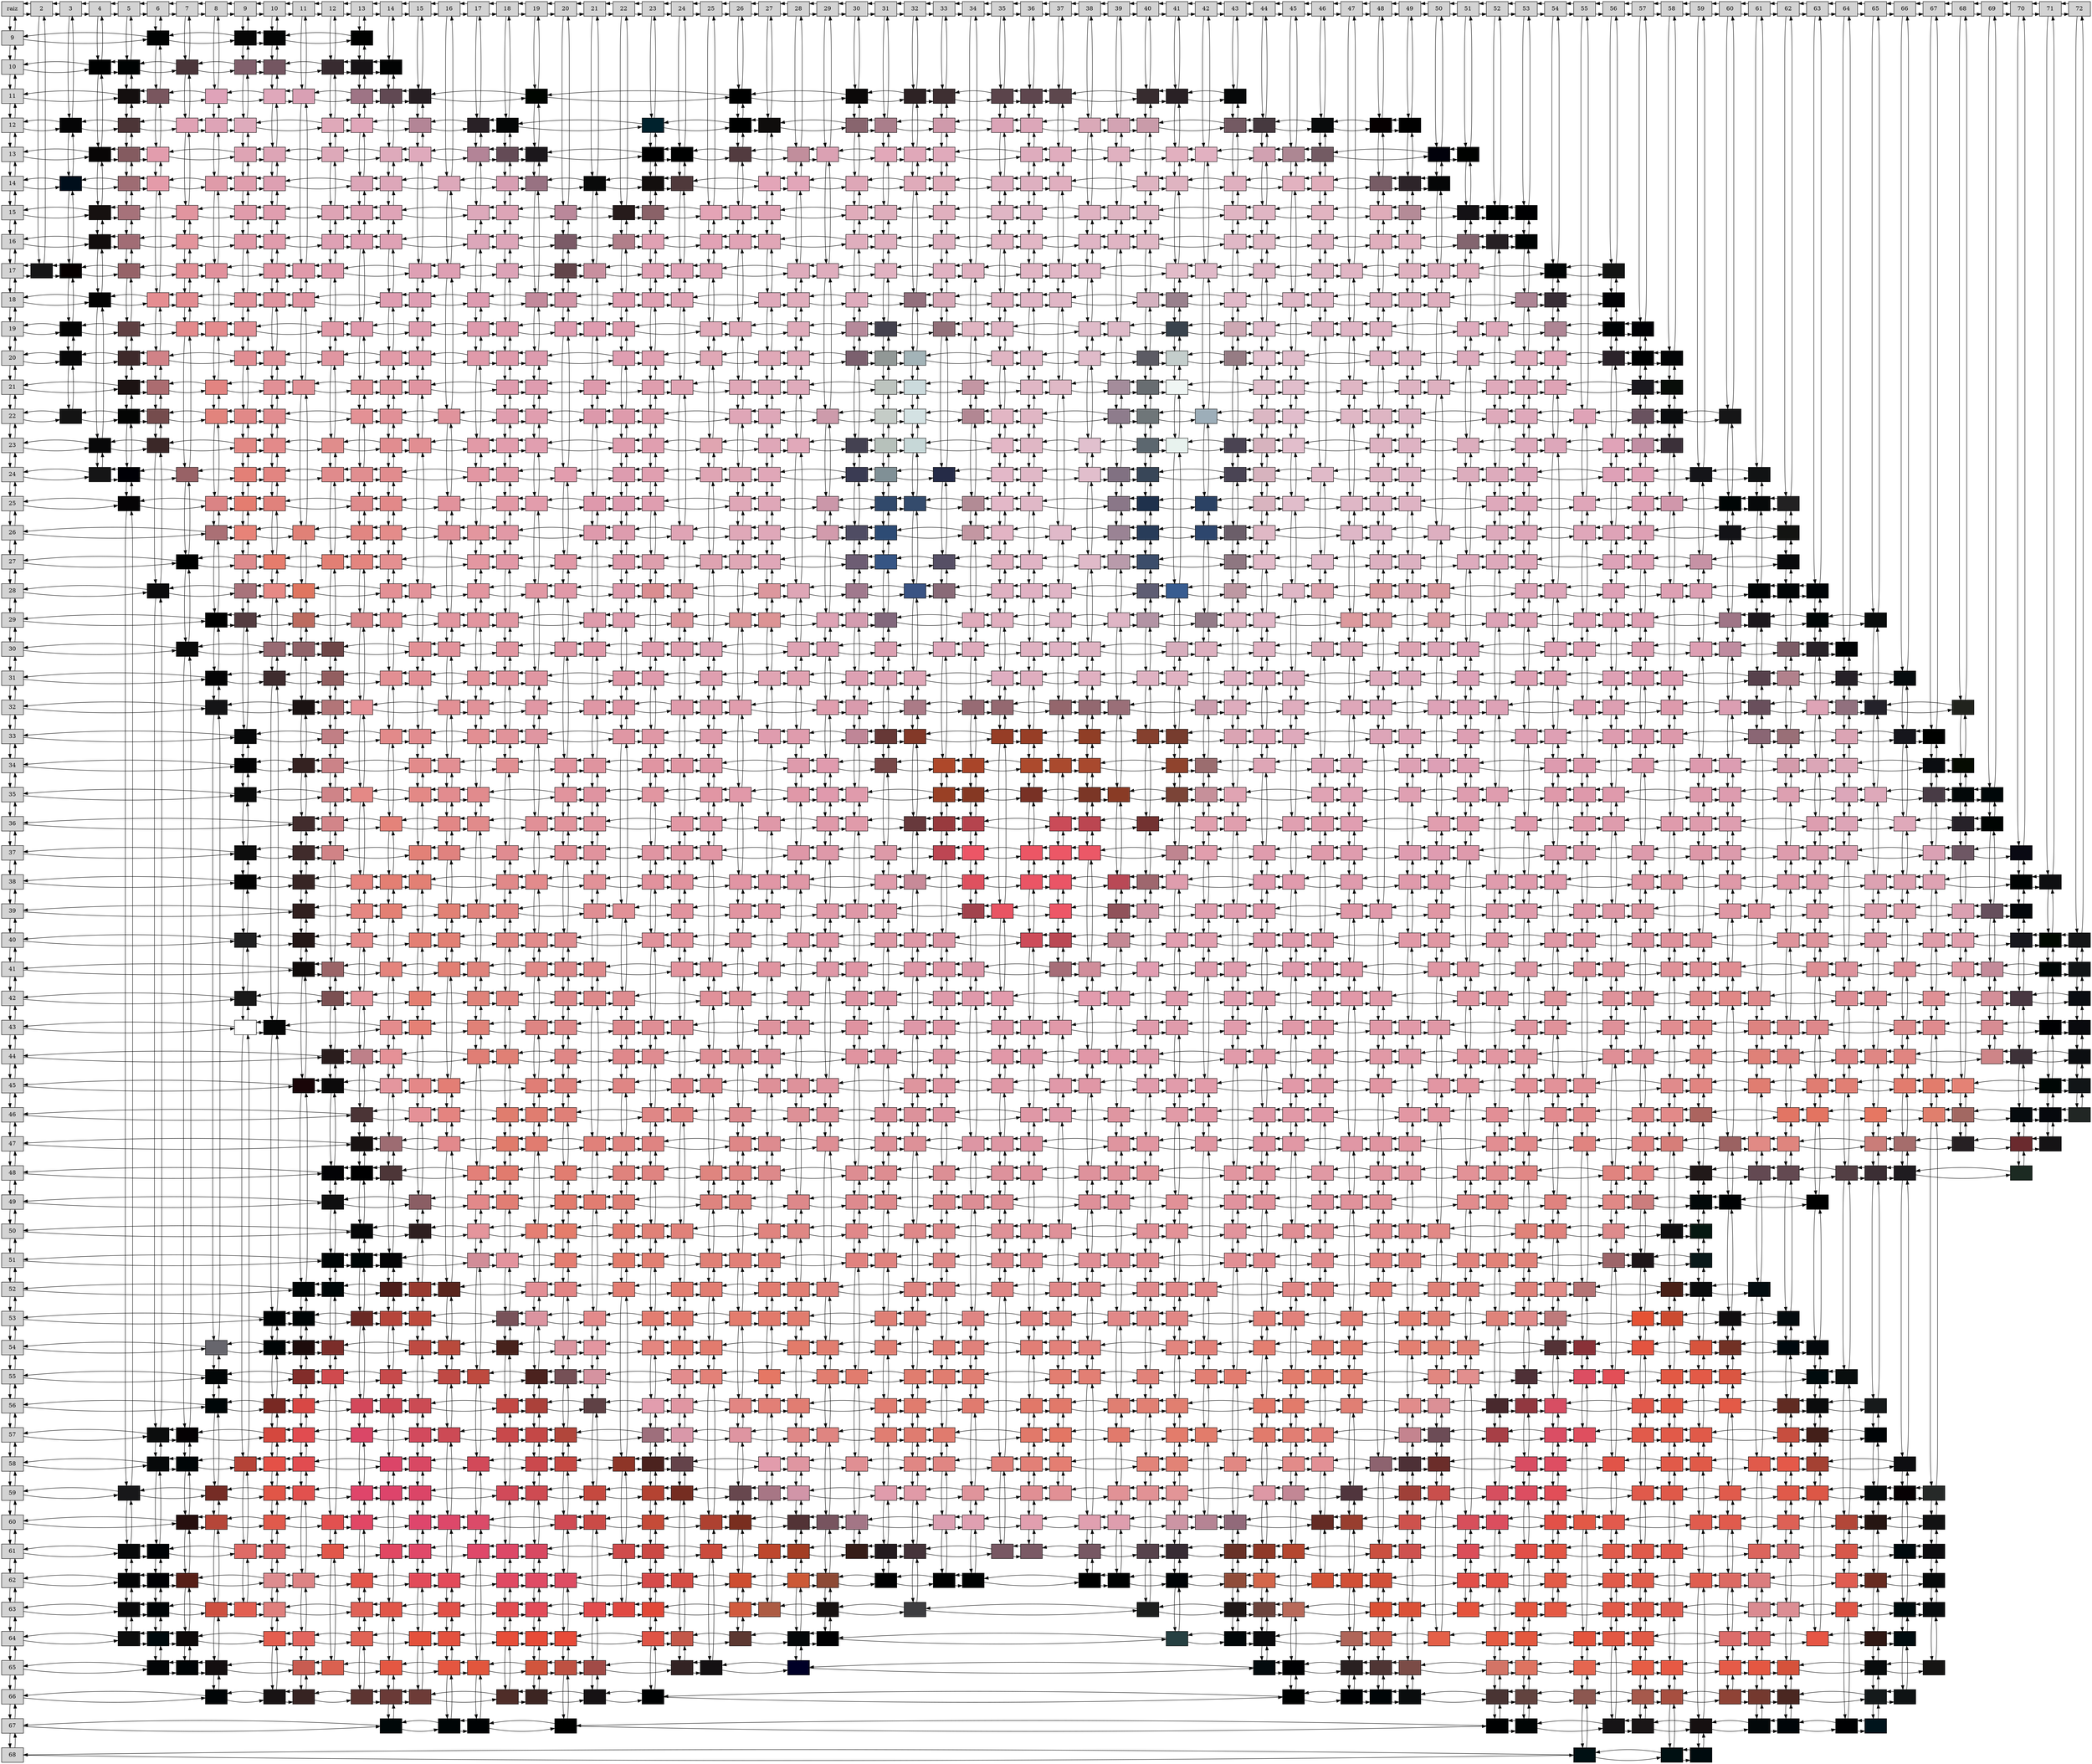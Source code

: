  digraph Matrix {
 node[shape = "box", style=filled]
 "Nodo0_0"[label = "raiz", group="0"]                                                                                                                  
 "Nodo0_0"->"Nodo3_0"
 "Nodo0_0"->"Nodo3_0"[dir = back]
 "Nodo0_0"->"Nodo0_10"
 "Nodo0_0"->"Nodo0_10"[dir = back]
 "Nodo3_0"[label = "2", group="3"]                                                                                                                     
 "Nodo3_0"->"Nodo4_0"
 "Nodo3_0"->"Nodo4_0"[dir = back]
 "Nodo3_0"->"Nodo3_18"
 "Nodo3_0"->"Nodo3_18"[dir = back]
 "Nodo4_0"[label = "3", group="4"]                                                                                                                     
 "Nodo4_0"->"Nodo5_0"
 "Nodo4_0"->"Nodo5_0"[dir = back]
 "Nodo4_0"->"Nodo4_13"
 "Nodo4_0"->"Nodo4_13"[dir = back]
 "Nodo5_0"[label = "4", group="5"]                                                                                                                     
 "Nodo5_0"->"Nodo6_0"
 "Nodo5_0"->"Nodo6_0"[dir = back]
 "Nodo5_0"->"Nodo5_11"
 "Nodo5_0"->"Nodo5_11"[dir = back]
 "Nodo6_0"[label = "5", group="6"]                                                                                                                     
 "Nodo6_0"->"Nodo7_0"
 "Nodo6_0"->"Nodo7_0"[dir = back]
 "Nodo6_0"->"Nodo6_11"
 "Nodo6_0"->"Nodo6_11"[dir = back]
 "Nodo7_0"[label = "6", group="7"]                                                                                                                     
 "Nodo7_0"->"Nodo8_0"
 "Nodo7_0"->"Nodo8_0"[dir = back]
 "Nodo7_0"->"Nodo7_10"
 "Nodo7_0"->"Nodo7_10"[dir = back]
 "Nodo8_0"[label = "7", group="8"]                                                                                                                     
 "Nodo8_0"->"Nodo9_0"
 "Nodo8_0"->"Nodo9_0"[dir = back]
 "Nodo8_0"->"Nodo8_11"
 "Nodo8_0"->"Nodo8_11"[dir = back]
 "Nodo9_0"[label = "8", group="9"]                                                                                                                     
 "Nodo9_0"->"Nodo10_0"
 "Nodo9_0"->"Nodo10_0"[dir = back]
 "Nodo9_0"->"Nodo9_12"
 "Nodo9_0"->"Nodo9_12"[dir = back]
 "Nodo10_0"[label = "9", group="10"]                                                                                                                   
 "Nodo10_0"->"Nodo11_0"
 "Nodo10_0"->"Nodo11_0"[dir = back]
 "Nodo10_0"->"Nodo10_10"
 "Nodo10_0"->"Nodo10_10"[dir = back]
 "Nodo11_0"[label = "10", group="11"]                                                                                                                  
 "Nodo11_0"->"Nodo12_0"
 "Nodo11_0"->"Nodo12_0"[dir = back]
 "Nodo11_0"->"Nodo11_10"
 "Nodo11_0"->"Nodo11_10"[dir = back]
 "Nodo12_0"[label = "11", group="12"]                                                                                                                  
 "Nodo12_0"->"Nodo13_0"
 "Nodo12_0"->"Nodo13_0"[dir = back]
 "Nodo12_0"->"Nodo12_12"
 "Nodo12_0"->"Nodo12_12"[dir = back]
 "Nodo13_0"[label = "12", group="13"]                                                                                                                  
 "Nodo13_0"->"Nodo14_0"
 "Nodo13_0"->"Nodo14_0"[dir = back]
 "Nodo13_0"->"Nodo13_11"
 "Nodo13_0"->"Nodo13_11"[dir = back]
 "Nodo14_0"[label = "13", group="14"]                                                                                                                  
 "Nodo14_0"->"Nodo15_0"
 "Nodo14_0"->"Nodo15_0"[dir = back]
 "Nodo14_0"->"Nodo14_10"
 "Nodo14_0"->"Nodo14_10"[dir = back]
 "Nodo15_0"[label = "14", group="15"]                                                                                                                  
 "Nodo15_0"->"Nodo16_0"
 "Nodo15_0"->"Nodo16_0"[dir = back]
 "Nodo15_0"->"Nodo15_11"
 "Nodo15_0"->"Nodo15_11"[dir = back]
 "Nodo16_0"[label = "15", group="16"]                                                                                                                  
 "Nodo16_0"->"Nodo17_0"
 "Nodo16_0"->"Nodo17_0"[dir = back]
 "Nodo16_0"->"Nodo16_12"
 "Nodo16_0"->"Nodo16_12"[dir = back]
 "Nodo17_0"[label = "16", group="17"]                                                                                                                  
 "Nodo17_0"->"Nodo18_0"
 "Nodo17_0"->"Nodo18_0"[dir = back]
 "Nodo17_0"->"Nodo17_15"
 "Nodo17_0"->"Nodo17_15"[dir = back]
 "Nodo18_0"[label = "17", group="18"]                                                                                                                  
 "Nodo18_0"->"Nodo19_0"
 "Nodo18_0"->"Nodo19_0"[dir = back]
 "Nodo18_0"->"Nodo18_13"
 "Nodo18_0"->"Nodo18_13"[dir = back]
 "Nodo19_0"[label = "18", group="19"]                                                                                                                  
 "Nodo19_0"->"Nodo20_0"
 "Nodo19_0"->"Nodo20_0"[dir = back]
 "Nodo19_0"->"Nodo19_13"
 "Nodo19_0"->"Nodo19_13"[dir = back]
 "Nodo20_0"[label = "19", group="20"]                                                                                                                  
 "Nodo20_0"->"Nodo21_0"
 "Nodo20_0"->"Nodo21_0"[dir = back]
 "Nodo20_0"->"Nodo20_12"
 "Nodo20_0"->"Nodo20_12"[dir = back]
 "Nodo21_0"[label = "20", group="21"]                                                                                                                  
 "Nodo21_0"->"Nodo22_0"
 "Nodo21_0"->"Nodo22_0"[dir = back]
 "Nodo21_0"->"Nodo21_16"
 "Nodo21_0"->"Nodo21_16"[dir = back]
 "Nodo22_0"[label = "21", group="22"]                                                                                                                  
 "Nodo22_0"->"Nodo23_0"
 "Nodo22_0"->"Nodo23_0"[dir = back]
 "Nodo22_0"->"Nodo22_15"
 "Nodo22_0"->"Nodo22_15"[dir = back]
 "Nodo23_0"[label = "22", group="23"]                                                                                                                  
 "Nodo23_0"->"Nodo24_0"
 "Nodo23_0"->"Nodo24_0"[dir = back]
 "Nodo23_0"->"Nodo23_16"
 "Nodo23_0"->"Nodo23_16"[dir = back]
 "Nodo24_0"[label = "23", group="24"]                                                                                                                  
 "Nodo24_0"->"Nodo25_0"
 "Nodo24_0"->"Nodo25_0"[dir = back]
 "Nodo24_0"->"Nodo24_13"
 "Nodo24_0"->"Nodo24_13"[dir = back]
 "Nodo25_0"[label = "24", group="25"]                                                                                                                  
 "Nodo25_0"->"Nodo26_0"
 "Nodo25_0"->"Nodo26_0"[dir = back]
 "Nodo25_0"->"Nodo25_14"
 "Nodo25_0"->"Nodo25_14"[dir = back]
 "Nodo26_0"[label = "25", group="26"]                                                                                                                  
 "Nodo26_0"->"Nodo27_0"
 "Nodo26_0"->"Nodo27_0"[dir = back]
 "Nodo26_0"->"Nodo26_16"
 "Nodo26_0"->"Nodo26_16"[dir = back]
 "Nodo27_0"[label = "26", group="27"]                                                                                                                  
 "Nodo27_0"->"Nodo28_0"
 "Nodo27_0"->"Nodo28_0"[dir = back]
 "Nodo27_0"->"Nodo27_12"
 "Nodo27_0"->"Nodo27_12"[dir = back]
 "Nodo28_0"[label = "27", group="28"]                                                                                                                  
 "Nodo28_0"->"Nodo29_0"
 "Nodo28_0"->"Nodo29_0"[dir = back]
 "Nodo28_0"->"Nodo28_13"
 "Nodo28_0"->"Nodo28_13"[dir = back]
 "Nodo29_0"[label = "28", group="29"]                                                                                                                  
 "Nodo29_0"->"Nodo30_0"
 "Nodo29_0"->"Nodo30_0"[dir = back]
 "Nodo29_0"->"Nodo29_14"
 "Nodo29_0"->"Nodo29_14"[dir = back]
 "Nodo30_0"[label = "29", group="30"]                                                                                                                  
 "Nodo30_0"->"Nodo31_0"
 "Nodo30_0"->"Nodo31_0"[dir = back]
 "Nodo30_0"->"Nodo30_14"
 "Nodo30_0"->"Nodo30_14"[dir = back]
 "Nodo31_0"[label = "30", group="31"]                                                                                                                  
 "Nodo31_0"->"Nodo32_0"
 "Nodo31_0"->"Nodo32_0"[dir = back]
 "Nodo31_0"->"Nodo31_12"
 "Nodo31_0"->"Nodo31_12"[dir = back]
 "Nodo32_0"[label = "31", group="32"]                                                                                                                  
 "Nodo32_0"->"Nodo33_0"
 "Nodo32_0"->"Nodo33_0"[dir = back]
 "Nodo32_0"->"Nodo32_13"
 "Nodo32_0"->"Nodo32_13"[dir = back]
 "Nodo33_0"[label = "32", group="33"]                                                                                                                  
 "Nodo33_0"->"Nodo34_0"
 "Nodo33_0"->"Nodo34_0"[dir = back]
 "Nodo33_0"->"Nodo33_12"
 "Nodo33_0"->"Nodo33_12"[dir = back]
 "Nodo34_0"[label = "33", group="34"]                                                                                                                  
 "Nodo34_0"->"Nodo35_0"
 "Nodo34_0"->"Nodo35_0"[dir = back]
 "Nodo34_0"->"Nodo34_12"
 "Nodo34_0"->"Nodo34_12"[dir = back]
 "Nodo35_0"[label = "34", group="35"]                                                                                                                  
 "Nodo35_0"->"Nodo36_0"
 "Nodo35_0"->"Nodo36_0"[dir = back]
 "Nodo35_0"->"Nodo35_18"
 "Nodo35_0"->"Nodo35_18"[dir = back]
 "Nodo36_0"[label = "35", group="36"]                                                                                                                  
 "Nodo36_0"->"Nodo37_0"
 "Nodo36_0"->"Nodo37_0"[dir = back]
 "Nodo36_0"->"Nodo36_12"
 "Nodo36_0"->"Nodo36_12"[dir = back]
 "Nodo37_0"[label = "36", group="37"]                                                                                                                  
 "Nodo37_0"->"Nodo38_0"
 "Nodo37_0"->"Nodo38_0"[dir = back]
 "Nodo37_0"->"Nodo37_12"
 "Nodo37_0"->"Nodo37_12"[dir = back]
 "Nodo38_0"[label = "37", group="38"]                                                                                                                  
 "Nodo38_0"->"Nodo39_0"
 "Nodo38_0"->"Nodo39_0"[dir = back]
 "Nodo38_0"->"Nodo38_12"
 "Nodo38_0"->"Nodo38_12"[dir = back]
 "Nodo39_0"[label = "38", group="39"]                                                                                                                  
 "Nodo39_0"->"Nodo40_0"
 "Nodo39_0"->"Nodo40_0"[dir = back]
 "Nodo39_0"->"Nodo39_13"
 "Nodo39_0"->"Nodo39_13"[dir = back]
 "Nodo40_0"[label = "39", group="40"]                                                                                                                  
 "Nodo40_0"->"Nodo41_0"
 "Nodo40_0"->"Nodo41_0"[dir = back]
 "Nodo40_0"->"Nodo40_13"
 "Nodo40_0"->"Nodo40_13"[dir = back]
 "Nodo41_0"[label = "40", group="41"]                                                                                                                  
 "Nodo41_0"->"Nodo42_0"
 "Nodo41_0"->"Nodo42_0"[dir = back]
 "Nodo41_0"->"Nodo41_12"
 "Nodo41_0"->"Nodo41_12"[dir = back]
 "Nodo42_0"[label = "41", group="42"]                                                                                                                  
 "Nodo42_0"->"Nodo43_0"
 "Nodo42_0"->"Nodo43_0"[dir = back]
 "Nodo42_0"->"Nodo42_12"
 "Nodo42_0"->"Nodo42_12"[dir = back]
 "Nodo43_0"[label = "42", group="43"]                                                                                                                  
 "Nodo43_0"->"Nodo44_0"
 "Nodo43_0"->"Nodo44_0"[dir = back]
 "Nodo43_0"->"Nodo43_14"
 "Nodo43_0"->"Nodo43_14"[dir = back]
 "Nodo44_0"[label = "43", group="44"]                                                                                                                  
 "Nodo44_0"->"Nodo45_0"
 "Nodo44_0"->"Nodo45_0"[dir = back]
 "Nodo44_0"->"Nodo44_12"
 "Nodo44_0"->"Nodo44_12"[dir = back]
 "Nodo45_0"[label = "44", group="45"]                                                                                                                  
 "Nodo45_0"->"Nodo46_0"
 "Nodo45_0"->"Nodo46_0"[dir = back]
 "Nodo45_0"->"Nodo45_13"
 "Nodo45_0"->"Nodo45_13"[dir = back]
 "Nodo46_0"[label = "45", group="46"]                                                                                                                  
 "Nodo46_0"->"Nodo47_0"
 "Nodo46_0"->"Nodo47_0"[dir = back]
 "Nodo46_0"->"Nodo46_14"
 "Nodo46_0"->"Nodo46_14"[dir = back]
 "Nodo47_0"[label = "46", group="47"]                                                                                                                  
 "Nodo47_0"->"Nodo48_0"
 "Nodo47_0"->"Nodo48_0"[dir = back]
 "Nodo47_0"->"Nodo47_13"
 "Nodo47_0"->"Nodo47_13"[dir = back]
 "Nodo48_0"[label = "47", group="48"]                                                                                                                  
 "Nodo48_0"->"Nodo49_0"
 "Nodo48_0"->"Nodo49_0"[dir = back]
 "Nodo48_0"->"Nodo48_18"
 "Nodo48_0"->"Nodo48_18"[dir = back]
 "Nodo49_0"[label = "48", group="49"]                                                                                                                  
 "Nodo49_0"->"Nodo50_0"
 "Nodo49_0"->"Nodo50_0"[dir = back]
 "Nodo49_0"->"Nodo49_13"
 "Nodo49_0"->"Nodo49_13"[dir = back]
 "Nodo50_0"[label = "49", group="50"]                                                                                                                  
 "Nodo50_0"->"Nodo51_0"
 "Nodo50_0"->"Nodo51_0"[dir = back]
 "Nodo50_0"->"Nodo50_13"
 "Nodo50_0"->"Nodo50_13"[dir = back]
 "Nodo51_0"[label = "50", group="51"]                                                                                                                  
 "Nodo51_0"->"Nodo52_0"
 "Nodo51_0"->"Nodo52_0"[dir = back]
 "Nodo51_0"->"Nodo51_14"
 "Nodo51_0"->"Nodo51_14"[dir = back]
 "Nodo52_0"[label = "51", group="52"]                                                                                                                  
 "Nodo52_0"->"Nodo53_0"
 "Nodo52_0"->"Nodo53_0"[dir = back]
 "Nodo52_0"->"Nodo52_14"
 "Nodo52_0"->"Nodo52_14"[dir = back]
 "Nodo53_0"[label = "52", group="53"]                                                                                                                  
 "Nodo53_0"->"Nodo54_0"
 "Nodo53_0"->"Nodo54_0"[dir = back]
 "Nodo53_0"->"Nodo53_16"
 "Nodo53_0"->"Nodo53_16"[dir = back]
 "Nodo54_0"[label = "53", group="54"]                                                                                                                  
 "Nodo54_0"->"Nodo55_0"
 "Nodo54_0"->"Nodo55_0"[dir = back]
 "Nodo54_0"->"Nodo54_16"
 "Nodo54_0"->"Nodo54_16"[dir = back]
 "Nodo55_0"[label = "54", group="55"]                                                                                                                  
 "Nodo55_0"->"Nodo56_0"
 "Nodo55_0"->"Nodo56_0"[dir = back]
 "Nodo55_0"->"Nodo55_18"
 "Nodo55_0"->"Nodo55_18"[dir = back]
 "Nodo56_0"[label = "55", group="56"]                                                                                                                  
 "Nodo56_0"->"Nodo57_0"
 "Nodo56_0"->"Nodo57_0"[dir = back]
 "Nodo56_0"->"Nodo56_23"
 "Nodo56_0"->"Nodo56_23"[dir = back]
 "Nodo57_0"[label = "56", group="57"]                                                                                                                  
 "Nodo57_0"->"Nodo58_0"
 "Nodo57_0"->"Nodo58_0"[dir = back]
 "Nodo57_0"->"Nodo57_18"
 "Nodo57_0"->"Nodo57_18"[dir = back]
 "Nodo58_0"[label = "57", group="58"]                                                                                                                  
 "Nodo58_0"->"Nodo59_0"
 "Nodo58_0"->"Nodo59_0"[dir = back]
 "Nodo58_0"->"Nodo58_20"
 "Nodo58_0"->"Nodo58_20"[dir = back]
 "Nodo59_0"[label = "58", group="59"]                                                                                                                  
 "Nodo59_0"->"Nodo60_0"
 "Nodo59_0"->"Nodo60_0"[dir = back]
 "Nodo59_0"->"Nodo59_21"
 "Nodo59_0"->"Nodo59_21"[dir = back]
 "Nodo60_0"[label = "59", group="60"]                                                                                                                  
 "Nodo60_0"->"Nodo61_0"
 "Nodo60_0"->"Nodo61_0"[dir = back]
 "Nodo60_0"->"Nodo60_25"
 "Nodo60_0"->"Nodo60_25"[dir = back]
 "Nodo61_0"[label = "60", group="61"]                                                                                                                  
 "Nodo61_0"->"Nodo62_0"
 "Nodo61_0"->"Nodo62_0"[dir = back]
 "Nodo61_0"->"Nodo61_23"
 "Nodo61_0"->"Nodo61_23"[dir = back]
 "Nodo62_0"[label = "61", group="62"]                                                                                                                  
 "Nodo62_0"->"Nodo63_0"
 "Nodo62_0"->"Nodo63_0"[dir = back]
 "Nodo62_0"->"Nodo62_25"
 "Nodo62_0"->"Nodo62_25"[dir = back]
 "Nodo63_0"[label = "62", group="63"]                                                                                                                  
 "Nodo63_0"->"Nodo64_0"
 "Nodo63_0"->"Nodo64_0"[dir = back]
 "Nodo63_0"->"Nodo63_26"
 "Nodo63_0"->"Nodo63_26"[dir = back]
 "Nodo64_0"[label = "63", group="64"]                                                                                                                  
 "Nodo64_0"->"Nodo65_0"
 "Nodo64_0"->"Nodo65_0"[dir = back]
 "Nodo64_0"->"Nodo64_29"
 "Nodo64_0"->"Nodo64_29"[dir = back]
 "Nodo65_0"[label = "64", group="65"]                                                                                                                  
 "Nodo65_0"->"Nodo66_0"
 "Nodo65_0"->"Nodo66_0"[dir = back]
 "Nodo65_0"->"Nodo65_31"
 "Nodo65_0"->"Nodo65_31"[dir = back]
 "Nodo66_0"[label = "65", group="66"]                                                                                                                  
 "Nodo66_0"->"Nodo67_0"
 "Nodo66_0"->"Nodo67_0"[dir = back]
 "Nodo66_0"->"Nodo66_30"
 "Nodo66_0"->"Nodo66_30"[dir = back]
 "Nodo67_0"[label = "66", group="67"]                                                                                                                  
 "Nodo67_0"->"Nodo68_0"
 "Nodo67_0"->"Nodo68_0"[dir = back]
 "Nodo67_0"->"Nodo67_32"
 "Nodo67_0"->"Nodo67_32"[dir = back]
 "Nodo68_0"[label = "67", group="68"]                                                                                                                  
 "Nodo68_0"->"Nodo69_0"
 "Nodo68_0"->"Nodo69_0"[dir = back]
 "Nodo68_0"->"Nodo68_34"
 "Nodo68_0"->"Nodo68_34"[dir = back]
 "Nodo69_0"[label = "68", group="69"]                                                                                                                  
 "Nodo69_0"->"Nodo70_0"
 "Nodo69_0"->"Nodo70_0"[dir = back]
 "Nodo69_0"->"Nodo69_33"
 "Nodo69_0"->"Nodo69_33"[dir = back]
 "Nodo70_0"[label = "69", group="70"]                                                                                                                  
 "Nodo70_0"->"Nodo71_0"
 "Nodo70_0"->"Nodo71_0"[dir = back]
 "Nodo70_0"->"Nodo70_36"
 "Nodo70_0"->"Nodo70_36"[dir = back]
 "Nodo71_0"[label = "70", group="71"]                                                                                                                  
 "Nodo71_0"->"Nodo72_0"
 "Nodo71_0"->"Nodo72_0"[dir = back]
 "Nodo71_0"->"Nodo71_38"
 "Nodo71_0"->"Nodo71_38"[dir = back]
 "Nodo72_0"[label = "71", group="72"]                                                                                                                  
 "Nodo72_0"->"Nodo73_0"
 "Nodo72_0"->"Nodo73_0"[dir = back]
 "Nodo72_0"->"Nodo72_39"
 "Nodo72_0"->"Nodo72_39"[dir = back]
 "Nodo73_0"[label = "72", group="73"]                                                                                                                  
 "Nodo73_0"->"Nodo73_41"
 "Nodo73_0"->"Nodo73_41"[dir = back]
 {rank=same;"Nodo0_0";"Nodo3_0";"Nodo4_0";"Nodo5_0";"Nodo6_0";"Nodo7_0";"Nodo8_0";"Nodo9_0";"Nodo10_0";"Nodo11_0";"Nodo12_0";"Nodo13_0";"Nodo14_0";"Nodo15_0";"Nodo16_0";"Nodo17_0";"Nodo18_0";"Nodo19_0";"Nodo20_0";"Nodo21_0";"Nodo22_0";"Nodo23_0";"Nodo24_0";"Nodo25_0";"Nodo26_0";"Nodo27_0";"Nodo28_0";"Nodo29_0";"Nodo30_0";"Nodo31_0";"Nodo32_0";"Nodo33_0";"Nodo34_0";"Nodo35_0";"Nodo36_0";"Nodo37_0";"Nodo38_0";"Nodo39_0";"Nodo40_0";"Nodo41_0";"Nodo42_0";"Nodo43_0";"Nodo44_0";"Nodo45_0";"Nodo46_0";"Nodo47_0";"Nodo48_0";"Nodo49_0";"Nodo50_0";"Nodo51_0";"Nodo52_0";"Nodo53_0";"Nodo54_0";"Nodo55_0";"Nodo56_0";"Nodo57_0";"Nodo58_0";"Nodo59_0";"Nodo60_0";"Nodo61_0";"Nodo62_0";"Nodo63_0";"Nodo64_0";"Nodo65_0";"Nodo66_0";"Nodo67_0";"Nodo68_0";"Nodo69_0";"Nodo70_0";"Nodo71_0";"Nodo72_0";"Nodo73_0"}
 "Nodo0_10"[label = "9", group="0"]                                                                                                                    
 "Nodo0_10"->"Nodo7_10"
 "Nodo0_10"->"Nodo7_10"[dir = back]
 "Nodo0_10"->"Nodo0_11"
 "Nodo0_10"->"Nodo0_11"[dir = back]
 "Nodo7_10"[label = "", fillcolor="#010303", group="7"]                                                                                                
 "Nodo7_10"->"Nodo10_10"
 "Nodo7_10"->"Nodo10_10"[dir = back]
 "Nodo7_10"->"Nodo7_12"
 "Nodo7_10"->"Nodo7_12"[dir = back]
 "Nodo10_10"[label = "", fillcolor="#070707", group="10"]                                                                                              
 "Nodo10_10"->"Nodo11_10"
 "Nodo10_10"->"Nodo11_10"[dir = back]
 "Nodo10_10"->"Nodo10_11"
 "Nodo10_10"->"Nodo10_11"[dir = back]
 "Nodo11_10"[label = "", fillcolor="#040505", group="11"]                                                                                              
 "Nodo11_10"->"Nodo14_10"
 "Nodo11_10"->"Nodo14_10"[dir = back]
 "Nodo11_10"->"Nodo11_11"
 "Nodo11_10"->"Nodo11_11"[dir = back]
 "Nodo14_10"[label = "", fillcolor="#010201", group="14"]                                                                                              
 "Nodo14_10"->"Nodo14_11"
 "Nodo14_10"->"Nodo14_11"[dir = back]
 {rank=same;"Nodo0_10";"Nodo7_10";"Nodo10_10";"Nodo11_10";"Nodo14_10"}
 "Nodo0_11"[label = "10", group="0"]                                                                                                                   
 "Nodo0_11"->"Nodo5_11"
 "Nodo0_11"->"Nodo5_11"[dir = back]
 "Nodo0_11"->"Nodo0_12"
 "Nodo0_11"->"Nodo0_12"[dir = back]
 "Nodo5_11"[label = "", fillcolor="#000101", group="5"]                                                                                                
 "Nodo5_11"->"Nodo6_11"
 "Nodo5_11"->"Nodo6_11"[dir = back]
 "Nodo5_11"->"Nodo5_14"
 "Nodo5_11"->"Nodo5_14"[dir = back]
 "Nodo6_11"[label = "", fillcolor="#000303", group="6"]                                                                                                
 "Nodo6_11"->"Nodo8_11"
 "Nodo6_11"->"Nodo8_11"[dir = back]
 "Nodo6_11"->"Nodo6_12"
 "Nodo6_11"->"Nodo6_12"[dir = back]
 "Nodo8_11"[label = "", fillcolor="#4b363a", group="8"]                                                                                                
 "Nodo8_11"->"Nodo10_11"
 "Nodo8_11"->"Nodo10_11"[dir = back]
 "Nodo8_11"->"Nodo8_13"
 "Nodo8_11"->"Nodo8_13"[dir = back]
 "Nodo10_11"[label = "", fillcolor="#805f6b", group="10"]                                                                                              
 "Nodo10_11"->"Nodo11_11"
 "Nodo10_11"->"Nodo11_11"[dir = back]
 "Nodo10_11"->"Nodo10_13"
 "Nodo10_11"->"Nodo10_13"[dir = back]
 "Nodo11_11"[label = "", fillcolor="#745661", group="11"]                                                                                              
 "Nodo11_11"->"Nodo13_11"
 "Nodo11_11"->"Nodo13_11"[dir = back]
 "Nodo11_11"->"Nodo11_12"
 "Nodo11_11"->"Nodo11_12"[dir = back]
 "Nodo13_11"[label = "", fillcolor="#382b30", group="13"]                                                                                              
 "Nodo13_11"->"Nodo14_11"
 "Nodo13_11"->"Nodo14_11"[dir = back]
 "Nodo13_11"->"Nodo13_13"
 "Nodo13_11"->"Nodo13_13"[dir = back]
 "Nodo14_11"[label = "", fillcolor="#181417", group="14"]                                                                                              
 "Nodo14_11"->"Nodo15_11"
 "Nodo14_11"->"Nodo15_11"[dir = back]
 "Nodo14_11"->"Nodo14_12"
 "Nodo14_11"->"Nodo14_12"[dir = back]
 "Nodo15_11"[label = "", fillcolor="#020303", group="15"]                                                                                              
 "Nodo15_11"->"Nodo15_12"
 "Nodo15_11"->"Nodo15_12"[dir = back]
 {rank=same;"Nodo0_11";"Nodo5_11";"Nodo6_11";"Nodo8_11";"Nodo10_11";"Nodo11_11";"Nodo13_11";"Nodo14_11";"Nodo15_11"}
 "Nodo0_12"[label = "11", group="0"]                                                                                                                   
 "Nodo0_12"->"Nodo6_12"
 "Nodo0_12"->"Nodo6_12"[dir = back]
 "Nodo0_12"->"Nodo0_13"
 "Nodo0_12"->"Nodo0_13"[dir = back]
 "Nodo6_12"[label = "", fillcolor="#140f0f", group="6"]                                                                                                
 "Nodo6_12"->"Nodo7_12"
 "Nodo6_12"->"Nodo7_12"[dir = back]
 "Nodo6_12"->"Nodo6_13"
 "Nodo6_12"->"Nodo6_13"[dir = back]
 "Nodo7_12"[label = "", fillcolor="#79565e", group="7"]                                                                                                
 "Nodo7_12"->"Nodo9_12"
 "Nodo7_12"->"Nodo9_12"[dir = back]
 "Nodo7_12"->"Nodo7_14"
 "Nodo7_12"->"Nodo7_14"[dir = back]
 "Nodo9_12"[label = "", fillcolor="#dfa3b9", group="9"]                                                                                                
 "Nodo9_12"->"Nodo11_12"
 "Nodo9_12"->"Nodo11_12"[dir = back]
 "Nodo9_12"->"Nodo9_13"
 "Nodo9_12"->"Nodo9_13"[dir = back]
 "Nodo11_12"[label = "", fillcolor="#dfa8bb", group="11"]                                                                                              
 "Nodo11_12"->"Nodo12_12"
 "Nodo11_12"->"Nodo12_12"[dir = back]
 "Nodo11_12"->"Nodo11_14"
 "Nodo11_12"->"Nodo11_14"[dir = back]
 "Nodo12_12"[label = "", fillcolor="#d9a0b4", group="12"]                                                                                              
 "Nodo12_12"->"Nodo14_12"
 "Nodo12_12"->"Nodo14_12"[dir = back]
 "Nodo12_12"->"Nodo12_18"
 "Nodo12_12"->"Nodo12_18"[dir = back]
 "Nodo14_12"[label = "", fillcolor="#9e7485", group="14"]                                                                                              
 "Nodo14_12"->"Nodo15_12"
 "Nodo14_12"->"Nodo15_12"[dir = back]
 "Nodo14_12"->"Nodo14_13"
 "Nodo14_12"->"Nodo14_13"[dir = back]
 "Nodo15_12"[label = "", fillcolor="#614953", group="15"]                                                                                              
 "Nodo15_12"->"Nodo16_12"
 "Nodo15_12"->"Nodo16_12"[dir = back]
 "Nodo15_12"->"Nodo15_14"
 "Nodo15_12"->"Nodo15_14"[dir = back]
 "Nodo16_12"[label = "", fillcolor="#271f23", group="16"]                                                                                              
 "Nodo16_12"->"Nodo20_12"
 "Nodo16_12"->"Nodo20_12"[dir = back]
 "Nodo16_12"->"Nodo16_13"
 "Nodo16_12"->"Nodo16_13"[dir = back]
 "Nodo20_12"[label = "", fillcolor="#000500", group="20"]                                                                                              
 "Nodo20_12"->"Nodo27_12"
 "Nodo20_12"->"Nodo27_12"[dir = back]
 "Nodo20_12"->"Nodo20_14"
 "Nodo20_12"->"Nodo20_14"[dir = back]
 "Nodo27_12"[label = "", fillcolor="#000101", group="27"]                                                                                              
 "Nodo27_12"->"Nodo31_12"
 "Nodo27_12"->"Nodo31_12"[dir = back]
 "Nodo27_12"->"Nodo27_13"
 "Nodo27_12"->"Nodo27_13"[dir = back]
 "Nodo31_12"[label = "", fillcolor="#0b0909", group="31"]                                                                                              
 "Nodo31_12"->"Nodo33_12"
 "Nodo31_12"->"Nodo33_12"[dir = back]
 "Nodo31_12"->"Nodo31_13"
 "Nodo31_12"->"Nodo31_13"[dir = back]
 "Nodo33_12"[label = "", fillcolor="#2d2224", group="33"]                                                                                              
 "Nodo33_12"->"Nodo34_12"
 "Nodo33_12"->"Nodo34_12"[dir = back]
 "Nodo33_12"->"Nodo33_14"
 "Nodo33_12"->"Nodo33_14"[dir = back]
 "Nodo34_12"[label = "", fillcolor="#3e2f32", group="34"]                                                                                              
 "Nodo34_12"->"Nodo36_12"
 "Nodo34_12"->"Nodo36_12"[dir = back]
 "Nodo34_12"->"Nodo34_13"
 "Nodo34_12"->"Nodo34_13"[dir = back]
 "Nodo36_12"[label = "", fillcolor="#5b444b", group="36"]                                                                                              
 "Nodo36_12"->"Nodo37_12"
 "Nodo36_12"->"Nodo37_12"[dir = back]
 "Nodo36_12"->"Nodo36_13"
 "Nodo36_12"->"Nodo36_13"[dir = back]
 "Nodo37_12"[label = "", fillcolor="#5e464e", group="37"]                                                                                              
 "Nodo37_12"->"Nodo38_12"
 "Nodo37_12"->"Nodo38_12"[dir = back]
 "Nodo37_12"->"Nodo37_13"
 "Nodo37_12"->"Nodo37_13"[dir = back]
 "Nodo38_12"[label = "", fillcolor="#5d474d", group="38"]                                                                                              
 "Nodo38_12"->"Nodo41_12"
 "Nodo38_12"->"Nodo41_12"[dir = back]
 "Nodo38_12"->"Nodo38_14"
 "Nodo38_12"->"Nodo38_14"[dir = back]
 "Nodo41_12"[label = "", fillcolor="#372c2f", group="41"]                                                                                              
 "Nodo41_12"->"Nodo42_12"
 "Nodo41_12"->"Nodo42_12"[dir = back]
 "Nodo41_12"->"Nodo41_13"
 "Nodo41_12"->"Nodo41_13"[dir = back]
 "Nodo42_12"[label = "", fillcolor="#292125", group="42"]                                                                                              
 "Nodo42_12"->"Nodo44_12"
 "Nodo42_12"->"Nodo44_12"[dir = back]
 "Nodo42_12"->"Nodo42_14"
 "Nodo42_12"->"Nodo42_14"[dir = back]
 "Nodo44_12"[label = "", fillcolor="#060809", group="44"]                                                                                              
 "Nodo44_12"->"Nodo44_13"
 "Nodo44_12"->"Nodo44_13"[dir = back]
 {rank=same;"Nodo0_12";"Nodo6_12";"Nodo7_12";"Nodo9_12";"Nodo11_12";"Nodo12_12";"Nodo14_12";"Nodo15_12";"Nodo16_12";"Nodo20_12";"Nodo27_12";"Nodo31_12";"Nodo33_12";"Nodo34_12";"Nodo36_12";"Nodo37_12";"Nodo38_12";"Nodo41_12";"Nodo42_12";"Nodo44_12"}
 "Nodo0_13"[label = "12", group="0"]                                                                                                                   
 "Nodo0_13"->"Nodo4_13"
 "Nodo0_13"->"Nodo4_13"[dir = back]
 "Nodo0_13"->"Nodo0_14"
 "Nodo0_13"->"Nodo0_14"[dir = back]
 "Nodo4_13"[label = "", fillcolor="#050506", group="4"]                                                                                                
 "Nodo4_13"->"Nodo6_13"
 "Nodo4_13"->"Nodo6_13"[dir = back]
 "Nodo4_13"->"Nodo4_15"
 "Nodo4_13"->"Nodo4_15"[dir = back]
 "Nodo6_13"[label = "", fillcolor="#4c3537", group="6"]                                                                                                
 "Nodo6_13"->"Nodo8_13"
 "Nodo6_13"->"Nodo8_13"[dir = back]
 "Nodo6_13"->"Nodo6_14"
 "Nodo6_13"->"Nodo6_14"[dir = back]
 "Nodo8_13"[label = "", fillcolor="#e0a2b4", group="8"]                                                                                                
 "Nodo8_13"->"Nodo9_13"
 "Nodo8_13"->"Nodo9_13"[dir = back]
 "Nodo8_13"->"Nodo8_16"
 "Nodo8_13"->"Nodo8_16"[dir = back]
 "Nodo9_13"[label = "", fillcolor="#dea4b7", group="9"]                                                                                                
 "Nodo9_13"->"Nodo10_13"
 "Nodo9_13"->"Nodo10_13"[dir = back]
 "Nodo9_13"->"Nodo9_15"
 "Nodo9_13"->"Nodo9_15"[dir = back]
 "Nodo10_13"[label = "", fillcolor="#deabbc", group="10"]                                                                                              
 "Nodo10_13"->"Nodo13_13"
 "Nodo10_13"->"Nodo13_13"[dir = back]
 "Nodo10_13"->"Nodo10_14"
 "Nodo10_13"->"Nodo10_14"[dir = back]
 "Nodo13_13"[label = "", fillcolor="#dfa9b9", group="13"]                                                                                              
 "Nodo13_13"->"Nodo14_13"
 "Nodo13_13"->"Nodo14_13"[dir = back]
 "Nodo13_13"->"Nodo13_14"
 "Nodo13_13"->"Nodo13_14"[dir = back]
 "Nodo14_13"[label = "", fillcolor="#e0a6b9", group="14"]                                                                                              
 "Nodo14_13"->"Nodo16_13"
 "Nodo14_13"->"Nodo16_13"[dir = back]
 "Nodo14_13"->"Nodo14_15"
 "Nodo14_13"->"Nodo14_15"[dir = back]
 "Nodo16_13"[label = "", fillcolor="#b38596", group="16"]                                                                                              
 "Nodo16_13"->"Nodo18_13"
 "Nodo16_13"->"Nodo18_13"[dir = back]
 "Nodo16_13"->"Nodo16_14"
 "Nodo16_13"->"Nodo16_14"[dir = back]
 "Nodo18_13"[label = "", fillcolor="#292126", group="18"]                                                                                              
 "Nodo18_13"->"Nodo19_13"
 "Nodo18_13"->"Nodo19_13"[dir = back]
 "Nodo18_13"->"Nodo18_14"
 "Nodo18_13"->"Nodo18_14"[dir = back]
 "Nodo19_13"[label = "", fillcolor="#050606", group="19"]                                                                                              
 "Nodo19_13"->"Nodo24_13"
 "Nodo19_13"->"Nodo24_13"[dir = back]
 "Nodo19_13"->"Nodo19_14"
 "Nodo19_13"->"Nodo19_14"[dir = back]
 "Nodo24_13"[label = "", fillcolor="#00222d", group="24"]                                                                                              
 "Nodo24_13"->"Nodo27_13"
 "Nodo24_13"->"Nodo27_13"[dir = back]
 "Nodo24_13"->"Nodo24_14"
 "Nodo24_13"->"Nodo24_14"[dir = back]
 "Nodo27_13"[label = "", fillcolor="#000101", group="27"]                                                                                              
 "Nodo27_13"->"Nodo28_13"
 "Nodo27_13"->"Nodo28_13"[dir = back]
 "Nodo27_13"->"Nodo27_14"
 "Nodo27_13"->"Nodo27_14"[dir = back]
 "Nodo28_13"[label = "", fillcolor="#0f0d0c", group="28"]                                                                                              
 "Nodo28_13"->"Nodo31_13"
 "Nodo28_13"->"Nodo31_13"[dir = back]
 "Nodo28_13"->"Nodo28_15"
 "Nodo28_13"->"Nodo28_15"[dir = back]
 "Nodo31_13"[label = "", fillcolor="#88656e", group="31"]                                                                                              
 "Nodo31_13"->"Nodo32_13"
 "Nodo31_13"->"Nodo32_13"[dir = back]
 "Nodo31_13"->"Nodo31_15"
 "Nodo31_13"->"Nodo31_15"[dir = back]
 "Nodo32_13"[label = "", fillcolor="#aa7e8b", group="32"]                                                                                              
 "Nodo32_13"->"Nodo34_13"
 "Nodo32_13"->"Nodo34_13"[dir = back]
 "Nodo32_13"->"Nodo32_14"
 "Nodo32_13"->"Nodo32_14"[dir = back]
 "Nodo34_13"[label = "", fillcolor="#cf9aab", group="34"]                                                                                              
 "Nodo34_13"->"Nodo36_13"
 "Nodo34_13"->"Nodo36_13"[dir = back]
 "Nodo34_13"->"Nodo34_14"
 "Nodo34_13"->"Nodo34_14"[dir = back]
 "Nodo36_13"[label = "", fillcolor="#dba4b7", group="36"]                                                                                              
 "Nodo36_13"->"Nodo37_13"
 "Nodo36_13"->"Nodo37_13"[dir = back]
 "Nodo36_13"->"Nodo36_15"
 "Nodo36_13"->"Nodo36_15"[dir = back]
 "Nodo37_13"[label = "", fillcolor="#dca7b9", group="37"]                                                                                              
 "Nodo37_13"->"Nodo39_13"
 "Nodo37_13"->"Nodo39_13"[dir = back]
 "Nodo37_13"->"Nodo37_14"
 "Nodo37_13"->"Nodo37_14"[dir = back]
 "Nodo39_13"[label = "", fillcolor="#daa9b8", group="39"]                                                                                              
 "Nodo39_13"->"Nodo40_13"
 "Nodo39_13"->"Nodo40_13"[dir = back]
 "Nodo39_13"->"Nodo39_16"
 "Nodo39_13"->"Nodo39_16"[dir = back]
 "Nodo40_13"[label = "", fillcolor="#d3a3b3", group="40"]                                                                                              
 "Nodo40_13"->"Nodo41_13"
 "Nodo40_13"->"Nodo41_13"[dir = back]
 "Nodo40_13"->"Nodo40_14"
 "Nodo40_13"->"Nodo40_14"[dir = back]
 "Nodo41_13"[label = "", fillcolor="#c99ba9", group="41"]                                                                                              
 "Nodo41_13"->"Nodo44_13"
 "Nodo41_13"->"Nodo44_13"[dir = back]
 "Nodo41_13"->"Nodo41_15"
 "Nodo41_13"->"Nodo41_15"[dir = back]
 "Nodo44_13"[label = "", fillcolor="#745a63", group="44"]                                                                                              
 "Nodo44_13"->"Nodo45_13"
 "Nodo44_13"->"Nodo45_13"[dir = back]
 "Nodo44_13"->"Nodo44_15"
 "Nodo44_13"->"Nodo44_15"[dir = back]
 "Nodo45_13"[label = "", fillcolor="#46393f", group="45"]                                                                                              
 "Nodo45_13"->"Nodo47_13"
 "Nodo45_13"->"Nodo47_13"[dir = back]
 "Nodo45_13"->"Nodo45_14"
 "Nodo45_13"->"Nodo45_14"[dir = back]
 "Nodo47_13"[label = "", fillcolor="#090b0c", group="47"]                                                                                              
 "Nodo47_13"->"Nodo49_13"
 "Nodo47_13"->"Nodo49_13"[dir = back]
 "Nodo47_13"->"Nodo47_14"
 "Nodo47_13"->"Nodo47_14"[dir = back]
 "Nodo49_13"[label = "", fillcolor="#060001", group="49"]                                                                                              
 "Nodo49_13"->"Nodo50_13"
 "Nodo49_13"->"Nodo50_13"[dir = back]
 "Nodo49_13"->"Nodo49_15"
 "Nodo49_13"->"Nodo49_15"[dir = back]
 "Nodo50_13"[label = "", fillcolor="#010101", group="50"]                                                                                              
 "Nodo50_13"->"Nodo50_15"
 "Nodo50_13"->"Nodo50_15"[dir = back]
 {rank=same;"Nodo0_13";"Nodo4_13";"Nodo6_13";"Nodo8_13";"Nodo9_13";"Nodo10_13";"Nodo13_13";"Nodo14_13";"Nodo16_13";"Nodo18_13";"Nodo19_13";"Nodo24_13";"Nodo27_13";"Nodo28_13";"Nodo31_13";"Nodo32_13";"Nodo34_13";"Nodo36_13";"Nodo37_13";"Nodo39_13";"Nodo40_13";"Nodo41_13";"Nodo44_13";"Nodo45_13";"Nodo47_13";"Nodo49_13";"Nodo50_13"}
 "Nodo0_14"[label = "13", group="0"]                                                                                                                   
 "Nodo0_14"->"Nodo5_14"
 "Nodo0_14"->"Nodo5_14"[dir = back]
 "Nodo0_14"->"Nodo0_15"
 "Nodo0_14"->"Nodo0_15"[dir = back]
 "Nodo5_14"[label = "", fillcolor="#080606", group="5"]                                                                                                
 "Nodo5_14"->"Nodo6_14"
 "Nodo5_14"->"Nodo6_14"[dir = back]
 "Nodo5_14"->"Nodo5_16"
 "Nodo5_14"->"Nodo5_16"[dir = back]
 "Nodo6_14"[label = "", fillcolor="#845b60", group="6"]                                                                                                
 "Nodo6_14"->"Nodo7_14"
 "Nodo6_14"->"Nodo7_14"[dir = back]
 "Nodo6_14"->"Nodo6_15"
 "Nodo6_14"->"Nodo6_15"[dir = back]
 "Nodo7_14"[label = "", fillcolor="#e29dad", group="7"]                                                                                                
 "Nodo7_14"->"Nodo10_14"
 "Nodo7_14"->"Nodo10_14"[dir = back]
 "Nodo7_14"->"Nodo7_15"
 "Nodo7_14"->"Nodo7_15"[dir = back]
 "Nodo10_14"[label = "", fillcolor="#dea4b4", group="10"]                                                                                              
 "Nodo10_14"->"Nodo11_14"
 "Nodo10_14"->"Nodo11_14"[dir = back]
 "Nodo10_14"->"Nodo10_15"
 "Nodo10_14"->"Nodo10_15"[dir = back]
 "Nodo11_14"[label = "", fillcolor="#dda5b6", group="11"]                                                                                              
 "Nodo11_14"->"Nodo13_14"
 "Nodo11_14"->"Nodo13_14"[dir = back]
 "Nodo11_14"->"Nodo11_15"
 "Nodo11_14"->"Nodo11_15"[dir = back]
 "Nodo13_14"[label = "", fillcolor="#dda9b9", group="13"]                                                                                              
 "Nodo13_14"->"Nodo15_14"
 "Nodo13_14"->"Nodo15_14"[dir = back]
 "Nodo13_14"->"Nodo13_16"
 "Nodo13_14"->"Nodo13_16"[dir = back]
 "Nodo15_14"[label = "", fillcolor="#deaabb", group="15"]                                                                                              
 "Nodo15_14"->"Nodo16_14"
 "Nodo15_14"->"Nodo16_14"[dir = back]
 "Nodo15_14"->"Nodo15_15"
 "Nodo15_14"->"Nodo15_15"[dir = back]
 "Nodo16_14"[label = "", fillcolor="#dfaabc", group="16"]                                                                                              
 "Nodo16_14"->"Nodo18_14"
 "Nodo16_14"->"Nodo18_14"[dir = back]
 "Nodo16_14"->"Nodo16_18"
 "Nodo16_14"->"Nodo16_18"[dir = back]
 "Nodo18_14"[label = "", fillcolor="#b38497", group="18"]                                                                                              
 "Nodo18_14"->"Nodo19_14"
 "Nodo18_14"->"Nodo19_14"[dir = back]
 "Nodo18_14"->"Nodo18_16"
 "Nodo18_14"->"Nodo18_16"[dir = back]
 "Nodo19_14"[label = "", fillcolor="#644b56", group="19"]                                                                                              
 "Nodo19_14"->"Nodo20_14"
 "Nodo19_14"->"Nodo20_14"[dir = back]
 "Nodo19_14"->"Nodo19_15"
 "Nodo19_14"->"Nodo19_15"[dir = back]
 "Nodo20_14"[label = "", fillcolor="#1b171b", group="20"]                                                                                              
 "Nodo20_14"->"Nodo24_14"
 "Nodo20_14"->"Nodo24_14"[dir = back]
 "Nodo20_14"->"Nodo20_15"
 "Nodo20_14"->"Nodo20_15"[dir = back]
 "Nodo24_14"[label = "", fillcolor="#000001", group="24"]                                                                                              
 "Nodo24_14"->"Nodo25_14"
 "Nodo24_14"->"Nodo25_14"[dir = back]
 "Nodo24_14"->"Nodo24_15"
 "Nodo24_14"->"Nodo24_15"[dir = back]
 "Nodo25_14"[label = "", fillcolor="#000101", group="25"]                                                                                              
 "Nodo25_14"->"Nodo27_14"
 "Nodo25_14"->"Nodo27_14"[dir = back]
 "Nodo25_14"->"Nodo25_15"
 "Nodo25_14"->"Nodo25_15"[dir = back]
 "Nodo27_14"[label = "", fillcolor="#523b3f", group="27"]                                                                                              
 "Nodo27_14"->"Nodo29_14"
 "Nodo27_14"->"Nodo29_14"[dir = back]
 "Nodo27_14"->"Nodo27_16"
 "Nodo27_14"->"Nodo27_16"[dir = back]
 "Nodo29_14"[label = "", fillcolor="#c18e9c", group="29"]                                                                                              
 "Nodo29_14"->"Nodo30_14"
 "Nodo29_14"->"Nodo30_14"[dir = back]
 "Nodo29_14"->"Nodo29_15"
 "Nodo29_14"->"Nodo29_15"[dir = back]
 "Nodo30_14"[label = "", fillcolor="#dba1b3", group="30"]                                                                                              
 "Nodo30_14"->"Nodo32_14"
 "Nodo30_14"->"Nodo32_14"[dir = back]
 "Nodo30_14"->"Nodo30_18"
 "Nodo30_14"->"Nodo30_18"[dir = back]
 "Nodo32_14"[label = "", fillcolor="#e2a8b9", group="32"]                                                                                              
 "Nodo32_14"->"Nodo33_14"
 "Nodo32_14"->"Nodo33_14"[dir = back]
 "Nodo32_14"->"Nodo32_16"
 "Nodo32_14"->"Nodo32_16"[dir = back]
 "Nodo33_14"[label = "", fillcolor="#e0a8b9", group="33"]                                                                                              
 "Nodo33_14"->"Nodo34_14"
 "Nodo33_14"->"Nodo34_14"[dir = back]
 "Nodo33_14"->"Nodo33_15"
 "Nodo33_14"->"Nodo33_15"[dir = back]
 "Nodo34_14"[label = "", fillcolor="#e0aabb", group="34"]                                                                                              
 "Nodo34_14"->"Nodo37_14"
 "Nodo34_14"->"Nodo37_14"[dir = back]
 "Nodo34_14"->"Nodo34_15"
 "Nodo34_14"->"Nodo34_15"[dir = back]
 "Nodo37_14"[label = "", fillcolor="#deacbd", group="37"]                                                                                              
 "Nodo37_14"->"Nodo38_14"
 "Nodo37_14"->"Nodo38_14"[dir = back]
 "Nodo37_14"->"Nodo37_15"
 "Nodo37_14"->"Nodo37_15"[dir = back]
 "Nodo38_14"[label = "", fillcolor="#e0adbe", group="38"]                                                                                              
 "Nodo38_14"->"Nodo40_14"
 "Nodo38_14"->"Nodo40_14"[dir = back]
 "Nodo38_14"->"Nodo38_15"
 "Nodo38_14"->"Nodo38_15"[dir = back]
 "Nodo40_14"[label = "", fillcolor="#e0b1c0", group="40"]                                                                                              
 "Nodo40_14"->"Nodo42_14"
 "Nodo40_14"->"Nodo42_14"[dir = back]
 "Nodo40_14"->"Nodo40_16"
 "Nodo40_14"->"Nodo40_16"[dir = back]
 "Nodo42_14"[label = "", fillcolor="#e2b0bf", group="42"]                                                                                              
 "Nodo42_14"->"Nodo43_14"
 "Nodo42_14"->"Nodo43_14"[dir = back]
 "Nodo42_14"->"Nodo42_15"
 "Nodo42_14"->"Nodo42_15"[dir = back]
 "Nodo43_14"[label = "", fillcolor="#e2b1c1", group="43"]                                                                                              
 "Nodo43_14"->"Nodo45_14"
 "Nodo43_14"->"Nodo45_14"[dir = back]
 "Nodo43_14"->"Nodo43_18"
 "Nodo43_14"->"Nodo43_18"[dir = back]
 "Nodo45_14"[label = "", fillcolor="#d1a1b1", group="45"]                                                                                              
 "Nodo45_14"->"Nodo46_14"
 "Nodo45_14"->"Nodo46_14"[dir = back]
 "Nodo45_14"->"Nodo45_16"
 "Nodo45_14"->"Nodo45_16"[dir = back]
 "Nodo46_14"[label = "", fillcolor="#ad8793", group="46"]                                                                                              
 "Nodo46_14"->"Nodo47_14"
 "Nodo46_14"->"Nodo47_14"[dir = back]
 "Nodo46_14"->"Nodo46_15"
 "Nodo46_14"->"Nodo46_15"[dir = back]
 "Nodo47_14"[label = "", fillcolor="#735b63", group="47"]                                                                                              
 "Nodo47_14"->"Nodo51_14"
 "Nodo47_14"->"Nodo51_14"[dir = back]
 "Nodo47_14"->"Nodo47_15"
 "Nodo47_14"->"Nodo47_15"[dir = back]
 "Nodo51_14"[label = "", fillcolor="#01010b", group="51"]                                                                                              
 "Nodo51_14"->"Nodo52_14"
 "Nodo51_14"->"Nodo52_14"[dir = back]
 "Nodo51_14"->"Nodo51_15"
 "Nodo51_14"->"Nodo51_15"[dir = back]
 "Nodo52_14"[label = "", fillcolor="#000200", group="52"]                                                                                              
 "Nodo52_14"->"Nodo52_16"
 "Nodo52_14"->"Nodo52_16"[dir = back]
 {rank=same;"Nodo0_14";"Nodo5_14";"Nodo6_14";"Nodo7_14";"Nodo10_14";"Nodo11_14";"Nodo13_14";"Nodo15_14";"Nodo16_14";"Nodo18_14";"Nodo19_14";"Nodo20_14";"Nodo24_14";"Nodo25_14";"Nodo27_14";"Nodo29_14";"Nodo30_14";"Nodo32_14";"Nodo33_14";"Nodo34_14";"Nodo37_14";"Nodo38_14";"Nodo40_14";"Nodo42_14";"Nodo43_14";"Nodo45_14";"Nodo46_14";"Nodo47_14";"Nodo51_14";"Nodo52_14"}
 "Nodo0_15"[label = "14", group="0"]                                                                                                                   
 "Nodo0_15"->"Nodo4_15"
 "Nodo0_15"->"Nodo4_15"[dir = back]
 "Nodo0_15"->"Nodo0_16"
 "Nodo0_15"->"Nodo0_16"[dir = back]
 "Nodo4_15"[label = "", fillcolor="#000e1b", group="4"]                                                                                                
 "Nodo4_15"->"Nodo6_15"
 "Nodo4_15"->"Nodo6_15"[dir = back]
 "Nodo4_15"->"Nodo4_18"
 "Nodo4_15"->"Nodo4_18"[dir = back]
 "Nodo6_15"[label = "", fillcolor="#9e6c73", group="6"]                                                                                                
 "Nodo6_15"->"Nodo7_15"
 "Nodo6_15"->"Nodo7_15"[dir = back]
 "Nodo6_15"->"Nodo6_16"
 "Nodo6_15"->"Nodo6_16"[dir = back]
 "Nodo7_15"[label = "", fillcolor="#e49ba9", group="7"]                                                                                                
 "Nodo7_15"->"Nodo9_15"
 "Nodo7_15"->"Nodo9_15"[dir = back]
 "Nodo7_15"->"Nodo7_19"
 "Nodo7_15"->"Nodo7_19"[dir = back]
 "Nodo9_15"[label = "", fillcolor="#df9ba9", group="9"]                                                                                                
 "Nodo9_15"->"Nodo10_15"
 "Nodo9_15"->"Nodo10_15"[dir = back]
 "Nodo9_15"->"Nodo9_18"
 "Nodo9_15"->"Nodo9_18"[dir = back]
 "Nodo10_15"[label = "", fillcolor="#df9ead", group="10"]                                                                                              
 "Nodo10_15"->"Nodo11_15"
 "Nodo10_15"->"Nodo11_15"[dir = back]
 "Nodo10_15"->"Nodo10_16"
 "Nodo10_15"->"Nodo10_16"[dir = back]
 "Nodo11_15"[label = "", fillcolor="#dda0b2", group="11"]                                                                                              
 "Nodo11_15"->"Nodo14_15"
 "Nodo11_15"->"Nodo14_15"[dir = back]
 "Nodo11_15"->"Nodo11_16"
 "Nodo11_15"->"Nodo11_16"[dir = back]
 "Nodo14_15"[label = "", fillcolor="#dca6b8", group="14"]                                                                                              
 "Nodo14_15"->"Nodo15_15"
 "Nodo14_15"->"Nodo15_15"[dir = back]
 "Nodo14_15"->"Nodo14_16"
 "Nodo14_15"->"Nodo14_16"[dir = back]
 "Nodo15_15"[label = "", fillcolor="#dda7b9", group="15"]                                                                                              
 "Nodo15_15"->"Nodo17_15"
 "Nodo15_15"->"Nodo17_15"[dir = back]
 "Nodo15_15"->"Nodo15_16"
 "Nodo15_15"->"Nodo15_16"[dir = back]
 "Nodo17_15"[label = "", fillcolor="#dda8ba", group="17"]                                                                                              
 "Nodo17_15"->"Nodo19_15"
 "Nodo17_15"->"Nodo19_15"[dir = back]
 "Nodo17_15"->"Nodo17_18"
 "Nodo17_15"->"Nodo17_18"[dir = back]
 "Nodo19_15"[label = "", fillcolor="#d79eb2", group="19"]                                                                                              
 "Nodo19_15"->"Nodo20_15"
 "Nodo19_15"->"Nodo20_15"[dir = back]
 "Nodo19_15"->"Nodo19_16"
 "Nodo19_15"->"Nodo19_16"[dir = back]
 "Nodo20_15"[label = "", fillcolor="#987282", group="20"]                                                                                              
 "Nodo20_15"->"Nodo22_15"
 "Nodo20_15"->"Nodo22_15"[dir = back]
 "Nodo20_15"->"Nodo20_19"
 "Nodo20_15"->"Nodo20_19"[dir = back]
 "Nodo22_15"[label = "", fillcolor="#090a0a", group="22"]                                                                                              
 "Nodo22_15"->"Nodo24_15"
 "Nodo22_15"->"Nodo24_15"[dir = back]
 "Nodo22_15"->"Nodo22_18"
 "Nodo22_15"->"Nodo22_18"[dir = back]
 "Nodo24_15"[label = "", fillcolor="#130f0e", group="24"]                                                                                              
 "Nodo24_15"->"Nodo25_15"
 "Nodo24_15"->"Nodo25_15"[dir = back]
 "Nodo24_15"->"Nodo24_16"
 "Nodo24_15"->"Nodo24_16"[dir = back]
 "Nodo25_15"[label = "", fillcolor="#4f393b", group="25"]                                                                                              
 "Nodo25_15"->"Nodo28_15"
 "Nodo25_15"->"Nodo28_15"[dir = back]
 "Nodo25_15"->"Nodo25_18"
 "Nodo25_15"->"Nodo25_18"[dir = back]
 "Nodo28_15"[label = "", fillcolor="#e3a5b8", group="28"]                                                                                              
 "Nodo28_15"->"Nodo29_15"
 "Nodo28_15"->"Nodo29_15"[dir = back]
 "Nodo28_15"->"Nodo28_16"
 "Nodo28_15"->"Nodo28_16"[dir = back]
 "Nodo29_15"[label = "", fillcolor="#e2a6b9", group="29"]                                                                                              
 "Nodo29_15"->"Nodo31_15"
 "Nodo29_15"->"Nodo31_15"[dir = back]
 "Nodo29_15"->"Nodo29_18"
 "Nodo29_15"->"Nodo29_18"[dir = back]
 "Nodo31_15"[label = "", fillcolor="#dea7b7", group="31"]                                                                                              
 "Nodo31_15"->"Nodo33_15"
 "Nodo31_15"->"Nodo33_15"[dir = back]
 "Nodo31_15"->"Nodo31_16"
 "Nodo31_15"->"Nodo31_16"[dir = back]
 "Nodo33_15"[label = "", fillcolor="#dfabba", group="33"]                                                                                              
 "Nodo33_15"->"Nodo34_15"
 "Nodo33_15"->"Nodo34_15"[dir = back]
 "Nodo33_15"->"Nodo33_19"
 "Nodo33_15"->"Nodo33_19"[dir = back]
 "Nodo34_15"[label = "", fillcolor="#dfacba", group="34"]                                                                                              
 "Nodo34_15"->"Nodo36_15"
 "Nodo34_15"->"Nodo36_15"[dir = back]
 "Nodo34_15"->"Nodo34_16"
 "Nodo34_15"->"Nodo34_16"[dir = back]
 "Nodo36_15"[label = "", fillcolor="#dfb1c1", group="36"]                                                                                              
 "Nodo36_15"->"Nodo37_15"
 "Nodo36_15"->"Nodo37_15"[dir = back]
 "Nodo36_15"->"Nodo36_16"
 "Nodo36_15"->"Nodo36_16"[dir = back]
 "Nodo37_15"[label = "", fillcolor="#deb0c0", group="37"]                                                                                              
 "Nodo37_15"->"Nodo38_15"
 "Nodo37_15"->"Nodo38_15"[dir = back]
 "Nodo37_15"->"Nodo37_16"
 "Nodo37_15"->"Nodo37_16"[dir = back]
 "Nodo38_15"[label = "", fillcolor="#e0afbf", group="38"]                                                                                              
 "Nodo38_15"->"Nodo41_15"
 "Nodo38_15"->"Nodo41_15"[dir = back]
 "Nodo38_15"->"Nodo38_18"
 "Nodo38_15"->"Nodo38_18"[dir = back]
 "Nodo41_15"[label = "", fillcolor="#dfb4c1", group="41"]                                                                                              
 "Nodo41_15"->"Nodo42_15"
 "Nodo41_15"->"Nodo42_15"[dir = back]
 "Nodo41_15"->"Nodo41_16"
 "Nodo41_15"->"Nodo41_16"[dir = back]
 "Nodo42_15"[label = "", fillcolor="#dfb4c1", group="42"]                                                                                              
 "Nodo42_15"->"Nodo44_15"
 "Nodo42_15"->"Nodo44_15"[dir = back]
 "Nodo42_15"->"Nodo42_18"
 "Nodo42_15"->"Nodo42_18"[dir = back]
 "Nodo44_15"[label = "", fillcolor="#dfb0bf", group="44"]                                                                                              
 "Nodo44_15"->"Nodo46_15"
 "Nodo44_15"->"Nodo46_15"[dir = back]
 "Nodo44_15"->"Nodo44_16"
 "Nodo44_15"->"Nodo44_16"[dir = back]
 "Nodo46_15"[label = "", fillcolor="#e2b2c0", group="46"]                                                                                              
 "Nodo46_15"->"Nodo47_15"
 "Nodo46_15"->"Nodo47_15"[dir = back]
 "Nodo46_15"->"Nodo46_19"
 "Nodo46_15"->"Nodo46_19"[dir = back]
 "Nodo47_15"[label = "", fillcolor="#e0adba", group="47"]                                                                                              
 "Nodo47_15"->"Nodo49_15"
 "Nodo47_15"->"Nodo49_15"[dir = back]
 "Nodo47_15"->"Nodo47_16"
 "Nodo47_15"->"Nodo47_16"[dir = back]
 "Nodo49_15"[label = "", fillcolor="#775c65", group="49"]                                                                                              
 "Nodo49_15"->"Nodo50_15"
 "Nodo49_15"->"Nodo50_15"[dir = back]
 "Nodo49_15"->"Nodo49_16"
 "Nodo49_15"->"Nodo49_16"[dir = back]
 "Nodo50_15"[label = "", fillcolor="#2d2429", group="50"]                                                                                              
 "Nodo50_15"->"Nodo51_15"
 "Nodo50_15"->"Nodo51_15"[dir = back]
 "Nodo50_15"->"Nodo50_16"
 "Nodo50_15"->"Nodo50_16"[dir = back]
 "Nodo51_15"[label = "", fillcolor="#050607", group="51"]                                                                                              
 "Nodo51_15"->"Nodo51_18"
 "Nodo51_15"->"Nodo51_18"[dir = back]
 {rank=same;"Nodo0_15";"Nodo4_15";"Nodo6_15";"Nodo7_15";"Nodo9_15";"Nodo10_15";"Nodo11_15";"Nodo14_15";"Nodo15_15";"Nodo17_15";"Nodo19_15";"Nodo20_15";"Nodo22_15";"Nodo24_15";"Nodo25_15";"Nodo28_15";"Nodo29_15";"Nodo31_15";"Nodo33_15";"Nodo34_15";"Nodo36_15";"Nodo37_15";"Nodo38_15";"Nodo41_15";"Nodo42_15";"Nodo44_15";"Nodo46_15";"Nodo47_15";"Nodo49_15";"Nodo50_15";"Nodo51_15"}
 "Nodo0_16"[label = "15", group="0"]                                                                                                                   
 "Nodo0_16"->"Nodo5_16"
 "Nodo0_16"->"Nodo5_16"[dir = back]
 "Nodo0_16"->"Nodo0_17"
 "Nodo0_16"->"Nodo0_17"[dir = back]
 "Nodo5_16"[label = "", fillcolor="#161110", group="5"]                                                                                                
 "Nodo5_16"->"Nodo6_16"
 "Nodo5_16"->"Nodo6_16"[dir = back]
 "Nodo5_16"->"Nodo5_17"
 "Nodo5_16"->"Nodo5_17"[dir = back]
 "Nodo6_16"[label = "", fillcolor="#a6727a", group="6"]                                                                                                
 "Nodo6_16"->"Nodo8_16"
 "Nodo6_16"->"Nodo8_16"[dir = back]
 "Nodo6_16"->"Nodo6_17"
 "Nodo6_16"->"Nodo6_17"[dir = back]
 "Nodo8_16"[label = "", fillcolor="#e1959f", group="8"]                                                                                                
 "Nodo8_16"->"Nodo10_16"
 "Nodo8_16"->"Nodo10_16"[dir = back]
 "Nodo8_16"->"Nodo8_17"
 "Nodo8_16"->"Nodo8_17"[dir = back]
 "Nodo10_16"[label = "", fillcolor="#e09cab", group="10"]                                                                                              
 "Nodo10_16"->"Nodo11_16"
 "Nodo10_16"->"Nodo11_16"[dir = back]
 "Nodo10_16"->"Nodo10_17"
 "Nodo10_16"->"Nodo10_17"[dir = back]
 "Nodo11_16"[label = "", fillcolor="#e09eaf", group="11"]                                                                                              
 "Nodo11_16"->"Nodo13_16"
 "Nodo11_16"->"Nodo13_16"[dir = back]
 "Nodo11_16"->"Nodo11_17"
 "Nodo11_16"->"Nodo11_17"[dir = back]
 "Nodo13_16"[label = "", fillcolor="#dea4b5", group="13"]                                                                                              
 "Nodo13_16"->"Nodo14_16"
 "Nodo13_16"->"Nodo14_16"[dir = back]
 "Nodo13_16"->"Nodo13_17"
 "Nodo13_16"->"Nodo13_17"[dir = back]
 "Nodo14_16"[label = "", fillcolor="#dea3b5", group="14"]                                                                                              
 "Nodo14_16"->"Nodo15_16"
 "Nodo14_16"->"Nodo15_16"[dir = back]
 "Nodo14_16"->"Nodo14_17"
 "Nodo14_16"->"Nodo14_17"[dir = back]
 "Nodo15_16"[label = "", fillcolor="#dfa4b7", group="15"]                                                                                              
 "Nodo15_16"->"Nodo18_16"
 "Nodo15_16"->"Nodo18_16"[dir = back]
 "Nodo15_16"->"Nodo15_17"
 "Nodo15_16"->"Nodo15_17"[dir = back]
 "Nodo18_16"[label = "", fillcolor="#dda9bb", group="18"]                                                                                              
 "Nodo18_16"->"Nodo19_16"
 "Nodo18_16"->"Nodo19_16"[dir = back]
 "Nodo18_16"->"Nodo18_17"
 "Nodo18_16"->"Nodo18_17"[dir = back]
 "Nodo19_16"[label = "", fillcolor="#dda5b7", group="19"]                                                                                              
 "Nodo19_16"->"Nodo21_16"
 "Nodo19_16"->"Nodo21_16"[dir = back]
 "Nodo19_16"->"Nodo19_17"
 "Nodo19_16"->"Nodo19_17"[dir = back]
 "Nodo21_16"[label = "", fillcolor="#ba889a", group="21"]                                                                                              
 "Nodo21_16"->"Nodo23_16"
 "Nodo21_16"->"Nodo23_16"[dir = back]
 "Nodo21_16"->"Nodo21_17"
 "Nodo21_16"->"Nodo21_17"[dir = back]
 "Nodo23_16"[label = "", fillcolor="#261b1b", group="23"]                                                                                              
 "Nodo23_16"->"Nodo24_16"
 "Nodo23_16"->"Nodo24_16"[dir = back]
 "Nodo23_16"->"Nodo23_17"
 "Nodo23_16"->"Nodo23_17"[dir = back]
 "Nodo24_16"[label = "", fillcolor="#8a6268", group="24"]                                                                                              
 "Nodo24_16"->"Nodo26_16"
 "Nodo24_16"->"Nodo26_16"[dir = back]
 "Nodo24_16"->"Nodo24_17"
 "Nodo24_16"->"Nodo24_17"[dir = back]
 "Nodo26_16"[label = "", fillcolor="#e4a4b6", group="26"]                                                                                              
 "Nodo26_16"->"Nodo27_16"
 "Nodo26_16"->"Nodo27_16"[dir = back]
 "Nodo26_16"->"Nodo26_17"
 "Nodo26_16"->"Nodo26_17"[dir = back]
 "Nodo27_16"[label = "", fillcolor="#e1a3b5", group="27"]                                                                                              
 "Nodo27_16"->"Nodo28_16"
 "Nodo27_16"->"Nodo28_16"[dir = back]
 "Nodo27_16"->"Nodo27_17"
 "Nodo27_16"->"Nodo27_17"[dir = back]
 "Nodo28_16"[label = "", fillcolor="#e0a3b5", group="28"]                                                                                              
 "Nodo28_16"->"Nodo31_16"
 "Nodo28_16"->"Nodo31_16"[dir = back]
 "Nodo28_16"->"Nodo28_17"
 "Nodo28_16"->"Nodo28_17"[dir = back]
 "Nodo31_16"[label = "", fillcolor="#e0acba", group="31"]                                                                                              
 "Nodo31_16"->"Nodo32_16"
 "Nodo31_16"->"Nodo32_16"[dir = back]
 "Nodo31_16"->"Nodo31_17"
 "Nodo31_16"->"Nodo31_17"[dir = back]
 "Nodo32_16"[label = "", fillcolor="#deaebc", group="32"]                                                                                              
 "Nodo32_16"->"Nodo34_16"
 "Nodo32_16"->"Nodo34_16"[dir = back]
 "Nodo32_16"->"Nodo32_17"
 "Nodo32_16"->"Nodo32_17"[dir = back]
 "Nodo34_16"[label = "", fillcolor="#e0b0be", group="34"]                                                                                              
 "Nodo34_16"->"Nodo36_16"
 "Nodo34_16"->"Nodo36_16"[dir = back]
 "Nodo34_16"->"Nodo34_17"
 "Nodo34_16"->"Nodo34_17"[dir = back]
 "Nodo36_16"[label = "", fillcolor="#e0b6c5", group="36"]                                                                                              
 "Nodo36_16"->"Nodo37_16"
 "Nodo36_16"->"Nodo37_16"[dir = back]
 "Nodo36_16"->"Nodo36_17"
 "Nodo36_16"->"Nodo36_17"[dir = back]
 "Nodo37_16"[label = "", fillcolor="#e0b5c5", group="37"]                                                                                              
 "Nodo37_16"->"Nodo39_16"
 "Nodo37_16"->"Nodo39_16"[dir = back]
 "Nodo37_16"->"Nodo37_17"
 "Nodo37_16"->"Nodo37_17"[dir = back]
 "Nodo39_16"[label = "", fillcolor="#e0b3c2", group="39"]                                                                                              
 "Nodo39_16"->"Nodo40_16"
 "Nodo39_16"->"Nodo40_16"[dir = back]
 "Nodo39_16"->"Nodo39_17"
 "Nodo39_16"->"Nodo39_17"[dir = back]
 "Nodo40_16"[label = "", fillcolor="#dfb5c3", group="40"]                                                                                              
 "Nodo40_16"->"Nodo41_16"
 "Nodo40_16"->"Nodo41_16"[dir = back]
 "Nodo40_16"->"Nodo40_17"
 "Nodo40_16"->"Nodo40_17"[dir = back]
 "Nodo41_16"[label = "", fillcolor="#e0b8c5", group="41"]                                                                                              
 "Nodo41_16"->"Nodo44_16"
 "Nodo41_16"->"Nodo44_16"[dir = back]
 "Nodo41_16"->"Nodo41_17"
 "Nodo41_16"->"Nodo41_17"[dir = back]
 "Nodo44_16"[label = "", fillcolor="#e0b5c3", group="44"]                                                                                              
 "Nodo44_16"->"Nodo45_16"
 "Nodo44_16"->"Nodo45_16"[dir = back]
 "Nodo44_16"->"Nodo44_17"
 "Nodo44_16"->"Nodo44_17"[dir = back]
 "Nodo45_16"[label = "", fillcolor="#e0b6c4", group="45"]                                                                                              
 "Nodo45_16"->"Nodo47_16"
 "Nodo45_16"->"Nodo47_16"[dir = back]
 "Nodo45_16"->"Nodo45_17"
 "Nodo45_16"->"Nodo45_17"[dir = back]
 "Nodo47_16"[label = "", fillcolor="#e1b4c1", group="47"]                                                                                              
 "Nodo47_16"->"Nodo49_16"
 "Nodo47_16"->"Nodo49_16"[dir = back]
 "Nodo47_16"->"Nodo47_17"
 "Nodo47_16"->"Nodo47_17"[dir = back]
 "Nodo49_16"[label = "", fillcolor="#dfacb9", group="49"]                                                                                              
 "Nodo49_16"->"Nodo50_16"
 "Nodo49_16"->"Nodo50_16"[dir = back]
 "Nodo49_16"->"Nodo49_17"
 "Nodo49_16"->"Nodo49_17"[dir = back]
 "Nodo50_16"[label = "", fillcolor="#b48b97", group="50"]                                                                                              
 "Nodo50_16"->"Nodo52_16"
 "Nodo50_16"->"Nodo52_16"[dir = back]
 "Nodo50_16"->"Nodo50_17"
 "Nodo50_16"->"Nodo50_17"[dir = back]
 "Nodo52_16"[label = "", fillcolor="#141215", group="52"]                                                                                              
 "Nodo52_16"->"Nodo53_16"
 "Nodo52_16"->"Nodo53_16"[dir = back]
 "Nodo52_16"->"Nodo52_17"
 "Nodo52_16"->"Nodo52_17"[dir = back]
 "Nodo53_16"[label = "", fillcolor="#000202", group="53"]                                                                                              
 "Nodo53_16"->"Nodo54_16"
 "Nodo53_16"->"Nodo54_16"[dir = back]
 "Nodo53_16"->"Nodo53_17"
 "Nodo53_16"->"Nodo53_17"[dir = back]
 "Nodo54_16"[label = "", fillcolor="#000002", group="54"]                                                                                              
 "Nodo54_16"->"Nodo54_17"
 "Nodo54_16"->"Nodo54_17"[dir = back]
 {rank=same;"Nodo0_16";"Nodo5_16";"Nodo6_16";"Nodo8_16";"Nodo10_16";"Nodo11_16";"Nodo13_16";"Nodo14_16";"Nodo15_16";"Nodo18_16";"Nodo19_16";"Nodo21_16";"Nodo23_16";"Nodo24_16";"Nodo26_16";"Nodo27_16";"Nodo28_16";"Nodo31_16";"Nodo32_16";"Nodo34_16";"Nodo36_16";"Nodo37_16";"Nodo39_16";"Nodo40_16";"Nodo41_16";"Nodo44_16";"Nodo45_16";"Nodo47_16";"Nodo49_16";"Nodo50_16";"Nodo52_16";"Nodo53_16";"Nodo54_16"}
 "Nodo0_17"[label = "16", group="0"]                                                                                                                   
 "Nodo0_17"->"Nodo5_17"
 "Nodo0_17"->"Nodo5_17"[dir = back]
 "Nodo0_17"->"Nodo0_18"
 "Nodo0_17"->"Nodo0_18"[dir = back]
 "Nodo5_17"[label = "", fillcolor="#120d0d", group="5"]                                                                                                
 "Nodo5_17"->"Nodo6_17"
 "Nodo5_17"->"Nodo6_17"[dir = back]
 "Nodo5_17"->"Nodo5_19"
 "Nodo5_17"->"Nodo5_19"[dir = back]
 "Nodo6_17"[label = "", fillcolor="#a16d75", group="6"]                                                                                                
 "Nodo6_17"->"Nodo8_17"
 "Nodo6_17"->"Nodo8_17"[dir = back]
 "Nodo6_17"->"Nodo6_18"
 "Nodo6_17"->"Nodo6_18"[dir = back]
 "Nodo8_17"[label = "", fillcolor="#e2949c", group="8"]                                                                                                
 "Nodo8_17"->"Nodo10_17"
 "Nodo8_17"->"Nodo10_17"[dir = back]
 "Nodo8_17"->"Nodo8_18"
 "Nodo8_17"->"Nodo8_18"[dir = back]
 "Nodo10_17"[label = "", fillcolor="#e099a7", group="10"]                                                                                              
 "Nodo10_17"->"Nodo11_17"
 "Nodo10_17"->"Nodo11_17"[dir = back]
 "Nodo10_17"->"Nodo10_19"
 "Nodo10_17"->"Nodo10_19"[dir = back]
 "Nodo11_17"[label = "", fillcolor="#e09cac", group="11"]                                                                                              
 "Nodo11_17"->"Nodo13_17"
 "Nodo11_17"->"Nodo13_17"[dir = back]
 "Nodo11_17"->"Nodo11_18"
 "Nodo11_17"->"Nodo11_18"[dir = back]
 "Nodo13_17"[label = "", fillcolor="#dea1b4", group="13"]                                                                                              
 "Nodo13_17"->"Nodo14_17"
 "Nodo13_17"->"Nodo14_17"[dir = back]
 "Nodo13_17"->"Nodo13_18"
 "Nodo13_17"->"Nodo13_18"[dir = back]
 "Nodo14_17"[label = "", fillcolor="#dfa1b4", group="14"]                                                                                              
 "Nodo14_17"->"Nodo15_17"
 "Nodo14_17"->"Nodo15_17"[dir = back]
 "Nodo14_17"->"Nodo14_20"
 "Nodo14_17"->"Nodo14_20"[dir = back]
 "Nodo15_17"[label = "", fillcolor="#dfa2b5", group="15"]                                                                                              
 "Nodo15_17"->"Nodo18_17"
 "Nodo15_17"->"Nodo18_17"[dir = back]
 "Nodo15_17"->"Nodo15_19"
 "Nodo15_17"->"Nodo15_19"[dir = back]
 "Nodo18_17"[label = "", fillcolor="#dca7ba", group="18"]                                                                                              
 "Nodo18_17"->"Nodo19_17"
 "Nodo18_17"->"Nodo19_17"[dir = back]
 "Nodo18_17"->"Nodo18_19"
 "Nodo18_17"->"Nodo18_19"[dir = back]
 "Nodo19_17"[label = "", fillcolor="#dca6b9", group="19"]                                                                                              
 "Nodo19_17"->"Nodo21_17"
 "Nodo19_17"->"Nodo21_17"[dir = back]
 "Nodo19_17"->"Nodo19_18"
 "Nodo19_17"->"Nodo19_18"[dir = back]
 "Nodo21_17"[label = "", fillcolor="#7b5b67", group="21"]                                                                                              
 "Nodo21_17"->"Nodo23_17"
 "Nodo21_17"->"Nodo23_17"[dir = back]
 "Nodo21_17"->"Nodo21_18"
 "Nodo21_17"->"Nodo21_18"[dir = back]
 "Nodo23_17"[label = "", fillcolor="#b17f8a", group="23"]                                                                                              
 "Nodo23_17"->"Nodo24_17"
 "Nodo23_17"->"Nodo24_17"[dir = back]
 "Nodo23_17"->"Nodo23_19"
 "Nodo23_17"->"Nodo23_19"[dir = back]
 "Nodo24_17"[label = "", fillcolor="#e0a1b3", group="24"]                                                                                              
 "Nodo24_17"->"Nodo26_17"
 "Nodo24_17"->"Nodo26_17"[dir = back]
 "Nodo24_17"->"Nodo24_18"
 "Nodo24_17"->"Nodo24_18"[dir = back]
 "Nodo26_17"[label = "", fillcolor="#e2a2b5", group="26"]                                                                                              
 "Nodo26_17"->"Nodo27_17"
 "Nodo26_17"->"Nodo27_17"[dir = back]
 "Nodo26_17"->"Nodo26_18"
 "Nodo26_17"->"Nodo26_18"[dir = back]
 "Nodo27_17"[label = "", fillcolor="#e1a4b6", group="27"]                                                                                              
 "Nodo27_17"->"Nodo28_17"
 "Nodo27_17"->"Nodo28_17"[dir = back]
 "Nodo27_17"->"Nodo27_20"
 "Nodo27_17"->"Nodo27_20"[dir = back]
 "Nodo28_17"[label = "", fillcolor="#e0a6b6", group="28"]                                                                                              
 "Nodo28_17"->"Nodo31_17"
 "Nodo28_17"->"Nodo31_17"[dir = back]
 "Nodo28_17"->"Nodo28_19"
 "Nodo28_17"->"Nodo28_19"[dir = back]
 "Nodo31_17"[label = "", fillcolor="#dfaebd", group="31"]                                                                                              
 "Nodo31_17"->"Nodo32_17"
 "Nodo31_17"->"Nodo32_17"[dir = back]
 "Nodo31_17"->"Nodo31_19"
 "Nodo31_17"->"Nodo31_19"[dir = back]
 "Nodo32_17"[label = "", fillcolor="#dfb0bf", group="32"]                                                                                              
 "Nodo32_17"->"Nodo34_17"
 "Nodo32_17"->"Nodo34_17"[dir = back]
 "Nodo32_17"->"Nodo32_18"
 "Nodo32_17"->"Nodo32_18"[dir = back]
 "Nodo34_17"[label = "", fillcolor="#deb1c0", group="34"]                                                                                              
 "Nodo34_17"->"Nodo36_17"
 "Nodo34_17"->"Nodo36_17"[dir = back]
 "Nodo34_17"->"Nodo34_18"
 "Nodo34_17"->"Nodo34_18"[dir = back]
 "Nodo36_17"[label = "", fillcolor="#e1b5c3", group="36"]                                                                                              
 "Nodo36_17"->"Nodo37_17"
 "Nodo36_17"->"Nodo37_17"[dir = back]
 "Nodo36_17"->"Nodo36_19"
 "Nodo36_17"->"Nodo36_19"[dir = back]
 "Nodo37_17"[label = "", fillcolor="#e2b7c5", group="37"]                                                                                              
 "Nodo37_17"->"Nodo39_17"
 "Nodo37_17"->"Nodo39_17"[dir = back]
 "Nodo37_17"->"Nodo37_18"
 "Nodo37_17"->"Nodo37_18"[dir = back]
 "Nodo39_17"[label = "", fillcolor="#e0b5c5", group="39"]                                                                                              
 "Nodo39_17"->"Nodo40_17"
 "Nodo39_17"->"Nodo40_17"[dir = back]
 "Nodo39_17"->"Nodo39_18"
 "Nodo39_17"->"Nodo39_18"[dir = back]
 "Nodo40_17"[label = "", fillcolor="#e0b5c4", group="40"]                                                                                              
 "Nodo40_17"->"Nodo41_17"
 "Nodo40_17"->"Nodo41_17"[dir = back]
 "Nodo40_17"->"Nodo40_20"
 "Nodo40_17"->"Nodo40_20"[dir = back]
 "Nodo41_17"[label = "", fillcolor="#e0b8c5", group="41"]                                                                                              
 "Nodo41_17"->"Nodo44_17"
 "Nodo41_17"->"Nodo44_17"[dir = back]
 "Nodo41_17"->"Nodo41_19"
 "Nodo41_17"->"Nodo41_19"[dir = back]
 "Nodo44_17"[label = "", fillcolor="#e0b8c6", group="44"]                                                                                              
 "Nodo44_17"->"Nodo45_17"
 "Nodo44_17"->"Nodo45_17"[dir = back]
 "Nodo44_17"->"Nodo44_19"
 "Nodo44_17"->"Nodo44_19"[dir = back]
 "Nodo45_17"[label = "", fillcolor="#e0bac6", group="45"]                                                                                              
 "Nodo45_17"->"Nodo47_17"
 "Nodo45_17"->"Nodo47_17"[dir = back]
 "Nodo45_17"->"Nodo45_18"
 "Nodo45_17"->"Nodo45_18"[dir = back]
 "Nodo47_17"[label = "", fillcolor="#dfb5c3", group="47"]                                                                                              
 "Nodo47_17"->"Nodo49_17"
 "Nodo47_17"->"Nodo49_17"[dir = back]
 "Nodo47_17"->"Nodo47_18"
 "Nodo47_17"->"Nodo47_18"[dir = back]
 "Nodo49_17"[label = "", fillcolor="#e0afbd", group="49"]                                                                                              
 "Nodo49_17"->"Nodo50_17"
 "Nodo49_17"->"Nodo50_17"[dir = back]
 "Nodo49_17"->"Nodo49_19"
 "Nodo49_17"->"Nodo49_19"[dir = back]
 "Nodo50_17"[label = "", fillcolor="#e1b1bf", group="50"]                                                                                              
 "Nodo50_17"->"Nodo52_17"
 "Nodo50_17"->"Nodo52_17"[dir = back]
 "Nodo50_17"->"Nodo50_18"
 "Nodo50_17"->"Nodo50_18"[dir = back]
 "Nodo52_17"[label = "", fillcolor="#83656f", group="52"]                                                                                              
 "Nodo52_17"->"Nodo53_17"
 "Nodo52_17"->"Nodo53_17"[dir = back]
 "Nodo52_17"->"Nodo52_18"
 "Nodo52_17"->"Nodo52_18"[dir = back]
 "Nodo53_17"[label = "", fillcolor="#262024", group="53"]                                                                                              
 "Nodo53_17"->"Nodo54_17"
 "Nodo53_17"->"Nodo54_17"[dir = back]
 "Nodo53_17"->"Nodo53_20"
 "Nodo53_17"->"Nodo53_20"[dir = back]
 "Nodo54_17"[label = "", fillcolor="#010404", group="54"]                                                                                              
 "Nodo54_17"->"Nodo54_19"
 "Nodo54_17"->"Nodo54_19"[dir = back]
 {rank=same;"Nodo0_17";"Nodo5_17";"Nodo6_17";"Nodo8_17";"Nodo10_17";"Nodo11_17";"Nodo13_17";"Nodo14_17";"Nodo15_17";"Nodo18_17";"Nodo19_17";"Nodo21_17";"Nodo23_17";"Nodo24_17";"Nodo26_17";"Nodo27_17";"Nodo28_17";"Nodo31_17";"Nodo32_17";"Nodo34_17";"Nodo36_17";"Nodo37_17";"Nodo39_17";"Nodo40_17";"Nodo41_17";"Nodo44_17";"Nodo45_17";"Nodo47_17";"Nodo49_17";"Nodo50_17";"Nodo52_17";"Nodo53_17";"Nodo54_17"}
 "Nodo0_18"[label = "17", group="0"]                                                                                                                   
 "Nodo0_18"->"Nodo3_18"
 "Nodo0_18"->"Nodo3_18"[dir = back]
 "Nodo0_18"->"Nodo0_19"
 "Nodo0_18"->"Nodo0_19"[dir = back]
 "Nodo3_18"[label = "", fillcolor="#161617", group="3"]                                                                                                
 "Nodo3_18"->"Nodo4_18"
 "Nodo3_18"->"Nodo4_18"[dir = back]
 "Nodo4_18"[label = "", fillcolor="#060000", group="4"]                                                                                                
 "Nodo4_18"->"Nodo6_18"
 "Nodo4_18"->"Nodo6_18"[dir = back]
 "Nodo4_18"->"Nodo4_20"
 "Nodo4_18"->"Nodo4_20"[dir = back]
 "Nodo6_18"[label = "", fillcolor="#966368", group="6"]                                                                                                
 "Nodo6_18"->"Nodo8_18"
 "Nodo6_18"->"Nodo8_18"[dir = back]
 "Nodo6_18"->"Nodo6_20"
 "Nodo6_18"->"Nodo6_20"[dir = back]
 "Nodo8_18"[label = "", fillcolor="#e29097", group="8"]                                                                                                
 "Nodo8_18"->"Nodo9_18"
 "Nodo8_18"->"Nodo9_18"[dir = back]
 "Nodo8_18"->"Nodo8_19"
 "Nodo8_18"->"Nodo8_19"[dir = back]
 "Nodo9_18"[label = "", fillcolor="#e1919c", group="9"]                                                                                                
 "Nodo9_18"->"Nodo11_18"
 "Nodo9_18"->"Nodo11_18"[dir = back]
 "Nodo9_18"->"Nodo9_20"
 "Nodo9_18"->"Nodo9_20"[dir = back]
 "Nodo11_18"[label = "", fillcolor="#e197a5", group="11"]                                                                                              
 "Nodo11_18"->"Nodo12_18"
 "Nodo11_18"->"Nodo12_18"[dir = back]
 "Nodo11_18"->"Nodo11_19"
 "Nodo11_18"->"Nodo11_19"[dir = back]
 "Nodo12_18"[label = "", fillcolor="#e09aaa", group="12"]                                                                                              
 "Nodo12_18"->"Nodo13_18"
 "Nodo12_18"->"Nodo13_18"[dir = back]
 "Nodo12_18"->"Nodo12_19"
 "Nodo12_18"->"Nodo12_19"[dir = back]
 "Nodo13_18"[label = "", fillcolor="#df9bad", group="13"]                                                                                              
 "Nodo13_18"->"Nodo16_18"
 "Nodo13_18"->"Nodo16_18"[dir = back]
 "Nodo13_18"->"Nodo13_20"
 "Nodo13_18"->"Nodo13_20"[dir = back]
 "Nodo16_18"[label = "", fillcolor="#dea0b4", group="16"]                                                                                              
 "Nodo16_18"->"Nodo17_18"
 "Nodo16_18"->"Nodo17_18"[dir = back]
 "Nodo16_18"->"Nodo16_19"
 "Nodo16_18"->"Nodo16_19"[dir = back]
 "Nodo17_18"[label = "", fillcolor="#de9fb3", group="17"]                                                                                              
 "Nodo17_18"->"Nodo19_18"
 "Nodo17_18"->"Nodo19_18"[dir = back]
 "Nodo17_18"->"Nodo17_23"
 "Nodo17_18"->"Nodo17_23"[dir = back]
 "Nodo19_18"[label = "", fillcolor="#dca3b7", group="19"]                                                                                              
 "Nodo19_18"->"Nodo21_18"
 "Nodo19_18"->"Nodo21_18"[dir = back]
 "Nodo19_18"->"Nodo19_20"
 "Nodo19_18"->"Nodo19_20"[dir = back]
 "Nodo21_18"[label = "", fillcolor="#62454a", group="21"]                                                                                              
 "Nodo21_18"->"Nodo22_18"
 "Nodo21_18"->"Nodo22_18"[dir = back]
 "Nodo21_18"->"Nodo21_19"
 "Nodo21_18"->"Nodo21_19"[dir = back]
 "Nodo22_18"[label = "", fillcolor="#c88f9e", group="22"]                                                                                              
 "Nodo22_18"->"Nodo24_18"
 "Nodo22_18"->"Nodo24_18"[dir = back]
 "Nodo22_18"->"Nodo22_20"
 "Nodo22_18"->"Nodo22_20"[dir = back]
 "Nodo24_18"[label = "", fillcolor="#e0a1b4", group="24"]                                                                                              
 "Nodo24_18"->"Nodo25_18"
 "Nodo24_18"->"Nodo25_18"[dir = back]
 "Nodo24_18"->"Nodo24_19"
 "Nodo24_18"->"Nodo24_19"[dir = back]
 "Nodo25_18"[label = "", fillcolor="#e0a3b6", group="25"]                                                                                              
 "Nodo25_18"->"Nodo26_18"
 "Nodo25_18"->"Nodo26_18"[dir = back]
 "Nodo25_18"->"Nodo25_19"
 "Nodo25_18"->"Nodo25_19"[dir = back]
 "Nodo26_18"[label = "", fillcolor="#e0a4b6", group="26"]                                                                                              
 "Nodo26_18"->"Nodo29_18"
 "Nodo26_18"->"Nodo29_18"[dir = back]
 "Nodo26_18"->"Nodo26_20"
 "Nodo26_18"->"Nodo26_20"[dir = back]
 "Nodo29_18"[label = "", fillcolor="#dfacbc", group="29"]                                                                                              
 "Nodo29_18"->"Nodo30_18"
 "Nodo29_18"->"Nodo30_18"[dir = back]
 "Nodo29_18"->"Nodo29_19"
 "Nodo29_18"->"Nodo29_19"[dir = back]
 "Nodo30_18"[label = "", fillcolor="#dfadbd", group="30"]                                                                                              
 "Nodo30_18"->"Nodo32_18"
 "Nodo30_18"->"Nodo32_18"[dir = back]
 "Nodo30_18"->"Nodo30_23"
 "Nodo30_18"->"Nodo30_23"[dir = back]
 "Nodo32_18"[label = "", fillcolor="#e1b2c1", group="32"]                                                                                              
 "Nodo32_18"->"Nodo34_18"
 "Nodo32_18"->"Nodo34_18"[dir = back]
 "Nodo32_18"->"Nodo32_20"
 "Nodo32_18"->"Nodo32_20"[dir = back]
 "Nodo34_18"[label = "", fillcolor="#e0b2c2", group="34"]                                                                                              
 "Nodo34_18"->"Nodo35_18"
 "Nodo34_18"->"Nodo35_18"[dir = back]
 "Nodo34_18"->"Nodo34_19"
 "Nodo34_18"->"Nodo34_19"[dir = back]
 "Nodo35_18"[label = "", fillcolor="#dfb0bf", group="35"]                                                                                              
 "Nodo35_18"->"Nodo37_18"
 "Nodo35_18"->"Nodo37_18"[dir = back]
 "Nodo35_18"->"Nodo35_20"
 "Nodo35_18"->"Nodo35_20"[dir = back]
 "Nodo37_18"[label = "", fillcolor="#e1b5c4", group="37"]                                                                                              
 "Nodo37_18"->"Nodo38_18"
 "Nodo37_18"->"Nodo38_18"[dir = back]
 "Nodo37_18"->"Nodo37_19"
 "Nodo37_18"->"Nodo37_19"[dir = back]
 "Nodo38_18"[label = "", fillcolor="#e1b6c5", group="38"]                                                                                              
 "Nodo38_18"->"Nodo39_18"
 "Nodo38_18"->"Nodo39_18"[dir = back]
 "Nodo38_18"->"Nodo38_19"
 "Nodo38_18"->"Nodo38_19"[dir = back]
 "Nodo39_18"[label = "", fillcolor="#e0b5c5", group="39"]                                                                                              
 "Nodo39_18"->"Nodo42_18"
 "Nodo39_18"->"Nodo42_18"[dir = back]
 "Nodo39_18"->"Nodo39_20"
 "Nodo39_18"->"Nodo39_20"[dir = back]
 "Nodo42_18"[label = "", fillcolor="#e2bcc9", group="42"]                                                                                              
 "Nodo42_18"->"Nodo43_18"
 "Nodo42_18"->"Nodo43_18"[dir = back]
 "Nodo42_18"->"Nodo42_19"
 "Nodo42_18"->"Nodo42_19"[dir = back]
 "Nodo43_18"[label = "", fillcolor="#e0b9c8", group="43"]                                                                                              
 "Nodo43_18"->"Nodo45_18"
 "Nodo43_18"->"Nodo45_18"[dir = back]
 "Nodo43_18"->"Nodo43_23"
 "Nodo43_18"->"Nodo43_23"[dir = back]
 "Nodo45_18"[label = "", fillcolor="#dfb8c6", group="45"]                                                                                              
 "Nodo45_18"->"Nodo47_18"
 "Nodo45_18"->"Nodo47_18"[dir = back]
 "Nodo45_18"->"Nodo45_20"
 "Nodo45_18"->"Nodo45_20"[dir = back]
 "Nodo47_18"[label = "", fillcolor="#dfb8c6", group="47"]                                                                                              
 "Nodo47_18"->"Nodo48_18"
 "Nodo47_18"->"Nodo48_18"[dir = back]
 "Nodo47_18"->"Nodo47_19"
 "Nodo47_18"->"Nodo47_19"[dir = back]
 "Nodo48_18"[label = "", fillcolor="#e0b5c4", group="48"]                                                                                              
 "Nodo48_18"->"Nodo50_18"
 "Nodo48_18"->"Nodo50_18"[dir = back]
 "Nodo48_18"->"Nodo48_20"
 "Nodo48_18"->"Nodo48_20"[dir = back]
 "Nodo50_18"[label = "", fillcolor="#dfb1bf", group="50"]                                                                                              
 "Nodo50_18"->"Nodo51_18"
 "Nodo50_18"->"Nodo51_18"[dir = back]
 "Nodo50_18"->"Nodo50_19"
 "Nodo50_18"->"Nodo50_19"[dir = back]
 "Nodo51_18"[label = "", fillcolor="#dfafbf", group="51"]                                                                                              
 "Nodo51_18"->"Nodo52_18"
 "Nodo51_18"->"Nodo52_18"[dir = back]
 "Nodo51_18"->"Nodo51_19"
 "Nodo51_18"->"Nodo51_19"[dir = back]
 "Nodo52_18"[label = "", fillcolor="#deabba", group="52"]                                                                                              
 "Nodo52_18"->"Nodo55_18"
 "Nodo52_18"->"Nodo55_18"[dir = back]
 "Nodo52_18"->"Nodo52_20"
 "Nodo52_18"->"Nodo52_20"[dir = back]
 "Nodo55_18"[label = "", fillcolor="#010506", group="55"]                                                                                              
 "Nodo55_18"->"Nodo57_18"
 "Nodo55_18"->"Nodo57_18"[dir = back]
 "Nodo55_18"->"Nodo55_19"
 "Nodo55_18"->"Nodo55_19"[dir = back]
 "Nodo57_18"[label = "", fillcolor="#121413", group="57"]                                                                                              
 "Nodo57_18"->"Nodo57_19"
 "Nodo57_18"->"Nodo57_19"[dir = back]
 {rank=same;"Nodo0_18";"Nodo3_18";"Nodo4_18";"Nodo6_18";"Nodo8_18";"Nodo9_18";"Nodo11_18";"Nodo12_18";"Nodo13_18";"Nodo16_18";"Nodo17_18";"Nodo19_18";"Nodo21_18";"Nodo22_18";"Nodo24_18";"Nodo25_18";"Nodo26_18";"Nodo29_18";"Nodo30_18";"Nodo32_18";"Nodo34_18";"Nodo35_18";"Nodo37_18";"Nodo38_18";"Nodo39_18";"Nodo42_18";"Nodo43_18";"Nodo45_18";"Nodo47_18";"Nodo48_18";"Nodo50_18";"Nodo51_18";"Nodo52_18";"Nodo55_18";"Nodo57_18"}
 "Nodo0_19"[label = "18", group="0"]                                                                                                                   
 "Nodo0_19"->"Nodo5_19"
 "Nodo0_19"->"Nodo5_19"[dir = back]
 "Nodo0_19"->"Nodo0_20"
 "Nodo0_19"->"Nodo0_20"[dir = back]
 "Nodo5_19"[label = "", fillcolor="#040404", group="5"]                                                                                                
 "Nodo5_19"->"Nodo7_19"
 "Nodo5_19"->"Nodo7_19"[dir = back]
 "Nodo5_19"->"Nodo5_24"
 "Nodo5_19"->"Nodo5_24"[dir = back]
 "Nodo7_19"[label = "", fillcolor="#e58d91", group="7"]                                                                                                
 "Nodo7_19"->"Nodo8_19"
 "Nodo7_19"->"Nodo8_19"[dir = back]
 "Nodo7_19"->"Nodo7_21"
 "Nodo7_19"->"Nodo7_21"[dir = back]
 "Nodo8_19"[label = "", fillcolor="#e28c91", group="8"]                                                                                                
 "Nodo8_19"->"Nodo10_19"
 "Nodo8_19"->"Nodo10_19"[dir = back]
 "Nodo8_19"->"Nodo8_20"
 "Nodo8_19"->"Nodo8_20"[dir = back]
 "Nodo10_19"[label = "", fillcolor="#e1929a", group="10"]                                                                                              
 "Nodo10_19"->"Nodo11_19"
 "Nodo10_19"->"Nodo11_19"[dir = back]
 "Nodo10_19"->"Nodo10_20"
 "Nodo10_19"->"Nodo10_20"[dir = back]
 "Nodo11_19"[label = "", fillcolor="#e0949f", group="11"]                                                                                              
 "Nodo11_19"->"Nodo12_19"
 "Nodo11_19"->"Nodo12_19"[dir = back]
 "Nodo11_19"->"Nodo11_21"
 "Nodo11_19"->"Nodo11_21"[dir = back]
 "Nodo12_19"[label = "", fillcolor="#e096a3", group="12"]                                                                                              
 "Nodo12_19"->"Nodo15_19"
 "Nodo12_19"->"Nodo15_19"[dir = back]
 "Nodo12_19"->"Nodo12_22"
 "Nodo12_19"->"Nodo12_22"[dir = back]
 "Nodo15_19"[label = "", fillcolor="#df9db1", group="15"]                                                                                              
 "Nodo15_19"->"Nodo16_19"
 "Nodo15_19"->"Nodo16_19"[dir = back]
 "Nodo15_19"->"Nodo15_21"
 "Nodo15_19"->"Nodo15_21"[dir = back]
 "Nodo16_19"[label = "", fillcolor="#de9eb3", group="16"]                                                                                              
 "Nodo16_19"->"Nodo18_19"
 "Nodo16_19"->"Nodo18_19"[dir = back]
 "Nodo16_19"->"Nodo16_20"
 "Nodo16_19"->"Nodo16_20"[dir = back]
 "Nodo18_19"[label = "", fillcolor="#dd9bb0", group="18"]                                                                                              
 "Nodo18_19"->"Nodo20_19"
 "Nodo18_19"->"Nodo20_19"[dir = back]
 "Nodo18_19"->"Nodo18_20"
 "Nodo18_19"->"Nodo18_20"[dir = back]
 "Nodo20_19"[label = "", fillcolor="#c2899b", group="20"]                                                                                              
 "Nodo20_19"->"Nodo21_19"
 "Nodo20_19"->"Nodo21_19"[dir = back]
 "Nodo20_19"->"Nodo20_21"
 "Nodo20_19"->"Nodo20_21"[dir = back]
 "Nodo21_19"[label = "", fillcolor="#d194a6", group="21"]                                                                                              
 "Nodo21_19"->"Nodo23_19"
 "Nodo21_19"->"Nodo23_19"[dir = back]
 "Nodo21_19"->"Nodo21_20"
 "Nodo21_19"->"Nodo21_20"[dir = back]
 "Nodo23_19"[label = "", fillcolor="#df9db1", group="23"]                                                                                              
 "Nodo23_19"->"Nodo24_19"
 "Nodo23_19"->"Nodo24_19"[dir = back]
 "Nodo23_19"->"Nodo23_20"
 "Nodo23_19"->"Nodo23_20"[dir = back]
 "Nodo24_19"[label = "", fillcolor="#dfa0b2", group="24"]                                                                                              
 "Nodo24_19"->"Nodo25_19"
 "Nodo24_19"->"Nodo25_19"[dir = back]
 "Nodo24_19"->"Nodo24_21"
 "Nodo24_19"->"Nodo24_21"[dir = back]
 "Nodo25_19"[label = "", fillcolor="#e0a5b6", group="25"]                                                                                              
 "Nodo25_19"->"Nodo28_19"
 "Nodo25_19"->"Nodo28_19"[dir = back]
 "Nodo25_19"->"Nodo25_22"
 "Nodo25_19"->"Nodo25_22"[dir = back]
 "Nodo28_19"[label = "", fillcolor="#dfa9ba", group="28"]                                                                                              
 "Nodo28_19"->"Nodo29_19"
 "Nodo28_19"->"Nodo29_19"[dir = back]
 "Nodo28_19"->"Nodo28_21"
 "Nodo28_19"->"Nodo28_21"[dir = back]
 "Nodo29_19"[label = "", fillcolor="#e0adbc", group="29"]                                                                                              
 "Nodo29_19"->"Nodo31_19"
 "Nodo29_19"->"Nodo31_19"[dir = back]
 "Nodo29_19"->"Nodo29_20"
 "Nodo29_19"->"Nodo29_20"[dir = back]
 "Nodo31_19"[label = "", fillcolor="#ddabbc", group="31"]                                                                                              
 "Nodo31_19"->"Nodo33_19"
 "Nodo31_19"->"Nodo33_19"[dir = back]
 "Nodo31_19"->"Nodo31_20"
 "Nodo31_19"->"Nodo31_20"[dir = back]
 "Nodo33_19"[label = "", fillcolor="#926f7c", group="33"]                                                                                              
 "Nodo33_19"->"Nodo34_19"
 "Nodo33_19"->"Nodo34_19"[dir = back]
 "Nodo33_19"->"Nodo33_21"
 "Nodo33_19"->"Nodo33_21"[dir = back]
 "Nodo34_19"[label = "", fillcolor="#d6a7b6", group="34"]                                                                                              
 "Nodo34_19"->"Nodo36_19"
 "Nodo34_19"->"Nodo36_19"[dir = back]
 "Nodo34_19"->"Nodo34_20"
 "Nodo34_19"->"Nodo34_20"[dir = back]
 "Nodo36_19"[label = "", fillcolor="#e0b3c2", group="36"]                                                                                              
 "Nodo36_19"->"Nodo37_19"
 "Nodo36_19"->"Nodo37_19"[dir = back]
 "Nodo36_19"->"Nodo36_20"
 "Nodo36_19"->"Nodo36_20"[dir = back]
 "Nodo37_19"[label = "", fillcolor="#e0b5c5", group="37"]                                                                                              
 "Nodo37_19"->"Nodo38_19"
 "Nodo37_19"->"Nodo38_19"[dir = back]
 "Nodo37_19"->"Nodo37_21"
 "Nodo37_19"->"Nodo37_21"[dir = back]
 "Nodo38_19"[label = "", fillcolor="#e0b7c6", group="38"]                                                                                              
 "Nodo38_19"->"Nodo41_19"
 "Nodo38_19"->"Nodo41_19"[dir = back]
 "Nodo38_19"->"Nodo38_22"
 "Nodo38_19"->"Nodo38_22"[dir = back]
 "Nodo41_19"[label = "", fillcolor="#d4b1bf", group="41"]                                                                                              
 "Nodo41_19"->"Nodo42_19"
 "Nodo41_19"->"Nodo42_19"[dir = back]
 "Nodo41_19"->"Nodo41_21"
 "Nodo41_19"->"Nodo41_21"[dir = back]
 "Nodo42_19"[label = "", fillcolor="#98808c", group="42"]                                                                                              
 "Nodo42_19"->"Nodo44_19"
 "Nodo42_19"->"Nodo44_19"[dir = back]
 "Nodo42_19"->"Nodo42_20"
 "Nodo42_19"->"Nodo42_20"[dir = back]
 "Nodo44_19"[label = "", fillcolor="#e0b9c8", group="44"]                                                                                              
 "Nodo44_19"->"Nodo46_19"
 "Nodo44_19"->"Nodo46_19"[dir = back]
 "Nodo44_19"->"Nodo44_20"
 "Nodo44_19"->"Nodo44_20"[dir = back]
 "Nodo46_19"[label = "", fillcolor="#dfb7c6", group="46"]                                                                                              
 "Nodo46_19"->"Nodo47_19"
 "Nodo46_19"->"Nodo47_19"[dir = back]
 "Nodo46_19"->"Nodo46_21"
 "Nodo46_19"->"Nodo46_21"[dir = back]
 "Nodo47_19"[label = "", fillcolor="#dfb7c6", group="47"]                                                                                              
 "Nodo47_19"->"Nodo49_19"
 "Nodo47_19"->"Nodo49_19"[dir = back]
 "Nodo47_19"->"Nodo47_20"
 "Nodo47_19"->"Nodo47_20"[dir = back]
 "Nodo49_19"[label = "", fillcolor="#dfb4c3", group="49"]                                                                                              
 "Nodo49_19"->"Nodo50_19"
 "Nodo49_19"->"Nodo50_19"[dir = back]
 "Nodo49_19"->"Nodo49_20"
 "Nodo49_19"->"Nodo49_20"[dir = back]
 "Nodo50_19"[label = "", fillcolor="#dfb1c0", group="50"]                                                                                              
 "Nodo50_19"->"Nodo51_19"
 "Nodo50_19"->"Nodo51_19"[dir = back]
 "Nodo50_19"->"Nodo50_21"
 "Nodo50_19"->"Nodo50_21"[dir = back]
 "Nodo51_19"[label = "", fillcolor="#deaebe", group="51"]                                                                                              
 "Nodo51_19"->"Nodo54_19"
 "Nodo51_19"->"Nodo54_19"[dir = back]
 "Nodo51_19"->"Nodo51_22"
 "Nodo51_19"->"Nodo51_22"[dir = back]
 "Nodo54_19"[label = "", fillcolor="#ad8494", group="54"]                                                                                              
 "Nodo54_19"->"Nodo55_19"
 "Nodo54_19"->"Nodo55_19"[dir = back]
 "Nodo54_19"->"Nodo54_21"
 "Nodo54_19"->"Nodo54_21"[dir = back]
 "Nodo55_19"[label = "", fillcolor="#372d35", group="55"]                                                                                              
 "Nodo55_19"->"Nodo57_19"
 "Nodo55_19"->"Nodo57_19"[dir = back]
 "Nodo55_19"->"Nodo55_20"
 "Nodo55_19"->"Nodo55_20"[dir = back]
 "Nodo57_19"[label = "", fillcolor="#020206", group="57"]                                                                                              
 "Nodo57_19"->"Nodo57_20"
 "Nodo57_19"->"Nodo57_20"[dir = back]
 {rank=same;"Nodo0_19";"Nodo5_19";"Nodo7_19";"Nodo8_19";"Nodo10_19";"Nodo11_19";"Nodo12_19";"Nodo15_19";"Nodo16_19";"Nodo18_19";"Nodo20_19";"Nodo21_19";"Nodo23_19";"Nodo24_19";"Nodo25_19";"Nodo28_19";"Nodo29_19";"Nodo31_19";"Nodo33_19";"Nodo34_19";"Nodo36_19";"Nodo37_19";"Nodo38_19";"Nodo41_19";"Nodo42_19";"Nodo44_19";"Nodo46_19";"Nodo47_19";"Nodo49_19";"Nodo50_19";"Nodo51_19";"Nodo54_19";"Nodo55_19";"Nodo57_19"}
 "Nodo0_20"[label = "19", group="0"]                                                                                                                   
 "Nodo0_20"->"Nodo4_20"
 "Nodo0_20"->"Nodo4_20"[dir = back]
 "Nodo0_20"->"Nodo0_21"
 "Nodo0_20"->"Nodo0_21"[dir = back]
 "Nodo4_20"[label = "", fillcolor="#040505", group="4"]                                                                                                
 "Nodo4_20"->"Nodo6_20"
 "Nodo4_20"->"Nodo6_20"[dir = back]
 "Nodo4_20"->"Nodo4_21"
 "Nodo4_20"->"Nodo4_21"[dir = back]
 "Nodo6_20"[label = "", fillcolor="#5f4042", group="6"]                                                                                                
 "Nodo6_20"->"Nodo8_20"
 "Nodo6_20"->"Nodo8_20"[dir = back]
 "Nodo6_20"->"Nodo6_21"
 "Nodo6_20"->"Nodo6_21"[dir = back]
 "Nodo8_20"[label = "", fillcolor="#e38a8c", group="8"]                                                                                                
 "Nodo8_20"->"Nodo9_20"
 "Nodo8_20"->"Nodo9_20"[dir = back]
 "Nodo8_20"->"Nodo8_25"
 "Nodo8_20"->"Nodo8_25"[dir = back]
 "Nodo9_20"[label = "", fillcolor="#e38b8d", group="9"]                                                                                                
 "Nodo9_20"->"Nodo10_20"
 "Nodo9_20"->"Nodo10_20"[dir = back]
 "Nodo9_20"->"Nodo9_22"
 "Nodo9_20"->"Nodo9_22"[dir = back]
 "Nodo10_20"[label = "", fillcolor="#e19096", group="10"]                                                                                              
 "Nodo10_20"->"Nodo13_20"
 "Nodo10_20"->"Nodo13_20"[dir = back]
 "Nodo10_20"->"Nodo10_21"
 "Nodo10_20"->"Nodo10_21"[dir = back]
 "Nodo13_20"[label = "", fillcolor="#e099a7", group="13"]                                                                                              
 "Nodo13_20"->"Nodo14_20"
 "Nodo13_20"->"Nodo14_20"[dir = back]
 "Nodo13_20"->"Nodo13_21"
 "Nodo13_20"->"Nodo13_21"[dir = back]
 "Nodo14_20"[label = "", fillcolor="#e09bad", group="14"]                                                                                              
 "Nodo14_20"->"Nodo16_20"
 "Nodo14_20"->"Nodo16_20"[dir = back]
 "Nodo14_20"->"Nodo14_22"
 "Nodo14_20"->"Nodo14_22"[dir = back]
 "Nodo16_20"[label = "", fillcolor="#df9eb0", group="16"]                                                                                              
 "Nodo16_20"->"Nodo18_20"
 "Nodo16_20"->"Nodo18_20"[dir = back]
 "Nodo16_20"->"Nodo16_21"
 "Nodo16_20"->"Nodo16_21"[dir = back]
 "Nodo18_20"[label = "", fillcolor="#de9aad", group="18"]                                                                                              
 "Nodo18_20"->"Nodo19_20"
 "Nodo18_20"->"Nodo19_20"[dir = back]
 "Nodo18_20"->"Nodo18_21"
 "Nodo18_20"->"Nodo18_21"[dir = back]
 "Nodo19_20"[label = "", fillcolor="#de9aac", group="19"]                                                                                              
 "Nodo19_20"->"Nodo21_20"
 "Nodo19_20"->"Nodo21_20"[dir = back]
 "Nodo19_20"->"Nodo19_21"
 "Nodo19_20"->"Nodo19_21"[dir = back]
 "Nodo21_20"[label = "", fillcolor="#de9db0", group="21"]                                                                                              
 "Nodo21_20"->"Nodo22_20"
 "Nodo21_20"->"Nodo22_20"[dir = back]
 "Nodo21_20"->"Nodo21_25"
 "Nodo21_20"->"Nodo21_25"[dir = back]
 "Nodo22_20"[label = "", fillcolor="#de9baf", group="22"]                                                                                              
 "Nodo22_20"->"Nodo23_20"
 "Nodo22_20"->"Nodo23_20"[dir = back]
 "Nodo22_20"->"Nodo22_22"
 "Nodo22_20"->"Nodo22_22"[dir = back]
 "Nodo23_20"[label = "", fillcolor="#df9eb0", group="23"]                                                                                              
 "Nodo23_20"->"Nodo26_20"
 "Nodo23_20"->"Nodo26_20"[dir = back]
 "Nodo23_20"->"Nodo23_21"
 "Nodo23_20"->"Nodo23_21"[dir = back]
 "Nodo26_20"[label = "", fillcolor="#e0aab9", group="26"]                                                                                              
 "Nodo26_20"->"Nodo27_20"
 "Nodo26_20"->"Nodo27_20"[dir = back]
 "Nodo26_20"->"Nodo26_21"
 "Nodo26_20"->"Nodo26_21"[dir = back]
 "Nodo27_20"[label = "", fillcolor="#e0aab9", group="27"]                                                                                              
 "Nodo27_20"->"Nodo29_20"
 "Nodo27_20"->"Nodo29_20"[dir = back]
 "Nodo27_20"->"Nodo27_22"
 "Nodo27_20"->"Nodo27_22"[dir = back]
 "Nodo29_20"[label = "", fillcolor="#dfabba", group="29"]                                                                                              
 "Nodo29_20"->"Nodo31_20"
 "Nodo29_20"->"Nodo31_20"[dir = back]
 "Nodo29_20"->"Nodo29_21"
 "Nodo29_20"->"Nodo29_21"[dir = back]
 "Nodo31_20"[label = "", fillcolor="#b5899a", group="31"]                                                                                              
 "Nodo31_20"->"Nodo32_20"
 "Nodo31_20"->"Nodo32_20"[dir = back]
 "Nodo31_20"->"Nodo31_21"
 "Nodo31_20"->"Nodo31_21"[dir = back]
 "Nodo32_20"[label = "", fillcolor="#43414d", group="32"]                                                                                              
 "Nodo32_20"->"Nodo34_20"
 "Nodo32_20"->"Nodo34_20"[dir = back]
 "Nodo32_20"->"Nodo32_21"
 "Nodo32_20"->"Nodo32_21"[dir = back]
 "Nodo34_20"[label = "", fillcolor="#916f78", group="34"]                                                                                              
 "Nodo34_20"->"Nodo35_20"
 "Nodo34_20"->"Nodo35_20"[dir = back]
 "Nodo34_20"->"Nodo34_25"
 "Nodo34_20"->"Nodo34_25"[dir = back]
 "Nodo35_20"[label = "", fillcolor="#e0b5c2", group="35"]                                                                                              
 "Nodo35_20"->"Nodo36_20"
 "Nodo35_20"->"Nodo36_20"[dir = back]
 "Nodo35_20"->"Nodo35_22"
 "Nodo35_20"->"Nodo35_22"[dir = back]
 "Nodo36_20"[label = "", fillcolor="#dfb5c4", group="36"]                                                                                              
 "Nodo36_20"->"Nodo39_20"
 "Nodo36_20"->"Nodo39_20"[dir = back]
 "Nodo36_20"->"Nodo36_21"
 "Nodo36_20"->"Nodo36_21"[dir = back]
 "Nodo39_20"[label = "", fillcolor="#dfbbc9", group="39"]                                                                                              
 "Nodo39_20"->"Nodo40_20"
 "Nodo39_20"->"Nodo40_20"[dir = back]
 "Nodo39_20"->"Nodo39_21"
 "Nodo39_20"->"Nodo39_21"[dir = back]
 "Nodo40_20"[label = "", fillcolor="#debac8", group="40"]                                                                                              
 "Nodo40_20"->"Nodo42_20"
 "Nodo40_20"->"Nodo42_20"[dir = back]
 "Nodo40_20"->"Nodo40_22"
 "Nodo40_20"->"Nodo40_22"[dir = back]
 "Nodo42_20"[label = "", fillcolor="#39434d", group="42"]                                                                                              
 "Nodo42_20"->"Nodo44_20"
 "Nodo42_20"->"Nodo44_20"[dir = back]
 "Nodo42_20"->"Nodo42_21"
 "Nodo42_20"->"Nodo42_21"[dir = back]
 "Nodo44_20"[label = "", fillcolor="#cda8b3", group="44"]                                                                                              
 "Nodo44_20"->"Nodo45_20"
 "Nodo44_20"->"Nodo45_20"[dir = back]
 "Nodo44_20"->"Nodo44_21"
 "Nodo44_20"->"Nodo44_21"[dir = back]
 "Nodo45_20"[label = "", fillcolor="#e1bdcc", group="45"]                                                                                              
 "Nodo45_20"->"Nodo47_20"
 "Nodo45_20"->"Nodo47_20"[dir = back]
 "Nodo45_20"->"Nodo45_21"
 "Nodo45_20"->"Nodo45_21"[dir = back]
 "Nodo47_20"[label = "", fillcolor="#deb7c5", group="47"]                                                                                              
 "Nodo47_20"->"Nodo48_20"
 "Nodo47_20"->"Nodo48_20"[dir = back]
 "Nodo47_20"->"Nodo47_25"
 "Nodo47_20"->"Nodo47_25"[dir = back]
 "Nodo48_20"[label = "", fillcolor="#dfb5c5", group="48"]                                                                                              
 "Nodo48_20"->"Nodo49_20"
 "Nodo48_20"->"Nodo49_20"[dir = back]
 "Nodo48_20"->"Nodo48_22"
 "Nodo48_20"->"Nodo48_22"[dir = back]
 "Nodo49_20"[label = "", fillcolor="#dfb3c3", group="49"]                                                                                              
 "Nodo49_20"->"Nodo52_20"
 "Nodo49_20"->"Nodo52_20"[dir = back]
 "Nodo49_20"->"Nodo49_21"
 "Nodo49_20"->"Nodo49_21"[dir = back]
 "Nodo52_20"[label = "", fillcolor="#deabbd", group="52"]                                                                                              
 "Nodo52_20"->"Nodo53_20"
 "Nodo52_20"->"Nodo53_20"[dir = back]
 "Nodo52_20"->"Nodo52_21"
 "Nodo52_20"->"Nodo52_21"[dir = back]
 "Nodo53_20"[label = "", fillcolor="#deaabb", group="53"]                                                                                              
 "Nodo53_20"->"Nodo55_20"
 "Nodo53_20"->"Nodo55_20"[dir = back]
 "Nodo53_20"->"Nodo53_22"
 "Nodo53_20"->"Nodo53_22"[dir = back]
 "Nodo55_20"[label = "", fillcolor="#ae8594", group="55"]                                                                                              
 "Nodo55_20"->"Nodo57_20"
 "Nodo55_20"->"Nodo57_20"[dir = back]
 "Nodo55_20"->"Nodo55_21"
 "Nodo55_20"->"Nodo55_21"[dir = back]
 "Nodo57_20"[label = "", fillcolor="#000405", group="57"]                                                                                              
 "Nodo57_20"->"Nodo58_20"
 "Nodo57_20"->"Nodo58_20"[dir = back]
 "Nodo57_20"->"Nodo57_21"
 "Nodo57_20"->"Nodo57_21"[dir = back]
 "Nodo58_20"[label = "", fillcolor="#000004", group="58"]                                                                                              
 "Nodo58_20"->"Nodo58_21"
 "Nodo58_20"->"Nodo58_21"[dir = back]
 {rank=same;"Nodo0_20";"Nodo4_20";"Nodo6_20";"Nodo8_20";"Nodo9_20";"Nodo10_20";"Nodo13_20";"Nodo14_20";"Nodo16_20";"Nodo18_20";"Nodo19_20";"Nodo21_20";"Nodo22_20";"Nodo23_20";"Nodo26_20";"Nodo27_20";"Nodo29_20";"Nodo31_20";"Nodo32_20";"Nodo34_20";"Nodo35_20";"Nodo36_20";"Nodo39_20";"Nodo40_20";"Nodo42_20";"Nodo44_20";"Nodo45_20";"Nodo47_20";"Nodo48_20";"Nodo49_20";"Nodo52_20";"Nodo53_20";"Nodo55_20";"Nodo57_20";"Nodo58_20"}
 "Nodo0_21"[label = "20", group="0"]                                                                                                                   
 "Nodo0_21"->"Nodo4_21"
 "Nodo0_21"->"Nodo4_21"[dir = back]
 "Nodo0_21"->"Nodo0_22"
 "Nodo0_21"->"Nodo0_22"[dir = back]
 "Nodo4_21"[label = "", fillcolor="#09090a", group="4"]                                                                                                
 "Nodo4_21"->"Nodo6_21"
 "Nodo4_21"->"Nodo6_21"[dir = back]
 "Nodo4_21"->"Nodo4_23"
 "Nodo4_21"->"Nodo4_23"[dir = back]
 "Nodo6_21"[label = "", fillcolor="#3e2a2b", group="6"]                                                                                                
 "Nodo6_21"->"Nodo7_21"
 "Nodo6_21"->"Nodo7_21"[dir = back]
 "Nodo6_21"->"Nodo6_22"
 "Nodo6_21"->"Nodo6_22"[dir = back]
 "Nodo7_21"[label = "", fillcolor="#d08287", group="7"]                                                                                                
 "Nodo7_21"->"Nodo10_21"
 "Nodo7_21"->"Nodo10_21"[dir = back]
 "Nodo7_21"->"Nodo7_22"
 "Nodo7_21"->"Nodo7_22"[dir = back]
 "Nodo10_21"[label = "", fillcolor="#e18d92", group="10"]                                                                                              
 "Nodo10_21"->"Nodo11_21"
 "Nodo10_21"->"Nodo11_21"[dir = back]
 "Nodo10_21"->"Nodo10_23"
 "Nodo10_21"->"Nodo10_23"[dir = back]
 "Nodo11_21"[label = "", fillcolor="#e1939a", group="11"]                                                                                              
 "Nodo11_21"->"Nodo13_21"
 "Nodo11_21"->"Nodo13_21"[dir = back]
 "Nodo11_21"->"Nodo11_22"
 "Nodo11_21"->"Nodo11_22"[dir = back]
 "Nodo13_21"[label = "", fillcolor="#e096a1", group="13"]                                                                                              
 "Nodo13_21"->"Nodo15_21"
 "Nodo13_21"->"Nodo15_21"[dir = back]
 "Nodo13_21"->"Nodo13_24"
 "Nodo13_21"->"Nodo13_24"[dir = back]
 "Nodo15_21"[label = "", fillcolor="#e19aa7", group="15"]                                                                                              
 "Nodo15_21"->"Nodo16_21"
 "Nodo15_21"->"Nodo16_21"[dir = back]
 "Nodo15_21"->"Nodo15_22"
 "Nodo15_21"->"Nodo15_22"[dir = back]
 "Nodo16_21"[label = "", fillcolor="#e19baa", group="16"]                                                                                              
 "Nodo16_21"->"Nodo18_21"
 "Nodo16_21"->"Nodo18_21"[dir = back]
 "Nodo16_21"->"Nodo16_22"
 "Nodo16_21"->"Nodo16_22"[dir = back]
 "Nodo18_21"[label = "", fillcolor="#e09aaa", group="18"]                                                                                              
 "Nodo18_21"->"Nodo19_21"
 "Nodo18_21"->"Nodo19_21"[dir = back]
 "Nodo18_21"->"Nodo18_24"
 "Nodo18_21"->"Nodo18_24"[dir = back]
 "Nodo19_21"[label = "", fillcolor="#df9aab", group="19"]                                                                                              
 "Nodo19_21"->"Nodo20_21"
 "Nodo19_21"->"Nodo20_21"[dir = back]
 "Nodo19_21"->"Nodo19_22"
 "Nodo19_21"->"Nodo19_22"[dir = back]
 "Nodo20_21"[label = "", fillcolor="#dd9bae", group="20"]                                                                                              
 "Nodo20_21"->"Nodo23_21"
 "Nodo20_21"->"Nodo23_21"[dir = back]
 "Nodo20_21"->"Nodo20_22"
 "Nodo20_21"->"Nodo20_22"[dir = back]
 "Nodo23_21"[label = "", fillcolor="#df9eb1", group="23"]                                                                                              
 "Nodo23_21"->"Nodo24_21"
 "Nodo23_21"->"Nodo24_21"[dir = back]
 "Nodo23_21"->"Nodo23_23"
 "Nodo23_21"->"Nodo23_23"[dir = back]
 "Nodo24_21"[label = "", fillcolor="#e0a0b1", group="24"]                                                                                              
 "Nodo24_21"->"Nodo26_21"
 "Nodo24_21"->"Nodo26_21"[dir = back]
 "Nodo24_21"->"Nodo24_22"
 "Nodo24_21"->"Nodo24_22"[dir = back]
 "Nodo26_21"[label = "", fillcolor="#e0a8b6", group="26"]                                                                                              
 "Nodo26_21"->"Nodo28_21"
 "Nodo26_21"->"Nodo28_21"[dir = back]
 "Nodo26_21"->"Nodo26_24"
 "Nodo26_21"->"Nodo26_24"[dir = back]
 "Nodo28_21"[label = "", fillcolor="#e0a8b7", group="28"]                                                                                              
 "Nodo28_21"->"Nodo29_21"
 "Nodo28_21"->"Nodo29_21"[dir = back]
 "Nodo28_21"->"Nodo28_22"
 "Nodo28_21"->"Nodo28_22"[dir = back]
 "Nodo29_21"[label = "", fillcolor="#dfabba", group="29"]                                                                                              
 "Nodo29_21"->"Nodo31_21"
 "Nodo29_21"->"Nodo31_21"[dir = back]
 "Nodo29_21"->"Nodo29_22"
 "Nodo29_21"->"Nodo29_22"[dir = back]
 "Nodo31_21"[label = "", fillcolor="#7b606e", group="31"]                                                                                              
 "Nodo31_21"->"Nodo32_21"
 "Nodo31_21"->"Nodo32_21"[dir = back]
 "Nodo31_21"->"Nodo31_24"
 "Nodo31_21"->"Nodo31_24"[dir = back]
 "Nodo32_21"[label = "", fillcolor="#919896", group="32"]                                                                                              
 "Nodo32_21"->"Nodo33_21"
 "Nodo32_21"->"Nodo33_21"[dir = back]
 "Nodo32_21"->"Nodo32_22"
 "Nodo32_21"->"Nodo32_22"[dir = back]
 "Nodo33_21"[label = "", fillcolor="#a3b4b8", group="33"]                                                                                              
 "Nodo33_21"->"Nodo36_21"
 "Nodo33_21"->"Nodo36_21"[dir = back]
 "Nodo33_21"->"Nodo33_22"
 "Nodo33_21"->"Nodo33_22"[dir = back]
 "Nodo36_21"[label = "", fillcolor="#e0b5c3", group="36"]                                                                                              
 "Nodo36_21"->"Nodo37_21"
 "Nodo36_21"->"Nodo37_21"[dir = back]
 "Nodo36_21"->"Nodo36_23"
 "Nodo36_21"->"Nodo36_23"[dir = back]
 "Nodo37_21"[label = "", fillcolor="#e0b7c6", group="37"]                                                                                              
 "Nodo37_21"->"Nodo39_21"
 "Nodo37_21"->"Nodo39_21"[dir = back]
 "Nodo37_21"->"Nodo37_22"
 "Nodo37_21"->"Nodo37_22"[dir = back]
 "Nodo39_21"[label = "", fillcolor="#e0bbc9", group="39"]                                                                                              
 "Nodo39_21"->"Nodo41_21"
 "Nodo39_21"->"Nodo41_21"[dir = back]
 "Nodo39_21"->"Nodo39_24"
 "Nodo39_21"->"Nodo39_24"[dir = back]
 "Nodo41_21"[label = "", fillcolor="#5c5b64", group="41"]                                                                                              
 "Nodo41_21"->"Nodo42_21"
 "Nodo41_21"->"Nodo42_21"[dir = back]
 "Nodo41_21"->"Nodo41_22"
 "Nodo41_21"->"Nodo41_22"[dir = back]
 "Nodo42_21"[label = "", fillcolor="#c4cecc", group="42"]                                                                                              
 "Nodo42_21"->"Nodo44_21"
 "Nodo42_21"->"Nodo44_21"[dir = back]
 "Nodo42_21"->"Nodo42_22"
 "Nodo42_21"->"Nodo42_22"[dir = back]
 "Nodo44_21"[label = "", fillcolor="#967c84", group="44"]                                                                                              
 "Nodo44_21"->"Nodo45_21"
 "Nodo44_21"->"Nodo45_21"[dir = back]
 "Nodo44_21"->"Nodo44_24"
 "Nodo44_21"->"Nodo44_24"[dir = back]
 "Nodo45_21"[label = "", fillcolor="#e3c2cf", group="45"]                                                                                              
 "Nodo45_21"->"Nodo46_21"
 "Nodo45_21"->"Nodo46_21"[dir = back]
 "Nodo45_21"->"Nodo45_22"
 "Nodo45_21"->"Nodo45_22"[dir = back]
 "Nodo46_21"[label = "", fillcolor="#e0bcca", group="46"]                                                                                              
 "Nodo46_21"->"Nodo49_21"
 "Nodo46_21"->"Nodo49_21"[dir = back]
 "Nodo46_21"->"Nodo46_22"
 "Nodo46_21"->"Nodo46_22"[dir = back]
 "Nodo49_21"[label = "", fillcolor="#dfb2c3", group="49"]                                                                                              
 "Nodo49_21"->"Nodo50_21"
 "Nodo49_21"->"Nodo50_21"[dir = back]
 "Nodo49_21"->"Nodo49_23"
 "Nodo49_21"->"Nodo49_23"[dir = back]
 "Nodo50_21"[label = "", fillcolor="#deb2c2", group="50"]                                                                                              
 "Nodo50_21"->"Nodo52_21"
 "Nodo50_21"->"Nodo52_21"[dir = back]
 "Nodo50_21"->"Nodo50_22"
 "Nodo50_21"->"Nodo50_22"[dir = back]
 "Nodo52_21"[label = "", fillcolor="#ddabbd", group="52"]                                                                                              
 "Nodo52_21"->"Nodo54_21"
 "Nodo52_21"->"Nodo54_21"[dir = back]
 "Nodo52_21"->"Nodo52_24"
 "Nodo52_21"->"Nodo52_24"[dir = back]
 "Nodo54_21"[label = "", fillcolor="#e0abbb", group="54"]                                                                                              
 "Nodo54_21"->"Nodo55_21"
 "Nodo54_21"->"Nodo55_21"[dir = back]
 "Nodo54_21"->"Nodo54_22"
 "Nodo54_21"->"Nodo54_22"[dir = back]
 "Nodo55_21"[label = "", fillcolor="#e0a6b8", group="55"]                                                                                              
 "Nodo55_21"->"Nodo57_21"
 "Nodo55_21"->"Nodo57_21"[dir = back]
 "Nodo55_21"->"Nodo55_22"
 "Nodo55_21"->"Nodo55_22"[dir = back]
 "Nodo57_21"[label = "", fillcolor="#2b232a", group="57"]                                                                                              
 "Nodo57_21"->"Nodo58_21"
 "Nodo57_21"->"Nodo58_21"[dir = back]
 "Nodo57_21"->"Nodo57_24"
 "Nodo57_21"->"Nodo57_24"[dir = back]
 "Nodo58_21"[label = "", fillcolor="#000203", group="58"]                                                                                              
 "Nodo58_21"->"Nodo59_21"
 "Nodo58_21"->"Nodo59_21"[dir = back]
 "Nodo58_21"->"Nodo58_22"
 "Nodo58_21"->"Nodo58_22"[dir = back]
 "Nodo59_21"[label = "", fillcolor="#030507", group="59"]                                                                                              
 "Nodo59_21"->"Nodo59_22"
 "Nodo59_21"->"Nodo59_22"[dir = back]
 {rank=same;"Nodo0_21";"Nodo4_21";"Nodo6_21";"Nodo7_21";"Nodo10_21";"Nodo11_21";"Nodo13_21";"Nodo15_21";"Nodo16_21";"Nodo18_21";"Nodo19_21";"Nodo20_21";"Nodo23_21";"Nodo24_21";"Nodo26_21";"Nodo28_21";"Nodo29_21";"Nodo31_21";"Nodo32_21";"Nodo33_21";"Nodo36_21";"Nodo37_21";"Nodo39_21";"Nodo41_21";"Nodo42_21";"Nodo44_21";"Nodo45_21";"Nodo46_21";"Nodo49_21";"Nodo50_21";"Nodo52_21";"Nodo54_21";"Nodo55_21";"Nodo57_21";"Nodo58_21";"Nodo59_21"}
 "Nodo0_22"[label = "21", group="0"]                                                                                                                   
 "Nodo0_22"->"Nodo6_22"
 "Nodo0_22"->"Nodo6_22"[dir = back]
 "Nodo0_22"->"Nodo0_23"
 "Nodo0_22"->"Nodo0_23"[dir = back]
 "Nodo6_22"[label = "", fillcolor="#1c1313", group="6"]                                                                                                
 "Nodo6_22"->"Nodo7_22"
 "Nodo6_22"->"Nodo7_22"[dir = back]
 "Nodo6_22"->"Nodo6_23"
 "Nodo6_22"->"Nodo6_23"[dir = back]
 "Nodo7_22"[label = "", fillcolor="#ab6c70", group="7"]                                                                                                
 "Nodo7_22"->"Nodo9_22"
 "Nodo7_22"->"Nodo9_22"[dir = back]
 "Nodo7_22"->"Nodo7_23"
 "Nodo7_22"->"Nodo7_23"[dir = back]
 "Nodo9_22"[label = "", fillcolor="#e28481", group="9"]                                                                                                
 "Nodo9_22"->"Nodo11_22"
 "Nodo9_22"->"Nodo11_22"[dir = back]
 "Nodo9_22"->"Nodo9_23"
 "Nodo9_22"->"Nodo9_23"[dir = back]
 "Nodo11_22"[label = "", fillcolor="#e19096", group="11"]                                                                                              
 "Nodo11_22"->"Nodo12_22"
 "Nodo11_22"->"Nodo12_22"[dir = back]
 "Nodo11_22"->"Nodo11_23"
 "Nodo11_22"->"Nodo11_23"[dir = back]
 "Nodo12_22"[label = "", fillcolor="#e19398", group="12"]                                                                                              
 "Nodo12_22"->"Nodo14_22"
 "Nodo12_22"->"Nodo14_22"[dir = back]
 "Nodo12_22"->"Nodo12_27"
 "Nodo12_22"->"Nodo12_27"[dir = back]
 "Nodo14_22"[label = "", fillcolor="#e2969c", group="14"]                                                                                              
 "Nodo14_22"->"Nodo15_22"
 "Nodo14_22"->"Nodo15_22"[dir = back]
 "Nodo14_22"->"Nodo14_23"
 "Nodo14_22"->"Nodo14_23"[dir = back]
 "Nodo15_22"[label = "", fillcolor="#e1969f", group="15"]                                                                                              
 "Nodo15_22"->"Nodo16_22"
 "Nodo15_22"->"Nodo16_22"[dir = back]
 "Nodo15_22"->"Nodo15_23"
 "Nodo15_22"->"Nodo15_23"[dir = back]
 "Nodo16_22"[label = "", fillcolor="#e094a1", group="16"]                                                                                              
 "Nodo16_22"->"Nodo19_22"
 "Nodo16_22"->"Nodo19_22"[dir = back]
 "Nodo16_22"->"Nodo16_24"
 "Nodo16_22"->"Nodo16_24"[dir = back]
 "Nodo19_22"[label = "", fillcolor="#df9bad", group="19"]                                                                                              
 "Nodo19_22"->"Nodo20_22"
 "Nodo19_22"->"Nodo20_22"[dir = back]
 "Nodo19_22"->"Nodo19_23"
 "Nodo19_22"->"Nodo19_23"[dir = back]
 "Nodo20_22"[label = "", fillcolor="#de9caf", group="20"]                                                                                              
 "Nodo20_22"->"Nodo22_22"
 "Nodo20_22"->"Nodo22_22"[dir = back]
 "Nodo20_22"->"Nodo20_23"
 "Nodo20_22"->"Nodo20_23"[dir = back]
 "Nodo22_22"[label = "", fillcolor="#dd9aac", group="22"]                                                                                              
 "Nodo22_22"->"Nodo24_22"
 "Nodo22_22"->"Nodo24_22"[dir = back]
 "Nodo22_22"->"Nodo22_23"
 "Nodo22_22"->"Nodo22_23"[dir = back]
 "Nodo24_22"[label = "", fillcolor="#df9eae", group="24"]                                                                                              
 "Nodo24_22"->"Nodo25_22"
 "Nodo24_22"->"Nodo25_22"[dir = back]
 "Nodo24_22"->"Nodo24_23"
 "Nodo24_22"->"Nodo24_23"[dir = back]
 "Nodo25_22"[label = "", fillcolor="#e0a4b3", group="25"]                                                                                              
 "Nodo25_22"->"Nodo27_22"
 "Nodo25_22"->"Nodo27_22"[dir = back]
 "Nodo25_22"->"Nodo25_27"
 "Nodo25_22"->"Nodo25_27"[dir = back]
 "Nodo27_22"[label = "", fillcolor="#dfa7b7", group="27"]                                                                                              
 "Nodo27_22"->"Nodo28_22"
 "Nodo27_22"->"Nodo28_22"[dir = back]
 "Nodo27_22"->"Nodo27_23"
 "Nodo27_22"->"Nodo27_23"[dir = back]
 "Nodo28_22"[label = "", fillcolor="#dea8b8", group="28"]                                                                                              
 "Nodo28_22"->"Nodo29_22"
 "Nodo28_22"->"Nodo29_22"[dir = back]
 "Nodo28_22"->"Nodo28_23"
 "Nodo28_22"->"Nodo28_23"[dir = back]
 "Nodo29_22"[label = "", fillcolor="#dfabbb", group="29"]                                                                                              
 "Nodo29_22"->"Nodo32_22"
 "Nodo29_22"->"Nodo32_22"[dir = back]
 "Nodo29_22"->"Nodo29_24"
 "Nodo29_22"->"Nodo29_24"[dir = back]
 "Nodo32_22"[label = "", fillcolor="#bdc4bf", group="32"]                                                                                              
 "Nodo32_22"->"Nodo33_22"
 "Nodo32_22"->"Nodo33_22"[dir = back]
 "Nodo32_22"->"Nodo32_23"
 "Nodo32_22"->"Nodo32_23"[dir = back]
 "Nodo33_22"[label = "", fillcolor="#ccdbdd", group="33"]                                                                                              
 "Nodo33_22"->"Nodo35_22"
 "Nodo33_22"->"Nodo35_22"[dir = back]
 "Nodo33_22"->"Nodo33_23"
 "Nodo33_22"->"Nodo33_23"[dir = back]
 "Nodo35_22"[label = "", fillcolor="#c396a3", group="35"]                                                                                              
 "Nodo35_22"->"Nodo37_22"
 "Nodo35_22"->"Nodo37_22"[dir = back]
 "Nodo35_22"->"Nodo35_23"
 "Nodo35_22"->"Nodo35_23"[dir = back]
 "Nodo37_22"[label = "", fillcolor="#e0b7c5", group="37"]                                                                                              
 "Nodo37_22"->"Nodo38_22"
 "Nodo37_22"->"Nodo38_22"[dir = back]
 "Nodo37_22"->"Nodo37_23"
 "Nodo37_22"->"Nodo37_23"[dir = back]
 "Nodo38_22"[label = "", fillcolor="#e0b9c6", group="38"]                                                                                              
 "Nodo38_22"->"Nodo40_22"
 "Nodo38_22"->"Nodo40_22"[dir = back]
 "Nodo38_22"->"Nodo38_27"
 "Nodo38_22"->"Nodo38_27"[dir = back]
 "Nodo40_22"[label = "", fillcolor="#a48c9b", group="40"]                                                                                              
 "Nodo40_22"->"Nodo41_22"
 "Nodo40_22"->"Nodo41_22"[dir = back]
 "Nodo40_22"->"Nodo40_23"
 "Nodo40_22"->"Nodo40_23"[dir = back]
 "Nodo41_22"[label = "", fillcolor="#686d71", group="41"]                                                                                              
 "Nodo41_22"->"Nodo42_22"
 "Nodo41_22"->"Nodo42_22"[dir = back]
 "Nodo41_22"->"Nodo41_23"
 "Nodo41_22"->"Nodo41_23"[dir = back]
 "Nodo42_22"[label = "", fillcolor="#f0f6f4", group="42"]                                                                                              
 "Nodo42_22"->"Nodo45_22"
 "Nodo42_22"->"Nodo45_22"[dir = back]
 "Nodo42_22"->"Nodo42_24"
 "Nodo42_22"->"Nodo42_24"[dir = back]
 "Nodo45_22"[label = "", fillcolor="#e1c0cc", group="45"]                                                                                              
 "Nodo45_22"->"Nodo46_22"
 "Nodo45_22"->"Nodo46_22"[dir = back]
 "Nodo45_22"->"Nodo45_23"
 "Nodo45_22"->"Nodo45_23"[dir = back]
 "Nodo46_22"[label = "", fillcolor="#e1becc", group="46"]                                                                                              
 "Nodo46_22"->"Nodo48_22"
 "Nodo46_22"->"Nodo48_22"[dir = back]
 "Nodo46_22"->"Nodo46_23"
 "Nodo46_22"->"Nodo46_23"[dir = back]
 "Nodo48_22"[label = "", fillcolor="#dfb6c4", group="48"]                                                                                              
 "Nodo48_22"->"Nodo50_22"
 "Nodo48_22"->"Nodo50_22"[dir = back]
 "Nodo48_22"->"Nodo48_23"
 "Nodo48_22"->"Nodo48_23"[dir = back]
 "Nodo50_22"[label = "", fillcolor="#deb3c2", group="50"]                                                                                              
 "Nodo50_22"->"Nodo51_22"
 "Nodo50_22"->"Nodo51_22"[dir = back]
 "Nodo50_22"->"Nodo50_23"
 "Nodo50_22"->"Nodo50_23"[dir = back]
 "Nodo51_22"[label = "", fillcolor="#deb1c0", group="51"]                                                                                              
 "Nodo51_22"->"Nodo53_22"
 "Nodo51_22"->"Nodo53_22"[dir = back]
 "Nodo51_22"->"Nodo51_27"
 "Nodo51_22"->"Nodo51_27"[dir = back]
 "Nodo53_22"[label = "", fillcolor="#dfaabb", group="53"]                                                                                              
 "Nodo53_22"->"Nodo54_22"
 "Nodo53_22"->"Nodo54_22"[dir = back]
 "Nodo53_22"->"Nodo53_23"
 "Nodo53_22"->"Nodo53_23"[dir = back]
 "Nodo54_22"[label = "", fillcolor="#dfa9ba", group="54"]                                                                                              
 "Nodo54_22"->"Nodo55_22"
 "Nodo54_22"->"Nodo55_22"[dir = back]
 "Nodo54_22"->"Nodo54_23"
 "Nodo54_22"->"Nodo54_23"[dir = back]
 "Nodo55_22"[label = "", fillcolor="#dea3b5", group="55"]                                                                                              
 "Nodo55_22"->"Nodo58_22"
 "Nodo55_22"->"Nodo58_22"[dir = back]
 "Nodo55_22"->"Nodo55_24"
 "Nodo55_22"->"Nodo55_24"[dir = back]
 "Nodo58_22"[label = "", fillcolor="#1b191f", group="58"]                                                                                              
 "Nodo58_22"->"Nodo59_22"
 "Nodo58_22"->"Nodo59_22"[dir = back]
 "Nodo58_22"->"Nodo58_23"
 "Nodo58_22"->"Nodo58_23"[dir = back]
 "Nodo59_22"[label = "", fillcolor="#080d09", group="59"]                                                                                              
 "Nodo59_22"->"Nodo59_23"
 "Nodo59_22"->"Nodo59_23"[dir = back]
 {rank=same;"Nodo0_22";"Nodo6_22";"Nodo7_22";"Nodo9_22";"Nodo11_22";"Nodo12_22";"Nodo14_22";"Nodo15_22";"Nodo16_22";"Nodo19_22";"Nodo20_22";"Nodo22_22";"Nodo24_22";"Nodo25_22";"Nodo27_22";"Nodo28_22";"Nodo29_22";"Nodo32_22";"Nodo33_22";"Nodo35_22";"Nodo37_22";"Nodo38_22";"Nodo40_22";"Nodo41_22";"Nodo42_22";"Nodo45_22";"Nodo46_22";"Nodo48_22";"Nodo50_22";"Nodo51_22";"Nodo53_22";"Nodo54_22";"Nodo55_22";"Nodo58_22";"Nodo59_22"}
 "Nodo0_23"[label = "22", group="0"]                                                                                                                   
 "Nodo0_23"->"Nodo4_23"
 "Nodo0_23"->"Nodo4_23"[dir = back]
 "Nodo0_23"->"Nodo0_24"
 "Nodo0_23"->"Nodo0_24"[dir = back]
 "Nodo4_23"[label = "", fillcolor="#141414", group="4"]                                                                                                
 "Nodo4_23"->"Nodo6_23"
 "Nodo4_23"->"Nodo6_23"[dir = back]
 "Nodo6_23"[label = "", fillcolor="#040504", group="6"]                                                                                                
 "Nodo6_23"->"Nodo7_23"
 "Nodo6_23"->"Nodo7_23"[dir = back]
 "Nodo6_23"->"Nodo6_25"
 "Nodo6_23"->"Nodo6_25"[dir = back]
 "Nodo7_23"[label = "", fillcolor="#754c4d", group="7"]                                                                                                
 "Nodo7_23"->"Nodo9_23"
 "Nodo7_23"->"Nodo9_23"[dir = back]
 "Nodo7_23"->"Nodo7_24"
 "Nodo7_23"->"Nodo7_24"[dir = back]
 "Nodo9_23"[label = "", fillcolor="#e2847d", group="9"]                                                                                                
 "Nodo9_23"->"Nodo10_23"
 "Nodo9_23"->"Nodo10_23"[dir = back]
 "Nodo9_23"->"Nodo9_26"
 "Nodo9_23"->"Nodo9_26"[dir = back]
 "Nodo10_23"[label = "", fillcolor="#e18988", group="10"]                                                                                              
 "Nodo10_23"->"Nodo11_23"
 "Nodo10_23"->"Nodo11_23"[dir = back]
 "Nodo10_23"->"Nodo10_24"
 "Nodo10_23"->"Nodo10_24"[dir = back]
 "Nodo11_23"[label = "", fillcolor="#e18d90", group="11"]                                                                                              
 "Nodo11_23"->"Nodo14_23"
 "Nodo11_23"->"Nodo14_23"[dir = back]
 "Nodo11_23"->"Nodo11_24"
 "Nodo11_23"->"Nodo11_24"[dir = back]
 "Nodo14_23"[label = "", fillcolor="#e39195", group="14"]                                                                                              
 "Nodo14_23"->"Nodo15_23"
 "Nodo14_23"->"Nodo15_23"[dir = back]
 "Nodo14_23"->"Nodo14_25"
 "Nodo14_23"->"Nodo14_25"[dir = back]
 "Nodo15_23"[label = "", fillcolor="#e19097", group="15"]                                                                                              
 "Nodo15_23"->"Nodo17_23"
 "Nodo15_23"->"Nodo17_23"[dir = back]
 "Nodo15_23"->"Nodo15_24"
 "Nodo15_23"->"Nodo15_24"[dir = back]
 "Nodo17_23"[label = "", fillcolor="#e0939c", group="17"]                                                                                              
 "Nodo17_23"->"Nodo19_23"
 "Nodo17_23"->"Nodo19_23"[dir = back]
 "Nodo17_23"->"Nodo17_26"
 "Nodo17_23"->"Nodo17_26"[dir = back]
 "Nodo19_23"[label = "", fillcolor="#e09dae", group="19"]                                                                                              
 "Nodo19_23"->"Nodo20_23"
 "Nodo19_23"->"Nodo20_23"[dir = back]
 "Nodo19_23"->"Nodo19_24"
 "Nodo19_23"->"Nodo19_24"[dir = back]
 "Nodo20_23"[label = "", fillcolor="#e09eaf", group="20"]                                                                                              
 "Nodo20_23"->"Nodo22_23"
 "Nodo20_23"->"Nodo22_23"[dir = back]
 "Nodo20_23"->"Nodo20_24"
 "Nodo20_23"->"Nodo20_24"[dir = back]
 "Nodo22_23"[label = "", fillcolor="#dc99ab", group="22"]                                                                                              
 "Nodo22_23"->"Nodo23_23"
 "Nodo22_23"->"Nodo23_23"[dir = back]
 "Nodo22_23"->"Nodo22_26"
 "Nodo22_23"->"Nodo22_26"[dir = back]
 "Nodo23_23"[label = "", fillcolor="#de9bac", group="23"]                                                                                              
 "Nodo23_23"->"Nodo24_23"
 "Nodo23_23"->"Nodo24_23"[dir = back]
 "Nodo23_23"->"Nodo23_24"
 "Nodo23_23"->"Nodo23_24"[dir = back]
 "Nodo24_23"[label = "", fillcolor="#df9ead", group="24"]                                                                                              
 "Nodo24_23"->"Nodo27_23"
 "Nodo24_23"->"Nodo27_23"[dir = back]
 "Nodo24_23"->"Nodo24_24"
 "Nodo24_23"->"Nodo24_24"[dir = back]
 "Nodo27_23"[label = "", fillcolor="#dfa6b7", group="27"]                                                                                              
 "Nodo27_23"->"Nodo28_23"
 "Nodo27_23"->"Nodo28_23"[dir = back]
 "Nodo27_23"->"Nodo27_25"
 "Nodo27_23"->"Nodo27_25"[dir = back]
 "Nodo28_23"[label = "", fillcolor="#dea7b8", group="28"]                                                                                              
 "Nodo28_23"->"Nodo30_23"
 "Nodo28_23"->"Nodo30_23"[dir = back]
 "Nodo28_23"->"Nodo28_24"
 "Nodo28_23"->"Nodo28_24"[dir = back]
 "Nodo30_23"[label = "", fillcolor="#cd9bab", group="30"]                                                                                              
 "Nodo30_23"->"Nodo32_23"
 "Nodo30_23"->"Nodo32_23"[dir = back]
 "Nodo30_23"->"Nodo30_26"
 "Nodo30_23"->"Nodo30_26"[dir = back]
 "Nodo32_23"[label = "", fillcolor="#c5ccc7", group="32"]                                                                                              
 "Nodo32_23"->"Nodo33_23"
 "Nodo32_23"->"Nodo33_23"[dir = back]
 "Nodo32_23"->"Nodo32_24"
 "Nodo32_23"->"Nodo32_24"[dir = back]
 "Nodo33_23"[label = "", fillcolor="#d4e2e3", group="33"]                                                                                              
 "Nodo33_23"->"Nodo35_23"
 "Nodo33_23"->"Nodo35_23"[dir = back]
 "Nodo33_23"->"Nodo33_24"
 "Nodo33_23"->"Nodo33_24"[dir = back]
 "Nodo35_23"[label = "", fillcolor="#b28793", group="35"]                                                                                              
 "Nodo35_23"->"Nodo36_23"
 "Nodo35_23"->"Nodo36_23"[dir = back]
 "Nodo35_23"->"Nodo35_26"
 "Nodo35_23"->"Nodo35_26"[dir = back]
 "Nodo36_23"[label = "", fillcolor="#e2b6c4", group="36"]                                                                                              
 "Nodo36_23"->"Nodo37_23"
 "Nodo36_23"->"Nodo37_23"[dir = back]
 "Nodo36_23"->"Nodo36_24"
 "Nodo36_23"->"Nodo36_24"[dir = back]
 "Nodo37_23"[label = "", fillcolor="#e0b6c4", group="37"]                                                                                              
 "Nodo37_23"->"Nodo40_23"
 "Nodo37_23"->"Nodo40_23"[dir = back]
 "Nodo37_23"->"Nodo37_24"
 "Nodo37_23"->"Nodo37_24"[dir = back]
 "Nodo40_23"[label = "", fillcolor="#8e7c8c", group="40"]                                                                                              
 "Nodo40_23"->"Nodo41_23"
 "Nodo40_23"->"Nodo41_23"[dir = back]
 "Nodo40_23"->"Nodo40_25"
 "Nodo40_23"->"Nodo40_25"[dir = back]
 "Nodo41_23"[label = "", fillcolor="#6f7679", group="41"]                                                                                              
 "Nodo41_23"->"Nodo43_23"
 "Nodo41_23"->"Nodo43_23"[dir = back]
 "Nodo41_23"->"Nodo41_24"
 "Nodo41_23"->"Nodo41_24"[dir = back]
 "Nodo43_23"[label = "", fillcolor="#9daeb9", group="43"]                                                                                              
 "Nodo43_23"->"Nodo45_23"
 "Nodo43_23"->"Nodo45_23"[dir = back]
 "Nodo43_23"->"Nodo43_26"
 "Nodo43_23"->"Nodo43_26"[dir = back]
 "Nodo45_23"[label = "", fillcolor="#dbb7c3", group="45"]                                                                                              
 "Nodo45_23"->"Nodo46_23"
 "Nodo45_23"->"Nodo46_23"[dir = back]
 "Nodo45_23"->"Nodo45_24"
 "Nodo45_23"->"Nodo45_24"[dir = back]
 "Nodo46_23"[label = "", fillcolor="#e1bdcc", group="46"]                                                                                              
 "Nodo46_23"->"Nodo48_23"
 "Nodo46_23"->"Nodo48_23"[dir = back]
 "Nodo46_23"->"Nodo46_24"
 "Nodo46_23"->"Nodo46_24"[dir = back]
 "Nodo48_23"[label = "", fillcolor="#dfb7c5", group="48"]                                                                                              
 "Nodo48_23"->"Nodo49_23"
 "Nodo48_23"->"Nodo49_23"[dir = back]
 "Nodo48_23"->"Nodo48_26"
 "Nodo48_23"->"Nodo48_26"[dir = back]
 "Nodo49_23"[label = "", fillcolor="#deb5c3", group="49"]                                                                                              
 "Nodo49_23"->"Nodo50_23"
 "Nodo49_23"->"Nodo50_23"[dir = back]
 "Nodo49_23"->"Nodo49_24"
 "Nodo49_23"->"Nodo49_24"[dir = back]
 "Nodo50_23"[label = "", fillcolor="#ddb3c3", group="50"]                                                                                              
 "Nodo50_23"->"Nodo53_23"
 "Nodo50_23"->"Nodo53_23"[dir = back]
 "Nodo50_23"->"Nodo50_24"
 "Nodo50_23"->"Nodo50_24"[dir = back]
 "Nodo53_23"[label = "", fillcolor="#deaabb", group="53"]                                                                                              
 "Nodo53_23"->"Nodo54_23"
 "Nodo53_23"->"Nodo54_23"[dir = back]
 "Nodo53_23"->"Nodo53_25"
 "Nodo53_23"->"Nodo53_25"[dir = back]
 "Nodo54_23"[label = "", fillcolor="#dfa9bb", group="54"]                                                                                              
 "Nodo54_23"->"Nodo56_23"
 "Nodo54_23"->"Nodo56_23"[dir = back]
 "Nodo54_23"->"Nodo54_24"
 "Nodo54_23"->"Nodo54_24"[dir = back]
 "Nodo56_23"[label = "", fillcolor="#dfa3b7", group="56"]                                                                                              
 "Nodo56_23"->"Nodo58_23"
 "Nodo56_23"->"Nodo58_23"[dir = back]
 "Nodo56_23"->"Nodo56_26"
 "Nodo56_23"->"Nodo56_26"[dir = back]
 "Nodo58_23"[label = "", fillcolor="#69525f", group="58"]                                                                                              
 "Nodo58_23"->"Nodo59_23"
 "Nodo58_23"->"Nodo59_23"[dir = back]
 "Nodo58_23"->"Nodo58_24"
 "Nodo58_23"->"Nodo58_24"[dir = back]
 "Nodo59_23"[label = "", fillcolor="#0b0d0f", group="59"]                                                                                              
 "Nodo59_23"->"Nodo61_23"
 "Nodo59_23"->"Nodo61_23"[dir = back]
 "Nodo59_23"->"Nodo59_24"
 "Nodo59_23"->"Nodo59_24"[dir = back]
 "Nodo61_23"[label = "", fillcolor="#161617", group="61"]                                                                                              
 "Nodo61_23"->"Nodo61_26"
 "Nodo61_23"->"Nodo61_26"[dir = back]
 {rank=same;"Nodo0_23";"Nodo4_23";"Nodo6_23";"Nodo7_23";"Nodo9_23";"Nodo10_23";"Nodo11_23";"Nodo14_23";"Nodo15_23";"Nodo17_23";"Nodo19_23";"Nodo20_23";"Nodo22_23";"Nodo23_23";"Nodo24_23";"Nodo27_23";"Nodo28_23";"Nodo30_23";"Nodo32_23";"Nodo33_23";"Nodo35_23";"Nodo36_23";"Nodo37_23";"Nodo40_23";"Nodo41_23";"Nodo43_23";"Nodo45_23";"Nodo46_23";"Nodo48_23";"Nodo49_23";"Nodo50_23";"Nodo53_23";"Nodo54_23";"Nodo56_23";"Nodo58_23";"Nodo59_23";"Nodo61_23"}
 "Nodo0_24"[label = "23", group="0"]                                                                                                                   
 "Nodo0_24"->"Nodo5_24"
 "Nodo0_24"->"Nodo5_24"[dir = back]
 "Nodo0_24"->"Nodo0_25"
 "Nodo0_24"->"Nodo0_25"[dir = back]
 "Nodo5_24"[label = "", fillcolor="#080809", group="5"]                                                                                                
 "Nodo5_24"->"Nodo7_24"
 "Nodo5_24"->"Nodo7_24"[dir = back]
 "Nodo5_24"->"Nodo5_25"
 "Nodo5_24"->"Nodo5_25"[dir = back]
 "Nodo7_24"[label = "", fillcolor="#3b2828", group="7"]                                                                                                
 "Nodo7_24"->"Nodo10_24"
 "Nodo7_24"->"Nodo10_24"[dir = back]
 "Nodo7_24"->"Nodo7_29"
 "Nodo7_24"->"Nodo7_29"[dir = back]
 "Nodo10_24"[label = "", fillcolor="#e28884", group="10"]                                                                                              
 "Nodo10_24"->"Nodo11_24"
 "Nodo10_24"->"Nodo11_24"[dir = back]
 "Nodo10_24"->"Nodo10_25"
 "Nodo10_24"->"Nodo10_25"[dir = back]
 "Nodo11_24"[label = "", fillcolor="#e38a8a", group="11"]                                                                                              
 "Nodo11_24"->"Nodo13_24"
 "Nodo11_24"->"Nodo13_24"[dir = back]
 "Nodo11_24"->"Nodo11_25"
 "Nodo11_24"->"Nodo11_25"[dir = back]
 "Nodo13_24"[label = "", fillcolor="#e08d8c", group="13"]                                                                                              
 "Nodo13_24"->"Nodo15_24"
 "Nodo13_24"->"Nodo15_24"[dir = back]
 "Nodo13_24"->"Nodo13_25"
 "Nodo13_24"->"Nodo13_25"[dir = back]
 "Nodo15_24"[label = "", fillcolor="#e18d90", group="15"]                                                                                              
 "Nodo15_24"->"Nodo16_24"
 "Nodo15_24"->"Nodo16_24"[dir = back]
 "Nodo15_24"->"Nodo15_25"
 "Nodo15_24"->"Nodo15_25"[dir = back]
 "Nodo16_24"[label = "", fillcolor="#e18e92", group="16"]                                                                                              
 "Nodo16_24"->"Nodo18_24"
 "Nodo16_24"->"Nodo18_24"[dir = back]
 "Nodo16_24"->"Nodo16_29"
 "Nodo16_24"->"Nodo16_29"[dir = back]
 "Nodo18_24"[label = "", fillcolor="#e29aa7", group="18"]                                                                                              
 "Nodo18_24"->"Nodo19_24"
 "Nodo18_24"->"Nodo19_24"[dir = back]
 "Nodo18_24"->"Nodo18_25"
 "Nodo18_24"->"Nodo18_25"[dir = back]
 "Nodo19_24"[label = "", fillcolor="#e29dad", group="19"]                                                                                              
 "Nodo19_24"->"Nodo20_24"
 "Nodo19_24"->"Nodo20_24"[dir = back]
 "Nodo19_24"->"Nodo19_25"
 "Nodo19_24"->"Nodo19_25"[dir = back]
 "Nodo20_24"[label = "", fillcolor="#e19fb0", group="20"]                                                                                              
 "Nodo20_24"->"Nodo23_24"
 "Nodo20_24"->"Nodo23_24"[dir = back]
 "Nodo20_24"->"Nodo20_26"
 "Nodo20_24"->"Nodo20_26"[dir = back]
 "Nodo23_24"[label = "", fillcolor="#df9dae", group="23"]                                                                                              
 "Nodo23_24"->"Nodo24_24"
 "Nodo23_24"->"Nodo24_24"[dir = back]
 "Nodo23_24"->"Nodo23_25"
 "Nodo23_24"->"Nodo23_25"[dir = back]
 "Nodo24_24"[label = "", fillcolor="#e09fb0", group="24"]                                                                                              
 "Nodo24_24"->"Nodo26_24"
 "Nodo24_24"->"Nodo26_24"[dir = back]
 "Nodo24_24"->"Nodo24_25"
 "Nodo24_24"->"Nodo24_25"[dir = back]
 "Nodo26_24"[label = "", fillcolor="#e0a5b1", group="26"]                                                                                              
 "Nodo26_24"->"Nodo28_24"
 "Nodo26_24"->"Nodo28_24"[dir = back]
 "Nodo26_24"->"Nodo26_25"
 "Nodo26_24"->"Nodo26_25"[dir = back]
 "Nodo28_24"[label = "", fillcolor="#dfa7b8", group="28"]                                                                                              
 "Nodo28_24"->"Nodo29_24"
 "Nodo28_24"->"Nodo29_24"[dir = back]
 "Nodo28_24"->"Nodo28_25"
 "Nodo28_24"->"Nodo28_25"[dir = back]
 "Nodo29_24"[label = "", fillcolor="#e1a9ba", group="29"]                                                                                              
 "Nodo29_24"->"Nodo31_24"
 "Nodo29_24"->"Nodo31_24"[dir = back]
 "Nodo29_24"->"Nodo29_29"
 "Nodo29_24"->"Nodo29_29"[dir = back]
 "Nodo31_24"[label = "", fillcolor="#444151", group="31"]                                                                                              
 "Nodo31_24"->"Nodo32_24"
 "Nodo31_24"->"Nodo32_24"[dir = back]
 "Nodo31_24"->"Nodo31_25"
 "Nodo31_24"->"Nodo31_25"[dir = back]
 "Nodo32_24"[label = "", fillcolor="#b7c1bb", group="32"]                                                                                              
 "Nodo32_24"->"Nodo33_24"
 "Nodo32_24"->"Nodo33_24"[dir = back]
 "Nodo32_24"->"Nodo32_25"
 "Nodo32_24"->"Nodo32_25"[dir = back]
 "Nodo33_24"[label = "", fillcolor="#c7d8d8", group="33"]                                                                                              
 "Nodo33_24"->"Nodo36_24"
 "Nodo33_24"->"Nodo36_24"[dir = back]
 "Nodo33_24"->"Nodo33_26"
 "Nodo33_24"->"Nodo33_26"[dir = back]
 "Nodo36_24"[label = "", fillcolor="#e3b7c6", group="36"]                                                                                              
 "Nodo36_24"->"Nodo37_24"
 "Nodo36_24"->"Nodo37_24"[dir = back]
 "Nodo36_24"->"Nodo36_25"
 "Nodo36_24"->"Nodo36_25"[dir = back]
 "Nodo37_24"[label = "", fillcolor="#e0b7c5", group="37"]                                                                                              
 "Nodo37_24"->"Nodo39_24"
 "Nodo37_24"->"Nodo39_24"[dir = back]
 "Nodo37_24"->"Nodo37_25"
 "Nodo37_24"->"Nodo37_25"[dir = back]
 "Nodo39_24"[label = "", fillcolor="#e1c0ce", group="39"]                                                                                              
 "Nodo39_24"->"Nodo41_24"
 "Nodo39_24"->"Nodo41_24"[dir = back]
 "Nodo39_24"->"Nodo39_25"
 "Nodo39_24"->"Nodo39_25"[dir = back]
 "Nodo41_24"[label = "", fillcolor="#5c676f", group="41"]                                                                                              
 "Nodo41_24"->"Nodo42_24"
 "Nodo41_24"->"Nodo42_24"[dir = back]
 "Nodo41_24"->"Nodo41_25"
 "Nodo41_24"->"Nodo41_25"[dir = back]
 "Nodo42_24"[label = "", fillcolor="#e8f2ee", group="42"]                                                                                              
 "Nodo42_24"->"Nodo44_24"
 "Nodo42_24"->"Nodo44_24"[dir = back]
 "Nodo42_24"->"Nodo42_29"
 "Nodo42_24"->"Nodo42_29"[dir = back]
 "Nodo44_24"[label = "", fillcolor="#4a4352", group="44"]                                                                                              
 "Nodo44_24"->"Nodo45_24"
 "Nodo44_24"->"Nodo45_24"[dir = back]
 "Nodo44_24"->"Nodo44_25"
 "Nodo44_24"->"Nodo44_25"[dir = back]
 "Nodo45_24"[label = "", fillcolor="#d7b3be", group="45"]                                                                                              
 "Nodo45_24"->"Nodo46_24"
 "Nodo45_24"->"Nodo46_24"[dir = back]
 "Nodo45_24"->"Nodo45_25"
 "Nodo45_24"->"Nodo45_25"[dir = back]
 "Nodo46_24"[label = "", fillcolor="#e2becc", group="46"]                                                                                              
 "Nodo46_24"->"Nodo49_24"
 "Nodo46_24"->"Nodo49_24"[dir = back]
 "Nodo46_24"->"Nodo46_26"
 "Nodo46_24"->"Nodo46_26"[dir = back]
 "Nodo49_24"[label = "", fillcolor="#deb3c2", group="49"]                                                                                              
 "Nodo49_24"->"Nodo50_24"
 "Nodo49_24"->"Nodo50_24"[dir = back]
 "Nodo49_24"->"Nodo49_25"
 "Nodo49_24"->"Nodo49_25"[dir = back]
 "Nodo50_24"[label = "", fillcolor="#deb3c3", group="50"]                                                                                              
 "Nodo50_24"->"Nodo52_24"
 "Nodo50_24"->"Nodo52_24"[dir = back]
 "Nodo50_24"->"Nodo50_25"
 "Nodo50_24"->"Nodo50_25"[dir = back]
 "Nodo52_24"[label = "", fillcolor="#dcadbd", group="52"]                                                                                              
 "Nodo52_24"->"Nodo54_24"
 "Nodo52_24"->"Nodo54_24"[dir = back]
 "Nodo52_24"->"Nodo52_25"
 "Nodo52_24"->"Nodo52_25"[dir = back]
 "Nodo54_24"[label = "", fillcolor="#deaabc", group="54"]                                                                                              
 "Nodo54_24"->"Nodo55_24"
 "Nodo54_24"->"Nodo55_24"[dir = back]
 "Nodo54_24"->"Nodo54_25"
 "Nodo54_24"->"Nodo54_25"[dir = back]
 "Nodo55_24"[label = "", fillcolor="#dda7ba", group="55"]                                                                                              
 "Nodo55_24"->"Nodo57_24"
 "Nodo55_24"->"Nodo57_24"[dir = back]
 "Nodo55_24"->"Nodo55_29"
 "Nodo55_24"->"Nodo55_29"[dir = back]
 "Nodo57_24"[label = "", fillcolor="#e0a3b8", group="57"]                                                                                              
 "Nodo57_24"->"Nodo58_24"
 "Nodo57_24"->"Nodo58_24"[dir = back]
 "Nodo57_24"->"Nodo57_25"
 "Nodo57_24"->"Nodo57_25"[dir = back]
 "Nodo58_24"[label = "", fillcolor="#c18ea3", group="58"]                                                                                              
 "Nodo58_24"->"Nodo59_24"
 "Nodo58_24"->"Nodo59_24"[dir = back]
 "Nodo58_24"->"Nodo58_25"
 "Nodo58_24"->"Nodo58_25"[dir = back]
 "Nodo59_24"[label = "", fillcolor="#3b3039", group="59"]                                                                                              
 "Nodo59_24"->"Nodo59_26"
 "Nodo59_24"->"Nodo59_26"[dir = back]
 {rank=same;"Nodo0_24";"Nodo5_24";"Nodo7_24";"Nodo10_24";"Nodo11_24";"Nodo13_24";"Nodo15_24";"Nodo16_24";"Nodo18_24";"Nodo19_24";"Nodo20_24";"Nodo23_24";"Nodo24_24";"Nodo26_24";"Nodo28_24";"Nodo29_24";"Nodo31_24";"Nodo32_24";"Nodo33_24";"Nodo36_24";"Nodo37_24";"Nodo39_24";"Nodo41_24";"Nodo42_24";"Nodo44_24";"Nodo45_24";"Nodo46_24";"Nodo49_24";"Nodo50_24";"Nodo52_24";"Nodo54_24";"Nodo55_24";"Nodo57_24";"Nodo58_24";"Nodo59_24"}
 "Nodo0_25"[label = "24", group="0"]                                                                                                                   
 "Nodo0_25"->"Nodo5_25"
 "Nodo0_25"->"Nodo5_25"[dir = back]
 "Nodo0_25"->"Nodo0_26"
 "Nodo0_25"->"Nodo0_26"[dir = back]
 "Nodo5_25"[label = "", fillcolor="#151516", group="5"]                                                                                                
 "Nodo5_25"->"Nodo6_25"
 "Nodo5_25"->"Nodo6_25"[dir = back]
 "Nodo6_25"[label = "", fillcolor="#000006", group="6"]                                                                                                
 "Nodo6_25"->"Nodo8_25"
 "Nodo6_25"->"Nodo8_25"[dir = back]
 "Nodo6_25"->"Nodo6_26"
 "Nodo6_25"->"Nodo6_26"[dir = back]
 "Nodo8_25"[label = "", fillcolor="#986266", group="8"]                                                                                                
 "Nodo8_25"->"Nodo10_25"
 "Nodo8_25"->"Nodo10_25"[dir = back]
 "Nodo8_25"->"Nodo8_28"
 "Nodo8_25"->"Nodo8_28"[dir = back]
 "Nodo10_25"[label = "", fillcolor="#e38077", group="10"]                                                                                              
 "Nodo10_25"->"Nodo11_25"
 "Nodo10_25"->"Nodo11_25"[dir = back]
 "Nodo10_25"->"Nodo10_26"
 "Nodo10_25"->"Nodo10_26"[dir = back]
 "Nodo11_25"[label = "", fillcolor="#e28581", group="11"]                                                                                              
 "Nodo11_25"->"Nodo13_25"
 "Nodo11_25"->"Nodo13_25"[dir = back]
 "Nodo11_25"->"Nodo11_26"
 "Nodo11_25"->"Nodo11_26"[dir = back]
 "Nodo13_25"[label = "", fillcolor="#e08b8c", group="13"]                                                                                              
 "Nodo13_25"->"Nodo14_25"
 "Nodo13_25"->"Nodo14_25"[dir = back]
 "Nodo13_25"->"Nodo13_28"
 "Nodo13_25"->"Nodo13_28"[dir = back]
 "Nodo14_25"[label = "", fillcolor="#e08e90", group="14"]                                                                                              
 "Nodo14_25"->"Nodo15_25"
 "Nodo14_25"->"Nodo15_25"[dir = back]
 "Nodo14_25"->"Nodo14_26"
 "Nodo14_25"->"Nodo14_26"[dir = back]
 "Nodo15_25"[label = "", fillcolor="#e18c8e", group="15"]                                                                                              
 "Nodo15_25"->"Nodo18_25"
 "Nodo15_25"->"Nodo18_25"[dir = back]
 "Nodo15_25"->"Nodo15_26"
 "Nodo15_25"->"Nodo15_26"[dir = back]
 "Nodo18_25"[label = "", fillcolor="#e297a3", group="18"]                                                                                              
 "Nodo18_25"->"Nodo19_25"
 "Nodo18_25"->"Nodo19_25"[dir = back]
 "Nodo18_25"->"Nodo18_27"
 "Nodo18_25"->"Nodo18_27"[dir = back]
 "Nodo19_25"[label = "", fillcolor="#e19ba8", group="19"]                                                                                              
 "Nodo19_25"->"Nodo21_25"
 "Nodo19_25"->"Nodo21_25"[dir = back]
 "Nodo19_25"->"Nodo19_26"
 "Nodo19_25"->"Nodo19_26"[dir = back]
 "Nodo21_25"[label = "", fillcolor="#e29dae", group="21"]                                                                                              
 "Nodo21_25"->"Nodo23_25"
 "Nodo21_25"->"Nodo23_25"[dir = back]
 "Nodo21_25"->"Nodo21_28"
 "Nodo21_25"->"Nodo21_28"[dir = back]
 "Nodo23_25"[label = "", fillcolor="#dd9caf", group="23"]                                                                                              
 "Nodo23_25"->"Nodo24_25"
 "Nodo23_25"->"Nodo24_25"[dir = back]
 "Nodo23_25"->"Nodo23_26"
 "Nodo23_25"->"Nodo23_26"[dir = back]
 "Nodo24_25"[label = "", fillcolor="#e09fb0", group="24"]                                                                                              
 "Nodo24_25"->"Nodo26_25"
 "Nodo24_25"->"Nodo26_25"[dir = back]
 "Nodo24_25"->"Nodo24_26"
 "Nodo24_25"->"Nodo24_26"[dir = back]
 "Nodo26_25"[label = "", fillcolor="#dfa5b4", group="26"]                                                                                              
 "Nodo26_25"->"Nodo27_25"
 "Nodo26_25"->"Nodo27_25"[dir = back]
 "Nodo26_25"->"Nodo26_28"
 "Nodo26_25"->"Nodo26_28"[dir = back]
 "Nodo27_25"[label = "", fillcolor="#dfa6b5", group="27"]                                                                                              
 "Nodo27_25"->"Nodo28_25"
 "Nodo27_25"->"Nodo28_25"[dir = back]
 "Nodo27_25"->"Nodo27_26"
 "Nodo27_25"->"Nodo27_26"[dir = back]
 "Nodo28_25"[label = "", fillcolor="#e0a7b8", group="28"]                                                                                              
 "Nodo28_25"->"Nodo31_25"
 "Nodo28_25"->"Nodo31_25"[dir = back]
 "Nodo28_25"->"Nodo28_26"
 "Nodo28_25"->"Nodo28_26"[dir = back]
 "Nodo31_25"[label = "", fillcolor="#3a3b53", group="31"]                                                                                              
 "Nodo31_25"->"Nodo32_25"
 "Nodo31_25"->"Nodo32_25"[dir = back]
 "Nodo31_25"->"Nodo31_27"
 "Nodo31_25"->"Nodo31_27"[dir = back]
 "Nodo32_25"[label = "", fillcolor="#809096", group="32"]                                                                                              
 "Nodo32_25"->"Nodo34_25"
 "Nodo32_25"->"Nodo34_25"[dir = back]
 "Nodo32_25"->"Nodo32_26"
 "Nodo32_25"->"Nodo32_26"[dir = back]
 "Nodo34_25"[label = "", fillcolor="#252b47", group="34"]                                                                                              
 "Nodo34_25"->"Nodo36_25"
 "Nodo34_25"->"Nodo36_25"[dir = back]
 "Nodo34_25"->"Nodo34_28"
 "Nodo34_25"->"Nodo34_28"[dir = back]
 "Nodo36_25"[label = "", fillcolor="#e3b8c8", group="36"]                                                                                              
 "Nodo36_25"->"Nodo37_25"
 "Nodo36_25"->"Nodo37_25"[dir = back]
 "Nodo36_25"->"Nodo36_26"
 "Nodo36_25"->"Nodo36_26"[dir = back]
 "Nodo37_25"[label = "", fillcolor="#e0b8c7", group="37"]                                                                                              
 "Nodo37_25"->"Nodo39_25"
 "Nodo37_25"->"Nodo39_25"[dir = back]
 "Nodo37_25"->"Nodo37_26"
 "Nodo37_25"->"Nodo37_26"[dir = back]
 "Nodo39_25"[label = "", fillcolor="#e1becc", group="39"]                                                                                              
 "Nodo39_25"->"Nodo40_25"
 "Nodo39_25"->"Nodo40_25"[dir = back]
 "Nodo39_25"->"Nodo39_28"
 "Nodo39_25"->"Nodo39_28"[dir = back]
 "Nodo40_25"[label = "", fillcolor="#817182", group="40"]                                                                                              
 "Nodo40_25"->"Nodo41_25"
 "Nodo40_25"->"Nodo41_25"[dir = back]
 "Nodo40_25"->"Nodo40_26"
 "Nodo40_25"->"Nodo40_26"[dir = back]
 "Nodo41_25"[label = "", fillcolor="#384658", group="41"]                                                                                              
 "Nodo41_25"->"Nodo44_25"
 "Nodo41_25"->"Nodo44_25"[dir = back]
 "Nodo41_25"->"Nodo41_26"
 "Nodo41_25"->"Nodo41_26"[dir = back]
 "Nodo44_25"[label = "", fillcolor="#4a4454", group="44"]                                                                                              
 "Nodo44_25"->"Nodo45_25"
 "Nodo44_25"->"Nodo45_25"[dir = back]
 "Nodo44_25"->"Nodo44_27"
 "Nodo44_25"->"Nodo44_27"[dir = back]
 "Nodo45_25"[label = "", fillcolor="#d7b3be", group="45"]                                                                                              
 "Nodo45_25"->"Nodo47_25"
 "Nodo45_25"->"Nodo47_25"[dir = back]
 "Nodo45_25"->"Nodo45_26"
 "Nodo45_25"->"Nodo45_26"[dir = back]
 "Nodo47_25"[label = "", fillcolor="#e0bac8", group="47"]                                                                                              
 "Nodo47_25"->"Nodo49_25"
 "Nodo47_25"->"Nodo49_25"[dir = back]
 "Nodo47_25"->"Nodo47_28"
 "Nodo47_25"->"Nodo47_28"[dir = back]
 "Nodo49_25"[label = "", fillcolor="#deb4c3", group="49"]                                                                                              
 "Nodo49_25"->"Nodo50_25"
 "Nodo49_25"->"Nodo50_25"[dir = back]
 "Nodo49_25"->"Nodo49_26"
 "Nodo49_25"->"Nodo49_26"[dir = back]
 "Nodo50_25"[label = "", fillcolor="#deb4c4", group="50"]                                                                                              
 "Nodo50_25"->"Nodo52_25"
 "Nodo50_25"->"Nodo52_25"[dir = back]
 "Nodo50_25"->"Nodo50_26"
 "Nodo50_25"->"Nodo50_26"[dir = back]
 "Nodo52_25"[label = "", fillcolor="#dcadbd", group="52"]                                                                                              
 "Nodo52_25"->"Nodo53_25"
 "Nodo52_25"->"Nodo53_25"[dir = back]
 "Nodo52_25"->"Nodo52_28"
 "Nodo52_25"->"Nodo52_28"[dir = back]
 "Nodo53_25"[label = "", fillcolor="#ddabbc", group="53"]                                                                                              
 "Nodo53_25"->"Nodo54_25"
 "Nodo53_25"->"Nodo54_25"[dir = back]
 "Nodo53_25"->"Nodo53_26"
 "Nodo53_25"->"Nodo53_26"[dir = back]
 "Nodo54_25"[label = "", fillcolor="#dda8bb", group="54"]                                                                                              
 "Nodo54_25"->"Nodo57_25"
 "Nodo54_25"->"Nodo57_25"[dir = back]
 "Nodo54_25"->"Nodo54_26"
 "Nodo54_25"->"Nodo54_26"[dir = back]
 "Nodo57_25"[label = "", fillcolor="#dea1b7", group="57"]                                                                                              
 "Nodo57_25"->"Nodo58_25"
 "Nodo57_25"->"Nodo58_25"[dir = back]
 "Nodo57_25"->"Nodo57_27"
 "Nodo57_25"->"Nodo57_27"[dir = back]
 "Nodo58_25"[label = "", fillcolor="#dfa1b6", group="58"]                                                                                              
 "Nodo58_25"->"Nodo60_25"
 "Nodo58_25"->"Nodo60_25"[dir = back]
 "Nodo58_25"->"Nodo58_26"
 "Nodo58_25"->"Nodo58_26"[dir = back]
 "Nodo60_25"[label = "", fillcolor="#151519", group="60"]                                                                                              
 "Nodo60_25"->"Nodo62_25"
 "Nodo60_25"->"Nodo62_25"[dir = back]
 "Nodo60_25"->"Nodo60_28"
 "Nodo60_25"->"Nodo60_28"[dir = back]
 "Nodo62_25"[label = "", fillcolor="#111314", group="62"]                                                                                              
 "Nodo62_25"->"Nodo62_26"
 "Nodo62_25"->"Nodo62_26"[dir = back]
 {rank=same;"Nodo0_25";"Nodo5_25";"Nodo6_25";"Nodo8_25";"Nodo10_25";"Nodo11_25";"Nodo13_25";"Nodo14_25";"Nodo15_25";"Nodo18_25";"Nodo19_25";"Nodo21_25";"Nodo23_25";"Nodo24_25";"Nodo26_25";"Nodo27_25";"Nodo28_25";"Nodo31_25";"Nodo32_25";"Nodo34_25";"Nodo36_25";"Nodo37_25";"Nodo39_25";"Nodo40_25";"Nodo41_25";"Nodo44_25";"Nodo45_25";"Nodo47_25";"Nodo49_25";"Nodo50_25";"Nodo52_25";"Nodo53_25";"Nodo54_25";"Nodo57_25";"Nodo58_25";"Nodo60_25";"Nodo62_25"}
 "Nodo0_26"[label = "25", group="0"]                                                                                                                   
 "Nodo0_26"->"Nodo6_26"
 "Nodo0_26"->"Nodo6_26"[dir = back]
 "Nodo0_26"->"Nodo0_27"
 "Nodo0_26"->"Nodo0_27"[dir = back]
 "Nodo6_26"[label = "", fillcolor="#050405", group="6"]                                                                                                
 "Nodo6_26"->"Nodo9_26"
 "Nodo6_26"->"Nodo9_26"[dir = back]
 "Nodo6_26"->"Nodo6_60"
 "Nodo6_26"->"Nodo6_60"[dir = back]
 "Nodo9_26"[label = "", fillcolor="#da8485", group="9"]                                                                                                
 "Nodo9_26"->"Nodo10_26"
 "Nodo9_26"->"Nodo10_26"[dir = back]
 "Nodo9_26"->"Nodo9_27"
 "Nodo9_26"->"Nodo9_27"[dir = back]
 "Nodo10_26"[label = "", fillcolor="#e47d70", group="10"]                                                                                              
 "Nodo10_26"->"Nodo11_26"
 "Nodo10_26"->"Nodo11_26"[dir = back]
 "Nodo10_26"->"Nodo10_27"
 "Nodo10_26"->"Nodo10_27"[dir = back]
 "Nodo11_26"[label = "", fillcolor="#e0827c", group="11"]                                                                                              
 "Nodo11_26"->"Nodo14_26"
 "Nodo11_26"->"Nodo14_26"[dir = back]
 "Nodo11_26"->"Nodo11_28"
 "Nodo11_26"->"Nodo11_28"[dir = back]
 "Nodo14_26"[label = "", fillcolor="#df8b8c", group="14"]                                                                                              
 "Nodo14_26"->"Nodo15_26"
 "Nodo14_26"->"Nodo15_26"[dir = back]
 "Nodo14_26"->"Nodo14_27"
 "Nodo14_26"->"Nodo14_27"[dir = back]
 "Nodo15_26"[label = "", fillcolor="#e28989", group="15"]                                                                                              
 "Nodo15_26"->"Nodo17_26"
 "Nodo15_26"->"Nodo17_26"[dir = back]
 "Nodo15_26"->"Nodo15_27"
 "Nodo15_26"->"Nodo15_27"[dir = back]
 "Nodo17_26"[label = "", fillcolor="#e1929c", group="17"]                                                                                              
 "Nodo17_26"->"Nodo19_26"
 "Nodo17_26"->"Nodo19_26"[dir = back]
 "Nodo17_26"->"Nodo17_27"
 "Nodo17_26"->"Nodo17_27"[dir = back]
 "Nodo19_26"[label = "", fillcolor="#e299a5", group="19"]                                                                                              
 "Nodo19_26"->"Nodo20_26"
 "Nodo19_26"->"Nodo20_26"[dir = back]
 "Nodo19_26"->"Nodo19_27"
 "Nodo19_26"->"Nodo19_27"[dir = back]
 "Nodo20_26"[label = "", fillcolor="#e29dac", group="20"]                                                                                              
 "Nodo20_26"->"Nodo22_26"
 "Nodo20_26"->"Nodo22_26"[dir = back]
 "Nodo20_26"->"Nodo20_29"
 "Nodo20_26"->"Nodo20_29"[dir = back]
 "Nodo22_26"[label = "", fillcolor="#de99ac", group="22"]                                                                                              
 "Nodo22_26"->"Nodo23_26"
 "Nodo22_26"->"Nodo23_26"[dir = back]
 "Nodo22_26"->"Nodo22_27"
 "Nodo22_26"->"Nodo22_27"[dir = back]
 "Nodo23_26"[label = "", fillcolor="#dd9baf", group="23"]                                                                                              
 "Nodo23_26"->"Nodo24_26"
 "Nodo23_26"->"Nodo24_26"[dir = back]
 "Nodo23_26"->"Nodo23_27"
 "Nodo23_26"->"Nodo23_27"[dir = back]
 "Nodo24_26"[label = "", fillcolor="#df9eb0", group="24"]                                                                                              
 "Nodo24_26"->"Nodo27_26"
 "Nodo24_26"->"Nodo27_26"[dir = back]
 "Nodo24_26"->"Nodo24_28"
 "Nodo24_26"->"Nodo24_28"[dir = back]
 "Nodo27_26"[label = "", fillcolor="#dfa7b7", group="27"]                                                                                              
 "Nodo27_26"->"Nodo28_26"
 "Nodo27_26"->"Nodo28_26"[dir = back]
 "Nodo27_26"->"Nodo27_27"
 "Nodo27_26"->"Nodo27_27"[dir = back]
 "Nodo28_26"[label = "", fillcolor="#dfa7b8", group="28"]                                                                                              
 "Nodo28_26"->"Nodo30_26"
 "Nodo28_26"->"Nodo30_26"[dir = back]
 "Nodo28_26"->"Nodo28_27"
 "Nodo28_26"->"Nodo28_27"[dir = back]
 "Nodo30_26"[label = "", fillcolor="#cb97a9", group="30"]                                                                                              
 "Nodo30_26"->"Nodo32_26"
 "Nodo30_26"->"Nodo32_26"[dir = back]
 "Nodo30_26"->"Nodo30_27"
 "Nodo30_26"->"Nodo30_27"[dir = back]
 "Nodo32_26"[label = "", fillcolor="#31496b", group="32"]                                                                                              
 "Nodo32_26"->"Nodo33_26"
 "Nodo32_26"->"Nodo33_26"[dir = back]
 "Nodo32_26"->"Nodo32_27"
 "Nodo32_26"->"Nodo32_27"[dir = back]
 "Nodo33_26"[label = "", fillcolor="#344b6c", group="33"]                                                                                              
 "Nodo33_26"->"Nodo35_26"
 "Nodo33_26"->"Nodo35_26"[dir = back]
 "Nodo33_26"->"Nodo33_29"
 "Nodo33_26"->"Nodo33_29"[dir = back]
 "Nodo35_26"[label = "", fillcolor="#b28b95", group="35"]                                                                                              
 "Nodo35_26"->"Nodo36_26"
 "Nodo35_26"->"Nodo36_26"[dir = back]
 "Nodo35_26"->"Nodo35_27"
 "Nodo35_26"->"Nodo35_27"[dir = back]
 "Nodo36_26"[label = "", fillcolor="#e3b8c8", group="36"]                                                                                              
 "Nodo36_26"->"Nodo37_26"
 "Nodo36_26"->"Nodo37_26"[dir = back]
 "Nodo36_26"->"Nodo36_27"
 "Nodo36_26"->"Nodo36_27"[dir = back]
 "Nodo37_26"[label = "", fillcolor="#e0b8c7", group="37"]                                                                                              
 "Nodo37_26"->"Nodo40_26"
 "Nodo37_26"->"Nodo40_26"[dir = back]
 "Nodo37_26"->"Nodo37_28"
 "Nodo37_26"->"Nodo37_28"[dir = back]
 "Nodo40_26"[label = "", fillcolor="#8a7788", group="40"]                                                                                              
 "Nodo40_26"->"Nodo41_26"
 "Nodo40_26"->"Nodo41_26"[dir = back]
 "Nodo40_26"->"Nodo40_27"
 "Nodo40_26"->"Nodo40_27"[dir = back]
 "Nodo41_26"[label = "", fillcolor="#1f314c", group="41"]                                                                                              
 "Nodo41_26"->"Nodo43_26"
 "Nodo41_26"->"Nodo43_26"[dir = back]
 "Nodo41_26"->"Nodo41_27"
 "Nodo41_26"->"Nodo41_27"[dir = back]
 "Nodo43_26"[label = "", fillcolor="#2b4264", group="43"]                                                                                              
 "Nodo43_26"->"Nodo45_26"
 "Nodo43_26"->"Nodo45_26"[dir = back]
 "Nodo43_26"->"Nodo43_27"
 "Nodo43_26"->"Nodo43_27"[dir = back]
 "Nodo45_26"[label = "", fillcolor="#d9b4bf", group="45"]                                                                                              
 "Nodo45_26"->"Nodo46_26"
 "Nodo45_26"->"Nodo46_26"[dir = back]
 "Nodo45_26"->"Nodo45_27"
 "Nodo45_26"->"Nodo45_27"[dir = back]
 "Nodo46_26"[label = "", fillcolor="#e1bdcb", group="46"]                                                                                              
 "Nodo46_26"->"Nodo48_26"
 "Nodo46_26"->"Nodo48_26"[dir = back]
 "Nodo46_26"->"Nodo46_29"
 "Nodo46_26"->"Nodo46_29"[dir = back]
 "Nodo48_26"[label = "", fillcolor="#dfb7c6", group="48"]                                                                                              
 "Nodo48_26"->"Nodo49_26"
 "Nodo48_26"->"Nodo49_26"[dir = back]
 "Nodo48_26"->"Nodo48_27"
 "Nodo48_26"->"Nodo48_27"[dir = back]
 "Nodo49_26"[label = "", fillcolor="#deb5c5", group="49"]                                                                                              
 "Nodo49_26"->"Nodo50_26"
 "Nodo49_26"->"Nodo50_26"[dir = back]
 "Nodo49_26"->"Nodo49_27"
 "Nodo49_26"->"Nodo49_27"[dir = back]
 "Nodo50_26"[label = "", fillcolor="#deb3c3", group="50"]                                                                                              
 "Nodo50_26"->"Nodo53_26"
 "Nodo50_26"->"Nodo53_26"[dir = back]
 "Nodo50_26"->"Nodo50_28"
 "Nodo50_26"->"Nodo50_28"[dir = back]
 "Nodo53_26"[label = "", fillcolor="#dea9bb", group="53"]                                                                                              
 "Nodo53_26"->"Nodo54_26"
 "Nodo53_26"->"Nodo54_26"[dir = back]
 "Nodo53_26"->"Nodo53_27"
 "Nodo53_26"->"Nodo53_27"[dir = back]
 "Nodo54_26"[label = "", fillcolor="#dea8ba", group="54"]                                                                                              
 "Nodo54_26"->"Nodo56_26"
 "Nodo54_26"->"Nodo56_26"[dir = back]
 "Nodo54_26"->"Nodo54_27"
 "Nodo54_26"->"Nodo54_27"[dir = back]
 "Nodo56_26"[label = "", fillcolor="#dfa6b9", group="56"]                                                                                              
 "Nodo56_26"->"Nodo58_26"
 "Nodo56_26"->"Nodo58_26"[dir = back]
 "Nodo56_26"->"Nodo56_27"
 "Nodo56_26"->"Nodo56_27"[dir = back]
 "Nodo58_26"[label = "", fillcolor="#dea0b4", group="58"]                                                                                              
 "Nodo58_26"->"Nodo59_26"
 "Nodo58_26"->"Nodo59_26"[dir = back]
 "Nodo58_26"->"Nodo58_27"
 "Nodo58_26"->"Nodo58_27"[dir = back]
 "Nodo59_26"[label = "", fillcolor="#d097ab", group="59"]                                                                                              
 "Nodo59_26"->"Nodo61_26"
 "Nodo59_26"->"Nodo61_26"[dir = back]
 "Nodo59_26"->"Nodo59_29"
 "Nodo59_26"->"Nodo59_29"[dir = back]
 "Nodo61_26"[label = "", fillcolor="#000505", group="61"]                                                                                              
 "Nodo61_26"->"Nodo62_26"
 "Nodo61_26"->"Nodo62_26"[dir = back]
 "Nodo61_26"->"Nodo61_27"
 "Nodo61_26"->"Nodo61_27"[dir = back]
 "Nodo62_26"[label = "", fillcolor="#07090a", group="62"]                                                                                              
 "Nodo62_26"->"Nodo63_26"
 "Nodo62_26"->"Nodo63_26"[dir = back]
 "Nodo62_26"->"Nodo62_29"
 "Nodo62_26"->"Nodo62_29"[dir = back]
 "Nodo63_26"[label = "", fillcolor="#222122", group="63"]                                                                                              
 "Nodo63_26"->"Nodo63_27"
 "Nodo63_26"->"Nodo63_27"[dir = back]
 {rank=same;"Nodo0_26";"Nodo6_26";"Nodo9_26";"Nodo10_26";"Nodo11_26";"Nodo14_26";"Nodo15_26";"Nodo17_26";"Nodo19_26";"Nodo20_26";"Nodo22_26";"Nodo23_26";"Nodo24_26";"Nodo27_26";"Nodo28_26";"Nodo30_26";"Nodo32_26";"Nodo33_26";"Nodo35_26";"Nodo36_26";"Nodo37_26";"Nodo40_26";"Nodo41_26";"Nodo43_26";"Nodo45_26";"Nodo46_26";"Nodo48_26";"Nodo49_26";"Nodo50_26";"Nodo53_26";"Nodo54_26";"Nodo56_26";"Nodo58_26";"Nodo59_26";"Nodo61_26";"Nodo62_26";"Nodo63_26"}
 "Nodo0_27"[label = "26", group="0"]                                                                                                                   
 "Nodo0_27"->"Nodo9_27"
 "Nodo0_27"->"Nodo9_27"[dir = back]
 "Nodo0_27"->"Nodo0_28"
 "Nodo0_27"->"Nodo0_28"[dir = back]
 "Nodo9_27"[label = "", fillcolor="#aa7075", group="9"]                                                                                                
 "Nodo9_27"->"Nodo10_27"
 "Nodo9_27"->"Nodo10_27"[dir = back]
 "Nodo9_27"->"Nodo9_30"
 "Nodo9_27"->"Nodo9_30"[dir = back]
 "Nodo10_27"[label = "", fillcolor="#e78378", group="10"]                                                                                              
 "Nodo10_27"->"Nodo12_27"
 "Nodo10_27"->"Nodo12_27"[dir = back]
 "Nodo10_27"->"Nodo10_28"
 "Nodo10_27"->"Nodo10_28"[dir = back]
 "Nodo12_27"[label = "", fillcolor="#e08177", group="12"]                                                                                              
 "Nodo12_27"->"Nodo14_27"
 "Nodo12_27"->"Nodo14_27"[dir = back]
 "Nodo12_27"->"Nodo12_29"
 "Nodo12_27"->"Nodo12_29"[dir = back]
 "Nodo14_27"[label = "", fillcolor="#e18682", group="14"]                                                                                              
 "Nodo14_27"->"Nodo15_27"
 "Nodo14_27"->"Nodo15_27"[dir = back]
 "Nodo14_27"->"Nodo14_28"
 "Nodo14_27"->"Nodo14_28"[dir = back]
 "Nodo15_27"[label = "", fillcolor="#e48c8a", group="15"]                                                                                              
 "Nodo15_27"->"Nodo17_27"
 "Nodo15_27"->"Nodo17_27"[dir = back]
 "Nodo15_27"->"Nodo15_28"
 "Nodo15_27"->"Nodo15_28"[dir = back]
 "Nodo17_27"[label = "", fillcolor="#e1929a", group="17"]                                                                                              
 "Nodo17_27"->"Nodo18_27"
 "Nodo17_27"->"Nodo18_27"[dir = back]
 "Nodo17_27"->"Nodo17_30"
 "Nodo17_27"->"Nodo17_30"[dir = back]
 "Nodo18_27"[label = "", fillcolor="#e3969e", group="18"]                                                                                              
 "Nodo18_27"->"Nodo19_27"
 "Nodo18_27"->"Nodo19_27"[dir = back]
 "Nodo18_27"->"Nodo18_28"
 "Nodo18_27"->"Nodo18_28"[dir = back]
 "Nodo19_27"[label = "", fillcolor="#e199a6", group="19"]                                                                                              
 "Nodo19_27"->"Nodo22_27"
 "Nodo19_27"->"Nodo22_27"[dir = back]
 "Nodo19_27"->"Nodo19_28"
 "Nodo19_27"->"Nodo19_28"[dir = back]
 "Nodo22_27"[label = "", fillcolor="#de9aac", group="22"]                                                                                              
 "Nodo22_27"->"Nodo23_27"
 "Nodo22_27"->"Nodo23_27"[dir = back]
 "Nodo22_27"->"Nodo22_30"
 "Nodo22_27"->"Nodo22_30"[dir = back]
 "Nodo23_27"[label = "", fillcolor="#dd9cae", group="23"]                                                                                              
 "Nodo23_27"->"Nodo25_27"
 "Nodo23_27"->"Nodo25_27"[dir = back]
 "Nodo23_27"->"Nodo23_28"
 "Nodo23_27"->"Nodo23_28"[dir = back]
 "Nodo25_27"[label = "", fillcolor="#dfa4b5", group="25"]                                                                                              
 "Nodo25_27"->"Nodo27_27"
 "Nodo25_27"->"Nodo27_27"[dir = back]
 "Nodo25_27"->"Nodo25_29"
 "Nodo25_27"->"Nodo25_29"[dir = back]
 "Nodo27_27"[label = "", fillcolor="#dfa8b8", group="27"]                                                                                              
 "Nodo27_27"->"Nodo28_27"
 "Nodo27_27"->"Nodo28_27"[dir = back]
 "Nodo27_27"->"Nodo27_28"
 "Nodo27_27"->"Nodo27_28"[dir = back]
 "Nodo28_27"[label = "", fillcolor="#dfa8b9", group="28"]                                                                                              
 "Nodo28_27"->"Nodo30_27"
 "Nodo28_27"->"Nodo30_27"[dir = back]
 "Nodo28_27"->"Nodo28_28"
 "Nodo28_27"->"Nodo28_28"[dir = back]
 "Nodo30_27"[label = "", fillcolor="#d29bac", group="30"]                                                                                              
 "Nodo30_27"->"Nodo31_27"
 "Nodo30_27"->"Nodo31_27"[dir = back]
 "Nodo30_27"->"Nodo30_30"
 "Nodo30_27"->"Nodo30_30"[dir = back]
 "Nodo31_27"[label = "", fillcolor="#4f4c63", group="31"]                                                                                              
 "Nodo31_27"->"Nodo32_27"
 "Nodo31_27"->"Nodo32_27"[dir = back]
 "Nodo31_27"->"Nodo31_28"
 "Nodo31_27"->"Nodo31_28"[dir = back]
 "Nodo32_27"[label = "", fillcolor="#2d4b74", group="32"]                                                                                              
 "Nodo32_27"->"Nodo35_27"
 "Nodo32_27"->"Nodo35_27"[dir = back]
 "Nodo32_27"->"Nodo32_28"
 "Nodo32_27"->"Nodo32_28"[dir = back]
 "Nodo35_27"[label = "", fillcolor="#c397a2", group="35"]                                                                                              
 "Nodo35_27"->"Nodo36_27"
 "Nodo35_27"->"Nodo36_27"[dir = back]
 "Nodo35_27"->"Nodo35_30"
 "Nodo35_27"->"Nodo35_30"[dir = back]
 "Nodo36_27"[label = "", fillcolor="#e2b4c4", group="36"]                                                                                              
 "Nodo36_27"->"Nodo38_27"
 "Nodo36_27"->"Nodo38_27"[dir = back]
 "Nodo36_27"->"Nodo36_28"
 "Nodo36_27"->"Nodo36_28"[dir = back]
 "Nodo38_27"[label = "", fillcolor="#e0b9c9", group="38"]                                                                                              
 "Nodo38_27"->"Nodo40_27"
 "Nodo38_27"->"Nodo40_27"[dir = back]
 "Nodo38_27"->"Nodo38_29"
 "Nodo38_27"->"Nodo38_29"[dir = back]
 "Nodo40_27"[label = "", fillcolor="#9a8394", group="40"]                                                                                              
 "Nodo40_27"->"Nodo41_27"
 "Nodo40_27"->"Nodo41_27"[dir = back]
 "Nodo40_27"->"Nodo40_28"
 "Nodo40_27"->"Nodo40_28"[dir = back]
 "Nodo41_27"[label = "", fillcolor="#283c59", group="41"]                                                                                              
 "Nodo41_27"->"Nodo43_27"
 "Nodo41_27"->"Nodo43_27"[dir = back]
 "Nodo41_27"->"Nodo41_28"
 "Nodo41_27"->"Nodo41_28"[dir = back]
 "Nodo43_27"[label = "", fillcolor="#2d466d", group="43"]                                                                                              
 "Nodo43_27"->"Nodo44_27"
 "Nodo43_27"->"Nodo44_27"[dir = back]
 "Nodo43_27"->"Nodo43_30"
 "Nodo43_27"->"Nodo43_30"[dir = back]
 "Nodo44_27"[label = "", fillcolor="#6b5e69", group="44"]                                                                                              
 "Nodo44_27"->"Nodo45_27"
 "Nodo44_27"->"Nodo45_27"[dir = back]
 "Nodo44_27"->"Nodo44_28"
 "Nodo44_27"->"Nodo44_28"[dir = back]
 "Nodo45_27"[label = "", fillcolor="#dfb8c5", group="45"]                                                                                              
 "Nodo45_27"->"Nodo48_27"
 "Nodo45_27"->"Nodo48_27"[dir = back]
 "Nodo45_27"->"Nodo45_28"
 "Nodo45_27"->"Nodo45_28"[dir = back]
 "Nodo48_27"[label = "", fillcolor="#deb7c7", group="48"]                                                                                              
 "Nodo48_27"->"Nodo49_27"
 "Nodo48_27"->"Nodo49_27"[dir = back]
 "Nodo48_27"->"Nodo48_30"
 "Nodo48_27"->"Nodo48_30"[dir = back]
 "Nodo49_27"[label = "", fillcolor="#deb5c6", group="49"]                                                                                              
 "Nodo49_27"->"Nodo51_27"
 "Nodo49_27"->"Nodo51_27"[dir = back]
 "Nodo49_27"->"Nodo49_28"
 "Nodo49_27"->"Nodo49_28"[dir = back]
 "Nodo51_27"[label = "", fillcolor="#ddafc0", group="51"]                                                                                              
 "Nodo51_27"->"Nodo53_27"
 "Nodo51_27"->"Nodo53_27"[dir = back]
 "Nodo51_27"->"Nodo51_29"
 "Nodo51_27"->"Nodo51_29"[dir = back]
 "Nodo53_27"[label = "", fillcolor="#ddaabc", group="53"]                                                                                              
 "Nodo53_27"->"Nodo54_27"
 "Nodo53_27"->"Nodo54_27"[dir = back]
 "Nodo53_27"->"Nodo53_28"
 "Nodo53_27"->"Nodo53_28"[dir = back]
 "Nodo54_27"[label = "", fillcolor="#dea8ba", group="54"]                                                                                              
 "Nodo54_27"->"Nodo56_27"
 "Nodo54_27"->"Nodo56_27"[dir = back]
 "Nodo54_27"->"Nodo54_28"
 "Nodo54_27"->"Nodo54_28"[dir = back]
 "Nodo56_27"[label = "", fillcolor="#dfa7ba", group="56"]                                                                                              
 "Nodo56_27"->"Nodo57_27"
 "Nodo56_27"->"Nodo57_27"[dir = back]
 "Nodo56_27"->"Nodo56_30"
 "Nodo56_27"->"Nodo56_30"[dir = back]
 "Nodo57_27"[label = "", fillcolor="#dea3b7", group="57"]                                                                                              
 "Nodo57_27"->"Nodo58_27"
 "Nodo57_27"->"Nodo58_27"[dir = back]
 "Nodo57_27"->"Nodo57_28"
 "Nodo57_27"->"Nodo57_28"[dir = back]
 "Nodo58_27"[label = "", fillcolor="#dea0b4", group="58"]                                                                                              
 "Nodo58_27"->"Nodo61_27"
 "Nodo58_27"->"Nodo61_27"[dir = back]
 "Nodo58_27"->"Nodo58_28"
 "Nodo58_27"->"Nodo58_28"[dir = back]
 "Nodo61_27"[label = "", fillcolor="#131317", group="61"]                                                                                              
 "Nodo61_27"->"Nodo63_27"
 "Nodo61_27"->"Nodo63_27"[dir = back]
 "Nodo61_27"->"Nodo61_30"
 "Nodo61_27"->"Nodo61_30"[dir = back]
 "Nodo63_27"[label = "", fillcolor="#131412", group="63"]                                                                                              
 "Nodo63_27"->"Nodo63_28"
 "Nodo63_27"->"Nodo63_28"[dir = back]
 {rank=same;"Nodo0_27";"Nodo9_27";"Nodo10_27";"Nodo12_27";"Nodo14_27";"Nodo15_27";"Nodo17_27";"Nodo18_27";"Nodo19_27";"Nodo22_27";"Nodo23_27";"Nodo25_27";"Nodo27_27";"Nodo28_27";"Nodo30_27";"Nodo31_27";"Nodo32_27";"Nodo35_27";"Nodo36_27";"Nodo38_27";"Nodo40_27";"Nodo41_27";"Nodo43_27";"Nodo44_27";"Nodo45_27";"Nodo48_27";"Nodo49_27";"Nodo51_27";"Nodo53_27";"Nodo54_27";"Nodo56_27";"Nodo57_27";"Nodo58_27";"Nodo61_27";"Nodo63_27"}
 "Nodo0_28"[label = "27", group="0"]                                                                                                                   
 "Nodo0_28"->"Nodo8_28"
 "Nodo0_28"->"Nodo8_28"[dir = back]
 "Nodo0_28"->"Nodo0_29"
 "Nodo0_28"->"Nodo0_29"[dir = back]
 "Nodo8_28"[label = "", fillcolor="#000101", group="8"]                                                                                                
 "Nodo8_28"->"Nodo10_28"
 "Nodo8_28"->"Nodo10_28"[dir = back]
 "Nodo8_28"->"Nodo8_31"
 "Nodo8_28"->"Nodo8_31"[dir = back]
 "Nodo10_28"[label = "", fillcolor="#dd8b8d", group="10"]                                                                                              
 "Nodo10_28"->"Nodo11_28"
 "Nodo10_28"->"Nodo11_28"[dir = back]
 "Nodo10_28"->"Nodo10_29"
 "Nodo10_28"->"Nodo10_29"[dir = back]
 "Nodo11_28"[label = "", fillcolor="#e57c6c", group="11"]                                                                                              
 "Nodo11_28"->"Nodo13_28"
 "Nodo11_28"->"Nodo13_28"[dir = back]
 "Nodo11_28"->"Nodo11_29"
 "Nodo11_28"->"Nodo11_29"[dir = back]
 "Nodo13_28"[label = "", fillcolor="#e27f74", group="13"]                                                                                              
 "Nodo13_28"->"Nodo14_28"
 "Nodo13_28"->"Nodo14_28"[dir = back]
 "Nodo13_28"->"Nodo13_31"
 "Nodo13_28"->"Nodo13_31"[dir = back]
 "Nodo14_28"[label = "", fillcolor="#e3857f", group="14"]                                                                                              
 "Nodo14_28"->"Nodo15_28"
 "Nodo14_28"->"Nodo15_28"[dir = back]
 "Nodo14_28"->"Nodo14_30"
 "Nodo14_28"->"Nodo14_30"[dir = back]
 "Nodo15_28"[label = "", fillcolor="#e49091", group="15"]                                                                                              
 "Nodo15_28"->"Nodo18_28"
 "Nodo15_28"->"Nodo18_28"[dir = back]
 "Nodo15_28"->"Nodo15_29"
 "Nodo15_28"->"Nodo15_29"[dir = back]
 "Nodo18_28"[label = "", fillcolor="#e397a1", group="18"]                                                                                              
 "Nodo18_28"->"Nodo19_28"
 "Nodo18_28"->"Nodo19_28"[dir = back]
 "Nodo18_28"->"Nodo18_29"
 "Nodo18_28"->"Nodo18_29"[dir = back]
 "Nodo19_28"[label = "", fillcolor="#e198a6", group="19"]                                                                                              
 "Nodo19_28"->"Nodo21_28"
 "Nodo19_28"->"Nodo21_28"[dir = back]
 "Nodo19_28"->"Nodo19_30"
 "Nodo19_28"->"Nodo19_30"[dir = back]
 "Nodo21_28"[label = "", fillcolor="#e098a6", group="21"]                                                                                              
 "Nodo21_28"->"Nodo23_28"
 "Nodo21_28"->"Nodo23_28"[dir = back]
 "Nodo21_28"->"Nodo21_29"
 "Nodo21_28"->"Nodo21_29"[dir = back]
 "Nodo23_28"[label = "", fillcolor="#de9bac", group="23"]                                                                                              
 "Nodo23_28"->"Nodo24_28"
 "Nodo23_28"->"Nodo24_28"[dir = back]
 "Nodo23_28"->"Nodo23_29"
 "Nodo23_28"->"Nodo23_29"[dir = back]
 "Nodo24_28"[label = "", fillcolor="#dd9fad", group="24"]                                                                                              
 "Nodo24_28"->"Nodo26_28"
 "Nodo24_28"->"Nodo26_28"[dir = back]
 "Nodo24_28"->"Nodo24_29"
 "Nodo24_28"->"Nodo24_29"[dir = back]
 "Nodo26_28"[label = "", fillcolor="#dea3b1", group="26"]                                                                                              
 "Nodo26_28"->"Nodo27_28"
 "Nodo26_28"->"Nodo27_28"[dir = back]
 "Nodo26_28"->"Nodo26_31"
 "Nodo26_28"->"Nodo26_31"[dir = back]
 "Nodo27_28"[label = "", fillcolor="#dfa8b6", group="27"]                                                                                              
 "Nodo27_28"->"Nodo28_28"
 "Nodo27_28"->"Nodo28_28"[dir = back]
 "Nodo27_28"->"Nodo27_30"
 "Nodo27_28"->"Nodo27_30"[dir = back]
 "Nodo28_28"[label = "", fillcolor="#dfa7b8", group="28"]                                                                                              
 "Nodo28_28"->"Nodo31_28"
 "Nodo28_28"->"Nodo31_28"[dir = back]
 "Nodo28_28"->"Nodo28_29"
 "Nodo28_28"->"Nodo28_29"[dir = back]
 "Nodo31_28"[label = "", fillcolor="#6d5d73", group="31"]                                                                                              
 "Nodo31_28"->"Nodo32_28"
 "Nodo31_28"->"Nodo32_28"[dir = back]
 "Nodo31_28"->"Nodo31_29"
 "Nodo31_28"->"Nodo31_29"[dir = back]
 "Nodo32_28"[label = "", fillcolor="#365584", group="32"]                                                                                              
 "Nodo32_28"->"Nodo34_28"
 "Nodo32_28"->"Nodo34_28"[dir = back]
 "Nodo32_28"->"Nodo32_30"
 "Nodo32_28"->"Nodo32_30"[dir = back]
 "Nodo34_28"[label = "", fillcolor="#564f65", group="34"]                                                                                              
 "Nodo34_28"->"Nodo36_28"
 "Nodo34_28"->"Nodo36_28"[dir = back]
 "Nodo34_28"->"Nodo34_29"
 "Nodo34_28"->"Nodo34_29"[dir = back]
 "Nodo36_28"[label = "", fillcolor="#e0b1c0", group="36"]                                                                                              
 "Nodo36_28"->"Nodo37_28"
 "Nodo36_28"->"Nodo37_28"[dir = back]
 "Nodo36_28"->"Nodo36_29"
 "Nodo36_28"->"Nodo36_29"[dir = back]
 "Nodo37_28"[label = "", fillcolor="#e0b4c5", group="37"]                                                                                              
 "Nodo37_28"->"Nodo39_28"
 "Nodo37_28"->"Nodo39_28"[dir = back]
 "Nodo37_28"->"Nodo37_29"
 "Nodo37_28"->"Nodo37_29"[dir = back]
 "Nodo39_28"[label = "", fillcolor="#e0bac9", group="39"]                                                                                              
 "Nodo39_28"->"Nodo40_28"
 "Nodo39_28"->"Nodo40_28"[dir = back]
 "Nodo39_28"->"Nodo39_31"
 "Nodo39_28"->"Nodo39_31"[dir = back]
 "Nodo40_28"[label = "", fillcolor="#b99bab", group="40"]                                                                                              
 "Nodo40_28"->"Nodo41_28"
 "Nodo40_28"->"Nodo41_28"[dir = back]
 "Nodo40_28"->"Nodo40_30"
 "Nodo40_28"->"Nodo40_30"[dir = back]
 "Nodo41_28"[label = "", fillcolor="#3c4d6a", group="41"]                                                                                              
 "Nodo41_28"->"Nodo44_28"
 "Nodo41_28"->"Nodo44_28"[dir = back]
 "Nodo41_28"->"Nodo41_29"
 "Nodo41_28"->"Nodo41_29"[dir = back]
 "Nodo44_28"[label = "", fillcolor="#8e7781", group="44"]                                                                                              
 "Nodo44_28"->"Nodo45_28"
 "Nodo44_28"->"Nodo45_28"[dir = back]
 "Nodo44_28"->"Nodo44_29"
 "Nodo44_28"->"Nodo44_29"[dir = back]
 "Nodo45_28"[label = "", fillcolor="#e2bbc9", group="45"]                                                                                              
 "Nodo45_28"->"Nodo47_28"
 "Nodo45_28"->"Nodo47_28"[dir = back]
 "Nodo45_28"->"Nodo45_30"
 "Nodo45_28"->"Nodo45_30"[dir = back]
 "Nodo47_28"[label = "", fillcolor="#e0bac9", group="47"]                                                                                              
 "Nodo47_28"->"Nodo49_28"
 "Nodo47_28"->"Nodo49_28"[dir = back]
 "Nodo47_28"->"Nodo47_29"
 "Nodo47_28"->"Nodo47_29"[dir = back]
 "Nodo49_28"[label = "", fillcolor="#ddb1c1", group="49"]                                                                                              
 "Nodo49_28"->"Nodo50_28"
 "Nodo49_28"->"Nodo50_28"[dir = back]
 "Nodo49_28"->"Nodo49_29"
 "Nodo49_28"->"Nodo49_29"[dir = back]
 "Nodo50_28"[label = "", fillcolor="#dcb1c1", group="50"]                                                                                              
 "Nodo50_28"->"Nodo52_28"
 "Nodo50_28"->"Nodo52_28"[dir = back]
 "Nodo50_28"->"Nodo50_29"
 "Nodo50_28"->"Nodo50_29"[dir = back]
 "Nodo52_28"[label = "", fillcolor="#ddabbd", group="52"]                                                                                              
 "Nodo52_28"->"Nodo53_28"
 "Nodo52_28"->"Nodo53_28"[dir = back]
 "Nodo52_28"->"Nodo52_31"
 "Nodo52_28"->"Nodo52_31"[dir = back]
 "Nodo53_28"[label = "", fillcolor="#dda9bb", group="53"]                                                                                              
 "Nodo53_28"->"Nodo54_28"
 "Nodo53_28"->"Nodo54_28"[dir = back]
 "Nodo53_28"->"Nodo53_30"
 "Nodo53_28"->"Nodo53_30"[dir = back]
 "Nodo54_28"[label = "", fillcolor="#dea7b9", group="54"]                                                                                              
 "Nodo54_28"->"Nodo57_28"
 "Nodo54_28"->"Nodo57_28"[dir = back]
 "Nodo54_28"->"Nodo54_29"
 "Nodo54_28"->"Nodo54_29"[dir = back]
 "Nodo57_28"[label = "", fillcolor="#dda3b8", group="57"]                                                                                              
 "Nodo57_28"->"Nodo58_28"
 "Nodo57_28"->"Nodo58_28"[dir = back]
 "Nodo57_28"->"Nodo57_29"
 "Nodo57_28"->"Nodo57_29"[dir = back]
 "Nodo58_28"[label = "", fillcolor="#dea2b6", group="58"]                                                                                              
 "Nodo58_28"->"Nodo60_28"
 "Nodo58_28"->"Nodo60_28"[dir = back]
 "Nodo58_28"->"Nodo58_30"
 "Nodo58_28"->"Nodo58_30"[dir = back]
 "Nodo60_28"[label = "", fillcolor="#c692a5", group="60"]                                                                                              
 "Nodo60_28"->"Nodo63_28"
 "Nodo60_28"->"Nodo63_28"[dir = back]
 "Nodo60_28"->"Nodo60_29"
 "Nodo60_28"->"Nodo60_29"[dir = back]
 "Nodo63_28"[label = "", fillcolor="#090a0c", group="63"]                                                                                              
 "Nodo63_28"->"Nodo63_29"
 "Nodo63_28"->"Nodo63_29"[dir = back]
 {rank=same;"Nodo0_28";"Nodo8_28";"Nodo10_28";"Nodo11_28";"Nodo13_28";"Nodo14_28";"Nodo15_28";"Nodo18_28";"Nodo19_28";"Nodo21_28";"Nodo23_28";"Nodo24_28";"Nodo26_28";"Nodo27_28";"Nodo28_28";"Nodo31_28";"Nodo32_28";"Nodo34_28";"Nodo36_28";"Nodo37_28";"Nodo39_28";"Nodo40_28";"Nodo41_28";"Nodo44_28";"Nodo45_28";"Nodo47_28";"Nodo49_28";"Nodo50_28";"Nodo52_28";"Nodo53_28";"Nodo54_28";"Nodo57_28";"Nodo58_28";"Nodo60_28";"Nodo63_28"}
 "Nodo0_29"[label = "28", group="0"]                                                                                                                   
 "Nodo0_29"->"Nodo7_29"
 "Nodo0_29"->"Nodo7_29"[dir = back]
 "Nodo0_29"->"Nodo0_30"
 "Nodo0_29"->"Nodo0_30"[dir = back]
 "Nodo7_29"[label = "", fillcolor="#0c0c0d", group="7"]                                                                                                
 "Nodo7_29"->"Nodo10_29"
 "Nodo7_29"->"Nodo10_29"[dir = back]
 "Nodo7_29"->"Nodo7_58"
 "Nodo7_29"->"Nodo7_58"[dir = back]
 "Nodo10_29"[label = "", fillcolor="#a8737b", group="10"]                                                                                              
 "Nodo10_29"->"Nodo11_29"
 "Nodo10_29"->"Nodo11_29"[dir = back]
 "Nodo10_29"->"Nodo10_30"
 "Nodo10_29"->"Nodo10_30"[dir = back]
 "Nodo11_29"[label = "", fillcolor="#e68985", group="11"]                                                                                              
 "Nodo11_29"->"Nodo12_29"
 "Nodo11_29"->"Nodo12_29"[dir = back]
 "Nodo11_29"->"Nodo11_31"
 "Nodo11_29"->"Nodo11_31"[dir = back]
 "Nodo12_29"[label = "", fillcolor="#df755f", group="12"]                                                                                              
 "Nodo12_29"->"Nodo15_29"
 "Nodo12_29"->"Nodo15_29"[dir = back]
 "Nodo12_29"->"Nodo12_30"
 "Nodo12_29"->"Nodo12_30"[dir = back]
 "Nodo15_29"[label = "", fillcolor="#e39095", group="15"]                                                                                              
 "Nodo15_29"->"Nodo16_29"
 "Nodo15_29"->"Nodo16_29"[dir = back]
 "Nodo15_29"->"Nodo15_30"
 "Nodo15_29"->"Nodo15_30"[dir = back]
 "Nodo16_29"[label = "", fillcolor="#e2939a", group="16"]                                                                                              
 "Nodo16_29"->"Nodo18_29"
 "Nodo16_29"->"Nodo18_29"[dir = back]
 "Nodo16_29"->"Nodo16_31"
 "Nodo16_29"->"Nodo16_31"[dir = back]
 "Nodo18_29"[label = "", fillcolor="#e2959f", group="18"]                                                                                              
 "Nodo18_29"->"Nodo20_29"
 "Nodo18_29"->"Nodo20_29"[dir = back]
 "Nodo18_29"->"Nodo18_30"
 "Nodo18_29"->"Nodo18_30"[dir = back]
 "Nodo20_29"[label = "", fillcolor="#e198a4", group="20"]                                                                                              
 "Nodo20_29"->"Nodo21_29"
 "Nodo20_29"->"Nodo21_29"[dir = back]
 "Nodo20_29"->"Nodo20_32"
 "Nodo20_29"->"Nodo20_32"[dir = back]
 "Nodo21_29"[label = "", fillcolor="#e099a8", group="21"]                                                                                              
 "Nodo21_29"->"Nodo23_29"
 "Nodo21_29"->"Nodo23_29"[dir = back]
 "Nodo21_29"->"Nodo21_31"
 "Nodo21_29"->"Nodo21_31"[dir = back]
 "Nodo23_29"[label = "", fillcolor="#de9cad", group="23"]                                                                                              
 "Nodo23_29"->"Nodo24_29"
 "Nodo23_29"->"Nodo24_29"[dir = back]
 "Nodo23_29"->"Nodo23_30"
 "Nodo23_29"->"Nodo23_30"[dir = back]
 "Nodo24_29"[label = "", fillcolor="#da8d90", group="24"]                                                                                              
 "Nodo24_29"->"Nodo25_29"
 "Nodo24_29"->"Nodo25_29"[dir = back]
 "Nodo24_29"->"Nodo24_31"
 "Nodo24_29"->"Nodo24_31"[dir = back]
 "Nodo25_29"[label = "", fillcolor="#db989f", group="25"]                                                                                              
 "Nodo25_29"->"Nodo28_29"
 "Nodo25_29"->"Nodo28_29"[dir = back]
 "Nodo25_29"->"Nodo25_30"
 "Nodo25_29"->"Nodo25_30"[dir = back]
 "Nodo28_29"[label = "", fillcolor="#dc979d", group="28"]                                                                                              
 "Nodo28_29"->"Nodo29_29"
 "Nodo28_29"->"Nodo29_29"[dir = back]
 "Nodo28_29"->"Nodo28_30"
 "Nodo28_29"->"Nodo28_30"[dir = back]
 "Nodo29_29"[label = "", fillcolor="#dea6b6", group="29"]                                                                                              
 "Nodo29_29"->"Nodo31_29"
 "Nodo29_29"->"Nodo31_29"[dir = back]
 "Nodo29_29"->"Nodo29_31"
 "Nodo29_29"->"Nodo29_31"[dir = back]
 "Nodo31_29"[label = "", fillcolor="#a0798d", group="31"]                                                                                              
 "Nodo31_29"->"Nodo33_29"
 "Nodo31_29"->"Nodo33_29"[dir = back]
 "Nodo31_29"->"Nodo31_30"
 "Nodo31_29"->"Nodo31_30"[dir = back]
 "Nodo33_29"[label = "", fillcolor="#3a5383", group="33"]                                                                                              
 "Nodo33_29"->"Nodo34_29"
 "Nodo33_29"->"Nodo34_29"[dir = back]
 "Nodo33_29"->"Nodo33_32"
 "Nodo33_29"->"Nodo33_32"[dir = back]
 "Nodo34_29"[label = "", fillcolor="#896a77", group="34"]                                                                                              
 "Nodo34_29"->"Nodo36_29"
 "Nodo34_29"->"Nodo36_29"[dir = back]
 "Nodo34_29"->"Nodo34_31"
 "Nodo34_29"->"Nodo34_31"[dir = back]
 "Nodo36_29"[label = "", fillcolor="#dfb1c1", group="36"]                                                                                              
 "Nodo36_29"->"Nodo37_29"
 "Nodo36_29"->"Nodo37_29"[dir = back]
 "Nodo36_29"->"Nodo36_30"
 "Nodo36_29"->"Nodo36_30"[dir = back]
 "Nodo37_29"[label = "", fillcolor="#e0b1c3", group="37"]                                                                                              
 "Nodo37_29"->"Nodo38_29"
 "Nodo37_29"->"Nodo38_29"[dir = back]
 "Nodo37_29"->"Nodo37_31"
 "Nodo37_29"->"Nodo37_31"[dir = back]
 "Nodo38_29"[label = "", fillcolor="#e0b5c6", group="38"]                                                                                              
 "Nodo38_29"->"Nodo41_29"
 "Nodo38_29"->"Nodo41_29"[dir = back]
 "Nodo38_29"->"Nodo38_30"
 "Nodo38_29"->"Nodo38_30"[dir = back]
 "Nodo41_29"[label = "", fillcolor="#5e5d73", group="41"]                                                                                              
 "Nodo41_29"->"Nodo42_29"
 "Nodo41_29"->"Nodo42_29"[dir = back]
 "Nodo41_29"->"Nodo41_30"
 "Nodo41_29"->"Nodo41_30"[dir = back]
 "Nodo42_29"[label = "", fillcolor="#385c90", group="42"]                                                                                              
 "Nodo42_29"->"Nodo44_29"
 "Nodo42_29"->"Nodo44_29"[dir = back]
 "Nodo42_29"->"Nodo42_31"
 "Nodo42_29"->"Nodo42_31"[dir = back]
 "Nodo44_29"[label = "", fillcolor="#bd98a2", group="44"]                                                                                              
 "Nodo44_29"->"Nodo46_29"
 "Nodo44_29"->"Nodo46_29"[dir = back]
 "Nodo44_29"->"Nodo44_30"
 "Nodo44_29"->"Nodo44_30"[dir = back]
 "Nodo46_29"[label = "", fillcolor="#dfb7c6", group="46"]                                                                                              
 "Nodo46_29"->"Nodo47_29"
 "Nodo46_29"->"Nodo47_29"[dir = back]
 "Nodo46_29"->"Nodo46_32"
 "Nodo46_29"->"Nodo46_32"[dir = back]
 "Nodo47_29"[label = "", fillcolor="#dda5af", group="47"]                                                                                              
 "Nodo47_29"->"Nodo49_29"
 "Nodo47_29"->"Nodo49_29"[dir = back]
 "Nodo47_29"->"Nodo47_31"
 "Nodo47_29"->"Nodo47_31"[dir = back]
 "Nodo49_29"[label = "", fillcolor="#db999d", group="49"]                                                                                              
 "Nodo49_29"->"Nodo50_29"
 "Nodo49_29"->"Nodo50_29"[dir = back]
 "Nodo49_29"->"Nodo49_30"
 "Nodo49_29"->"Nodo49_30"[dir = back]
 "Nodo50_29"[label = "", fillcolor="#daa1ac", group="50"]                                                                                              
 "Nodo50_29"->"Nodo51_29"
 "Nodo50_29"->"Nodo51_29"[dir = back]
 "Nodo50_29"->"Nodo50_31"
 "Nodo50_29"->"Nodo50_31"[dir = back]
 "Nodo51_29"[label = "", fillcolor="#da989d", group="51"]                                                                                              
 "Nodo51_29"->"Nodo54_29"
 "Nodo51_29"->"Nodo54_29"[dir = back]
 "Nodo51_29"->"Nodo51_30"
 "Nodo51_29"->"Nodo51_30"[dir = back]
 "Nodo54_29"[label = "", fillcolor="#dea6b9", group="54"]                                                                                              
 "Nodo54_29"->"Nodo55_29"
 "Nodo54_29"->"Nodo55_29"[dir = back]
 "Nodo54_29"->"Nodo54_30"
 "Nodo54_29"->"Nodo54_30"[dir = back]
 "Nodo55_29"[label = "", fillcolor="#dda5b8", group="55"]                                                                                              
 "Nodo55_29"->"Nodo57_29"
 "Nodo55_29"->"Nodo57_29"[dir = back]
 "Nodo55_29"->"Nodo55_31"
 "Nodo55_29"->"Nodo55_31"[dir = back]
 "Nodo57_29"[label = "", fillcolor="#dea1b6", group="57"]                                                                                              
 "Nodo57_29"->"Nodo59_29"
 "Nodo57_29"->"Nodo59_29"[dir = back]
 "Nodo57_29"->"Nodo57_30"
 "Nodo57_29"->"Nodo57_30"[dir = back]
 "Nodo59_29"[label = "", fillcolor="#dda0b3", group="59"]                                                                                              
 "Nodo59_29"->"Nodo60_29"
 "Nodo59_29"->"Nodo60_29"[dir = back]
 "Nodo59_29"->"Nodo59_32"
 "Nodo59_29"->"Nodo59_32"[dir = back]
 "Nodo60_29"[label = "", fillcolor="#dca0b3", group="60"]                                                                                              
 "Nodo60_29"->"Nodo62_29"
 "Nodo60_29"->"Nodo62_29"[dir = back]
 "Nodo60_29"->"Nodo60_31"
 "Nodo60_29"->"Nodo60_31"[dir = back]
 "Nodo62_29"[label = "", fillcolor="#020506", group="62"]                                                                                              
 "Nodo62_29"->"Nodo63_29"
 "Nodo62_29"->"Nodo63_29"[dir = back]
 "Nodo62_29"->"Nodo62_30"
 "Nodo62_29"->"Nodo62_30"[dir = back]
 "Nodo63_29"[label = "", fillcolor="#020607", group="63"]                                                                                              
 "Nodo63_29"->"Nodo64_29"
 "Nodo63_29"->"Nodo64_29"[dir = back]
 "Nodo63_29"->"Nodo63_31"
 "Nodo63_29"->"Nodo63_31"[dir = back]
 "Nodo64_29"[label = "", fillcolor="#010407", group="64"]                                                                                              
 "Nodo64_29"->"Nodo64_30"
 "Nodo64_29"->"Nodo64_30"[dir = back]
 {rank=same;"Nodo0_29";"Nodo7_29";"Nodo10_29";"Nodo11_29";"Nodo12_29";"Nodo15_29";"Nodo16_29";"Nodo18_29";"Nodo20_29";"Nodo21_29";"Nodo23_29";"Nodo24_29";"Nodo25_29";"Nodo28_29";"Nodo29_29";"Nodo31_29";"Nodo33_29";"Nodo34_29";"Nodo36_29";"Nodo37_29";"Nodo38_29";"Nodo41_29";"Nodo42_29";"Nodo44_29";"Nodo46_29";"Nodo47_29";"Nodo49_29";"Nodo50_29";"Nodo51_29";"Nodo54_29";"Nodo55_29";"Nodo57_29";"Nodo59_29";"Nodo60_29";"Nodo62_29";"Nodo63_29";"Nodo64_29"}
 "Nodo0_30"[label = "29", group="0"]                                                                                                                   
 "Nodo0_30"->"Nodo9_30"
 "Nodo0_30"->"Nodo9_30"[dir = back]
 "Nodo0_30"->"Nodo0_31"
 "Nodo0_30"->"Nodo0_31"[dir = back]
 "Nodo9_30"[label = "", fillcolor="#000101", group="9"]                                                                                                
 "Nodo9_30"->"Nodo10_30"
 "Nodo9_30"->"Nodo10_30"[dir = back]
 "Nodo9_30"->"Nodo9_32"
 "Nodo9_30"->"Nodo9_32"[dir = back]
 "Nodo10_30"[label = "", fillcolor="#543c40", group="10"]                                                                                              
 "Nodo10_30"->"Nodo12_30"
 "Nodo10_30"->"Nodo12_30"[dir = back]
 "Nodo10_30"->"Nodo10_34"
 "Nodo10_30"->"Nodo10_34"[dir = back]
 "Nodo12_30"[label = "", fillcolor="#bc6b5f", group="12"]                                                                                              
 "Nodo12_30"->"Nodo14_30"
 "Nodo12_30"->"Nodo14_30"[dir = back]
 "Nodo12_30"->"Nodo12_31"
 "Nodo12_30"->"Nodo12_31"[dir = back]
 "Nodo14_30"[label = "", fillcolor="#d8888b", group="14"]                                                                                              
 "Nodo14_30"->"Nodo15_30"
 "Nodo14_30"->"Nodo15_30"[dir = back]
 "Nodo14_30"->"Nodo14_33"
 "Nodo14_30"->"Nodo14_33"[dir = back]
 "Nodo15_30"[label = "", fillcolor="#e39196", group="15"]                                                                                              
 "Nodo15_30"->"Nodo17_30"
 "Nodo15_30"->"Nodo17_30"[dir = back]
 "Nodo15_30"->"Nodo15_32"
 "Nodo15_30"->"Nodo15_32"[dir = back]
 "Nodo17_30"[label = "", fillcolor="#e2959f", group="17"]                                                                                              
 "Nodo17_30"->"Nodo18_30"
 "Nodo17_30"->"Nodo18_30"[dir = back]
 "Nodo17_30"->"Nodo17_31"
 "Nodo17_30"->"Nodo17_31"[dir = back]
 "Nodo18_30"[label = "", fillcolor="#e2959f", group="18"]                                                                                              
 "Nodo18_30"->"Nodo19_30"
 "Nodo18_30"->"Nodo19_30"[dir = back]
 "Nodo18_30"->"Nodo18_32"
 "Nodo18_30"->"Nodo18_32"[dir = back]
 "Nodo19_30"[label = "", fillcolor="#e097a2", group="19"]                                                                                              
 "Nodo19_30"->"Nodo22_30"
 "Nodo19_30"->"Nodo22_30"[dir = back]
 "Nodo19_30"->"Nodo19_31"
 "Nodo19_30"->"Nodo19_31"[dir = back]
 "Nodo22_30"[label = "", fillcolor="#de9bab", group="22"]                                                                                              
 "Nodo22_30"->"Nodo23_30"
 "Nodo22_30"->"Nodo23_30"[dir = back]
 "Nodo22_30"->"Nodo22_31"
 "Nodo22_30"->"Nodo22_31"[dir = back]
 "Nodo23_30"[label = "", fillcolor="#df9fb0", group="23"]                                                                                              
 "Nodo23_30"->"Nodo25_30"
 "Nodo23_30"->"Nodo25_30"[dir = back]
 "Nodo23_30"->"Nodo23_32"
 "Nodo23_30"->"Nodo23_32"[dir = back]
 "Nodo25_30"[label = "", fillcolor="#dc979c", group="25"]                                                                                              
 "Nodo25_30"->"Nodo27_30"
 "Nodo25_30"->"Nodo27_30"[dir = back]
 "Nodo25_30"->"Nodo25_31"
 "Nodo25_30"->"Nodo25_31"[dir = back]
 "Nodo27_30"[label = "", fillcolor="#db9699", group="27"]                                                                                              
 "Nodo27_30"->"Nodo28_30"
 "Nodo27_30"->"Nodo28_30"[dir = back]
 "Nodo27_30"->"Nodo27_33"
 "Nodo27_30"->"Nodo27_33"[dir = back]
 "Nodo28_30"[label = "", fillcolor="#dc9394", group="28"]                                                                                              
 "Nodo28_30"->"Nodo30_30"
 "Nodo28_30"->"Nodo30_30"[dir = back]
 "Nodo28_30"->"Nodo28_32"
 "Nodo28_30"->"Nodo28_32"[dir = back]
 "Nodo30_30"[label = "", fillcolor="#dea3b5", group="30"]                                                                                              
 "Nodo30_30"->"Nodo31_30"
 "Nodo30_30"->"Nodo31_30"[dir = back]
 "Nodo30_30"->"Nodo30_31"
 "Nodo30_30"->"Nodo30_31"[dir = back]
 "Nodo31_30"[label = "", fillcolor="#d39caf", group="31"]                                                                                              
 "Nodo31_30"->"Nodo32_30"
 "Nodo31_30"->"Nodo32_30"[dir = back]
 "Nodo31_30"->"Nodo31_32"
 "Nodo31_30"->"Nodo31_32"[dir = back]
 "Nodo32_30"[label = "", fillcolor="#82687c", group="32"]                                                                                              
 "Nodo32_30"->"Nodo35_30"
 "Nodo32_30"->"Nodo35_30"[dir = back]
 "Nodo32_30"->"Nodo32_31"
 "Nodo32_30"->"Nodo32_31"[dir = back]
 "Nodo35_30"[label = "", fillcolor="#dfabbb", group="35"]                                                                                              
 "Nodo35_30"->"Nodo36_30"
 "Nodo35_30"->"Nodo36_30"[dir = back]
 "Nodo35_30"->"Nodo35_31"
 "Nodo35_30"->"Nodo35_31"[dir = back]
 "Nodo36_30"[label = "", fillcolor="#e0afbf", group="36"]                                                                                              
 "Nodo36_30"->"Nodo38_30"
 "Nodo36_30"->"Nodo38_30"[dir = back]
 "Nodo36_30"->"Nodo36_32"
 "Nodo36_30"->"Nodo36_32"[dir = back]
 "Nodo38_30"[label = "", fillcolor="#e0b4c5", group="38"]                                                                                              
 "Nodo38_30"->"Nodo40_30"
 "Nodo38_30"->"Nodo40_30"[dir = back]
 "Nodo38_30"->"Nodo38_31"
 "Nodo38_30"->"Nodo38_31"[dir = back]
 "Nodo40_30"[label = "", fillcolor="#dfb5c5", group="40"]                                                                                              
 "Nodo40_30"->"Nodo41_30"
 "Nodo40_30"->"Nodo41_30"[dir = back]
 "Nodo40_30"->"Nodo40_33"
 "Nodo40_30"->"Nodo40_33"[dir = back]
 "Nodo41_30"[label = "", fillcolor="#b293a4", group="41"]                                                                                              
 "Nodo41_30"->"Nodo43_30"
 "Nodo41_30"->"Nodo43_30"[dir = back]
 "Nodo41_30"->"Nodo41_32"
 "Nodo41_30"->"Nodo41_32"[dir = back]
 "Nodo43_30"[label = "", fillcolor="#937b88", group="43"]                                                                                              
 "Nodo43_30"->"Nodo44_30"
 "Nodo43_30"->"Nodo44_30"[dir = back]
 "Nodo43_30"->"Nodo43_31"
 "Nodo43_30"->"Nodo43_31"[dir = back]
 "Nodo44_30"[label = "", fillcolor="#ddb3c1", group="44"]                                                                                              
 "Nodo44_30"->"Nodo45_30"
 "Nodo44_30"->"Nodo45_30"[dir = back]
 "Nodo44_30"->"Nodo44_32"
 "Nodo44_30"->"Nodo44_32"[dir = back]
 "Nodo45_30"[label = "", fillcolor="#e0b6c6", group="45"]                                                                                              
 "Nodo45_30"->"Nodo48_30"
 "Nodo45_30"->"Nodo48_30"[dir = back]
 "Nodo45_30"->"Nodo45_31"
 "Nodo45_30"->"Nodo45_31"[dir = back]
 "Nodo48_30"[label = "", fillcolor="#dc999d", group="48"]                                                                                              
 "Nodo48_30"->"Nodo49_30"
 "Nodo48_30"->"Nodo49_30"[dir = back]
 "Nodo48_30"->"Nodo48_31"
 "Nodo48_30"->"Nodo48_31"[dir = back]
 "Nodo49_30"[label = "", fillcolor="#dc9ea4", group="49"]                                                                                              
 "Nodo49_30"->"Nodo51_30"
 "Nodo49_30"->"Nodo51_30"[dir = back]
 "Nodo49_30"->"Nodo49_32"
 "Nodo49_30"->"Nodo49_32"[dir = back]
 "Nodo51_30"[label = "", fillcolor="#dc9ea5", group="51"]                                                                                              
 "Nodo51_30"->"Nodo53_30"
 "Nodo51_30"->"Nodo53_30"[dir = back]
 "Nodo51_30"->"Nodo51_31"
 "Nodo51_30"->"Nodo51_31"[dir = back]
 "Nodo53_30"[label = "", fillcolor="#dca3b6", group="53"]                                                                                              
 "Nodo53_30"->"Nodo54_30"
 "Nodo53_30"->"Nodo54_30"[dir = back]
 "Nodo53_30"->"Nodo53_33"
 "Nodo53_30"->"Nodo53_33"[dir = back]
 "Nodo54_30"[label = "", fillcolor="#dea4b6", group="54"]                                                                                              
 "Nodo54_30"->"Nodo56_30"
 "Nodo54_30"->"Nodo56_30"[dir = back]
 "Nodo54_30"->"Nodo54_32"
 "Nodo54_30"->"Nodo54_32"[dir = back]
 "Nodo56_30"[label = "", fillcolor="#dfa3b7", group="56"]                                                                                              
 "Nodo56_30"->"Nodo57_30"
 "Nodo56_30"->"Nodo57_30"[dir = back]
 "Nodo56_30"->"Nodo56_31"
 "Nodo56_30"->"Nodo56_31"[dir = back]
 "Nodo57_30"[label = "", fillcolor="#dea1b4", group="57"]                                                                                              
 "Nodo57_30"->"Nodo58_30"
 "Nodo57_30"->"Nodo58_30"[dir = back]
 "Nodo57_30"->"Nodo57_32"
 "Nodo57_30"->"Nodo57_32"[dir = back]
 "Nodo58_30"[label = "", fillcolor="#dea0b4", group="58"]                                                                                              
 "Nodo58_30"->"Nodo61_30"
 "Nodo58_30"->"Nodo61_30"[dir = back]
 "Nodo58_30"->"Nodo58_31"
 "Nodo58_30"->"Nodo58_31"[dir = back]
 "Nodo61_30"[label = "", fillcolor="#9f7586", group="61"]                                                                                              
 "Nodo61_30"->"Nodo62_30"
 "Nodo61_30"->"Nodo62_30"[dir = back]
 "Nodo61_30"->"Nodo61_31"
 "Nodo61_30"->"Nodo61_31"[dir = back]
 "Nodo62_30"[label = "", fillcolor="#1d181d", group="62"]                                                                                              
 "Nodo62_30"->"Nodo64_30"
 "Nodo62_30"->"Nodo64_30"[dir = back]
 "Nodo62_30"->"Nodo62_32"
 "Nodo62_30"->"Nodo62_32"[dir = back]
 "Nodo64_30"[label = "", fillcolor="#000606", group="64"]                                                                                              
 "Nodo64_30"->"Nodo66_30"
 "Nodo64_30"->"Nodo66_30"[dir = back]
 "Nodo64_30"->"Nodo64_31"
 "Nodo64_30"->"Nodo64_31"[dir = back]
 "Nodo66_30"[label = "", fillcolor="#090c0c", group="66"]                                                                                              
 "Nodo66_30"->"Nodo66_33"
 "Nodo66_30"->"Nodo66_33"[dir = back]
 {rank=same;"Nodo0_30";"Nodo9_30";"Nodo10_30";"Nodo12_30";"Nodo14_30";"Nodo15_30";"Nodo17_30";"Nodo18_30";"Nodo19_30";"Nodo22_30";"Nodo23_30";"Nodo25_30";"Nodo27_30";"Nodo28_30";"Nodo30_30";"Nodo31_30";"Nodo32_30";"Nodo35_30";"Nodo36_30";"Nodo38_30";"Nodo40_30";"Nodo41_30";"Nodo43_30";"Nodo44_30";"Nodo45_30";"Nodo48_30";"Nodo49_30";"Nodo51_30";"Nodo53_30";"Nodo54_30";"Nodo56_30";"Nodo57_30";"Nodo58_30";"Nodo61_30";"Nodo62_30";"Nodo64_30";"Nodo66_30"}
 "Nodo0_31"[label = "30", group="0"]                                                                                                                   
 "Nodo0_31"->"Nodo8_31"
 "Nodo0_31"->"Nodo8_31"[dir = back]
 "Nodo0_31"->"Nodo0_32"
 "Nodo0_31"->"Nodo0_32"[dir = back]
 "Nodo8_31"[label = "", fillcolor="#0a0b0b", group="8"]                                                                                                
 "Nodo8_31"->"Nodo11_31"
 "Nodo8_31"->"Nodo11_31"[dir = back]
 "Nodo8_31"->"Nodo8_58"
 "Nodo8_31"->"Nodo8_58"[dir = back]
 "Nodo11_31"[label = "", fillcolor="#986b73", group="11"]                                                                                              
 "Nodo11_31"->"Nodo12_31"
 "Nodo11_31"->"Nodo12_31"[dir = back]
 "Nodo11_31"->"Nodo11_32"
 "Nodo11_31"->"Nodo11_32"[dir = back]
 "Nodo12_31"[label = "", fillcolor="#8f6268", group="12"]                                                                                              
 "Nodo12_31"->"Nodo13_31"
 "Nodo12_31"->"Nodo13_31"[dir = back]
 "Nodo12_31"->"Nodo12_33"
 "Nodo12_31"->"Nodo12_33"[dir = back]
 "Nodo13_31"[label = "", fillcolor="#6d4546", group="13"]                                                                                              
 "Nodo13_31"->"Nodo16_31"
 "Nodo13_31"->"Nodo16_31"[dir = back]
 "Nodo13_31"->"Nodo13_32"
 "Nodo13_31"->"Nodo13_32"[dir = back]
 "Nodo16_31"[label = "", fillcolor="#e29196", group="16"]                                                                                              
 "Nodo16_31"->"Nodo17_31"
 "Nodo16_31"->"Nodo17_31"[dir = back]
 "Nodo16_31"->"Nodo16_32"
 "Nodo16_31"->"Nodo16_32"[dir = back]
 "Nodo17_31"[label = "", fillcolor="#e2929b", group="17"]                                                                                              
 "Nodo17_31"->"Nodo19_31"
 "Nodo17_31"->"Nodo19_31"[dir = back]
 "Nodo17_31"->"Nodo17_33"
 "Nodo17_31"->"Nodo17_33"[dir = back]
 "Nodo19_31"[label = "", fillcolor="#e196a1", group="19"]                                                                                              
 "Nodo19_31"->"Nodo21_31"
 "Nodo19_31"->"Nodo21_31"[dir = back]
 "Nodo19_31"->"Nodo19_32"
 "Nodo19_31"->"Nodo19_32"[dir = back]
 "Nodo21_31"[label = "", fillcolor="#df99a7", group="21"]                                                                                              
 "Nodo21_31"->"Nodo22_31"
 "Nodo21_31"->"Nodo22_31"[dir = back]
 "Nodo21_31"->"Nodo21_35"
 "Nodo21_31"->"Nodo21_35"[dir = back]
 "Nodo22_31"[label = "", fillcolor="#df98a8", group="22"]                                                                                              
 "Nodo22_31"->"Nodo24_31"
 "Nodo22_31"->"Nodo24_31"[dir = back]
 "Nodo22_31"->"Nodo22_33"
 "Nodo22_31"->"Nodo22_33"[dir = back]
 "Nodo24_31"[label = "", fillcolor="#df9dae", group="24"]                                                                                              
 "Nodo24_31"->"Nodo25_31"
 "Nodo24_31"->"Nodo25_31"[dir = back]
 "Nodo24_31"->"Nodo24_32"
 "Nodo24_31"->"Nodo24_32"[dir = back]
 "Nodo25_31"[label = "", fillcolor="#dfa0af", group="25"]                                                                                              
 "Nodo25_31"->"Nodo26_31"
 "Nodo25_31"->"Nodo26_31"[dir = back]
 "Nodo25_31"->"Nodo25_33"
 "Nodo25_31"->"Nodo25_33"[dir = back]
 "Nodo26_31"[label = "", fillcolor="#dea2b3", group="26"]                                                                                              
 "Nodo26_31"->"Nodo29_31"
 "Nodo26_31"->"Nodo29_31"[dir = back]
 "Nodo26_31"->"Nodo26_32"
 "Nodo26_31"->"Nodo26_32"[dir = back]
 "Nodo29_31"[label = "", fillcolor="#dfa4b4", group="29"]                                                                                              
 "Nodo29_31"->"Nodo30_31"
 "Nodo29_31"->"Nodo30_31"[dir = back]
 "Nodo29_31"->"Nodo29_32"
 "Nodo29_31"->"Nodo29_32"[dir = back]
 "Nodo30_31"[label = "", fillcolor="#dea2b4", group="30"]                                                                                              
 "Nodo30_31"->"Nodo32_31"
 "Nodo30_31"->"Nodo32_31"[dir = back]
 "Nodo30_31"->"Nodo30_33"
 "Nodo30_31"->"Nodo30_33"[dir = back]
 "Nodo32_31"[label = "", fillcolor="#dba0b1", group="32"]                                                                                              
 "Nodo32_31"->"Nodo34_31"
 "Nodo32_31"->"Nodo34_31"[dir = back]
 "Nodo32_31"->"Nodo32_32"
 "Nodo32_31"->"Nodo32_32"[dir = back]
 "Nodo34_31"[label = "", fillcolor="#dda7ba", group="34"]                                                                                              
 "Nodo34_31"->"Nodo35_31"
 "Nodo34_31"->"Nodo35_31"[dir = back]
 "Nodo34_31"->"Nodo34_35"
 "Nodo34_31"->"Nodo34_35"[dir = back]
 "Nodo35_31"[label = "", fillcolor="#deabbc", group="35"]                                                                                              
 "Nodo35_31"->"Nodo37_31"
 "Nodo35_31"->"Nodo37_31"[dir = back]
 "Nodo35_31"->"Nodo35_33"
 "Nodo35_31"->"Nodo35_33"[dir = back]
 "Nodo37_31"[label = "", fillcolor="#dfb1c1", group="37"]                                                                                              
 "Nodo37_31"->"Nodo38_31"
 "Nodo37_31"->"Nodo38_31"[dir = back]
 "Nodo37_31"->"Nodo37_32"
 "Nodo37_31"->"Nodo37_32"[dir = back]
 "Nodo38_31"[label = "", fillcolor="#e0b3c4", group="38"]                                                                                              
 "Nodo38_31"->"Nodo39_31"
 "Nodo38_31"->"Nodo39_31"[dir = back]
 "Nodo38_31"->"Nodo38_33"
 "Nodo38_31"->"Nodo38_33"[dir = back]
 "Nodo39_31"[label = "", fillcolor="#dfb3c2", group="39"]                                                                                              
 "Nodo39_31"->"Nodo42_31"
 "Nodo39_31"->"Nodo42_31"[dir = back]
 "Nodo39_31"->"Nodo39_32"
 "Nodo39_31"->"Nodo39_32"[dir = back]
 "Nodo42_31"[label = "", fillcolor="#d7aebd", group="42"]                                                                                              
 "Nodo42_31"->"Nodo43_31"
 "Nodo42_31"->"Nodo43_31"[dir = back]
 "Nodo42_31"->"Nodo42_32"
 "Nodo42_31"->"Nodo42_32"[dir = back]
 "Nodo43_31"[label = "", fillcolor="#ddb0bf", group="43"]                                                                                              
 "Nodo43_31"->"Nodo45_31"
 "Nodo43_31"->"Nodo45_31"[dir = back]
 "Nodo43_31"->"Nodo43_33"
 "Nodo43_31"->"Nodo43_33"[dir = back]
 "Nodo45_31"[label = "", fillcolor="#e0b2c2", group="45"]                                                                                              
 "Nodo45_31"->"Nodo47_31"
 "Nodo45_31"->"Nodo47_31"[dir = back]
 "Nodo45_31"->"Nodo45_32"
 "Nodo45_31"->"Nodo45_32"[dir = back]
 "Nodo47_31"[label = "", fillcolor="#dcacb9", group="47"]                                                                                              
 "Nodo47_31"->"Nodo48_31"
 "Nodo47_31"->"Nodo48_31"[dir = back]
 "Nodo47_31"->"Nodo47_35"
 "Nodo47_31"->"Nodo47_35"[dir = back]
 "Nodo48_31"[label = "", fillcolor="#ddaab8", group="48"]                                                                                              
 "Nodo48_31"->"Nodo50_31"
 "Nodo48_31"->"Nodo50_31"[dir = back]
 "Nodo48_31"->"Nodo48_33"
 "Nodo48_31"->"Nodo48_33"[dir = back]
 "Nodo50_31"[label = "", fillcolor="#dda3b2", group="50"]                                                                                              
 "Nodo50_31"->"Nodo51_31"
 "Nodo50_31"->"Nodo51_31"[dir = back]
 "Nodo50_31"->"Nodo50_32"
 "Nodo50_31"->"Nodo50_32"[dir = back]
 "Nodo51_31"[label = "", fillcolor="#dda6b8", group="51"]                                                                                              
 "Nodo51_31"->"Nodo52_31"
 "Nodo51_31"->"Nodo52_31"[dir = back]
 "Nodo51_31"->"Nodo51_33"
 "Nodo51_31"->"Nodo51_33"[dir = back]
 "Nodo52_31"[label = "", fillcolor="#dba1b6", group="52"]                                                                                              
 "Nodo52_31"->"Nodo55_31"
 "Nodo52_31"->"Nodo55_31"[dir = back]
 "Nodo52_31"->"Nodo52_32"
 "Nodo52_31"->"Nodo52_32"[dir = back]
 "Nodo55_31"[label = "", fillcolor="#dfa3b6", group="55"]                                                                                              
 "Nodo55_31"->"Nodo56_31"
 "Nodo55_31"->"Nodo56_31"[dir = back]
 "Nodo55_31"->"Nodo55_32"
 "Nodo55_31"->"Nodo55_32"[dir = back]
 "Nodo56_31"[label = "", fillcolor="#dfa2b5", group="56"]                                                                                              
 "Nodo56_31"->"Nodo58_31"
 "Nodo56_31"->"Nodo58_31"[dir = back]
 "Nodo56_31"->"Nodo56_33"
 "Nodo56_31"->"Nodo56_33"[dir = back]
 "Nodo58_31"[label = "", fillcolor="#dd9eb1", group="58"]                                                                                              
 "Nodo58_31"->"Nodo60_31"
 "Nodo58_31"->"Nodo60_31"[dir = back]
 "Nodo58_31"->"Nodo58_32"
 "Nodo58_31"->"Nodo58_32"[dir = back]
 "Nodo60_31"[label = "", fillcolor="#dd9fb3", group="60"]                                                                                              
 "Nodo60_31"->"Nodo61_31"
 "Nodo60_31"->"Nodo61_31"[dir = back]
 "Nodo60_31"->"Nodo60_35"
 "Nodo60_31"->"Nodo60_35"[dir = back]
 "Nodo61_31"[label = "", fillcolor="#bf8ca0", group="61"]                                                                                              
 "Nodo61_31"->"Nodo63_31"
 "Nodo61_31"->"Nodo63_31"[dir = back]
 "Nodo61_31"->"Nodo61_33"
 "Nodo61_31"->"Nodo61_33"[dir = back]
 "Nodo63_31"[label = "", fillcolor="#7c5c66", group="63"]                                                                                              
 "Nodo63_31"->"Nodo64_31"
 "Nodo63_31"->"Nodo64_31"[dir = back]
 "Nodo63_31"->"Nodo63_32"
 "Nodo63_31"->"Nodo63_32"[dir = back]
 "Nodo64_31"[label = "", fillcolor="#282228", group="64"]                                                                                              
 "Nodo64_31"->"Nodo65_31"
 "Nodo64_31"->"Nodo65_31"[dir = back]
 "Nodo64_31"->"Nodo64_33"
 "Nodo64_31"->"Nodo64_33"[dir = back]
 "Nodo65_31"[label = "", fillcolor="#020406", group="65"]                                                                                              
 "Nodo65_31"->"Nodo65_32"
 "Nodo65_31"->"Nodo65_32"[dir = back]
 {rank=same;"Nodo0_31";"Nodo8_31";"Nodo11_31";"Nodo12_31";"Nodo13_31";"Nodo16_31";"Nodo17_31";"Nodo19_31";"Nodo21_31";"Nodo22_31";"Nodo24_31";"Nodo25_31";"Nodo26_31";"Nodo29_31";"Nodo30_31";"Nodo32_31";"Nodo34_31";"Nodo35_31";"Nodo37_31";"Nodo38_31";"Nodo39_31";"Nodo42_31";"Nodo43_31";"Nodo45_31";"Nodo47_31";"Nodo48_31";"Nodo50_31";"Nodo51_31";"Nodo52_31";"Nodo55_31";"Nodo56_31";"Nodo58_31";"Nodo60_31";"Nodo61_31";"Nodo63_31";"Nodo64_31";"Nodo65_31"}
 "Nodo0_32"[label = "31", group="0"]                                                                                                                   
 "Nodo0_32"->"Nodo9_32"
 "Nodo0_32"->"Nodo9_32"[dir = back]
 "Nodo0_32"->"Nodo0_33"
 "Nodo0_32"->"Nodo0_33"[dir = back]
 "Nodo9_32"[label = "", fillcolor="#040405", group="9"]                                                                                                
 "Nodo9_32"->"Nodo11_32"
 "Nodo9_32"->"Nodo11_32"[dir = back]
 "Nodo9_32"->"Nodo9_33"
 "Nodo9_32"->"Nodo9_33"[dir = back]
 "Nodo11_32"[label = "", fillcolor="#3e2c2e", group="11"]                                                                                              
 "Nodo11_32"->"Nodo13_32"
 "Nodo11_32"->"Nodo13_32"[dir = back]
 "Nodo11_32"->"Nodo11_44"
 "Nodo11_32"->"Nodo11_44"[dir = back]
 "Nodo13_32"[label = "", fillcolor="#925e60", group="13"]                                                                                              
 "Nodo13_32"->"Nodo15_32"
 "Nodo13_32"->"Nodo15_32"[dir = back]
 "Nodo13_32"->"Nodo13_33"
 "Nodo13_32"->"Nodo13_33"[dir = back]
 "Nodo15_32"[label = "", fillcolor="#e28f93", group="15"]                                                                                              
 "Nodo15_32"->"Nodo16_32"
 "Nodo15_32"->"Nodo16_32"[dir = back]
 "Nodo15_32"->"Nodo15_34"
 "Nodo15_32"->"Nodo15_34"[dir = back]
 "Nodo16_32"[label = "", fillcolor="#e28f95", group="16"]                                                                                              
 "Nodo16_32"->"Nodo18_32"
 "Nodo16_32"->"Nodo18_32"[dir = back]
 "Nodo16_32"->"Nodo16_34"
 "Nodo16_32"->"Nodo16_34"[dir = back]
 "Nodo18_32"[label = "", fillcolor="#e2939a", group="18"]                                                                                              
 "Nodo18_32"->"Nodo19_32"
 "Nodo18_32"->"Nodo19_32"[dir = back]
 "Nodo18_32"->"Nodo18_33"
 "Nodo18_32"->"Nodo18_33"[dir = back]
 "Nodo19_32"[label = "", fillcolor="#e2959f", group="19"]                                                                                              
 "Nodo19_32"->"Nodo20_32"
 "Nodo19_32"->"Nodo20_32"[dir = back]
 "Nodo19_32"->"Nodo19_34"
 "Nodo19_32"->"Nodo19_34"[dir = back]
 "Nodo20_32"[label = "", fillcolor="#e096a2", group="20"]                                                                                              
 "Nodo20_32"->"Nodo23_32"
 "Nodo20_32"->"Nodo23_32"[dir = back]
 "Nodo20_32"->"Nodo20_33"
 "Nodo20_32"->"Nodo20_33"[dir = back]
 "Nodo23_32"[label = "", fillcolor="#df98a8", group="23"]                                                                                              
 "Nodo23_32"->"Nodo24_32"
 "Nodo23_32"->"Nodo24_32"[dir = back]
 "Nodo23_32"->"Nodo23_33"
 "Nodo23_32"->"Nodo23_33"[dir = back]
 "Nodo24_32"[label = "", fillcolor="#df9bad", group="24"]                                                                                              
 "Nodo24_32"->"Nodo26_32"
 "Nodo24_32"->"Nodo26_32"[dir = back]
 "Nodo24_32"->"Nodo24_34"
 "Nodo24_32"->"Nodo24_34"[dir = back]
 "Nodo26_32"[label = "", fillcolor="#df9fb0", group="26"]                                                                                              
 "Nodo26_32"->"Nodo28_32"
 "Nodo26_32"->"Nodo28_32"[dir = back]
 "Nodo26_32"->"Nodo26_33"
 "Nodo26_32"->"Nodo26_33"[dir = back]
 "Nodo28_32"[label = "", fillcolor="#e0a4b3", group="28"]                                                                                              
 "Nodo28_32"->"Nodo29_32"
 "Nodo28_32"->"Nodo29_32"[dir = back]
 "Nodo28_32"->"Nodo28_34"
 "Nodo28_32"->"Nodo28_34"[dir = back]
 "Nodo29_32"[label = "", fillcolor="#e0a2b1", group="29"]                                                                                              
 "Nodo29_32"->"Nodo31_32"
 "Nodo29_32"->"Nodo31_32"[dir = back]
 "Nodo29_32"->"Nodo29_34"
 "Nodo29_32"->"Nodo29_34"[dir = back]
 "Nodo31_32"[label = "", fillcolor="#dda1b3", group="31"]                                                                                              
 "Nodo31_32"->"Nodo32_32"
 "Nodo31_32"->"Nodo32_32"[dir = back]
 "Nodo31_32"->"Nodo31_33"
 "Nodo31_32"->"Nodo31_33"[dir = back]
 "Nodo32_32"[label = "", fillcolor="#dda3b4", group="32"]                                                                                              
 "Nodo32_32"->"Nodo33_32"
 "Nodo32_32"->"Nodo33_32"[dir = back]
 "Nodo32_32"->"Nodo32_34"
 "Nodo32_32"->"Nodo32_34"[dir = back]
 "Nodo33_32"[label = "", fillcolor="#dfa7b7", group="33"]                                                                                              
 "Nodo33_32"->"Nodo36_32"
 "Nodo33_32"->"Nodo36_32"[dir = back]
 "Nodo33_32"->"Nodo33_33"
 "Nodo33_32"->"Nodo33_33"[dir = back]
 "Nodo36_32"[label = "", fillcolor="#dfaec1", group="36"]                                                                                              
 "Nodo36_32"->"Nodo37_32"
 "Nodo36_32"->"Nodo37_32"[dir = back]
 "Nodo36_32"->"Nodo36_33"
 "Nodo36_32"->"Nodo36_33"[dir = back]
 "Nodo37_32"[label = "", fillcolor="#dfaebf", group="37"]                                                                                              
 "Nodo37_32"->"Nodo39_32"
 "Nodo37_32"->"Nodo39_32"[dir = back]
 "Nodo37_32"->"Nodo37_34"
 "Nodo37_32"->"Nodo37_34"[dir = back]
 "Nodo39_32"[label = "", fillcolor="#e0b0c1", group="39"]                                                                                              
 "Nodo39_32"->"Nodo41_32"
 "Nodo39_32"->"Nodo41_32"[dir = back]
 "Nodo39_32"->"Nodo39_33"
 "Nodo39_32"->"Nodo39_33"[dir = back]
 "Nodo41_32"[label = "", fillcolor="#dfb2c2", group="41"]                                                                                              
 "Nodo41_32"->"Nodo42_32"
 "Nodo41_32"->"Nodo42_32"[dir = back]
 "Nodo41_32"->"Nodo41_34"
 "Nodo41_32"->"Nodo41_34"[dir = back]
 "Nodo42_32"[label = "", fillcolor="#e1b3c3", group="42"]                                                                                              
 "Nodo42_32"->"Nodo44_32"
 "Nodo42_32"->"Nodo44_32"[dir = back]
 "Nodo42_32"->"Nodo42_34"
 "Nodo42_32"->"Nodo42_34"[dir = back]
 "Nodo44_32"[label = "", fillcolor="#e0b2c3", group="44"]                                                                                              
 "Nodo44_32"->"Nodo45_32"
 "Nodo44_32"->"Nodo45_32"[dir = back]
 "Nodo44_32"->"Nodo44_33"
 "Nodo44_32"->"Nodo44_33"[dir = back]
 "Nodo45_32"[label = "", fillcolor="#e0afc0", group="45"]                                                                                              
 "Nodo45_32"->"Nodo46_32"
 "Nodo45_32"->"Nodo46_32"[dir = back]
 "Nodo45_32"->"Nodo45_34"
 "Nodo45_32"->"Nodo45_34"[dir = back]
 "Nodo46_32"[label = "", fillcolor="#deafc0", group="46"]                                                                                              
 "Nodo46_32"->"Nodo49_32"
 "Nodo46_32"->"Nodo49_32"[dir = back]
 "Nodo46_32"->"Nodo46_33"
 "Nodo46_32"->"Nodo46_33"[dir = back]
 "Nodo49_32"[label = "", fillcolor="#deaabc", group="49"]                                                                                              
 "Nodo49_32"->"Nodo50_32"
 "Nodo49_32"->"Nodo50_32"[dir = back]
 "Nodo49_32"->"Nodo49_33"
 "Nodo49_32"->"Nodo49_33"[dir = back]
 "Nodo50_32"[label = "", fillcolor="#dda7ba", group="50"]                                                                                              
 "Nodo50_32"->"Nodo52_32"
 "Nodo50_32"->"Nodo52_32"[dir = back]
 "Nodo50_32"->"Nodo50_34"
 "Nodo50_32"->"Nodo50_34"[dir = back]
 "Nodo52_32"[label = "", fillcolor="#dda1b7", group="52"]                                                                                              
 "Nodo52_32"->"Nodo54_32"
 "Nodo52_32"->"Nodo54_32"[dir = back]
 "Nodo52_32"->"Nodo52_33"
 "Nodo52_32"->"Nodo52_33"[dir = back]
 "Nodo54_32"[label = "", fillcolor="#dea0b3", group="54"]                                                                                              
 "Nodo54_32"->"Nodo55_32"
 "Nodo54_32"->"Nodo55_32"[dir = back]
 "Nodo54_32"->"Nodo54_34"
 "Nodo54_32"->"Nodo54_34"[dir = back]
 "Nodo55_32"[label = "", fillcolor="#dfa1b3", group="55"]                                                                                              
 "Nodo55_32"->"Nodo57_32"
 "Nodo55_32"->"Nodo57_32"[dir = back]
 "Nodo55_32"->"Nodo55_34"
 "Nodo55_32"->"Nodo55_34"[dir = back]
 "Nodo57_32"[label = "", fillcolor="#dea0b4", group="57"]                                                                                              
 "Nodo57_32"->"Nodo58_32"
 "Nodo57_32"->"Nodo58_32"[dir = back]
 "Nodo57_32"->"Nodo57_33"
 "Nodo57_32"->"Nodo57_33"[dir = back]
 "Nodo58_32"[label = "", fillcolor="#de9db1", group="58"]                                                                                              
 "Nodo58_32"->"Nodo59_32"
 "Nodo58_32"->"Nodo59_32"[dir = back]
 "Nodo58_32"->"Nodo58_34"
 "Nodo58_32"->"Nodo58_34"[dir = back]
 "Nodo59_32"[label = "", fillcolor="#dd9aaf", group="59"]                                                                                              
 "Nodo59_32"->"Nodo62_32"
 "Nodo59_32"->"Nodo62_32"[dir = back]
 "Nodo59_32"->"Nodo59_33"
 "Nodo59_32"->"Nodo59_33"[dir = back]
 "Nodo62_32"[label = "", fillcolor="#57414c", group="62"]                                                                                              
 "Nodo62_32"->"Nodo63_32"
 "Nodo62_32"->"Nodo63_32"[dir = back]
 "Nodo62_32"->"Nodo62_33"
 "Nodo62_32"->"Nodo62_33"[dir = back]
 "Nodo63_32"[label = "", fillcolor="#b1818c", group="63"]                                                                                              
 "Nodo63_32"->"Nodo65_32"
 "Nodo63_32"->"Nodo65_32"[dir = back]
 "Nodo63_32"->"Nodo63_34"
 "Nodo63_32"->"Nodo63_34"[dir = back]
 "Nodo65_32"[label = "", fillcolor="#262128", group="65"]                                                                                              
 "Nodo65_32"->"Nodo67_32"
 "Nodo65_32"->"Nodo67_32"[dir = back]
 "Nodo65_32"->"Nodo65_33"
 "Nodo65_32"->"Nodo65_33"[dir = back]
 "Nodo67_32"[label = "", fillcolor="#060c0f", group="67"]                                                                                              
 "Nodo67_32"->"Nodo67_34"
 "Nodo67_32"->"Nodo67_34"[dir = back]
 {rank=same;"Nodo0_32";"Nodo9_32";"Nodo11_32";"Nodo13_32";"Nodo15_32";"Nodo16_32";"Nodo18_32";"Nodo19_32";"Nodo20_32";"Nodo23_32";"Nodo24_32";"Nodo26_32";"Nodo28_32";"Nodo29_32";"Nodo31_32";"Nodo32_32";"Nodo33_32";"Nodo36_32";"Nodo37_32";"Nodo39_32";"Nodo41_32";"Nodo42_32";"Nodo44_32";"Nodo45_32";"Nodo46_32";"Nodo49_32";"Nodo50_32";"Nodo52_32";"Nodo54_32";"Nodo55_32";"Nodo57_32";"Nodo58_32";"Nodo59_32";"Nodo62_32";"Nodo63_32";"Nodo65_32";"Nodo67_32"}
 "Nodo0_33"[label = "32", group="0"]                                                                                                                   
 "Nodo0_33"->"Nodo9_33"
 "Nodo0_33"->"Nodo9_33"[dir = back]
 "Nodo0_33"->"Nodo0_34"
 "Nodo0_33"->"Nodo0_34"[dir = back]
 "Nodo9_33"[label = "", fillcolor="#151517", group="9"]                                                                                                
 "Nodo9_33"->"Nodo12_33"
 "Nodo9_33"->"Nodo12_33"[dir = back]
 "Nodo9_33"->"Nodo9_55"
 "Nodo9_33"->"Nodo9_55"[dir = back]
 "Nodo12_33"[label = "", fillcolor="#1b1313", group="12"]                                                                                              
 "Nodo12_33"->"Nodo13_33"
 "Nodo12_33"->"Nodo13_33"[dir = back]
 "Nodo12_33"->"Nodo12_35"
 "Nodo12_33"->"Nodo12_35"[dir = back]
 "Nodo13_33"[label = "", fillcolor="#b27578", group="13"]                                                                                              
 "Nodo13_33"->"Nodo14_33"
 "Nodo13_33"->"Nodo14_33"[dir = back]
 "Nodo13_33"->"Nodo13_34"
 "Nodo13_33"->"Nodo13_34"[dir = back]
 "Nodo14_33"[label = "", fillcolor="#e59297", group="14"]                                                                                              
 "Nodo14_33"->"Nodo17_33"
 "Nodo14_33"->"Nodo17_33"[dir = back]
 "Nodo14_33"->"Nodo14_36"
 "Nodo14_33"->"Nodo14_36"[dir = back]
 "Nodo17_33"[label = "", fillcolor="#e29095", group="17"]                                                                                              
 "Nodo17_33"->"Nodo18_33"
 "Nodo17_33"->"Nodo18_33"[dir = back]
 "Nodo17_33"->"Nodo17_35"
 "Nodo17_33"->"Nodo17_35"[dir = back]
 "Nodo18_33"[label = "", fillcolor="#e19299", group="18"]                                                                                              
 "Nodo18_33"->"Nodo20_33"
 "Nodo18_33"->"Nodo20_33"[dir = back]
 "Nodo18_33"->"Nodo18_34"
 "Nodo18_33"->"Nodo18_34"[dir = back]
 "Nodo20_33"[label = "", fillcolor="#e097a4", group="20"]                                                                                              
 "Nodo20_33"->"Nodo22_33"
 "Nodo20_33"->"Nodo22_33"[dir = back]
 "Nodo20_33"->"Nodo20_34"
 "Nodo20_33"->"Nodo20_34"[dir = back]
 "Nodo22_33"[label = "", fillcolor="#df97a5", group="22"]                                                                                              
 "Nodo22_33"->"Nodo23_33"
 "Nodo22_33"->"Nodo23_33"[dir = back]
 "Nodo22_33"->"Nodo22_35"
 "Nodo22_33"->"Nodo22_35"[dir = back]
 "Nodo23_33"[label = "", fillcolor="#df97a6", group="23"]                                                                                              
 "Nodo23_33"->"Nodo25_33"
 "Nodo23_33"->"Nodo25_33"[dir = back]
 "Nodo23_33"->"Nodo23_34"
 "Nodo23_33"->"Nodo23_34"[dir = back]
 "Nodo25_33"[label = "", fillcolor="#df9bab", group="25"]                                                                                              
 "Nodo25_33"->"Nodo26_33"
 "Nodo25_33"->"Nodo26_33"[dir = back]
 "Nodo25_33"->"Nodo25_35"
 "Nodo25_33"->"Nodo25_35"[dir = back]
 "Nodo26_33"[label = "", fillcolor="#df9dad", group="26"]                                                                                              
 "Nodo26_33"->"Nodo27_33"
 "Nodo26_33"->"Nodo27_33"[dir = back]
 "Nodo26_33"->"Nodo26_34"
 "Nodo26_33"->"Nodo26_34"[dir = back]
 "Nodo27_33"[label = "", fillcolor="#e09dad", group="27"]                                                                                              
 "Nodo27_33"->"Nodo30_33"
 "Nodo27_33"->"Nodo30_33"[dir = back]
 "Nodo27_33"->"Nodo27_36"
 "Nodo27_33"->"Nodo27_36"[dir = back]
 "Nodo30_33"[label = "", fillcolor="#e09eae", group="30"]                                                                                              
 "Nodo30_33"->"Nodo31_33"
 "Nodo30_33"->"Nodo31_33"[dir = back]
 "Nodo30_33"->"Nodo30_35"
 "Nodo30_33"->"Nodo30_35"[dir = back]
 "Nodo31_33"[label = "", fillcolor="#d99bad", group="31"]                                                                                              
 "Nodo31_33"->"Nodo33_33"
 "Nodo31_33"->"Nodo33_33"[dir = back]
 "Nodo31_33"->"Nodo31_34"
 "Nodo31_33"->"Nodo31_34"[dir = back]
 "Nodo33_33"[label = "", fillcolor="#ab7b87", group="33"]                                                                                              
 "Nodo33_33"->"Nodo35_33"
 "Nodo33_33"->"Nodo35_33"[dir = back]
 "Nodo33_33"->"Nodo33_34"
 "Nodo33_33"->"Nodo33_34"[dir = back]
 "Nodo35_33"[label = "", fillcolor="#976b74", group="35"]                                                                                              
 "Nodo35_33"->"Nodo36_33"
 "Nodo35_33"->"Nodo36_33"[dir = back]
 "Nodo35_33"->"Nodo35_35"
 "Nodo35_33"->"Nodo35_35"[dir = back]
 "Nodo36_33"[label = "", fillcolor="#946870", group="36"]                                                                                              
 "Nodo36_33"->"Nodo38_33"
 "Nodo36_33"->"Nodo38_33"[dir = back]
 "Nodo36_33"->"Nodo36_34"
 "Nodo36_33"->"Nodo36_34"[dir = back]
 "Nodo38_33"[label = "", fillcolor="#94666c", group="38"]                                                                                              
 "Nodo38_33"->"Nodo39_33"
 "Nodo38_33"->"Nodo39_33"[dir = back]
 "Nodo38_33"->"Nodo38_35"
 "Nodo38_33"->"Nodo38_35"[dir = back]
 "Nodo39_33"[label = "", fillcolor="#936870", group="39"]                                                                                              
 "Nodo39_33"->"Nodo40_33"
 "Nodo39_33"->"Nodo40_33"[dir = back]
 "Nodo39_33"->"Nodo39_34"
 "Nodo39_33"->"Nodo39_34"[dir = back]
 "Nodo40_33"[label = "", fillcolor="#9a6f78", group="40"]                                                                                              
 "Nodo40_33"->"Nodo43_33"
 "Nodo40_33"->"Nodo43_33"[dir = back]
 "Nodo40_33"->"Nodo40_36"
 "Nodo40_33"->"Nodo40_36"[dir = back]
 "Nodo43_33"[label = "", fillcolor="#cc9dad", group="43"]                                                                                              
 "Nodo43_33"->"Nodo44_33"
 "Nodo43_33"->"Nodo44_33"[dir = back]
 "Nodo43_33"->"Nodo43_35"
 "Nodo43_33"->"Nodo43_35"[dir = back]
 "Nodo44_33"[label = "", fillcolor="#deacbd", group="44"]                                                                                              
 "Nodo44_33"->"Nodo46_33"
 "Nodo44_33"->"Nodo46_33"[dir = back]
 "Nodo44_33"->"Nodo44_34"
 "Nodo44_33"->"Nodo44_34"[dir = back]
 "Nodo46_33"[label = "", fillcolor="#dfadbe", group="46"]                                                                                              
 "Nodo46_33"->"Nodo48_33"
 "Nodo46_33"->"Nodo48_33"[dir = back]
 "Nodo46_33"->"Nodo46_34"
 "Nodo46_33"->"Nodo46_34"[dir = back]
 "Nodo48_33"[label = "", fillcolor="#dea7b9", group="48"]                                                                                              
 "Nodo48_33"->"Nodo49_33"
 "Nodo48_33"->"Nodo49_33"[dir = back]
 "Nodo48_33"->"Nodo48_35"
 "Nodo48_33"->"Nodo48_35"[dir = back]
 "Nodo49_33"[label = "", fillcolor="#dda7bb", group="49"]                                                                                              
 "Nodo49_33"->"Nodo51_33"
 "Nodo49_33"->"Nodo51_33"[dir = back]
 "Nodo49_33"->"Nodo49_34"
 "Nodo49_33"->"Nodo49_34"[dir = back]
 "Nodo51_33"[label = "", fillcolor="#dda2b7", group="51"]                                                                                              
 "Nodo51_33"->"Nodo52_33"
 "Nodo51_33"->"Nodo52_33"[dir = back]
 "Nodo51_33"->"Nodo51_35"
 "Nodo51_33"->"Nodo51_35"[dir = back]
 "Nodo52_33"[label = "", fillcolor="#dda1b6", group="52"]                                                                                              
 "Nodo52_33"->"Nodo53_33"
 "Nodo52_33"->"Nodo53_33"[dir = back]
 "Nodo52_33"->"Nodo52_34"
 "Nodo52_33"->"Nodo52_34"[dir = back]
 "Nodo53_33"[label = "", fillcolor="#dda2b6", group="53"]                                                                                              
 "Nodo53_33"->"Nodo56_33"
 "Nodo53_33"->"Nodo56_33"[dir = back]
 "Nodo53_33"->"Nodo53_36"
 "Nodo53_33"->"Nodo53_36"[dir = back]
 "Nodo56_33"[label = "", fillcolor="#df9fb2", group="56"]                                                                                              
 "Nodo56_33"->"Nodo57_33"
 "Nodo56_33"->"Nodo57_33"[dir = back]
 "Nodo56_33"->"Nodo56_35"
 "Nodo56_33"->"Nodo56_35"[dir = back]
 "Nodo57_33"[label = "", fillcolor="#dd9fb2", group="57"]                                                                                              
 "Nodo57_33"->"Nodo59_33"
 "Nodo57_33"->"Nodo59_33"[dir = back]
 "Nodo57_33"->"Nodo57_34"
 "Nodo57_33"->"Nodo57_34"[dir = back]
 "Nodo59_33"[label = "", fillcolor="#dd9aac", group="59"]                                                                                              
 "Nodo59_33"->"Nodo61_33"
 "Nodo59_33"->"Nodo61_33"[dir = back]
 "Nodo59_33"->"Nodo59_34"
 "Nodo59_33"->"Nodo59_34"[dir = back]
 "Nodo61_33"[label = "", fillcolor="#db9eb2", group="61"]                                                                                              
 "Nodo61_33"->"Nodo62_33"
 "Nodo61_33"->"Nodo62_33"[dir = back]
 "Nodo61_33"->"Nodo61_35"
 "Nodo61_33"->"Nodo61_35"[dir = back]
 "Nodo62_33"[label = "", fillcolor="#694f5c", group="62"]                                                                                              
 "Nodo62_33"->"Nodo64_33"
 "Nodo62_33"->"Nodo64_33"[dir = back]
 "Nodo62_33"->"Nodo62_34"
 "Nodo62_33"->"Nodo62_34"[dir = back]
 "Nodo64_33"[label = "", fillcolor="#dea4b6", group="64"]                                                                                              
 "Nodo64_33"->"Nodo65_33"
 "Nodo64_33"->"Nodo65_33"[dir = back]
 "Nodo64_33"->"Nodo64_35"
 "Nodo64_33"->"Nodo64_35"[dir = back]
 "Nodo65_33"[label = "", fillcolor="#91707e", group="65"]                                                                                              
 "Nodo65_33"->"Nodo66_33"
 "Nodo65_33"->"Nodo66_33"[dir = back]
 "Nodo65_33"->"Nodo65_34"
 "Nodo65_33"->"Nodo65_34"[dir = back]
 "Nodo66_33"[label = "", fillcolor="#24222a", group="66"]                                                                                              
 "Nodo66_33"->"Nodo69_33"
 "Nodo66_33"->"Nodo69_33"[dir = back]
 "Nodo66_33"->"Nodo66_36"
 "Nodo66_33"->"Nodo66_36"[dir = back]
 "Nodo69_33"[label = "", fillcolor="#21231d", group="69"]                                                                                              
 "Nodo69_33"->"Nodo69_35"
 "Nodo69_33"->"Nodo69_35"[dir = back]
 {rank=same;"Nodo0_33";"Nodo9_33";"Nodo12_33";"Nodo13_33";"Nodo14_33";"Nodo17_33";"Nodo18_33";"Nodo20_33";"Nodo22_33";"Nodo23_33";"Nodo25_33";"Nodo26_33";"Nodo27_33";"Nodo30_33";"Nodo31_33";"Nodo33_33";"Nodo35_33";"Nodo36_33";"Nodo38_33";"Nodo39_33";"Nodo40_33";"Nodo43_33";"Nodo44_33";"Nodo46_33";"Nodo48_33";"Nodo49_33";"Nodo51_33";"Nodo52_33";"Nodo53_33";"Nodo56_33";"Nodo57_33";"Nodo59_33";"Nodo61_33";"Nodo62_33";"Nodo64_33";"Nodo65_33";"Nodo66_33";"Nodo69_33"}
 "Nodo0_34"[label = "33", group="0"]                                                                                                                   
 "Nodo0_34"->"Nodo10_34"
 "Nodo0_34"->"Nodo10_34"[dir = back]
 "Nodo0_34"->"Nodo0_35"
 "Nodo0_34"->"Nodo0_35"[dir = back]
 "Nodo10_34"[label = "", fillcolor="#08090a", group="10"]                                                                                              
 "Nodo10_34"->"Nodo13_34"
 "Nodo10_34"->"Nodo13_34"[dir = back]
 "Nodo10_34"->"Nodo10_35"
 "Nodo10_34"->"Nodo10_35"[dir = back]
 "Nodo13_34"[label = "", fillcolor="#c17f85", group="13"]                                                                                              
 "Nodo13_34"->"Nodo15_34"
 "Nodo13_34"->"Nodo15_34"[dir = back]
 "Nodo13_34"->"Nodo13_35"
 "Nodo13_34"->"Nodo13_35"[dir = back]
 "Nodo15_34"[label = "", fillcolor="#e28a8a", group="15"]                                                                                              
 "Nodo15_34"->"Nodo16_34"
 "Nodo15_34"->"Nodo16_34"[dir = back]
 "Nodo15_34"->"Nodo15_37"
 "Nodo15_34"->"Nodo15_37"[dir = back]
 "Nodo16_34"[label = "", fillcolor="#e28c8f", group="16"]                                                                                              
 "Nodo16_34"->"Nodo18_34"
 "Nodo16_34"->"Nodo18_34"[dir = back]
 "Nodo16_34"->"Nodo16_35"
 "Nodo16_34"->"Nodo16_35"[dir = back]
 "Nodo18_34"[label = "", fillcolor="#e28f93", group="18"]                                                                                              
 "Nodo18_34"->"Nodo19_34"
 "Nodo18_34"->"Nodo19_34"[dir = back]
 "Nodo18_34"->"Nodo18_36"
 "Nodo18_34"->"Nodo18_36"[dir = back]
 "Nodo19_34"[label = "", fillcolor="#e1939a", group="19"]                                                                                              
 "Nodo19_34"->"Nodo20_34"
 "Nodo19_34"->"Nodo20_34"[dir = back]
 "Nodo19_34"->"Nodo19_35"
 "Nodo19_34"->"Nodo19_35"[dir = back]
 "Nodo20_34"[label = "", fillcolor="#df96a1", group="20"]                                                                                              
 "Nodo20_34"->"Nodo23_34"
 "Nodo20_34"->"Nodo23_34"[dir = back]
 "Nodo20_34"->"Nodo20_37"
 "Nodo20_34"->"Nodo20_37"[dir = back]
 "Nodo23_34"[label = "", fillcolor="#df97a4", group="23"]                                                                                              
 "Nodo23_34"->"Nodo24_34"
 "Nodo23_34"->"Nodo24_34"[dir = back]
 "Nodo23_34"->"Nodo23_40"
 "Nodo23_34"->"Nodo23_40"[dir = back]
 "Nodo24_34"[label = "", fillcolor="#df98a6", group="24"]                                                                                              
 "Nodo24_34"->"Nodo26_34"
 "Nodo24_34"->"Nodo26_34"[dir = back]
 "Nodo24_34"->"Nodo24_35"
 "Nodo24_34"->"Nodo24_35"[dir = back]
 "Nodo26_34"[label = "", fillcolor="#df9bab", group="26"]                                                                                              
 "Nodo26_34"->"Nodo28_34"
 "Nodo26_34"->"Nodo28_34"[dir = back]
 "Nodo26_34"->"Nodo26_35"
 "Nodo26_34"->"Nodo26_35"[dir = back]
 "Nodo28_34"[label = "", fillcolor="#df9cae", group="28"]                                                                                              
 "Nodo28_34"->"Nodo29_34"
 "Nodo28_34"->"Nodo29_34"[dir = back]
 "Nodo28_34"->"Nodo28_37"
 "Nodo28_34"->"Nodo28_37"[dir = back]
 "Nodo29_34"[label = "", fillcolor="#df9cad", group="29"]                                                                                              
 "Nodo29_34"->"Nodo31_34"
 "Nodo29_34"->"Nodo31_34"[dir = back]
 "Nodo29_34"->"Nodo29_35"
 "Nodo29_34"->"Nodo29_35"[dir = back]
 "Nodo31_34"[label = "", fillcolor="#bf8697", group="31"]                                                                                              
 "Nodo31_34"->"Nodo32_34"
 "Nodo31_34"->"Nodo32_34"[dir = back]
 "Nodo31_34"->"Nodo31_36"
 "Nodo31_34"->"Nodo31_36"[dir = back]
 "Nodo32_34"[label = "", fillcolor="#663836", group="32"]                                                                                              
 "Nodo32_34"->"Nodo33_34"
 "Nodo32_34"->"Nodo33_34"[dir = back]
 "Nodo32_34"->"Nodo32_35"
 "Nodo32_34"->"Nodo32_35"[dir = back]
 "Nodo33_34"[label = "", fillcolor="#833928", group="33"]                                                                                              
 "Nodo33_34"->"Nodo36_34"
 "Nodo33_34"->"Nodo36_34"[dir = back]
 "Nodo33_34"->"Nodo33_37"
 "Nodo33_34"->"Nodo33_37"[dir = back]
 "Nodo36_34"[label = "", fillcolor="#963d26", group="36"]                                                                                              
 "Nodo36_34"->"Nodo37_34"
 "Nodo36_34"->"Nodo37_34"[dir = back]
 "Nodo36_34"->"Nodo36_40"
 "Nodo36_34"->"Nodo36_40"[dir = back]
 "Nodo37_34"[label = "", fillcolor="#973e26", group="37"]                                                                                              
 "Nodo37_34"->"Nodo39_34"
 "Nodo37_34"->"Nodo39_34"[dir = back]
 "Nodo37_34"->"Nodo37_35"
 "Nodo37_34"->"Nodo37_35"[dir = back]
 "Nodo39_34"[label = "", fillcolor="#903e26", group="39"]                                                                                              
 "Nodo39_34"->"Nodo41_34"
 "Nodo39_34"->"Nodo41_34"[dir = back]
 "Nodo39_34"->"Nodo39_35"
 "Nodo39_34"->"Nodo39_35"[dir = back]
 "Nodo41_34"[label = "", fillcolor="#85402e", group="41"]                                                                                              
 "Nodo41_34"->"Nodo42_34"
 "Nodo41_34"->"Nodo42_34"[dir = back]
 "Nodo41_34"->"Nodo41_37"
 "Nodo41_34"->"Nodo41_37"[dir = back]
 "Nodo42_34"[label = "", fillcolor="#773c2e", group="42"]                                                                                              
 "Nodo42_34"->"Nodo44_34"
 "Nodo42_34"->"Nodo44_34"[dir = back]
 "Nodo42_34"->"Nodo42_35"
 "Nodo42_34"->"Nodo42_35"[dir = back]
 "Nodo44_34"[label = "", fillcolor="#daa4b3", group="44"]                                                                                              
 "Nodo44_34"->"Nodo45_34"
 "Nodo44_34"->"Nodo45_34"[dir = back]
 "Nodo44_34"->"Nodo44_36"
 "Nodo44_34"->"Nodo44_36"[dir = back]
 "Nodo45_34"[label = "", fillcolor="#dfa8b9", group="45"]                                                                                              
 "Nodo45_34"->"Nodo46_34"
 "Nodo45_34"->"Nodo46_34"[dir = back]
 "Nodo45_34"->"Nodo45_35"
 "Nodo45_34"->"Nodo45_35"[dir = back]
 "Nodo46_34"[label = "", fillcolor="#deaabc", group="46"]                                                                                              
 "Nodo46_34"->"Nodo49_34"
 "Nodo46_34"->"Nodo49_34"[dir = back]
 "Nodo46_34"->"Nodo46_37"
 "Nodo46_34"->"Nodo46_37"[dir = back]
 "Nodo49_34"[label = "", fillcolor="#dda5b8", group="49"]                                                                                              
 "Nodo49_34"->"Nodo50_34"
 "Nodo49_34"->"Nodo50_34"[dir = back]
 "Nodo49_34"->"Nodo49_40"
 "Nodo49_34"->"Nodo49_40"[dir = back]
 "Nodo50_34"[label = "", fillcolor="#dea3b7", group="50"]                                                                                              
 "Nodo50_34"->"Nodo52_34"
 "Nodo50_34"->"Nodo52_34"[dir = back]
 "Nodo50_34"->"Nodo50_35"
 "Nodo50_34"->"Nodo50_35"[dir = back]
 "Nodo52_34"[label = "", fillcolor="#dd9fb3", group="52"]                                                                                              
 "Nodo52_34"->"Nodo54_34"
 "Nodo52_34"->"Nodo54_34"[dir = back]
 "Nodo52_34"->"Nodo52_35"
 "Nodo52_34"->"Nodo52_35"[dir = back]
 "Nodo54_34"[label = "", fillcolor="#de9fb3", group="54"]                                                                                              
 "Nodo54_34"->"Nodo55_34"
 "Nodo54_34"->"Nodo55_34"[dir = back]
 "Nodo54_34"->"Nodo54_37"
 "Nodo54_34"->"Nodo54_37"[dir = back]
 "Nodo55_34"[label = "", fillcolor="#dea0b4", group="55"]                                                                                              
 "Nodo55_34"->"Nodo57_34"
 "Nodo55_34"->"Nodo57_34"[dir = back]
 "Nodo55_34"->"Nodo55_35"
 "Nodo55_34"->"Nodo55_35"[dir = back]
 "Nodo57_34"[label = "", fillcolor="#dd9caf", group="57"]                                                                                              
 "Nodo57_34"->"Nodo58_34"
 "Nodo57_34"->"Nodo58_34"[dir = back]
 "Nodo57_34"->"Nodo57_36"
 "Nodo57_34"->"Nodo57_36"[dir = back]
 "Nodo58_34"[label = "", fillcolor="#dd9bae", group="58"]                                                                                              
 "Nodo58_34"->"Nodo59_34"
 "Nodo58_34"->"Nodo59_34"[dir = back]
 "Nodo58_34"->"Nodo58_35"
 "Nodo58_34"->"Nodo58_35"[dir = back]
 "Nodo59_34"[label = "", fillcolor="#dc99ab", group="59"]                                                                                              
 "Nodo59_34"->"Nodo62_34"
 "Nodo59_34"->"Nodo62_34"[dir = back]
 "Nodo59_34"->"Nodo59_37"
 "Nodo59_34"->"Nodo59_37"[dir = back]
 "Nodo62_34"[label = "", fillcolor="#8a6674", group="62"]                                                                                              
 "Nodo62_34"->"Nodo63_34"
 "Nodo62_34"->"Nodo63_34"[dir = back]
 "Nodo62_34"->"Nodo62_40"
 "Nodo62_34"->"Nodo62_40"[dir = back]
 "Nodo63_34"[label = "", fillcolor="#996f77", group="63"]                                                                                              
 "Nodo63_34"->"Nodo65_34"
 "Nodo63_34"->"Nodo65_34"[dir = back]
 "Nodo63_34"->"Nodo63_35"
 "Nodo63_34"->"Nodo63_35"[dir = back]
 "Nodo65_34"[label = "", fillcolor="#dba4b4", group="65"]                                                                                              
 "Nodo65_34"->"Nodo67_34"
 "Nodo65_34"->"Nodo67_34"[dir = back]
 "Nodo65_34"->"Nodo65_35"
 "Nodo65_34"->"Nodo65_35"[dir = back]
 "Nodo67_34"[label = "", fillcolor="#16161c", group="67"]                                                                                              
 "Nodo67_34"->"Nodo68_34"
 "Nodo67_34"->"Nodo68_34"[dir = back]
 "Nodo67_34"->"Nodo67_37"
 "Nodo67_34"->"Nodo67_37"[dir = back]
 "Nodo68_34"[label = "", fillcolor="#000100", group="68"]                                                                                              
 "Nodo68_34"->"Nodo68_35"
 "Nodo68_34"->"Nodo68_35"[dir = back]
 {rank=same;"Nodo0_34";"Nodo10_34";"Nodo13_34";"Nodo15_34";"Nodo16_34";"Nodo18_34";"Nodo19_34";"Nodo20_34";"Nodo23_34";"Nodo24_34";"Nodo26_34";"Nodo28_34";"Nodo29_34";"Nodo31_34";"Nodo32_34";"Nodo33_34";"Nodo36_34";"Nodo37_34";"Nodo39_34";"Nodo41_34";"Nodo42_34";"Nodo44_34";"Nodo45_34";"Nodo46_34";"Nodo49_34";"Nodo50_34";"Nodo52_34";"Nodo54_34";"Nodo55_34";"Nodo57_34";"Nodo58_34";"Nodo59_34";"Nodo62_34";"Nodo63_34";"Nodo65_34";"Nodo67_34";"Nodo68_34"}
 "Nodo0_35"[label = "34", group="0"]                                                                                                                   
 "Nodo0_35"->"Nodo10_35"
 "Nodo0_35"->"Nodo10_35"[dir = back]
 "Nodo0_35"->"Nodo0_36"
 "Nodo0_35"->"Nodo0_36"[dir = back]
 "Nodo10_35"[label = "", fillcolor="#040405", group="10"]                                                                                              
 "Nodo10_35"->"Nodo12_35"
 "Nodo10_35"->"Nodo12_35"[dir = back]
 "Nodo10_35"->"Nodo10_36"
 "Nodo10_35"->"Nodo10_36"[dir = back]
 "Nodo12_35"[label = "", fillcolor="#342221", group="12"]                                                                                              
 "Nodo12_35"->"Nodo13_35"
 "Nodo12_35"->"Nodo13_35"[dir = back]
 "Nodo12_35"->"Nodo12_37"
 "Nodo12_35"->"Nodo12_37"[dir = back]
 "Nodo13_35"[label = "", fillcolor="#cb8388", group="13"]                                                                                              
 "Nodo13_35"->"Nodo16_35"
 "Nodo13_35"->"Nodo16_35"[dir = back]
 "Nodo13_35"->"Nodo13_36"
 "Nodo13_35"->"Nodo13_36"[dir = back]
 "Nodo16_35"[label = "", fillcolor="#e28b8b", group="16"]                                                                                              
 "Nodo16_35"->"Nodo17_35"
 "Nodo16_35"->"Nodo17_35"[dir = back]
 "Nodo16_35"->"Nodo16_36"
 "Nodo16_35"->"Nodo16_36"[dir = back]
 "Nodo17_35"[label = "", fillcolor="#e28f93", group="17"]                                                                                              
 "Nodo17_35"->"Nodo19_35"
 "Nodo17_35"->"Nodo19_35"[dir = back]
 "Nodo17_35"->"Nodo17_36"
 "Nodo17_35"->"Nodo17_36"[dir = back]
 "Nodo19_35"[label = "", fillcolor="#e18f92", group="19"]                                                                                              
 "Nodo19_35"->"Nodo21_35"
 "Nodo19_35"->"Nodo21_35"[dir = back]
 "Nodo19_35"->"Nodo19_38"
 "Nodo19_35"->"Nodo19_38"[dir = back]
 "Nodo21_35"[label = "", fillcolor="#e1949e", group="21"]                                                                                              
 "Nodo21_35"->"Nodo22_35"
 "Nodo21_35"->"Nodo22_35"[dir = back]
 "Nodo21_35"->"Nodo21_36"
 "Nodo21_35"->"Nodo21_36"[dir = back]
 "Nodo22_35"[label = "", fillcolor="#df949f", group="22"]                                                                                              
 "Nodo22_35"->"Nodo24_35"
 "Nodo22_35"->"Nodo24_35"[dir = back]
 "Nodo22_35"->"Nodo22_36"
 "Nodo22_35"->"Nodo22_36"[dir = back]
 "Nodo24_35"[label = "", fillcolor="#e095a2", group="24"]                                                                                              
 "Nodo24_35"->"Nodo25_35"
 "Nodo24_35"->"Nodo25_35"[dir = back]
 "Nodo24_35"->"Nodo24_36"
 "Nodo24_35"->"Nodo24_36"[dir = back]
 "Nodo25_35"[label = "", fillcolor="#e096a3", group="25"]                                                                                              
 "Nodo25_35"->"Nodo26_35"
 "Nodo25_35"->"Nodo26_35"[dir = back]
 "Nodo25_35"->"Nodo25_37"
 "Nodo25_35"->"Nodo25_37"[dir = back]
 "Nodo26_35"[label = "", fillcolor="#df98a7", group="26"]                                                                                              
 "Nodo26_35"->"Nodo29_35"
 "Nodo26_35"->"Nodo29_35"[dir = back]
 "Nodo26_35"->"Nodo26_36"
 "Nodo26_35"->"Nodo26_36"[dir = back]
 "Nodo29_35"[label = "", fillcolor="#de9bac", group="29"]                                                                                              
 "Nodo29_35"->"Nodo30_35"
 "Nodo29_35"->"Nodo30_35"[dir = back]
 "Nodo29_35"->"Nodo29_36"
 "Nodo29_35"->"Nodo29_36"[dir = back]
 "Nodo30_35"[label = "", fillcolor="#e09bae", group="30"]                                                                                              
 "Nodo30_35"->"Nodo32_35"
 "Nodo30_35"->"Nodo32_35"[dir = back]
 "Nodo30_35"->"Nodo30_36"
 "Nodo30_35"->"Nodo30_36"[dir = back]
 "Nodo32_35"[label = "", fillcolor="#784848", group="32"]                                                                                              
 "Nodo32_35"->"Nodo34_35"
 "Nodo32_35"->"Nodo34_35"[dir = back]
 "Nodo32_35"->"Nodo32_38"
 "Nodo32_35"->"Nodo32_38"[dir = back]
 "Nodo34_35"[label = "", fillcolor="#ae482a", group="34"]                                                                                              
 "Nodo34_35"->"Nodo35_35"
 "Nodo34_35"->"Nodo35_35"[dir = back]
 "Nodo34_35"->"Nodo34_36"
 "Nodo34_35"->"Nodo34_36"[dir = back]
 "Nodo35_35"[label = "", fillcolor="#a94529", group="35"]                                                                                              
 "Nodo35_35"->"Nodo37_35"
 "Nodo35_35"->"Nodo37_35"[dir = back]
 "Nodo35_35"->"Nodo35_36"
 "Nodo35_35"->"Nodo35_36"[dir = back]
 "Nodo37_35"[label = "", fillcolor="#ac4a2d", group="37"]                                                                                              
 "Nodo37_35"->"Nodo38_35"
 "Nodo37_35"->"Nodo38_35"[dir = back]
 "Nodo37_35"->"Nodo37_36"
 "Nodo37_35"->"Nodo37_36"[dir = back]
 "Nodo38_35"[label = "", fillcolor="#aa4a2e", group="38"]                                                                                              
 "Nodo38_35"->"Nodo39_35"
 "Nodo38_35"->"Nodo39_35"[dir = back]
 "Nodo38_35"->"Nodo38_37"
 "Nodo38_35"->"Nodo38_37"[dir = back]
 "Nodo39_35"[label = "", fillcolor="#a8492e", group="39"]                                                                                              
 "Nodo39_35"->"Nodo42_35"
 "Nodo39_35"->"Nodo42_35"[dir = back]
 "Nodo39_35"->"Nodo39_36"
 "Nodo39_35"->"Nodo39_36"[dir = back]
 "Nodo42_35"[label = "", fillcolor="#8f432d", group="42"]                                                                                              
 "Nodo42_35"->"Nodo43_35"
 "Nodo42_35"->"Nodo43_35"[dir = back]
 "Nodo42_35"->"Nodo42_36"
 "Nodo42_35"->"Nodo42_36"[dir = back]
 "Nodo43_35"[label = "", fillcolor="#9b6d6f", group="43"]                                                                                              
 "Nodo43_35"->"Nodo45_35"
 "Nodo43_35"->"Nodo45_35"[dir = back]
 "Nodo43_35"->"Nodo43_36"
 "Nodo43_35"->"Nodo43_36"[dir = back]
 "Nodo45_35"[label = "", fillcolor="#dea6b6", group="45"]                                                                                              
 "Nodo45_35"->"Nodo47_35"
 "Nodo45_35"->"Nodo47_35"[dir = back]
 "Nodo45_35"->"Nodo45_38"
 "Nodo45_35"->"Nodo45_38"[dir = back]
 "Nodo47_35"[label = "", fillcolor="#dea5b8", group="47"]                                                                                              
 "Nodo47_35"->"Nodo48_35"
 "Nodo47_35"->"Nodo48_35"[dir = back]
 "Nodo47_35"->"Nodo47_36"
 "Nodo47_35"->"Nodo47_36"[dir = back]
 "Nodo48_35"[label = "", fillcolor="#dea6b8", group="48"]                                                                                              
 "Nodo48_35"->"Nodo50_35"
 "Nodo48_35"->"Nodo50_35"[dir = back]
 "Nodo48_35"->"Nodo48_36"
 "Nodo48_35"->"Nodo48_36"[dir = back]
 "Nodo50_35"[label = "", fillcolor="#dda1b4", group="50"]                                                                                              
 "Nodo50_35"->"Nodo51_35"
 "Nodo50_35"->"Nodo51_35"[dir = back]
 "Nodo50_35"->"Nodo50_36"
 "Nodo50_35"->"Nodo50_36"[dir = back]
 "Nodo51_35"[label = "", fillcolor="#dda0b6", group="51"]                                                                                              
 "Nodo51_35"->"Nodo52_35"
 "Nodo51_35"->"Nodo52_35"[dir = back]
 "Nodo51_35"->"Nodo51_37"
 "Nodo51_35"->"Nodo51_37"[dir = back]
 "Nodo52_35"[label = "", fillcolor="#de9fb3", group="52"]                                                                                              
 "Nodo52_35"->"Nodo55_35"
 "Nodo52_35"->"Nodo55_35"[dir = back]
 "Nodo52_35"->"Nodo52_36"
 "Nodo52_35"->"Nodo52_36"[dir = back]
 "Nodo55_35"[label = "", fillcolor="#dd9baf", group="55"]                                                                                              
 "Nodo55_35"->"Nodo56_35"
 "Nodo55_35"->"Nodo56_35"[dir = back]
 "Nodo55_35"->"Nodo55_36"
 "Nodo55_35"->"Nodo55_36"[dir = back]
 "Nodo56_35"[label = "", fillcolor="#de9bae", group="56"]                                                                                              
 "Nodo56_35"->"Nodo58_35"
 "Nodo56_35"->"Nodo58_35"[dir = back]
 "Nodo56_35"->"Nodo56_36"
 "Nodo56_35"->"Nodo56_36"[dir = back]
 "Nodo58_35"[label = "", fillcolor="#de9bad", group="58"]                                                                                              
 "Nodo58_35"->"Nodo60_35"
 "Nodo58_35"->"Nodo60_35"[dir = back]
 "Nodo58_35"->"Nodo58_38"
 "Nodo58_35"->"Nodo58_38"[dir = back]
 "Nodo60_35"[label = "", fillcolor="#dd9aae", group="60"]                                                                                              
 "Nodo60_35"->"Nodo61_35"
 "Nodo60_35"->"Nodo61_35"[dir = back]
 "Nodo60_35"->"Nodo60_36"
 "Nodo60_35"->"Nodo60_36"[dir = back]
 "Nodo61_35"[label = "", fillcolor="#dc9db2", group="61"]                                                                                              
 "Nodo61_35"->"Nodo63_35"
 "Nodo61_35"->"Nodo63_35"[dir = back]
 "Nodo61_35"->"Nodo61_36"
 "Nodo61_35"->"Nodo61_36"[dir = back]
 "Nodo63_35"[label = "", fillcolor="#d49bab", group="63"]                                                                                              
 "Nodo63_35"->"Nodo64_35"
 "Nodo63_35"->"Nodo64_35"[dir = back]
 "Nodo63_35"->"Nodo63_36"
 "Nodo63_35"->"Nodo63_36"[dir = back]
 "Nodo64_35"[label = "", fillcolor="#dba6b7", group="64"]                                                                                              
 "Nodo64_35"->"Nodo65_35"
 "Nodo64_35"->"Nodo65_35"[dir = back]
 "Nodo64_35"->"Nodo64_37"
 "Nodo64_35"->"Nodo64_37"[dir = back]
 "Nodo65_35"[label = "", fillcolor="#dca8b8", group="65"]                                                                                              
 "Nodo65_35"->"Nodo68_35"
 "Nodo65_35"->"Nodo68_35"[dir = back]
 "Nodo65_35"->"Nodo65_36"
 "Nodo65_35"->"Nodo65_36"[dir = back]
 "Nodo68_35"[label = "", fillcolor="#0b0d11", group="68"]                                                                                              
 "Nodo68_35"->"Nodo69_35"
 "Nodo68_35"->"Nodo69_35"[dir = back]
 "Nodo68_35"->"Nodo68_36"
 "Nodo68_35"->"Nodo68_36"[dir = back]
 "Nodo69_35"[label = "", fillcolor="#060c01", group="69"]                                                                                              
 "Nodo69_35"->"Nodo69_36"
 "Nodo69_35"->"Nodo69_36"[dir = back]
 {rank=same;"Nodo0_35";"Nodo10_35";"Nodo12_35";"Nodo13_35";"Nodo16_35";"Nodo17_35";"Nodo19_35";"Nodo21_35";"Nodo22_35";"Nodo24_35";"Nodo25_35";"Nodo26_35";"Nodo29_35";"Nodo30_35";"Nodo32_35";"Nodo34_35";"Nodo35_35";"Nodo37_35";"Nodo38_35";"Nodo39_35";"Nodo42_35";"Nodo43_35";"Nodo45_35";"Nodo47_35";"Nodo48_35";"Nodo50_35";"Nodo51_35";"Nodo52_35";"Nodo55_35";"Nodo56_35";"Nodo58_35";"Nodo60_35";"Nodo61_35";"Nodo63_35";"Nodo64_35";"Nodo65_35";"Nodo68_35";"Nodo69_35"}
 "Nodo0_36"[label = "35", group="0"]                                                                                                                   
 "Nodo0_36"->"Nodo10_36"
 "Nodo0_36"->"Nodo10_36"[dir = back]
 "Nodo0_36"->"Nodo0_37"
 "Nodo0_36"->"Nodo0_37"[dir = back]
 "Nodo10_36"[label = "", fillcolor="#0a0b0b", group="10"]                                                                                              
 "Nodo10_36"->"Nodo13_36"
 "Nodo10_36"->"Nodo13_36"[dir = back]
 "Nodo10_36"->"Nodo10_38"
 "Nodo10_36"->"Nodo10_38"[dir = back]
 "Nodo13_36"[label = "", fillcolor="#cf8488", group="13"]                                                                                              
 "Nodo13_36"->"Nodo14_36"
 "Nodo13_36"->"Nodo14_36"[dir = back]
 "Nodo13_36"->"Nodo13_37"
 "Nodo13_36"->"Nodo13_37"[dir = back]
 "Nodo14_36"[label = "", fillcolor="#e48986", group="14"]                                                                                              
 "Nodo14_36"->"Nodo16_36"
 "Nodo14_36"->"Nodo16_36"[dir = back]
 "Nodo14_36"->"Nodo14_39"
 "Nodo14_36"->"Nodo14_39"[dir = back]
 "Nodo16_36"[label = "", fillcolor="#e38986", group="16"]                                                                                              
 "Nodo16_36"->"Nodo17_36"
 "Nodo16_36"->"Nodo17_36"[dir = back]
 "Nodo16_36"->"Nodo16_38"
 "Nodo16_36"->"Nodo16_38"[dir = back]
 "Nodo17_36"[label = "", fillcolor="#e28c8f", group="17"]                                                                                              
 "Nodo17_36"->"Nodo18_36"
 "Nodo17_36"->"Nodo18_36"[dir = back]
 "Nodo17_36"->"Nodo17_37"
 "Nodo17_36"->"Nodo17_37"[dir = back]
 "Nodo18_36"[label = "", fillcolor="#e18b8d", group="18"]                                                                                              
 "Nodo18_36"->"Nodo21_36"
 "Nodo18_36"->"Nodo21_36"[dir = back]
 "Nodo18_36"->"Nodo18_37"
 "Nodo18_36"->"Nodo18_37"[dir = back]
 "Nodo21_36"[label = "", fillcolor="#e1949d", group="21"]                                                                                              
 "Nodo21_36"->"Nodo22_36"
 "Nodo21_36"->"Nodo22_36"[dir = back]
 "Nodo21_36"->"Nodo21_37"
 "Nodo21_36"->"Nodo21_37"[dir = back]
 "Nodo22_36"[label = "", fillcolor="#df94a1", group="22"]                                                                                              
 "Nodo22_36"->"Nodo24_36"
 "Nodo22_36"->"Nodo24_36"[dir = back]
 "Nodo22_36"->"Nodo22_37"
 "Nodo22_36"->"Nodo22_37"[dir = back]
 "Nodo24_36"[label = "", fillcolor="#e196a1", group="24"]                                                                                              
 "Nodo24_36"->"Nodo26_36"
 "Nodo24_36"->"Nodo26_36"[dir = back]
 "Nodo24_36"->"Nodo24_38"
 "Nodo24_36"->"Nodo24_38"[dir = back]
 "Nodo26_36"[label = "", fillcolor="#e196a4", group="26"]                                                                                              
 "Nodo26_36"->"Nodo27_36"
 "Nodo26_36"->"Nodo27_36"[dir = back]
 "Nodo26_36"->"Nodo26_37"
 "Nodo26_36"->"Nodo26_37"[dir = back]
 "Nodo27_36"[label = "", fillcolor="#e199a9", group="27"]                                                                                              
 "Nodo27_36"->"Nodo29_36"
 "Nodo27_36"->"Nodo29_36"[dir = back]
 "Nodo27_36"->"Nodo27_39"
 "Nodo27_36"->"Nodo27_39"[dir = back]
 "Nodo29_36"[label = "", fillcolor="#e098a8", group="29"]                                                                                              
 "Nodo29_36"->"Nodo30_36"
 "Nodo29_36"->"Nodo30_36"[dir = back]
 "Nodo29_36"->"Nodo29_38"
 "Nodo29_36"->"Nodo29_38"[dir = back]
 "Nodo30_36"[label = "", fillcolor="#e09aad", group="30"]                                                                                              
 "Nodo30_36"->"Nodo31_36"
 "Nodo30_36"->"Nodo31_36"[dir = back]
 "Nodo30_36"->"Nodo30_37"
 "Nodo30_36"->"Nodo30_37"[dir = back]
 "Nodo31_36"[label = "", fillcolor="#e09bac", group="31"]                                                                                              
 "Nodo31_36"->"Nodo34_36"
 "Nodo31_36"->"Nodo34_36"[dir = back]
 "Nodo31_36"->"Nodo31_37"
 "Nodo31_36"->"Nodo31_37"[dir = back]
 "Nodo34_36"[label = "", fillcolor="#994025", group="34"]                                                                                              
 "Nodo34_36"->"Nodo35_36"
 "Nodo34_36"->"Nodo35_36"[dir = back]
 "Nodo34_36"->"Nodo34_37"
 "Nodo34_36"->"Nodo34_37"[dir = back]
 "Nodo35_36"[label = "", fillcolor="#853823", group="35"]                                                                                              
 "Nodo35_36"->"Nodo37_36"
 "Nodo35_36"->"Nodo37_36"[dir = back]
 "Nodo35_36"->"Nodo35_37"
 "Nodo35_36"->"Nodo35_37"[dir = back]
 "Nodo37_36"[label = "", fillcolor="#783125", group="37"]                                                                                              
 "Nodo37_36"->"Nodo39_36"
 "Nodo37_36"->"Nodo39_36"[dir = back]
 "Nodo37_36"->"Nodo37_38"
 "Nodo37_36"->"Nodo37_38"[dir = back]
 "Nodo39_36"[label = "", fillcolor="#7b3626", group="39"]                                                                                              
 "Nodo39_36"->"Nodo40_36"
 "Nodo39_36"->"Nodo40_36"[dir = back]
 "Nodo39_36"->"Nodo39_37"
 "Nodo39_36"->"Nodo39_37"[dir = back]
 "Nodo40_36"[label = "", fillcolor="#893b25", group="40"]                                                                                              
 "Nodo40_36"->"Nodo42_36"
 "Nodo40_36"->"Nodo42_36"[dir = back]
 "Nodo40_36"->"Nodo40_39"
 "Nodo40_36"->"Nodo40_39"[dir = back]
 "Nodo42_36"[label = "", fillcolor="#7b4437", group="42"]                                                                                              
 "Nodo42_36"->"Nodo43_36"
 "Nodo42_36"->"Nodo43_36"[dir = back]
 "Nodo42_36"->"Nodo42_38"
 "Nodo42_36"->"Nodo42_38"[dir = back]
 "Nodo43_36"[label = "", fillcolor="#c6909a", group="43"]                                                                                              
 "Nodo43_36"->"Nodo44_36"
 "Nodo43_36"->"Nodo44_36"[dir = back]
 "Nodo43_36"->"Nodo43_37"
 "Nodo43_36"->"Nodo43_37"[dir = back]
 "Nodo44_36"[label = "", fillcolor="#e0a4b3", group="44"]                                                                                              
 "Nodo44_36"->"Nodo47_36"
 "Nodo44_36"->"Nodo47_36"[dir = back]
 "Nodo44_36"->"Nodo44_37"
 "Nodo44_36"->"Nodo44_37"[dir = back]
 "Nodo47_36"[label = "", fillcolor="#e0a3b4", group="47"]                                                                                              
 "Nodo47_36"->"Nodo48_36"
 "Nodo47_36"->"Nodo48_36"[dir = back]
 "Nodo47_36"->"Nodo47_37"
 "Nodo47_36"->"Nodo47_37"[dir = back]
 "Nodo48_36"[label = "", fillcolor="#e0a4b6", group="48"]                                                                                              
 "Nodo48_36"->"Nodo50_36"
 "Nodo48_36"->"Nodo50_36"[dir = back]
 "Nodo48_36"->"Nodo48_37"
 "Nodo48_36"->"Nodo48_37"[dir = back]
 "Nodo50_36"[label = "", fillcolor="#dfa0b2", group="50"]                                                                                              
 "Nodo50_36"->"Nodo52_36"
 "Nodo50_36"->"Nodo52_36"[dir = back]
 "Nodo50_36"->"Nodo50_38"
 "Nodo50_36"->"Nodo50_38"[dir = back]
 "Nodo52_36"[label = "", fillcolor="#de9daf", group="52"]                                                                                              
 "Nodo52_36"->"Nodo53_36"
 "Nodo52_36"->"Nodo53_36"[dir = back]
 "Nodo52_36"->"Nodo52_37"
 "Nodo52_36"->"Nodo52_37"[dir = back]
 "Nodo53_36"[label = "", fillcolor="#df9daf", group="53"]                                                                                              
 "Nodo53_36"->"Nodo55_36"
 "Nodo53_36"->"Nodo55_36"[dir = back]
 "Nodo53_36"->"Nodo53_39"
 "Nodo53_36"->"Nodo53_39"[dir = back]
 "Nodo55_36"[label = "", fillcolor="#df99aa", group="55"]                                                                                              
 "Nodo55_36"->"Nodo56_36"
 "Nodo55_36"->"Nodo56_36"[dir = back]
 "Nodo55_36"->"Nodo55_38"
 "Nodo55_36"->"Nodo55_38"[dir = back]
 "Nodo56_36"[label = "", fillcolor="#de99ab", group="56"]                                                                                              
 "Nodo56_36"->"Nodo57_36"
 "Nodo56_36"->"Nodo57_36"[dir = back]
 "Nodo56_36"->"Nodo56_37"
 "Nodo56_36"->"Nodo56_37"[dir = back]
 "Nodo57_36"[label = "", fillcolor="#df9aac", group="57"]                                                                                              
 "Nodo57_36"->"Nodo60_36"
 "Nodo57_36"->"Nodo60_36"[dir = back]
 "Nodo57_36"->"Nodo57_37"
 "Nodo57_36"->"Nodo57_37"[dir = back]
 "Nodo60_36"[label = "", fillcolor="#dd9aac", group="60"]                                                                                              
 "Nodo60_36"->"Nodo61_36"
 "Nodo60_36"->"Nodo61_36"[dir = back]
 "Nodo60_36"->"Nodo60_37"
 "Nodo60_36"->"Nodo60_37"[dir = back]
 "Nodo61_36"[label = "", fillcolor="#dd9caf", group="61"]                                                                                              
 "Nodo61_36"->"Nodo63_36"
 "Nodo61_36"->"Nodo63_36"[dir = back]
 "Nodo61_36"->"Nodo61_37"
 "Nodo61_36"->"Nodo61_37"[dir = back]
 "Nodo63_36"[label = "", fillcolor="#dda0b1", group="63"]                                                                                              
 "Nodo63_36"->"Nodo65_36"
 "Nodo63_36"->"Nodo65_36"[dir = back]
 "Nodo63_36"->"Nodo63_38"
 "Nodo63_36"->"Nodo63_38"[dir = back]
 "Nodo65_36"[label = "", fillcolor="#dca7ba", group="65"]                                                                                              
 "Nodo65_36"->"Nodo66_36"
 "Nodo65_36"->"Nodo66_36"[dir = back]
 "Nodo65_36"->"Nodo65_37"
 "Nodo65_36"->"Nodo65_37"[dir = back]
 "Nodo66_36"[label = "", fillcolor="#dea9ba", group="66"]                                                                                              
 "Nodo66_36"->"Nodo68_36"
 "Nodo66_36"->"Nodo68_36"[dir = back]
 "Nodo66_36"->"Nodo66_39"
 "Nodo66_36"->"Nodo66_39"[dir = back]
 "Nodo68_36"[label = "", fillcolor="#483b45", group="68"]                                                                                              
 "Nodo68_36"->"Nodo69_36"
 "Nodo68_36"->"Nodo69_36"[dir = back]
 "Nodo68_36"->"Nodo68_38"
 "Nodo68_36"->"Nodo68_38"[dir = back]
 "Nodo69_36"[label = "", fillcolor="#030809", group="69"]                                                                                              
 "Nodo69_36"->"Nodo70_36"
 "Nodo69_36"->"Nodo70_36"[dir = back]
 "Nodo69_36"->"Nodo69_37"
 "Nodo69_36"->"Nodo69_37"[dir = back]
 "Nodo70_36"[label = "", fillcolor="#000709", group="70"]                                                                                              
 "Nodo70_36"->"Nodo70_37"
 "Nodo70_36"->"Nodo70_37"[dir = back]
 {rank=same;"Nodo0_36";"Nodo10_36";"Nodo13_36";"Nodo14_36";"Nodo16_36";"Nodo17_36";"Nodo18_36";"Nodo21_36";"Nodo22_36";"Nodo24_36";"Nodo26_36";"Nodo27_36";"Nodo29_36";"Nodo30_36";"Nodo31_36";"Nodo34_36";"Nodo35_36";"Nodo37_36";"Nodo39_36";"Nodo40_36";"Nodo42_36";"Nodo43_36";"Nodo44_36";"Nodo47_36";"Nodo48_36";"Nodo50_36";"Nodo52_36";"Nodo53_36";"Nodo55_36";"Nodo56_36";"Nodo57_36";"Nodo60_36";"Nodo61_36";"Nodo63_36";"Nodo65_36";"Nodo66_36";"Nodo68_36";"Nodo69_36";"Nodo70_36"}
 "Nodo0_37"[label = "36", group="0"]                                                                                                                   
 "Nodo0_37"->"Nodo12_37"
 "Nodo0_37"->"Nodo12_37"[dir = back]
 "Nodo0_37"->"Nodo0_38"
 "Nodo0_37"->"Nodo0_38"[dir = back]
 "Nodo12_37"[label = "", fillcolor="#422c2d", group="12"]                                                                                              
 "Nodo12_37"->"Nodo13_37"
 "Nodo12_37"->"Nodo13_37"[dir = back]
 "Nodo12_37"->"Nodo12_38"
 "Nodo12_37"->"Nodo12_38"[dir = back]
 "Nodo13_37"[label = "", fillcolor="#d28589", group="13"]                                                                                              
 "Nodo13_37"->"Nodo15_37"
 "Nodo13_37"->"Nodo15_37"[dir = back]
 "Nodo13_37"->"Nodo13_38"
 "Nodo13_37"->"Nodo13_38"[dir = back]
 "Nodo15_37"[label = "", fillcolor="#e4837a", group="15"]                                                                                              
 "Nodo15_37"->"Nodo17_37"
 "Nodo15_37"->"Nodo17_37"[dir = back]
 "Nodo15_37"->"Nodo15_39"
 "Nodo15_37"->"Nodo15_39"[dir = back]
 "Nodo17_37"[label = "", fillcolor="#e28786", group="17"]                                                                                              
 "Nodo17_37"->"Nodo18_37"
 "Nodo17_37"->"Nodo18_37"[dir = back]
 "Nodo17_37"->"Nodo17_38"
 "Nodo17_37"->"Nodo17_38"[dir = back]
 "Nodo18_37"[label = "", fillcolor="#e18b8b", group="18"]                                                                                              
 "Nodo18_37"->"Nodo20_37"
 "Nodo18_37"->"Nodo20_37"[dir = back]
 "Nodo18_37"->"Nodo18_40"
 "Nodo18_37"->"Nodo18_40"[dir = back]
 "Nodo20_37"[label = "", fillcolor="#e19097", group="20"]                                                                                              
 "Nodo20_37"->"Nodo21_37"
 "Nodo20_37"->"Nodo21_37"[dir = back]
 "Nodo20_37"->"Nodo20_39"
 "Nodo20_37"->"Nodo20_39"[dir = back]
 "Nodo21_37"[label = "", fillcolor="#e1949c", group="21"]                                                                                              
 "Nodo21_37"->"Nodo22_37"
 "Nodo21_37"->"Nodo22_37"[dir = back]
 "Nodo21_37"->"Nodo21_38"
 "Nodo21_37"->"Nodo21_38"[dir = back]
 "Nodo22_37"[label = "", fillcolor="#e196a0", group="22"]                                                                                              
 "Nodo22_37"->"Nodo25_37"
 "Nodo22_37"->"Nodo25_37"[dir = back]
 "Nodo22_37"->"Nodo22_38"
 "Nodo22_37"->"Nodo22_38"[dir = back]
 "Nodo25_37"[label = "", fillcolor="#e297a4", group="25"]                                                                                              
 "Nodo25_37"->"Nodo26_37"
 "Nodo25_37"->"Nodo26_37"[dir = back]
 "Nodo25_37"->"Nodo25_38"
 "Nodo25_37"->"Nodo25_38"[dir = back]
 "Nodo26_37"[label = "", fillcolor="#e198a7", group="26"]                                                                                              
 "Nodo26_37"->"Nodo28_37"
 "Nodo26_37"->"Nodo28_37"[dir = back]
 "Nodo26_37"->"Nodo26_38"
 "Nodo26_37"->"Nodo26_38"[dir = back]
 "Nodo28_37"[label = "", fillcolor="#df98a8", group="28"]                                                                                              
 "Nodo28_37"->"Nodo30_37"
 "Nodo28_37"->"Nodo30_37"[dir = back]
 "Nodo28_37"->"Nodo28_39"
 "Nodo28_37"->"Nodo28_39"[dir = back]
 "Nodo30_37"[label = "", fillcolor="#df99a9", group="30"]                                                                                              
 "Nodo30_37"->"Nodo31_37"
 "Nodo30_37"->"Nodo31_37"[dir = back]
 "Nodo30_37"->"Nodo30_38"
 "Nodo30_37"->"Nodo30_38"[dir = back]
 "Nodo31_37"[label = "", fillcolor="#e09baa", group="31"]                                                                                              
 "Nodo31_37"->"Nodo33_37"
 "Nodo31_37"->"Nodo33_37"[dir = back]
 "Nodo31_37"->"Nodo31_40"
 "Nodo31_37"->"Nodo31_40"[dir = back]
 "Nodo33_37"[label = "", fillcolor="#67393c", group="33"]                                                                                              
 "Nodo33_37"->"Nodo34_37"
 "Nodo33_37"->"Nodo34_37"[dir = back]
 "Nodo33_37"->"Nodo33_39"
 "Nodo33_37"->"Nodo33_39"[dir = back]
 "Nodo34_37"[label = "", fillcolor="#983a3e", group="34"]                                                                                              
 "Nodo34_37"->"Nodo35_37"
 "Nodo34_37"->"Nodo35_37"[dir = back]
 "Nodo34_37"->"Nodo34_38"
 "Nodo34_37"->"Nodo34_38"[dir = back]
 "Nodo35_37"[label = "", fillcolor="#b5444e", group="35"]                                                                                              
 "Nodo35_37"->"Nodo38_37"
 "Nodo35_37"->"Nodo38_37"[dir = back]
 "Nodo35_37"->"Nodo35_38"
 "Nodo35_37"->"Nodo35_38"[dir = back]
 "Nodo38_37"[label = "", fillcolor="#ca4b58", group="38"]                                                                                              
 "Nodo38_37"->"Nodo39_37"
 "Nodo38_37"->"Nodo39_37"[dir = back]
 "Nodo38_37"->"Nodo38_38"
 "Nodo38_37"->"Nodo38_38"[dir = back]
 "Nodo39_37"[label = "", fillcolor="#bb4651", group="39"]                                                                                              
 "Nodo39_37"->"Nodo41_37"
 "Nodo39_37"->"Nodo41_37"[dir = back]
 "Nodo39_37"->"Nodo39_38"
 "Nodo39_37"->"Nodo39_38"[dir = back]
 "Nodo41_37"[label = "", fillcolor="#733231", group="41"]                                                                                              
 "Nodo41_37"->"Nodo43_37"
 "Nodo41_37"->"Nodo43_37"[dir = back]
 "Nodo41_37"->"Nodo41_39"
 "Nodo41_37"->"Nodo41_39"[dir = back]
 "Nodo43_37"[label = "", fillcolor="#e09fad", group="43"]                                                                                              
 "Nodo43_37"->"Nodo44_37"
 "Nodo43_37"->"Nodo44_37"[dir = back]
 "Nodo43_37"->"Nodo43_38"
 "Nodo43_37"->"Nodo43_38"[dir = back]
 "Nodo44_37"[label = "", fillcolor="#e09fae", group="44"]                                                                                              
 "Nodo44_37"->"Nodo46_37"
 "Nodo44_37"->"Nodo46_37"[dir = back]
 "Nodo44_37"->"Nodo44_40"
 "Nodo44_37"->"Nodo44_40"[dir = back]
 "Nodo46_37"[label = "", fillcolor="#e0a0b1", group="46"]                                                                                              
 "Nodo46_37"->"Nodo47_37"
 "Nodo46_37"->"Nodo47_37"[dir = back]
 "Nodo46_37"->"Nodo46_39"
 "Nodo46_37"->"Nodo46_39"[dir = back]
 "Nodo47_37"[label = "", fillcolor="#e09dad", group="47"]                                                                                              
 "Nodo47_37"->"Nodo48_37"
 "Nodo47_37"->"Nodo48_37"[dir = back]
 "Nodo47_37"->"Nodo47_38"
 "Nodo47_37"->"Nodo47_38"[dir = back]
 "Nodo48_37"[label = "", fillcolor="#e09eb1", group="48"]                                                                                              
 "Nodo48_37"->"Nodo51_37"
 "Nodo48_37"->"Nodo51_37"[dir = back]
 "Nodo48_37"->"Nodo48_38"
 "Nodo48_37"->"Nodo48_38"[dir = back]
 "Nodo51_37"[label = "", fillcolor="#e19eaf", group="51"]                                                                                              
 "Nodo51_37"->"Nodo52_37"
 "Nodo51_37"->"Nodo52_37"[dir = back]
 "Nodo51_37"->"Nodo51_38"
 "Nodo51_37"->"Nodo51_38"[dir = back]
 "Nodo52_37"[label = "", fillcolor="#e09cad", group="52"]                                                                                              
 "Nodo52_37"->"Nodo54_37"
 "Nodo52_37"->"Nodo54_37"[dir = back]
 "Nodo52_37"->"Nodo52_38"
 "Nodo52_37"->"Nodo52_38"[dir = back]
 "Nodo54_37"[label = "", fillcolor="#e09bad", group="54"]                                                                                              
 "Nodo54_37"->"Nodo56_37"
 "Nodo54_37"->"Nodo56_37"[dir = back]
 "Nodo54_37"->"Nodo54_39"
 "Nodo54_37"->"Nodo54_39"[dir = back]
 "Nodo56_37"[label = "", fillcolor="#e09cac", group="56"]                                                                                              
 "Nodo56_37"->"Nodo57_37"
 "Nodo56_37"->"Nodo57_37"[dir = back]
 "Nodo56_37"->"Nodo56_38"
 "Nodo56_37"->"Nodo56_38"[dir = back]
 "Nodo57_37"[label = "", fillcolor="#de9cad", group="57"]                                                                                              
 "Nodo57_37"->"Nodo59_37"
 "Nodo57_37"->"Nodo59_37"[dir = back]
 "Nodo57_37"->"Nodo57_40"
 "Nodo57_37"->"Nodo57_40"[dir = back]
 "Nodo59_37"[label = "", fillcolor="#df9bac", group="59"]                                                                                              
 "Nodo59_37"->"Nodo60_37"
 "Nodo59_37"->"Nodo60_37"[dir = back]
 "Nodo59_37"->"Nodo59_39"
 "Nodo59_37"->"Nodo59_39"[dir = back]
 "Nodo60_37"[label = "", fillcolor="#de9cad", group="60"]                                                                                              
 "Nodo60_37"->"Nodo61_37"
 "Nodo60_37"->"Nodo61_37"[dir = back]
 "Nodo60_37"->"Nodo60_38"
 "Nodo60_37"->"Nodo60_38"[dir = back]
 "Nodo61_37"[label = "", fillcolor="#de9eb0", group="61"]                                                                                              
 "Nodo61_37"->"Nodo64_37"
 "Nodo61_37"->"Nodo64_37"[dir = back]
 "Nodo61_37"->"Nodo61_38"
 "Nodo61_37"->"Nodo61_38"[dir = back]
 "Nodo64_37"[label = "", fillcolor="#dd9eb0", group="64"]                                                                                              
 "Nodo64_37"->"Nodo65_37"
 "Nodo64_37"->"Nodo65_37"[dir = back]
 "Nodo64_37"->"Nodo64_38"
 "Nodo64_37"->"Nodo64_38"[dir = back]
 "Nodo65_37"[label = "", fillcolor="#dda5b7", group="65"]                                                                                              
 "Nodo65_37"->"Nodo67_37"
 "Nodo65_37"->"Nodo67_37"[dir = back]
 "Nodo65_37"->"Nodo65_38"
 "Nodo65_37"->"Nodo65_38"[dir = back]
 "Nodo67_37"[label = "", fillcolor="#dfa9ba", group="67"]                                                                                              
 "Nodo67_37"->"Nodo69_37"
 "Nodo67_37"->"Nodo69_37"[dir = back]
 "Nodo67_37"->"Nodo67_39"
 "Nodo67_37"->"Nodo67_39"[dir = back]
 "Nodo69_37"[label = "", fillcolor="#272229", group="69"]                                                                                              
 "Nodo69_37"->"Nodo70_37"
 "Nodo69_37"->"Nodo70_37"[dir = back]
 "Nodo69_37"->"Nodo69_38"
 "Nodo69_37"->"Nodo69_38"[dir = back]
 "Nodo70_37"[label = "", fillcolor="#000402", group="70"]                                                                                              
 "Nodo70_37"->"Nodo70_40"
 "Nodo70_37"->"Nodo70_40"[dir = back]
 {rank=same;"Nodo0_37";"Nodo12_37";"Nodo13_37";"Nodo15_37";"Nodo17_37";"Nodo18_37";"Nodo20_37";"Nodo21_37";"Nodo22_37";"Nodo25_37";"Nodo26_37";"Nodo28_37";"Nodo30_37";"Nodo31_37";"Nodo33_37";"Nodo34_37";"Nodo35_37";"Nodo38_37";"Nodo39_37";"Nodo41_37";"Nodo43_37";"Nodo44_37";"Nodo46_37";"Nodo47_37";"Nodo48_37";"Nodo51_37";"Nodo52_37";"Nodo54_37";"Nodo56_37";"Nodo57_37";"Nodo59_37";"Nodo60_37";"Nodo61_37";"Nodo64_37";"Nodo65_37";"Nodo67_37";"Nodo69_37";"Nodo70_37"}
 "Nodo0_38"[label = "37", group="0"]                                                                                                                   
 "Nodo0_38"->"Nodo10_38"
 "Nodo0_38"->"Nodo10_38"[dir = back]
 "Nodo0_38"->"Nodo0_39"
 "Nodo0_38"->"Nodo0_39"[dir = back]
 "Nodo10_38"[label = "", fillcolor="#0d0d0d", group="10"]                                                                                              
 "Nodo10_38"->"Nodo12_38"
 "Nodo10_38"->"Nodo12_38"[dir = back]
 "Nodo10_38"->"Nodo10_39"
 "Nodo10_38"->"Nodo10_39"[dir = back]
 "Nodo12_38"[label = "", fillcolor="#402b2b", group="12"]                                                                                              
 "Nodo12_38"->"Nodo13_38"
 "Nodo12_38"->"Nodo13_38"[dir = back]
 "Nodo12_38"->"Nodo12_39"
 "Nodo12_38"->"Nodo12_39"[dir = back]
 "Nodo13_38"[label = "", fillcolor="#d08386", group="13"]                                                                                              
 "Nodo13_38"->"Nodo16_38"
 "Nodo13_38"->"Nodo16_38"[dir = back]
 "Nodo13_38"->"Nodo13_42"
 "Nodo13_38"->"Nodo13_42"[dir = back]
 "Nodo16_38"[label = "", fillcolor="#e28177", group="16"]                                                                                              
 "Nodo16_38"->"Nodo17_38"
 "Nodo16_38"->"Nodo17_38"[dir = back]
 "Nodo16_38"->"Nodo16_39"
 "Nodo16_38"->"Nodo16_39"[dir = back]
 "Nodo17_38"[label = "", fillcolor="#e0827f", group="17"]                                                                                              
 "Nodo17_38"->"Nodo19_38"
 "Nodo17_38"->"Nodo19_38"[dir = back]
 "Nodo17_38"->"Nodo17_40"
 "Nodo17_38"->"Nodo17_40"[dir = back]
 "Nodo19_38"[label = "", fillcolor="#e08c91", group="19"]                                                                                              
 "Nodo19_38"->"Nodo21_38"
 "Nodo19_38"->"Nodo21_38"[dir = back]
 "Nodo19_38"->"Nodo19_39"
 "Nodo19_38"->"Nodo19_39"[dir = back]
 "Nodo21_38"[label = "", fillcolor="#e19198", group="21"]                                                                                              
 "Nodo21_38"->"Nodo22_38"
 "Nodo21_38"->"Nodo22_38"[dir = back]
 "Nodo21_38"->"Nodo21_41"
 "Nodo21_38"->"Nodo21_41"[dir = back]
 "Nodo22_38"[label = "", fillcolor="#e0939d", group="22"]                                                                                              
 "Nodo22_38"->"Nodo24_38"
 "Nodo22_38"->"Nodo24_38"[dir = back]
 "Nodo22_38"->"Nodo22_39"
 "Nodo22_38"->"Nodo22_39"[dir = back]
 "Nodo24_38"[label = "", fillcolor="#e095a2", group="24"]                                                                                              
 "Nodo24_38"->"Nodo25_38"
 "Nodo24_38"->"Nodo25_38"[dir = back]
 "Nodo24_38"->"Nodo24_39"
 "Nodo24_38"->"Nodo24_39"[dir = back]
 "Nodo25_38"[label = "", fillcolor="#e095a1", group="25"]                                                                                              
 "Nodo25_38"->"Nodo26_38"
 "Nodo25_38"->"Nodo26_38"[dir = back]
 "Nodo25_38"->"Nodo25_39"
 "Nodo25_38"->"Nodo25_39"[dir = back]
 "Nodo26_38"[label = "", fillcolor="#e196a4", group="26"]                                                                                              
 "Nodo26_38"->"Nodo29_38"
 "Nodo26_38"->"Nodo29_38"[dir = back]
 "Nodo26_38"->"Nodo26_42"
 "Nodo26_38"->"Nodo26_42"[dir = back]
 "Nodo29_38"[label = "", fillcolor="#de97a7", group="29"]                                                                                              
 "Nodo29_38"->"Nodo30_38"
 "Nodo29_38"->"Nodo30_38"[dir = back]
 "Nodo29_38"->"Nodo29_39"
 "Nodo29_38"->"Nodo29_39"[dir = back]
 "Nodo30_38"[label = "", fillcolor="#de99a9", group="30"]                                                                                              
 "Nodo30_38"->"Nodo32_38"
 "Nodo30_38"->"Nodo32_38"[dir = back]
 "Nodo30_38"->"Nodo30_40"
 "Nodo30_38"->"Nodo30_40"[dir = back]
 "Nodo32_38"[label = "", fillcolor="#dd9aa8", group="32"]                                                                                              
 "Nodo32_38"->"Nodo34_38"
 "Nodo32_38"->"Nodo34_38"[dir = back]
 "Nodo32_38"->"Nodo32_39"
 "Nodo32_38"->"Nodo32_39"[dir = back]
 "Nodo34_38"[label = "", fillcolor="#bd4653", group="34"]                                                                                              
 "Nodo34_38"->"Nodo35_38"
 "Nodo34_38"->"Nodo35_38"[dir = back]
 "Nodo34_38"->"Nodo34_41"
 "Nodo34_38"->"Nodo34_41"[dir = back]
 "Nodo35_38"[label = "", fillcolor="#ec5666", group="35"]                                                                                              
 "Nodo35_38"->"Nodo37_38"
 "Nodo35_38"->"Nodo37_38"[dir = back]
 "Nodo35_38"->"Nodo35_39"
 "Nodo35_38"->"Nodo35_39"[dir = back]
 "Nodo37_38"[label = "", fillcolor="#ec5665", group="37"]                                                                                              
 "Nodo37_38"->"Nodo38_38"
 "Nodo37_38"->"Nodo38_38"[dir = back]
 "Nodo37_38"->"Nodo37_39"
 "Nodo37_38"->"Nodo37_39"[dir = back]
 "Nodo38_38"[label = "", fillcolor="#ec5766", group="38"]                                                                                              
 "Nodo38_38"->"Nodo39_38"
 "Nodo38_38"->"Nodo39_38"[dir = back]
 "Nodo38_38"->"Nodo38_39"
 "Nodo38_38"->"Nodo38_39"[dir = back]
 "Nodo39_38"[label = "", fillcolor="#eb5867", group="39"]                                                                                              
 "Nodo39_38"->"Nodo42_38"
 "Nodo39_38"->"Nodo42_38"[dir = back]
 "Nodo39_38"->"Nodo39_42"
 "Nodo39_38"->"Nodo39_42"[dir = back]
 "Nodo42_38"[label = "", fillcolor="#bf8590", group="42"]                                                                                              
 "Nodo42_38"->"Nodo43_38"
 "Nodo42_38"->"Nodo43_38"[dir = back]
 "Nodo42_38"->"Nodo42_39"
 "Nodo42_38"->"Nodo42_39"[dir = back]
 "Nodo43_38"[label = "", fillcolor="#e19ead", group="43"]                                                                                              
 "Nodo43_38"->"Nodo45_38"
 "Nodo43_38"->"Nodo45_38"[dir = back]
 "Nodo43_38"->"Nodo43_40"
 "Nodo43_38"->"Nodo43_40"[dir = back]
 "Nodo45_38"[label = "", fillcolor="#df9cad", group="45"]                                                                                              
 "Nodo45_38"->"Nodo47_38"
 "Nodo45_38"->"Nodo47_38"[dir = back]
 "Nodo45_38"->"Nodo45_39"
 "Nodo45_38"->"Nodo45_39"[dir = back]
 "Nodo47_38"[label = "", fillcolor="#df9bab", group="47"]                                                                                              
 "Nodo47_38"->"Nodo48_38"
 "Nodo47_38"->"Nodo48_38"[dir = back]
 "Nodo47_38"->"Nodo47_41"
 "Nodo47_38"->"Nodo47_41"[dir = back]
 "Nodo48_38"[label = "", fillcolor="#df9cae", group="48"]                                                                                              
 "Nodo48_38"->"Nodo50_38"
 "Nodo48_38"->"Nodo50_38"[dir = back]
 "Nodo48_38"->"Nodo48_39"
 "Nodo48_38"->"Nodo48_39"[dir = back]
 "Nodo50_38"[label = "", fillcolor="#df9cb0", group="50"]                                                                                              
 "Nodo50_38"->"Nodo51_38"
 "Nodo50_38"->"Nodo51_38"[dir = back]
 "Nodo50_38"->"Nodo50_39"
 "Nodo50_38"->"Nodo50_39"[dir = back]
 "Nodo51_38"[label = "", fillcolor="#df9cb1", group="51"]                                                                                              
 "Nodo51_38"->"Nodo52_38"
 "Nodo51_38"->"Nodo52_38"[dir = back]
 "Nodo51_38"->"Nodo51_39"
 "Nodo51_38"->"Nodo51_39"[dir = back]
 "Nodo52_38"[label = "", fillcolor="#de9aac", group="52"]                                                                                              
 "Nodo52_38"->"Nodo55_38"
 "Nodo52_38"->"Nodo55_38"[dir = back]
 "Nodo52_38"->"Nodo52_42"
 "Nodo52_38"->"Nodo52_42"[dir = back]
 "Nodo55_38"[label = "", fillcolor="#de9cae", group="55"]                                                                                              
 "Nodo55_38"->"Nodo56_38"
 "Nodo55_38"->"Nodo56_38"[dir = back]
 "Nodo55_38"->"Nodo55_39"
 "Nodo55_38"->"Nodo55_39"[dir = back]
 "Nodo56_38"[label = "", fillcolor="#dd9dad", group="56"]                                                                                              
 "Nodo56_38"->"Nodo58_38"
 "Nodo56_38"->"Nodo58_38"[dir = back]
 "Nodo56_38"->"Nodo56_40"
 "Nodo56_38"->"Nodo56_40"[dir = back]
 "Nodo58_38"[label = "", fillcolor="#dd9bac", group="58"]                                                                                              
 "Nodo58_38"->"Nodo60_38"
 "Nodo58_38"->"Nodo60_38"[dir = back]
 "Nodo58_38"->"Nodo58_39"
 "Nodo58_38"->"Nodo58_39"[dir = back]
 "Nodo60_38"[label = "", fillcolor="#dd98a8", group="60"]                                                                                              
 "Nodo60_38"->"Nodo61_38"
 "Nodo60_38"->"Nodo61_38"[dir = back]
 "Nodo60_38"->"Nodo60_41"
 "Nodo60_38"->"Nodo60_41"[dir = back]
 "Nodo61_38"[label = "", fillcolor="#dc9bac", group="61"]                                                                                              
 "Nodo61_38"->"Nodo63_38"
 "Nodo61_38"->"Nodo63_38"[dir = back]
 "Nodo61_38"->"Nodo61_39"
 "Nodo61_38"->"Nodo61_39"[dir = back]
 "Nodo63_38"[label = "", fillcolor="#de9cad", group="63"]                                                                                              
 "Nodo63_38"->"Nodo64_38"
 "Nodo63_38"->"Nodo64_38"[dir = back]
 "Nodo63_38"->"Nodo63_39"
 "Nodo63_38"->"Nodo63_39"[dir = back]
 "Nodo64_38"[label = "", fillcolor="#dd9dae", group="64"]                                                                                              
 "Nodo64_38"->"Nodo65_38"
 "Nodo64_38"->"Nodo65_38"[dir = back]
 "Nodo64_38"->"Nodo64_39"
 "Nodo64_38"->"Nodo64_39"[dir = back]
 "Nodo65_38"[label = "", fillcolor="#dca2b3", group="65"]                                                                                              
 "Nodo65_38"->"Nodo68_38"
 "Nodo65_38"->"Nodo68_38"[dir = back]
 "Nodo65_38"->"Nodo65_42"
 "Nodo65_38"->"Nodo65_42"[dir = back]
 "Nodo68_38"[label = "", fillcolor="#daa1b4", group="68"]                                                                                              
 "Nodo68_38"->"Nodo69_38"
 "Nodo68_38"->"Nodo69_38"[dir = back]
 "Nodo68_38"->"Nodo68_39"
 "Nodo68_38"->"Nodo68_39"[dir = back]
 "Nodo69_38"[label = "", fillcolor="#6e5764", group="69"]                                                                                              
 "Nodo69_38"->"Nodo71_38"
 "Nodo69_38"->"Nodo71_38"[dir = back]
 "Nodo69_38"->"Nodo69_40"
 "Nodo69_38"->"Nodo69_40"[dir = back]
 "Nodo71_38"[label = "", fillcolor="#090913", group="71"]                                                                                              
 "Nodo71_38"->"Nodo71_39"
 "Nodo71_38"->"Nodo71_39"[dir = back]
 {rank=same;"Nodo0_38";"Nodo10_38";"Nodo12_38";"Nodo13_38";"Nodo16_38";"Nodo17_38";"Nodo19_38";"Nodo21_38";"Nodo22_38";"Nodo24_38";"Nodo25_38";"Nodo26_38";"Nodo29_38";"Nodo30_38";"Nodo32_38";"Nodo34_38";"Nodo35_38";"Nodo37_38";"Nodo38_38";"Nodo39_38";"Nodo42_38";"Nodo43_38";"Nodo45_38";"Nodo47_38";"Nodo48_38";"Nodo50_38";"Nodo51_38";"Nodo52_38";"Nodo55_38";"Nodo56_38";"Nodo58_38";"Nodo60_38";"Nodo61_38";"Nodo63_38";"Nodo64_38";"Nodo65_38";"Nodo68_38";"Nodo69_38";"Nodo71_38"}
 "Nodo0_39"[label = "38", group="0"]                                                                                                                   
 "Nodo0_39"->"Nodo10_39"
 "Nodo0_39"->"Nodo10_39"[dir = back]
 "Nodo0_39"->"Nodo0_40"
 "Nodo0_39"->"Nodo0_40"[dir = back]
 "Nodo10_39"[label = "", fillcolor="#040404", group="10"]                                                                                              
 "Nodo10_39"->"Nodo12_39"
 "Nodo10_39"->"Nodo12_39"[dir = back]
 "Nodo10_39"->"Nodo10_41"
 "Nodo10_39"->"Nodo10_41"[dir = back]
 "Nodo12_39"[label = "", fillcolor="#372524", group="12"]                                                                                              
 "Nodo12_39"->"Nodo14_39"
 "Nodo12_39"->"Nodo14_39"[dir = back]
 "Nodo12_39"->"Nodo12_40"
 "Nodo12_39"->"Nodo12_40"[dir = back]
 "Nodo14_39"[label = "", fillcolor="#e5857f", group="14"]                                                                                              
 "Nodo14_39"->"Nodo15_39"
 "Nodo14_39"->"Nodo15_39"[dir = back]
 "Nodo14_39"->"Nodo14_40"
 "Nodo14_39"->"Nodo14_40"[dir = back]
 "Nodo15_39"[label = "", fillcolor="#e37f73", group="15"]                                                                                              
 "Nodo15_39"->"Nodo16_39"
 "Nodo15_39"->"Nodo16_39"[dir = back]
 "Nodo15_39"->"Nodo15_40"
 "Nodo15_39"->"Nodo15_40"[dir = back]
 "Nodo16_39"[label = "", fillcolor="#e28074", group="16"]                                                                                              
 "Nodo16_39"->"Nodo19_39"
 "Nodo16_39"->"Nodo19_39"[dir = back]
 "Nodo16_39"->"Nodo16_41"
 "Nodo16_39"->"Nodo16_41"[dir = back]
 "Nodo19_39"[label = "", fillcolor="#e08989", group="19"]                                                                                              
 "Nodo19_39"->"Nodo20_39"
 "Nodo19_39"->"Nodo20_39"[dir = back]
 "Nodo19_39"->"Nodo19_40"
 "Nodo19_39"->"Nodo19_40"[dir = back]
 "Nodo20_39"[label = "", fillcolor="#e28b8c", group="20"]                                                                                              
 "Nodo20_39"->"Nodo22_39"
 "Nodo20_39"->"Nodo22_39"[dir = back]
 "Nodo20_39"->"Nodo20_41"
 "Nodo20_39"->"Nodo20_41"[dir = back]
 "Nodo22_39"[label = "", fillcolor="#e19298", group="22"]                                                                                              
 "Nodo22_39"->"Nodo24_39"
 "Nodo22_39"->"Nodo24_39"[dir = back]
 "Nodo22_39"->"Nodo22_40"
 "Nodo22_39"->"Nodo22_40"[dir = back]
 "Nodo24_39"[label = "", fillcolor="#e1929d", group="24"]                                                                                              
 "Nodo24_39"->"Nodo25_39"
 "Nodo24_39"->"Nodo25_39"[dir = back]
 "Nodo24_39"->"Nodo24_41"
 "Nodo24_39"->"Nodo24_41"[dir = back]
 "Nodo25_39"[label = "", fillcolor="#e1939e", group="25"]                                                                                              
 "Nodo25_39"->"Nodo27_39"
 "Nodo25_39"->"Nodo27_39"[dir = back]
 "Nodo25_39"->"Nodo25_40"
 "Nodo25_39"->"Nodo25_40"[dir = back]
 "Nodo27_39"[label = "", fillcolor="#e195a4", group="27"]                                                                                              
 "Nodo27_39"->"Nodo28_39"
 "Nodo27_39"->"Nodo28_39"[dir = back]
 "Nodo27_39"->"Nodo27_40"
 "Nodo27_39"->"Nodo27_40"[dir = back]
 "Nodo28_39"[label = "", fillcolor="#e096a5", group="28"]                                                                                              
 "Nodo28_39"->"Nodo29_39"
 "Nodo28_39"->"Nodo29_39"[dir = back]
 "Nodo28_39"->"Nodo28_40"
 "Nodo28_39"->"Nodo28_40"[dir = back]
 "Nodo29_39"[label = "", fillcolor="#df97a6", group="29"]                                                                                              
 "Nodo29_39"->"Nodo32_39"
 "Nodo29_39"->"Nodo32_39"[dir = back]
 "Nodo29_39"->"Nodo29_41"
 "Nodo29_39"->"Nodo29_41"[dir = back]
 "Nodo32_39"[label = "", fillcolor="#df9cab", group="32"]                                                                                              
 "Nodo32_39"->"Nodo33_39"
 "Nodo32_39"->"Nodo33_39"[dir = back]
 "Nodo32_39"->"Nodo32_40"
 "Nodo32_39"->"Nodo32_40"[dir = back]
 "Nodo33_39"[label = "", fillcolor="#c78a98", group="33"]                                                                                              
 "Nodo33_39"->"Nodo35_39"
 "Nodo33_39"->"Nodo35_39"[dir = back]
 "Nodo33_39"->"Nodo33_41"
 "Nodo33_39"->"Nodo33_41"[dir = back]
 "Nodo35_39"[label = "", fillcolor="#de515f", group="35"]                                                                                              
 "Nodo35_39"->"Nodo37_39"
 "Nodo35_39"->"Nodo37_39"[dir = back]
 "Nodo35_39"->"Nodo35_40"
 "Nodo35_39"->"Nodo35_40"[dir = back]
 "Nodo37_39"[label = "", fillcolor="#ea5565", group="37"]                                                                                              
 "Nodo37_39"->"Nodo38_39"
 "Nodo37_39"->"Nodo38_39"[dir = back]
 "Nodo37_39"->"Nodo37_41"
 "Nodo37_39"->"Nodo37_41"[dir = back]
 "Nodo38_39"[label = "", fillcolor="#ea5566", group="38"]                                                                                              
 "Nodo38_39"->"Nodo40_39"
 "Nodo38_39"->"Nodo40_39"[dir = back]
 "Nodo38_39"->"Nodo38_40"
 "Nodo38_39"->"Nodo38_40"[dir = back]
 "Nodo40_39"[label = "", fillcolor="#b94956", group="40"]                                                                                              
 "Nodo40_39"->"Nodo41_39"
 "Nodo40_39"->"Nodo41_39"[dir = back]
 "Nodo40_39"->"Nodo40_40"
 "Nodo40_39"->"Nodo40_40"[dir = back]
 "Nodo41_39"[label = "", fillcolor="#9e676e", group="41"]                                                                                              
 "Nodo41_39"->"Nodo42_39"
 "Nodo41_39"->"Nodo42_39"[dir = back]
 "Nodo41_39"->"Nodo41_40"
 "Nodo41_39"->"Nodo41_40"[dir = back]
 "Nodo42_39"[label = "", fillcolor="#de9dad", group="42"]                                                                                              
 "Nodo42_39"->"Nodo45_39"
 "Nodo42_39"->"Nodo45_39"[dir = back]
 "Nodo42_39"->"Nodo42_41"
 "Nodo42_39"->"Nodo42_41"[dir = back]
 "Nodo45_39"[label = "", fillcolor="#e09caf", group="45"]                                                                                              
 "Nodo45_39"->"Nodo46_39"
 "Nodo45_39"->"Nodo46_39"[dir = back]
 "Nodo45_39"->"Nodo45_40"
 "Nodo45_39"->"Nodo45_40"[dir = back]
 "Nodo46_39"[label = "", fillcolor="#e09bad", group="46"]                                                                                              
 "Nodo46_39"->"Nodo48_39"
 "Nodo46_39"->"Nodo48_39"[dir = back]
 "Nodo46_39"->"Nodo46_41"
 "Nodo46_39"->"Nodo46_41"[dir = back]
 "Nodo48_39"[label = "", fillcolor="#df9bad", group="48"]                                                                                              
 "Nodo48_39"->"Nodo50_39"
 "Nodo48_39"->"Nodo50_39"[dir = back]
 "Nodo48_39"->"Nodo48_40"
 "Nodo48_39"->"Nodo48_40"[dir = back]
 "Nodo50_39"[label = "", fillcolor="#df9aab", group="50"]                                                                                              
 "Nodo50_39"->"Nodo51_39"
 "Nodo50_39"->"Nodo51_39"[dir = back]
 "Nodo50_39"->"Nodo50_41"
 "Nodo50_39"->"Nodo50_41"[dir = back]
 "Nodo51_39"[label = "", fillcolor="#df99aa", group="51"]                                                                                              
 "Nodo51_39"->"Nodo53_39"
 "Nodo51_39"->"Nodo53_39"[dir = back]
 "Nodo51_39"->"Nodo51_40"
 "Nodo51_39"->"Nodo51_40"[dir = back]
 "Nodo53_39"[label = "", fillcolor="#df9cad", group="53"]                                                                                              
 "Nodo53_39"->"Nodo54_39"
 "Nodo53_39"->"Nodo54_39"[dir = back]
 "Nodo53_39"->"Nodo53_40"
 "Nodo53_39"->"Nodo53_40"[dir = back]
 "Nodo54_39"[label = "", fillcolor="#df9bac", group="54"]                                                                                              
 "Nodo54_39"->"Nodo55_39"
 "Nodo54_39"->"Nodo55_39"[dir = back]
 "Nodo54_39"->"Nodo54_40"
 "Nodo54_39"->"Nodo54_40"[dir = back]
 "Nodo55_39"[label = "", fillcolor="#df9bac", group="55"]                                                                                              
 "Nodo55_39"->"Nodo58_39"
 "Nodo55_39"->"Nodo58_39"[dir = back]
 "Nodo55_39"->"Nodo55_41"
 "Nodo55_39"->"Nodo55_41"[dir = back]
 "Nodo58_39"[label = "", fillcolor="#df99a6", group="58"]                                                                                              
 "Nodo58_39"->"Nodo59_39"
 "Nodo58_39"->"Nodo59_39"[dir = back]
 "Nodo58_39"->"Nodo58_40"
 "Nodo58_39"->"Nodo58_40"[dir = back]
 "Nodo59_39"[label = "", fillcolor="#de97a3", group="59"]                                                                                              
 "Nodo59_39"->"Nodo61_39"
 "Nodo59_39"->"Nodo61_39"[dir = back]
 "Nodo59_39"->"Nodo59_41"
 "Nodo59_39"->"Nodo59_41"[dir = back]
 "Nodo61_39"[label = "", fillcolor="#de99a8", group="61"]                                                                                              
 "Nodo61_39"->"Nodo63_39"
 "Nodo61_39"->"Nodo63_39"[dir = back]
 "Nodo61_39"->"Nodo61_40"
 "Nodo61_39"->"Nodo61_40"[dir = back]
 "Nodo63_39"[label = "", fillcolor="#df9aa9", group="63"]                                                                                              
 "Nodo63_39"->"Nodo64_39"
 "Nodo63_39"->"Nodo64_39"[dir = back]
 "Nodo63_39"->"Nodo63_41"
 "Nodo63_39"->"Nodo63_41"[dir = back]
 "Nodo64_39"[label = "", fillcolor="#de9ead", group="64"]                                                                                              
 "Nodo64_39"->"Nodo66_39"
 "Nodo64_39"->"Nodo66_39"[dir = back]
 "Nodo64_39"->"Nodo64_40"
 "Nodo64_39"->"Nodo64_40"[dir = back]
 "Nodo66_39"[label = "", fillcolor="#dca2b2", group="66"]                                                                                              
 "Nodo66_39"->"Nodo67_39"
 "Nodo66_39"->"Nodo67_39"[dir = back]
 "Nodo66_39"->"Nodo66_40"
 "Nodo66_39"->"Nodo66_40"[dir = back]
 "Nodo67_39"[label = "", fillcolor="#dda2b1", group="67"]                                                                                              
 "Nodo67_39"->"Nodo68_39"
 "Nodo67_39"->"Nodo68_39"[dir = back]
 "Nodo67_39"->"Nodo67_40"
 "Nodo67_39"->"Nodo67_40"[dir = back]
 "Nodo68_39"[label = "", fillcolor="#dea3b3", group="68"]                                                                                              
 "Nodo68_39"->"Nodo71_39"
 "Nodo68_39"->"Nodo71_39"[dir = back]
 "Nodo68_39"->"Nodo68_41"
 "Nodo68_39"->"Nodo68_41"[dir = back]
 "Nodo71_39"[label = "", fillcolor="#000303", group="71"]                                                                                              
 "Nodo71_39"->"Nodo72_39"
 "Nodo71_39"->"Nodo72_39"[dir = back]
 "Nodo71_39"->"Nodo71_40"
 "Nodo71_39"->"Nodo71_40"[dir = back]
 "Nodo72_39"[label = "", fillcolor="#0e0f11", group="72"]                                                                                              
 "Nodo72_39"->"Nodo72_41"
 "Nodo72_39"->"Nodo72_41"[dir = back]
 {rank=same;"Nodo0_39";"Nodo10_39";"Nodo12_39";"Nodo14_39";"Nodo15_39";"Nodo16_39";"Nodo19_39";"Nodo20_39";"Nodo22_39";"Nodo24_39";"Nodo25_39";"Nodo27_39";"Nodo28_39";"Nodo29_39";"Nodo32_39";"Nodo33_39";"Nodo35_39";"Nodo37_39";"Nodo38_39";"Nodo40_39";"Nodo41_39";"Nodo42_39";"Nodo45_39";"Nodo46_39";"Nodo48_39";"Nodo50_39";"Nodo51_39";"Nodo53_39";"Nodo54_39";"Nodo55_39";"Nodo58_39";"Nodo59_39";"Nodo61_39";"Nodo63_39";"Nodo64_39";"Nodo66_39";"Nodo67_39";"Nodo68_39";"Nodo71_39";"Nodo72_39"}
 "Nodo0_40"[label = "39", group="0"]                                                                                                                   
 "Nodo0_40"->"Nodo12_40"
 "Nodo0_40"->"Nodo12_40"[dir = back]
 "Nodo0_40"->"Nodo0_41"
 "Nodo0_40"->"Nodo0_41"[dir = back]
 "Nodo12_40"[label = "", fillcolor="#301f1e", group="12"]                                                                                              
 "Nodo12_40"->"Nodo14_40"
 "Nodo12_40"->"Nodo14_40"[dir = back]
 "Nodo12_40"->"Nodo12_41"
 "Nodo12_40"->"Nodo12_41"[dir = back]
 "Nodo14_40"[label = "", fillcolor="#e58782", group="14"]                                                                                              
 "Nodo14_40"->"Nodo15_40"
 "Nodo14_40"->"Nodo15_40"[dir = back]
 "Nodo14_40"->"Nodo14_41"
 "Nodo14_40"->"Nodo14_41"[dir = back]
 "Nodo15_40"[label = "", fillcolor="#e38074", group="15"]                                                                                              
 "Nodo15_40"->"Nodo17_40"
 "Nodo15_40"->"Nodo17_40"[dir = back]
 "Nodo15_40"->"Nodo15_42"
 "Nodo15_40"->"Nodo15_42"[dir = back]
 "Nodo17_40"[label = "", fillcolor="#e28175", group="17"]                                                                                              
 "Nodo17_40"->"Nodo18_40"
 "Nodo17_40"->"Nodo18_40"[dir = back]
 "Nodo17_40"->"Nodo17_41"
 "Nodo17_40"->"Nodo17_41"[dir = back]
 "Nodo18_40"[label = "", fillcolor="#e1857f", group="18"]                                                                                              
 "Nodo18_40"->"Nodo19_40"
 "Nodo18_40"->"Nodo19_40"[dir = back]
 "Nodo18_40"->"Nodo18_42"
 "Nodo18_40"->"Nodo18_42"[dir = back]
 "Nodo19_40"[label = "", fillcolor="#e18683", group="19"]                                                                                              
 "Nodo19_40"->"Nodo22_40"
 "Nodo19_40"->"Nodo22_40"[dir = back]
 "Nodo19_40"->"Nodo19_41"
 "Nodo19_40"->"Nodo19_41"[dir = back]
 "Nodo22_40"[label = "", fillcolor="#df8e93", group="22"]                                                                                              
 "Nodo22_40"->"Nodo23_40"
 "Nodo22_40"->"Nodo23_40"[dir = back]
 "Nodo22_40"->"Nodo22_42"
 "Nodo22_40"->"Nodo22_42"[dir = back]
 "Nodo23_40"[label = "", fillcolor="#e19197", group="23"]                                                                                              
 "Nodo23_40"->"Nodo25_40"
 "Nodo23_40"->"Nodo25_40"[dir = back]
 "Nodo23_40"->"Nodo23_43"
 "Nodo23_40"->"Nodo23_43"[dir = back]
 "Nodo25_40"[label = "", fillcolor="#e1939e", group="25"]                                                                                              
 "Nodo25_40"->"Nodo27_40"
 "Nodo25_40"->"Nodo27_40"[dir = back]
 "Nodo25_40"->"Nodo25_41"
 "Nodo25_40"->"Nodo25_41"[dir = back]
 "Nodo27_40"[label = "", fillcolor="#e195a1", group="27"]                                                                                              
 "Nodo27_40"->"Nodo28_40"
 "Nodo27_40"->"Nodo28_40"[dir = back]
 "Nodo27_40"->"Nodo27_41"
 "Nodo27_40"->"Nodo27_41"[dir = back]
 "Nodo28_40"[label = "", fillcolor="#e195a2", group="28"]                                                                                              
 "Nodo28_40"->"Nodo30_40"
 "Nodo28_40"->"Nodo30_40"[dir = back]
 "Nodo28_40"->"Nodo28_42"
 "Nodo28_40"->"Nodo28_42"[dir = back]
 "Nodo30_40"[label = "", fillcolor="#e099a8", group="30"]                                                                                              
 "Nodo30_40"->"Nodo31_40"
 "Nodo30_40"->"Nodo31_40"[dir = back]
 "Nodo30_40"->"Nodo30_41"
 "Nodo30_40"->"Nodo30_41"[dir = back]
 "Nodo31_40"[label = "", fillcolor="#de98a7", group="31"]                                                                                              
 "Nodo31_40"->"Nodo32_40"
 "Nodo31_40"->"Nodo32_40"[dir = back]
 "Nodo31_40"->"Nodo31_42"
 "Nodo31_40"->"Nodo31_42"[dir = back]
 "Nodo32_40"[label = "", fillcolor="#de9aa8", group="32"]                                                                                              
 "Nodo32_40"->"Nodo35_40"
 "Nodo32_40"->"Nodo35_40"[dir = back]
 "Nodo32_40"->"Nodo32_41"
 "Nodo32_40"->"Nodo32_41"[dir = back]
 "Nodo35_40"[label = "", fillcolor="#a1434d", group="35"]                                                                                              
 "Nodo35_40"->"Nodo36_40"
 "Nodo35_40"->"Nodo36_40"[dir = back]
 "Nodo35_40"->"Nodo35_42"
 "Nodo35_40"->"Nodo35_42"[dir = back]
 "Nodo36_40"[label = "", fillcolor="#e85463", group="36"]                                                                                              
 "Nodo36_40"->"Nodo38_40"
 "Nodo36_40"->"Nodo38_40"[dir = back]
 "Nodo36_40"->"Nodo36_43"
 "Nodo36_40"->"Nodo36_43"[dir = back]
 "Nodo38_40"[label = "", fillcolor="#ed5767", group="38"]                                                                                              
 "Nodo38_40"->"Nodo40_40"
 "Nodo38_40"->"Nodo40_40"[dir = back]
 "Nodo38_40"->"Nodo38_41"
 "Nodo38_40"->"Nodo38_41"[dir = back]
 "Nodo40_40"[label = "", fillcolor="#90525a", group="40"]                                                                                              
 "Nodo40_40"->"Nodo41_40"
 "Nodo40_40"->"Nodo41_40"[dir = back]
 "Nodo40_40"->"Nodo40_41"
 "Nodo40_40"->"Nodo40_41"[dir = back]
 "Nodo41_40"[label = "", fillcolor="#d195a4", group="41"]                                                                                              
 "Nodo41_40"->"Nodo43_40"
 "Nodo41_40"->"Nodo43_40"[dir = back]
 "Nodo41_40"->"Nodo41_42"
 "Nodo41_40"->"Nodo41_42"[dir = back]
 "Nodo43_40"[label = "", fillcolor="#e09faf", group="43"]                                                                                              
 "Nodo43_40"->"Nodo44_40"
 "Nodo43_40"->"Nodo44_40"[dir = back]
 "Nodo43_40"->"Nodo43_41"
 "Nodo43_40"->"Nodo43_41"[dir = back]
 "Nodo44_40"[label = "", fillcolor="#e19fb1", group="44"]                                                                                              
 "Nodo44_40"->"Nodo45_40"
 "Nodo44_40"->"Nodo45_40"[dir = back]
 "Nodo44_40"->"Nodo44_42"
 "Nodo44_40"->"Nodo44_42"[dir = back]
 "Nodo45_40"[label = "", fillcolor="#e09bac", group="45"]                                                                                              
 "Nodo45_40"->"Nodo48_40"
 "Nodo45_40"->"Nodo48_40"[dir = back]
 "Nodo45_40"->"Nodo45_41"
 "Nodo45_40"->"Nodo45_41"[dir = back]
 "Nodo48_40"[label = "", fillcolor="#df98a8", group="48"]                                                                                              
 "Nodo48_40"->"Nodo49_40"
 "Nodo48_40"->"Nodo49_40"[dir = back]
 "Nodo48_40"->"Nodo48_42"
 "Nodo48_40"->"Nodo48_42"[dir = back]
 "Nodo49_40"[label = "", fillcolor="#e09aab", group="49"]                                                                                              
 "Nodo49_40"->"Nodo51_40"
 "Nodo49_40"->"Nodo51_40"[dir = back]
 "Nodo49_40"->"Nodo49_43"
 "Nodo49_40"->"Nodo49_43"[dir = back]
 "Nodo51_40"[label = "", fillcolor="#e097a4", group="51"]                                                                                              
 "Nodo51_40"->"Nodo53_40"
 "Nodo51_40"->"Nodo53_40"[dir = back]
 "Nodo51_40"->"Nodo51_41"
 "Nodo51_40"->"Nodo51_41"[dir = back]
 "Nodo53_40"[label = "", fillcolor="#df9baa", group="53"]                                                                                              
 "Nodo53_40"->"Nodo54_40"
 "Nodo53_40"->"Nodo54_40"[dir = back]
 "Nodo53_40"->"Nodo53_41"
 "Nodo53_40"->"Nodo53_41"[dir = back]
 "Nodo54_40"[label = "", fillcolor="#df9bab", group="54"]                                                                                              
 "Nodo54_40"->"Nodo56_40"
 "Nodo54_40"->"Nodo56_40"[dir = back]
 "Nodo54_40"->"Nodo54_42"
 "Nodo54_40"->"Nodo54_42"[dir = back]
 "Nodo56_40"[label = "", fillcolor="#df9aa9", group="56"]                                                                                              
 "Nodo56_40"->"Nodo57_40"
 "Nodo56_40"->"Nodo57_40"[dir = back]
 "Nodo56_40"->"Nodo56_41"
 "Nodo56_40"->"Nodo56_41"[dir = back]
 "Nodo57_40"[label = "", fillcolor="#de99a7", group="57"]                                                                                              
 "Nodo57_40"->"Nodo58_40"
 "Nodo57_40"->"Nodo58_40"[dir = back]
 "Nodo57_40"->"Nodo57_42"
 "Nodo57_40"->"Nodo57_42"[dir = back]
 "Nodo58_40"[label = "", fillcolor="#de98a3", group="58"]                                                                                              
 "Nodo58_40"->"Nodo61_40"
 "Nodo58_40"->"Nodo61_40"[dir = back]
 "Nodo58_40"->"Nodo58_41"
 "Nodo58_40"->"Nodo58_41"[dir = back]
 "Nodo61_40"[label = "", fillcolor="#df97a4", group="61"]                                                                                              
 "Nodo61_40"->"Nodo62_40"
 "Nodo61_40"->"Nodo62_40"[dir = back]
 "Nodo61_40"->"Nodo61_42"
 "Nodo61_40"->"Nodo61_42"[dir = back]
 "Nodo62_40"[label = "", fillcolor="#e0939f", group="62"]                                                                                              
 "Nodo62_40"->"Nodo64_40"
 "Nodo62_40"->"Nodo64_40"[dir = back]
 "Nodo62_40"->"Nodo62_43"
 "Nodo62_40"->"Nodo62_43"[dir = back]
 "Nodo64_40"[label = "", fillcolor="#de9ba7", group="64"]                                                                                              
 "Nodo64_40"->"Nodo66_40"
 "Nodo64_40"->"Nodo66_40"[dir = back]
 "Nodo64_40"->"Nodo64_41"
 "Nodo64_40"->"Nodo64_41"[dir = back]
 "Nodo66_40"[label = "", fillcolor="#dea0af", group="66"]                                                                                              
 "Nodo66_40"->"Nodo67_40"
 "Nodo66_40"->"Nodo67_40"[dir = back]
 "Nodo66_40"->"Nodo66_41"
 "Nodo66_40"->"Nodo66_41"[dir = back]
 "Nodo67_40"[label = "", fillcolor="#dfa2ae", group="67"]                                                                                              
 "Nodo67_40"->"Nodo69_40"
 "Nodo67_40"->"Nodo69_40"[dir = back]
 "Nodo67_40"->"Nodo67_42"
 "Nodo67_40"->"Nodo67_42"[dir = back]
 "Nodo69_40"[label = "", fillcolor="#daa0b1", group="69"]                                                                                              
 "Nodo69_40"->"Nodo70_40"
 "Nodo69_40"->"Nodo70_40"[dir = back]
 "Nodo69_40"->"Nodo69_41"
 "Nodo69_40"->"Nodo69_41"[dir = back]
 "Nodo70_40"[label = "", fillcolor="#654f5c", group="70"]                                                                                              
 "Nodo70_40"->"Nodo71_40"
 "Nodo70_40"->"Nodo71_40"[dir = back]
 "Nodo70_40"->"Nodo70_42"
 "Nodo70_40"->"Nodo70_42"[dir = back]
 "Nodo71_40"[label = "", fillcolor="#04070b", group="71"]                                                                                              
 "Nodo71_40"->"Nodo71_41"
 "Nodo71_40"->"Nodo71_41"[dir = back]
 {rank=same;"Nodo0_40";"Nodo12_40";"Nodo14_40";"Nodo15_40";"Nodo17_40";"Nodo18_40";"Nodo19_40";"Nodo22_40";"Nodo23_40";"Nodo25_40";"Nodo27_40";"Nodo28_40";"Nodo30_40";"Nodo31_40";"Nodo32_40";"Nodo35_40";"Nodo36_40";"Nodo38_40";"Nodo40_40";"Nodo41_40";"Nodo43_40";"Nodo44_40";"Nodo45_40";"Nodo48_40";"Nodo49_40";"Nodo51_40";"Nodo53_40";"Nodo54_40";"Nodo56_40";"Nodo57_40";"Nodo58_40";"Nodo61_40";"Nodo62_40";"Nodo64_40";"Nodo66_40";"Nodo67_40";"Nodo69_40";"Nodo70_40";"Nodo71_40"}
 "Nodo0_41"[label = "40", group="0"]                                                                                                                   
 "Nodo0_41"->"Nodo10_41"
 "Nodo0_41"->"Nodo10_41"[dir = back]
 "Nodo0_41"->"Nodo0_42"
 "Nodo0_41"->"Nodo0_42"[dir = back]
 "Nodo10_41"[label = "", fillcolor="#1f1f20", group="10"]                                                                                              
 "Nodo10_41"->"Nodo12_41"
 "Nodo10_41"->"Nodo12_41"[dir = back]
 "Nodo10_41"->"Nodo10_43"
 "Nodo10_41"->"Nodo10_43"[dir = back]
 "Nodo12_41"[label = "", fillcolor="#231716", group="12"]                                                                                              
 "Nodo12_41"->"Nodo14_41"
 "Nodo12_41"->"Nodo14_41"[dir = back]
 "Nodo12_41"->"Nodo12_42"
 "Nodo12_41"->"Nodo12_42"[dir = back]
 "Nodo14_41"[label = "", fillcolor="#e58c8b", group="14"]                                                                                              
 "Nodo14_41"->"Nodo16_41"
 "Nodo14_41"->"Nodo16_41"[dir = back]
 "Nodo14_41"->"Nodo14_43"
 "Nodo14_41"->"Nodo14_43"[dir = back]
 "Nodo16_41"[label = "", fillcolor="#e38074", group="16"]                                                                                              
 "Nodo16_41"->"Nodo17_41"
 "Nodo16_41"->"Nodo17_41"[dir = back]
 "Nodo16_41"->"Nodo16_43"
 "Nodo16_41"->"Nodo16_43"[dir = back]
 "Nodo17_41"[label = "", fillcolor="#e28074", group="17"]                                                                                              
 "Nodo17_41"->"Nodo19_41"
 "Nodo17_41"->"Nodo19_41"[dir = back]
 "Nodo17_41"->"Nodo17_42"
 "Nodo17_41"->"Nodo17_42"[dir = back]
 "Nodo19_41"[label = "", fillcolor="#e18884", group="19"]                                                                                              
 "Nodo19_41"->"Nodo20_41"
 "Nodo19_41"->"Nodo20_41"[dir = back]
 "Nodo19_41"->"Nodo19_43"
 "Nodo19_41"->"Nodo19_43"[dir = back]
 "Nodo20_41"[label = "", fillcolor="#e18b8b", group="20"]                                                                                              
 "Nodo20_41"->"Nodo21_41"
 "Nodo20_41"->"Nodo21_41"[dir = back]
 "Nodo20_41"->"Nodo20_42"
 "Nodo20_41"->"Nodo20_42"[dir = back]
 "Nodo21_41"[label = "", fillcolor="#de8c8f", group="21"]                                                                                              
 "Nodo21_41"->"Nodo24_41"
 "Nodo21_41"->"Nodo24_41"[dir = back]
 "Nodo21_41"->"Nodo21_42"
 "Nodo21_41"->"Nodo21_42"[dir = back]
 "Nodo24_41"[label = "", fillcolor="#e0929b", group="24"]                                                                                              
 "Nodo24_41"->"Nodo25_41"
 "Nodo24_41"->"Nodo25_41"[dir = back]
 "Nodo24_41"->"Nodo24_44"
 "Nodo24_41"->"Nodo24_44"[dir = back]
 "Nodo25_41"[label = "", fillcolor="#e2949d", group="25"]                                                                                              
 "Nodo25_41"->"Nodo27_41"
 "Nodo25_41"->"Nodo27_41"[dir = back]
 "Nodo25_41"->"Nodo25_42"
 "Nodo25_41"->"Nodo25_42"[dir = back]
 "Nodo27_41"[label = "", fillcolor="#e096a1", group="27"]                                                                                              
 "Nodo27_41"->"Nodo29_41"
 "Nodo27_41"->"Nodo29_41"[dir = back]
 "Nodo27_41"->"Nodo27_43"
 "Nodo27_41"->"Nodo27_43"[dir = back]
 "Nodo29_41"[label = "", fillcolor="#e197a5", group="29"]                                                                                              
 "Nodo29_41"->"Nodo30_41"
 "Nodo29_41"->"Nodo30_41"[dir = back]
 "Nodo29_41"->"Nodo29_43"
 "Nodo29_41"->"Nodo29_43"[dir = back]
 "Nodo30_41"[label = "", fillcolor="#e097a6", group="30"]                                                                                              
 "Nodo30_41"->"Nodo32_41"
 "Nodo30_41"->"Nodo32_41"[dir = back]
 "Nodo30_41"->"Nodo30_42"
 "Nodo30_41"->"Nodo30_42"[dir = back]
 "Nodo32_41"[label = "", fillcolor="#de98a5", group="32"]                                                                                              
 "Nodo32_41"->"Nodo33_41"
 "Nodo32_41"->"Nodo33_41"[dir = back]
 "Nodo32_41"->"Nodo32_43"
 "Nodo32_41"->"Nodo32_43"[dir = back]
 "Nodo33_41"[label = "", fillcolor="#de98a6", group="33"]                                                                                              
 "Nodo33_41"->"Nodo34_41"
 "Nodo33_41"->"Nodo34_41"[dir = back]
 "Nodo33_41"->"Nodo33_42"
 "Nodo33_41"->"Nodo33_42"[dir = back]
 "Nodo34_41"[label = "", fillcolor="#db96a5", group="34"]                                                                                              
 "Nodo34_41"->"Nodo37_41"
 "Nodo34_41"->"Nodo37_41"[dir = back]
 "Nodo34_41"->"Nodo34_42"
 "Nodo34_41"->"Nodo34_42"[dir = back]
 "Nodo37_41"[label = "", fillcolor="#cd4b59", group="37"]                                                                                              
 "Nodo37_41"->"Nodo38_41"
 "Nodo37_41"->"Nodo38_41"[dir = back]
 "Nodo37_41"->"Nodo37_44"
 "Nodo37_41"->"Nodo37_44"[dir = back]
 "Nodo38_41"[label = "", fillcolor="#ba4853", group="38"]                                                                                              
 "Nodo38_41"->"Nodo40_41"
 "Nodo38_41"->"Nodo40_41"[dir = back]
 "Nodo38_41"->"Nodo38_42"
 "Nodo38_41"->"Nodo38_42"[dir = back]
 "Nodo40_41"[label = "", fillcolor="#c58894", group="40"]                                                                                              
 "Nodo40_41"->"Nodo42_41"
 "Nodo40_41"->"Nodo42_41"[dir = back]
 "Nodo40_41"->"Nodo40_43"
 "Nodo40_41"->"Nodo40_43"[dir = back]
 "Nodo42_41"[label = "", fillcolor="#e19eb0", group="42"]                                                                                              
 "Nodo42_41"->"Nodo43_41"
 "Nodo42_41"->"Nodo43_41"[dir = back]
 "Nodo42_41"->"Nodo42_43"
 "Nodo42_41"->"Nodo42_43"[dir = back]
 "Nodo43_41"[label = "", fillcolor="#e19faf", group="43"]                                                                                              
 "Nodo43_41"->"Nodo45_41"
 "Nodo43_41"->"Nodo45_41"[dir = back]
 "Nodo43_41"->"Nodo43_42"
 "Nodo43_41"->"Nodo43_42"[dir = back]
 "Nodo45_41"[label = "", fillcolor="#df9bac", group="45"]                                                                                              
 "Nodo45_41"->"Nodo46_41"
 "Nodo45_41"->"Nodo46_41"[dir = back]
 "Nodo45_41"->"Nodo45_43"
 "Nodo45_41"->"Nodo45_43"[dir = back]
 "Nodo46_41"[label = "", fillcolor="#de9aab", group="46"]                                                                                              
 "Nodo46_41"->"Nodo47_41"
 "Nodo46_41"->"Nodo47_41"[dir = back]
 "Nodo46_41"->"Nodo46_42"
 "Nodo46_41"->"Nodo46_42"[dir = back]
 "Nodo47_41"[label = "", fillcolor="#df99a8", group="47"]                                                                                              
 "Nodo47_41"->"Nodo50_41"
 "Nodo47_41"->"Nodo50_41"[dir = back]
 "Nodo47_41"->"Nodo47_42"
 "Nodo47_41"->"Nodo47_42"[dir = back]
 "Nodo50_41"[label = "", fillcolor="#e198a6", group="50"]                                                                                              
 "Nodo50_41"->"Nodo51_41"
 "Nodo50_41"->"Nodo51_41"[dir = back]
 "Nodo50_41"->"Nodo50_44"
 "Nodo50_41"->"Nodo50_44"[dir = back]
 "Nodo51_41"[label = "", fillcolor="#e097a3", group="51"]                                                                                              
 "Nodo51_41"->"Nodo53_41"
 "Nodo51_41"->"Nodo53_41"[dir = back]
 "Nodo51_41"->"Nodo51_42"
 "Nodo51_41"->"Nodo51_42"[dir = back]
 "Nodo53_41"[label = "", fillcolor="#df99a6", group="53"]                                                                                              
 "Nodo53_41"->"Nodo55_41"
 "Nodo53_41"->"Nodo55_41"[dir = back]
 "Nodo53_41"->"Nodo53_43"
 "Nodo53_41"->"Nodo53_43"[dir = back]
 "Nodo55_41"[label = "", fillcolor="#df98a5", group="55"]                                                                                              
 "Nodo55_41"->"Nodo56_41"
 "Nodo55_41"->"Nodo56_41"[dir = back]
 "Nodo55_41"->"Nodo55_43"
 "Nodo55_41"->"Nodo55_43"[dir = back]
 "Nodo56_41"[label = "", fillcolor="#df96a3", group="56"]                                                                                              
 "Nodo56_41"->"Nodo58_41"
 "Nodo56_41"->"Nodo58_41"[dir = back]
 "Nodo56_41"->"Nodo56_42"
 "Nodo56_41"->"Nodo56_42"[dir = back]
 "Nodo58_41"[label = "", fillcolor="#de95a1", group="58"]                                                                                              
 "Nodo58_41"->"Nodo59_41"
 "Nodo58_41"->"Nodo59_41"[dir = back]
 "Nodo58_41"->"Nodo58_43"
 "Nodo58_41"->"Nodo58_43"[dir = back]
 "Nodo59_41"[label = "", fillcolor="#de919b", group="59"]                                                                                              
 "Nodo59_41"->"Nodo60_41"
 "Nodo59_41"->"Nodo60_41"[dir = back]
 "Nodo59_41"->"Nodo59_42"
 "Nodo59_41"->"Nodo59_42"[dir = back]
 "Nodo60_41"[label = "", fillcolor="#df929b", group="60"]                                                                                              
 "Nodo60_41"->"Nodo63_41"
 "Nodo60_41"->"Nodo63_41"[dir = back]
 "Nodo60_41"->"Nodo60_42"
 "Nodo60_41"->"Nodo60_42"[dir = back]
 "Nodo63_41"[label = "", fillcolor="#de939b", group="63"]                                                                                              
 "Nodo63_41"->"Nodo64_41"
 "Nodo63_41"->"Nodo64_41"[dir = back]
 "Nodo63_41"->"Nodo63_44"
 "Nodo63_41"->"Nodo63_44"[dir = back]
 "Nodo64_41"[label = "", fillcolor="#dd949c", group="64"]                                                                                              
 "Nodo64_41"->"Nodo66_41"
 "Nodo64_41"->"Nodo66_41"[dir = back]
 "Nodo64_41"->"Nodo64_42"
 "Nodo64_41"->"Nodo64_42"[dir = back]
 "Nodo66_41"[label = "", fillcolor="#dd9ba8", group="66"]                                                                                              
 "Nodo66_41"->"Nodo68_41"
 "Nodo66_41"->"Nodo68_41"[dir = back]
 "Nodo66_41"->"Nodo66_43"
 "Nodo66_41"->"Nodo66_43"[dir = back]
 "Nodo68_41"[label = "", fillcolor="#de9da9", group="68"]                                                                                              
 "Nodo68_41"->"Nodo69_41"
 "Nodo68_41"->"Nodo69_41"[dir = back]
 "Nodo68_41"->"Nodo68_43"
 "Nodo68_41"->"Nodo68_43"[dir = back]
 "Nodo69_41"[label = "", fillcolor="#e09fad", group="69"]                                                                                              
 "Nodo69_41"->"Nodo71_41"
 "Nodo69_41"->"Nodo71_41"[dir = back]
 "Nodo69_41"->"Nodo69_42"
 "Nodo69_41"->"Nodo69_42"[dir = back]
 "Nodo71_41"[label = "", fillcolor="#18181e", group="71"]                                                                                              
 "Nodo71_41"->"Nodo72_41"
 "Nodo71_41"->"Nodo72_41"[dir = back]
 "Nodo71_41"->"Nodo71_43"
 "Nodo71_41"->"Nodo71_43"[dir = back]
 "Nodo72_41"[label = "", fillcolor="#010900", group="72"]                                                                                              
 "Nodo72_41"->"Nodo73_41"
 "Nodo72_41"->"Nodo73_41"[dir = back]
 "Nodo72_41"->"Nodo72_42"
 "Nodo72_41"->"Nodo72_42"[dir = back]
 "Nodo73_41"[label = "", fillcolor="#151617", group="73"]                                                                                              
 "Nodo73_41"->"Nodo73_42"
 "Nodo73_41"->"Nodo73_42"[dir = back]
 {rank=same;"Nodo0_41";"Nodo10_41";"Nodo12_41";"Nodo14_41";"Nodo16_41";"Nodo17_41";"Nodo19_41";"Nodo20_41";"Nodo21_41";"Nodo24_41";"Nodo25_41";"Nodo27_41";"Nodo29_41";"Nodo30_41";"Nodo32_41";"Nodo33_41";"Nodo34_41";"Nodo37_41";"Nodo38_41";"Nodo40_41";"Nodo42_41";"Nodo43_41";"Nodo45_41";"Nodo46_41";"Nodo47_41";"Nodo50_41";"Nodo51_41";"Nodo53_41";"Nodo55_41";"Nodo56_41";"Nodo58_41";"Nodo59_41";"Nodo60_41";"Nodo63_41";"Nodo64_41";"Nodo66_41";"Nodo68_41";"Nodo69_41";"Nodo71_41";"Nodo72_41";"Nodo73_41"}
 "Nodo0_42"[label = "41", group="0"]                                                                                                                   
 "Nodo0_42"->"Nodo12_42"
 "Nodo0_42"->"Nodo12_42"[dir = back]
 "Nodo0_42"->"Nodo0_43"
 "Nodo0_42"->"Nodo0_43"[dir = back]
 "Nodo12_42"[label = "", fillcolor="#110c0b", group="12"]                                                                                              
 "Nodo12_42"->"Nodo13_42"
 "Nodo12_42"->"Nodo13_42"[dir = back]
 "Nodo12_42"->"Nodo12_46"
 "Nodo12_42"->"Nodo12_46"[dir = back]
 "Nodo13_42"[label = "", fillcolor="#9a6467", group="13"]                                                                                              
 "Nodo13_42"->"Nodo15_42"
 "Nodo13_42"->"Nodo15_42"[dir = back]
 "Nodo13_42"->"Nodo13_43"
 "Nodo13_42"->"Nodo13_43"[dir = back]
 "Nodo15_42"[label = "", fillcolor="#e4847d", group="15"]                                                                                              
 "Nodo15_42"->"Nodo17_42"
 "Nodo15_42"->"Nodo17_42"[dir = back]
 "Nodo15_42"->"Nodo15_44"
 "Nodo15_42"->"Nodo15_44"[dir = back]
 "Nodo17_42"[label = "", fillcolor="#e27f73", group="17"]                                                                                              
 "Nodo17_42"->"Nodo18_42"
 "Nodo17_42"->"Nodo18_42"[dir = back]
 "Nodo17_42"->"Nodo17_46"
 "Nodo17_42"->"Nodo17_46"[dir = back]
 "Nodo18_42"[label = "", fillcolor="#df837c", group="18"]                                                                                              
 "Nodo18_42"->"Nodo20_42"
 "Nodo18_42"->"Nodo20_42"[dir = back]
 "Nodo18_42"->"Nodo18_43"
 "Nodo18_42"->"Nodo18_43"[dir = back]
 "Nodo20_42"[label = "", fillcolor="#e08a88", group="20"]                                                                                              
 "Nodo20_42"->"Nodo21_42"
 "Nodo20_42"->"Nodo21_42"[dir = back]
 "Nodo20_42"->"Nodo20_44"
 "Nodo20_42"->"Nodo20_44"[dir = back]
 "Nodo21_42"[label = "", fillcolor="#dd898b", group="21"]                                                                                              
 "Nodo21_42"->"Nodo22_42"
 "Nodo21_42"->"Nodo22_42"[dir = back]
 "Nodo21_42"->"Nodo21_43"
 "Nodo21_42"->"Nodo21_43"[dir = back]
 "Nodo22_42"[label = "", fillcolor="#de8a8b", group="22"]                                                                                              
 "Nodo22_42"->"Nodo25_42"
 "Nodo22_42"->"Nodo25_42"[dir = back]
 "Nodo22_42"->"Nodo22_43"
 "Nodo22_42"->"Nodo22_43"[dir = back]
 "Nodo25_42"[label = "", fillcolor="#e2949e", group="25"]                                                                                              
 "Nodo25_42"->"Nodo26_42"
 "Nodo25_42"->"Nodo26_42"[dir = back]
 "Nodo25_42"->"Nodo25_44"
 "Nodo25_42"->"Nodo25_44"[dir = back]
 "Nodo26_42"[label = "", fillcolor="#e1939d", group="26"]                                                                                              
 "Nodo26_42"->"Nodo28_42"
 "Nodo26_42"->"Nodo28_42"[dir = back]
 "Nodo26_42"->"Nodo26_43"
 "Nodo26_42"->"Nodo26_43"[dir = back]
 "Nodo28_42"[label = "", fillcolor="#e094a0", group="28"]                                                                                              
 "Nodo28_42"->"Nodo30_42"
 "Nodo28_42"->"Nodo30_42"[dir = back]
 "Nodo28_42"->"Nodo28_44"
 "Nodo28_42"->"Nodo28_44"[dir = back]
 "Nodo30_42"[label = "", fillcolor="#df98a7", group="30"]                                                                                              
 "Nodo30_42"->"Nodo31_42"
 "Nodo30_42"->"Nodo31_42"[dir = back]
 "Nodo30_42"->"Nodo30_46"
 "Nodo30_42"->"Nodo30_46"[dir = back]
 "Nodo31_42"[label = "", fillcolor="#df96a5", group="31"]                                                                                              
 "Nodo31_42"->"Nodo33_42"
 "Nodo31_42"->"Nodo33_42"[dir = back]
 "Nodo31_42"->"Nodo31_43"
 "Nodo31_42"->"Nodo31_43"[dir = back]
 "Nodo33_42"[label = "", fillcolor="#de97a7", group="33"]                                                                                              
 "Nodo33_42"->"Nodo34_42"
 "Nodo33_42"->"Nodo34_42"[dir = back]
 "Nodo33_42"->"Nodo33_44"
 "Nodo33_42"->"Nodo33_44"[dir = back]
 "Nodo34_42"[label = "", fillcolor="#df98a7", group="34"]                                                                                              
 "Nodo34_42"->"Nodo35_42"
 "Nodo34_42"->"Nodo35_42"[dir = back]
 "Nodo34_42"->"Nodo34_43"
 "Nodo34_42"->"Nodo34_43"[dir = back]
 "Nodo35_42"[label = "", fillcolor="#db97a8", group="35"]                                                                                              
 "Nodo35_42"->"Nodo38_42"
 "Nodo35_42"->"Nodo38_42"[dir = back]
 "Nodo35_42"->"Nodo35_43"
 "Nodo35_42"->"Nodo35_43"[dir = back]
 "Nodo38_42"[label = "", fillcolor="#a66d77", group="38"]                                                                                              
 "Nodo38_42"->"Nodo39_42"
 "Nodo38_42"->"Nodo39_42"[dir = back]
 "Nodo38_42"->"Nodo38_44"
 "Nodo38_42"->"Nodo38_44"[dir = back]
 "Nodo39_42"[label = "", fillcolor="#d08d9a", group="39"]                                                                                              
 "Nodo39_42"->"Nodo41_42"
 "Nodo39_42"->"Nodo41_42"[dir = back]
 "Nodo39_42"->"Nodo39_43"
 "Nodo39_42"->"Nodo39_43"[dir = back]
 "Nodo41_42"[label = "", fillcolor="#e19db1", group="41"]                                                                                              
 "Nodo41_42"->"Nodo43_42"
 "Nodo41_42"->"Nodo43_42"[dir = back]
 "Nodo41_42"->"Nodo41_44"
 "Nodo41_42"->"Nodo41_44"[dir = back]
 "Nodo43_42"[label = "", fillcolor="#e09eae", group="43"]                                                                                              
 "Nodo43_42"->"Nodo44_42"
 "Nodo43_42"->"Nodo44_42"[dir = back]
 "Nodo43_42"->"Nodo43_46"
 "Nodo43_42"->"Nodo43_46"[dir = back]
 "Nodo44_42"[label = "", fillcolor="#df9dae", group="44"]                                                                                              
 "Nodo44_42"->"Nodo46_42"
 "Nodo44_42"->"Nodo46_42"[dir = back]
 "Nodo44_42"->"Nodo44_43"
 "Nodo44_42"->"Nodo44_43"[dir = back]
 "Nodo46_42"[label = "", fillcolor="#df9aac", group="46"]                                                                                              
 "Nodo46_42"->"Nodo47_42"
 "Nodo46_42"->"Nodo47_42"[dir = back]
 "Nodo46_42"->"Nodo46_44"
 "Nodo46_42"->"Nodo46_44"[dir = back]
 "Nodo47_42"[label = "", fillcolor="#df98a9", group="47"]                                                                                              
 "Nodo47_42"->"Nodo48_42"
 "Nodo47_42"->"Nodo48_42"[dir = back]
 "Nodo47_42"->"Nodo47_43"
 "Nodo47_42"->"Nodo47_43"[dir = back]
 "Nodo48_42"[label = "", fillcolor="#e099a8", group="48"]                                                                                              
 "Nodo48_42"->"Nodo51_42"
 "Nodo48_42"->"Nodo51_42"[dir = back]
 "Nodo48_42"->"Nodo48_43"
 "Nodo48_42"->"Nodo48_43"[dir = back]
 "Nodo51_42"[label = "", fillcolor="#e097a4", group="51"]                                                                                              
 "Nodo51_42"->"Nodo52_42"
 "Nodo51_42"->"Nodo52_42"[dir = back]
 "Nodo51_42"->"Nodo51_44"
 "Nodo51_42"->"Nodo51_44"[dir = back]
 "Nodo52_42"[label = "", fillcolor="#e097a3", group="52"]                                                                                              
 "Nodo52_42"->"Nodo54_42"
 "Nodo52_42"->"Nodo54_42"[dir = back]
 "Nodo52_42"->"Nodo52_43"
 "Nodo52_42"->"Nodo52_43"[dir = back]
 "Nodo54_42"[label = "", fillcolor="#df99a5", group="54"]                                                                                              
 "Nodo54_42"->"Nodo56_42"
 "Nodo54_42"->"Nodo56_42"[dir = back]
 "Nodo54_42"->"Nodo54_44"
 "Nodo54_42"->"Nodo54_44"[dir = back]
 "Nodo56_42"[label = "", fillcolor="#df949d", group="56"]                                                                                              
 "Nodo56_42"->"Nodo57_42"
 "Nodo56_42"->"Nodo57_42"[dir = back]
 "Nodo56_42"->"Nodo56_46"
 "Nodo56_42"->"Nodo56_46"[dir = back]
 "Nodo57_42"[label = "", fillcolor="#df949d", group="57"]                                                                                              
 "Nodo57_42"->"Nodo59_42"
 "Nodo57_42"->"Nodo59_42"[dir = back]
 "Nodo57_42"->"Nodo57_43"
 "Nodo57_42"->"Nodo57_43"[dir = back]
 "Nodo59_42"[label = "", fillcolor="#df9198", group="59"]                                                                                              
 "Nodo59_42"->"Nodo60_42"
 "Nodo59_42"->"Nodo60_42"[dir = back]
 "Nodo59_42"->"Nodo59_44"
 "Nodo59_42"->"Nodo59_44"[dir = back]
 "Nodo60_42"[label = "", fillcolor="#e09097", group="60"]                                                                                              
 "Nodo60_42"->"Nodo61_42"
 "Nodo60_42"->"Nodo61_42"[dir = back]
 "Nodo60_42"->"Nodo60_43"
 "Nodo60_42"->"Nodo60_43"[dir = back]
 "Nodo61_42"[label = "", fillcolor="#e08d92", group="61"]                                                                                              
 "Nodo61_42"->"Nodo64_42"
 "Nodo61_42"->"Nodo64_42"[dir = back]
 "Nodo61_42"->"Nodo61_43"
 "Nodo61_42"->"Nodo61_43"[dir = back]
 "Nodo64_42"[label = "", fillcolor="#dd8f94", group="64"]                                                                                              
 "Nodo64_42"->"Nodo65_42"
 "Nodo64_42"->"Nodo65_42"[dir = back]
 "Nodo64_42"->"Nodo64_44"
 "Nodo64_42"->"Nodo64_44"[dir = back]
 "Nodo65_42"[label = "", fillcolor="#dd929c", group="65"]                                                                                              
 "Nodo65_42"->"Nodo67_42"
 "Nodo65_42"->"Nodo67_42"[dir = back]
 "Nodo65_42"->"Nodo65_43"
 "Nodo65_42"->"Nodo65_43"[dir = back]
 "Nodo67_42"[label = "", fillcolor="#de929a", group="67"]                                                                                              
 "Nodo67_42"->"Nodo69_42"
 "Nodo67_42"->"Nodo69_42"[dir = back]
 "Nodo67_42"->"Nodo67_44"
 "Nodo67_42"->"Nodo67_44"[dir = back]
 "Nodo69_42"[label = "", fillcolor="#e09ba5", group="69"]                                                                                              
 "Nodo69_42"->"Nodo70_42"
 "Nodo69_42"->"Nodo70_42"[dir = back]
 "Nodo69_42"->"Nodo69_46"
 "Nodo69_42"->"Nodo69_46"[dir = back]
 "Nodo70_42"[label = "", fillcolor="#c38a99", group="70"]                                                                                              
 "Nodo70_42"->"Nodo72_42"
 "Nodo70_42"->"Nodo72_42"[dir = back]
 "Nodo70_42"->"Nodo70_43"
 "Nodo70_42"->"Nodo70_43"[dir = back]
 "Nodo72_42"[label = "", fillcolor="#000706", group="72"]                                                                                              
 "Nodo72_42"->"Nodo73_42"
 "Nodo72_42"->"Nodo73_42"[dir = back]
 "Nodo72_42"->"Nodo72_44"
 "Nodo72_42"->"Nodo72_44"[dir = back]
 "Nodo73_42"[label = "", fillcolor="#111416", group="73"]                                                                                              
 "Nodo73_42"->"Nodo73_43"
 "Nodo73_42"->"Nodo73_43"[dir = back]
 {rank=same;"Nodo0_42";"Nodo12_42";"Nodo13_42";"Nodo15_42";"Nodo17_42";"Nodo18_42";"Nodo20_42";"Nodo21_42";"Nodo22_42";"Nodo25_42";"Nodo26_42";"Nodo28_42";"Nodo30_42";"Nodo31_42";"Nodo33_42";"Nodo34_42";"Nodo35_42";"Nodo38_42";"Nodo39_42";"Nodo41_42";"Nodo43_42";"Nodo44_42";"Nodo46_42";"Nodo47_42";"Nodo48_42";"Nodo51_42";"Nodo52_42";"Nodo54_42";"Nodo56_42";"Nodo57_42";"Nodo59_42";"Nodo60_42";"Nodo61_42";"Nodo64_42";"Nodo65_42";"Nodo67_42";"Nodo69_42";"Nodo70_42";"Nodo72_42";"Nodo73_42"}
 "Nodo0_43"[label = "42", group="0"]                                                                                                                   
 "Nodo0_43"->"Nodo10_43"
 "Nodo0_43"->"Nodo10_43"[dir = back]
 "Nodo0_43"->"Nodo0_44"
 "Nodo0_43"->"Nodo0_44"[dir = back]
 "Nodo10_43"[label = "", fillcolor="#191919", group="10"]                                                                                              
 "Nodo10_43"->"Nodo13_43"
 "Nodo10_43"->"Nodo13_43"[dir = back]
 "Nodo10_43"->"Nodo10_44"
 "Nodo10_43"->"Nodo10_44"[dir = back]
 "Nodo13_43"[label = "", fillcolor="#7b5052", group="13"]                                                                                              
 "Nodo13_43"->"Nodo14_43"
 "Nodo13_43"->"Nodo14_43"[dir = back]
 "Nodo13_43"->"Nodo13_45"
 "Nodo13_43"->"Nodo13_45"[dir = back]
 "Nodo14_43"[label = "", fillcolor="#e4949a", group="14"]                                                                                              
 "Nodo14_43"->"Nodo16_43"
 "Nodo14_43"->"Nodo16_43"[dir = back]
 "Nodo14_43"->"Nodo14_45"
 "Nodo14_43"->"Nodo14_45"[dir = back]
 "Nodo16_43"[label = "", fillcolor="#e37e71", group="16"]                                                                                              
 "Nodo16_43"->"Nodo18_43"
 "Nodo16_43"->"Nodo18_43"[dir = back]
 "Nodo16_43"->"Nodo16_44"
 "Nodo16_43"->"Nodo16_44"[dir = back]
 "Nodo18_43"[label = "", fillcolor="#df8279", group="18"]                                                                                              
 "Nodo18_43"->"Nodo19_43"
 "Nodo18_43"->"Nodo19_43"[dir = back]
 "Nodo18_43"->"Nodo18_44"
 "Nodo18_43"->"Nodo18_44"[dir = back]
 "Nodo19_43"[label = "", fillcolor="#e08580", group="19"]                                                                                              
 "Nodo19_43"->"Nodo21_43"
 "Nodo19_43"->"Nodo21_43"[dir = back]
 "Nodo19_43"->"Nodo19_45"
 "Nodo19_43"->"Nodo19_45"[dir = back]
 "Nodo21_43"[label = "", fillcolor="#dd888a", group="21"]                                                                                              
 "Nodo21_43"->"Nodo22_43"
 "Nodo21_43"->"Nodo22_43"[dir = back]
 "Nodo21_43"->"Nodo21_44"
 "Nodo21_43"->"Nodo21_44"[dir = back]
 "Nodo22_43"[label = "", fillcolor="#dd8a8b", group="22"]                                                                                              
 "Nodo22_43"->"Nodo23_43"
 "Nodo22_43"->"Nodo23_43"[dir = back]
 "Nodo22_43"->"Nodo22_48"
 "Nodo22_43"->"Nodo22_48"[dir = back]
 "Nodo23_43"[label = "", fillcolor="#de8c90", group="23"]                                                                                              
 "Nodo23_43"->"Nodo26_43"
 "Nodo23_43"->"Nodo26_43"[dir = back]
 "Nodo23_43"->"Nodo23_44"
 "Nodo23_43"->"Nodo23_44"[dir = back]
 "Nodo26_43"[label = "", fillcolor="#e0919a", group="26"]                                                                                              
 "Nodo26_43"->"Nodo27_43"
 "Nodo26_43"->"Nodo27_43"[dir = back]
 "Nodo26_43"->"Nodo26_45"
 "Nodo26_43"->"Nodo26_45"[dir = back]
 "Nodo27_43"[label = "", fillcolor="#df9199", group="27"]                                                                                              
 "Nodo27_43"->"Nodo29_43"
 "Nodo27_43"->"Nodo29_43"[dir = back]
 "Nodo27_43"->"Nodo27_45"
 "Nodo27_43"->"Nodo27_45"[dir = back]
 "Nodo29_43"[label = "", fillcolor="#de95a3", group="29"]                                                                                              
 "Nodo29_43"->"Nodo31_43"
 "Nodo29_43"->"Nodo31_43"[dir = back]
 "Nodo29_43"->"Nodo29_44"
 "Nodo29_43"->"Nodo29_44"[dir = back]
 "Nodo31_43"[label = "", fillcolor="#de95a4", group="31"]                                                                                              
 "Nodo31_43"->"Nodo32_43"
 "Nodo31_43"->"Nodo32_43"[dir = back]
 "Nodo31_43"->"Nodo31_44"
 "Nodo31_43"->"Nodo31_44"[dir = back]
 "Nodo32_43"[label = "", fillcolor="#df97a6", group="32"]                                                                                              
 "Nodo32_43"->"Nodo34_43"
 "Nodo32_43"->"Nodo34_43"[dir = back]
 "Nodo32_43"->"Nodo32_45"
 "Nodo32_43"->"Nodo32_45"[dir = back]
 "Nodo34_43"[label = "", fillcolor="#de9aaa", group="34"]                                                                                              
 "Nodo34_43"->"Nodo35_43"
 "Nodo34_43"->"Nodo35_43"[dir = back]
 "Nodo34_43"->"Nodo34_44"
 "Nodo34_43"->"Nodo34_44"[dir = back]
 "Nodo35_43"[label = "", fillcolor="#df99ab", group="35"]                                                                                              
 "Nodo35_43"->"Nodo36_43"
 "Nodo35_43"->"Nodo36_43"[dir = back]
 "Nodo35_43"->"Nodo35_48"
 "Nodo35_43"->"Nodo35_48"[dir = back]
 "Nodo36_43"[label = "", fillcolor="#e29aac", group="36"]                                                                                              
 "Nodo36_43"->"Nodo39_43"
 "Nodo36_43"->"Nodo39_43"[dir = back]
 "Nodo36_43"->"Nodo36_44"
 "Nodo36_43"->"Nodo36_44"[dir = back]
 "Nodo39_43"[label = "", fillcolor="#e29bad", group="39"]                                                                                              
 "Nodo39_43"->"Nodo40_43"
 "Nodo39_43"->"Nodo40_43"[dir = back]
 "Nodo39_43"->"Nodo39_45"
 "Nodo39_43"->"Nodo39_45"[dir = back]
 "Nodo40_43"[label = "", fillcolor="#e19aac", group="40"]                                                                                              
 "Nodo40_43"->"Nodo42_43"
 "Nodo40_43"->"Nodo42_43"[dir = back]
 "Nodo40_43"->"Nodo40_45"
 "Nodo40_43"->"Nodo40_45"[dir = back]
 "Nodo42_43"[label = "", fillcolor="#e19cad", group="42"]                                                                                              
 "Nodo42_43"->"Nodo44_43"
 "Nodo42_43"->"Nodo44_43"[dir = back]
 "Nodo42_43"->"Nodo42_44"
 "Nodo42_43"->"Nodo42_44"[dir = back]
 "Nodo44_43"[label = "", fillcolor="#e19eaf", group="44"]                                                                                              
 "Nodo44_43"->"Nodo45_43"
 "Nodo44_43"->"Nodo45_43"[dir = back]
 "Nodo44_43"->"Nodo44_44"
 "Nodo44_43"->"Nodo44_44"[dir = back]
 "Nodo45_43"[label = "", fillcolor="#e19dac", group="45"]                                                                                              
 "Nodo45_43"->"Nodo47_43"
 "Nodo45_43"->"Nodo47_43"[dir = back]
 "Nodo45_43"->"Nodo45_45"
 "Nodo45_43"->"Nodo45_45"[dir = back]
 "Nodo47_43"[label = "", fillcolor="#e199a8", group="47"]                                                                                              
 "Nodo47_43"->"Nodo48_43"
 "Nodo47_43"->"Nodo48_43"[dir = back]
 "Nodo47_43"->"Nodo47_44"
 "Nodo47_43"->"Nodo47_44"[dir = back]
 "Nodo48_43"[label = "", fillcolor="#e198a8", group="48"]                                                                                              
 "Nodo48_43"->"Nodo49_43"
 "Nodo48_43"->"Nodo49_43"[dir = back]
 "Nodo48_43"->"Nodo48_48"
 "Nodo48_43"->"Nodo48_48"[dir = back]
 "Nodo49_43"[label = "", fillcolor="#e19aa9", group="49"]                                                                                              
 "Nodo49_43"->"Nodo52_43"
 "Nodo49_43"->"Nodo52_43"[dir = back]
 "Nodo49_43"->"Nodo49_44"
 "Nodo49_43"->"Nodo49_44"[dir = back]
 "Nodo52_43"[label = "", fillcolor="#e096a2", group="52"]                                                                                              
 "Nodo52_43"->"Nodo53_43"
 "Nodo52_43"->"Nodo53_43"[dir = back]
 "Nodo52_43"->"Nodo52_45"
 "Nodo52_43"->"Nodo52_45"[dir = back]
 "Nodo53_43"[label = "", fillcolor="#e197a2", group="53"]                                                                                              
 "Nodo53_43"->"Nodo55_43"
 "Nodo53_43"->"Nodo55_43"[dir = back]
 "Nodo53_43"->"Nodo53_45"
 "Nodo53_43"->"Nodo53_45"[dir = back]
 "Nodo55_43"[label = "", fillcolor="#df949b", group="55"]                                                                                              
 "Nodo55_43"->"Nodo57_43"
 "Nodo55_43"->"Nodo57_43"[dir = back]
 "Nodo55_43"->"Nodo55_44"
 "Nodo55_43"->"Nodo55_44"[dir = back]
 "Nodo57_43"[label = "", fillcolor="#df929a", group="57"]                                                                                              
 "Nodo57_43"->"Nodo58_43"
 "Nodo57_43"->"Nodo58_43"[dir = back]
 "Nodo57_43"->"Nodo57_44"
 "Nodo57_43"->"Nodo57_44"[dir = back]
 "Nodo58_43"[label = "", fillcolor="#de9097", group="58"]                                                                                              
 "Nodo58_43"->"Nodo60_43"
 "Nodo58_43"->"Nodo60_43"[dir = back]
 "Nodo58_43"->"Nodo58_45"
 "Nodo58_43"->"Nodo58_45"[dir = back]
 "Nodo60_43"[label = "", fillcolor="#e08b8c", group="60"]                                                                                              
 "Nodo60_43"->"Nodo61_43"
 "Nodo60_43"->"Nodo61_43"[dir = back]
 "Nodo60_43"->"Nodo60_44"
 "Nodo60_43"->"Nodo60_44"[dir = back]
 "Nodo61_43"[label = "", fillcolor="#e08786", group="61"]                                                                                              
 "Nodo61_43"->"Nodo62_43"
 "Nodo61_43"->"Nodo62_43"[dir = back]
 "Nodo61_43"->"Nodo61_48"
 "Nodo61_43"->"Nodo61_48"[dir = back]
 "Nodo62_43"[label = "", fillcolor="#de898b", group="62"]                                                                                              
 "Nodo62_43"->"Nodo65_43"
 "Nodo62_43"->"Nodo65_43"[dir = back]
 "Nodo62_43"->"Nodo62_44"
 "Nodo62_43"->"Nodo62_44"[dir = back]
 "Nodo65_43"[label = "", fillcolor="#dd8e95", group="65"]                                                                                              
 "Nodo65_43"->"Nodo66_43"
 "Nodo65_43"->"Nodo66_43"[dir = back]
 "Nodo65_43"->"Nodo65_45"
 "Nodo65_43"->"Nodo65_45"[dir = back]
 "Nodo66_43"[label = "", fillcolor="#df9197", group="66"]                                                                                              
 "Nodo66_43"->"Nodo68_43"
 "Nodo66_43"->"Nodo68_43"[dir = back]
 "Nodo66_43"->"Nodo66_45"
 "Nodo66_43"->"Nodo66_45"[dir = back]
 "Nodo68_43"[label = "", fillcolor="#df9095", group="68"]                                                                                              
 "Nodo68_43"->"Nodo70_43"
 "Nodo68_43"->"Nodo70_43"[dir = back]
 "Nodo68_43"->"Nodo68_44"
 "Nodo68_43"->"Nodo68_44"[dir = back]
 "Nodo70_43"[label = "", fillcolor="#d48f99", group="70"]                                                                                              
 "Nodo70_43"->"Nodo71_43"
 "Nodo70_43"->"Nodo71_43"[dir = back]
 "Nodo70_43"->"Nodo70_44"
 "Nodo70_43"->"Nodo70_44"[dir = back]
 "Nodo71_43"[label = "", fillcolor="#483741", group="71"]                                                                                              
 "Nodo71_43"->"Nodo73_43"
 "Nodo71_43"->"Nodo73_43"[dir = back]
 "Nodo71_43"->"Nodo71_45"
 "Nodo71_43"->"Nodo71_45"[dir = back]
 "Nodo73_43"[label = "", fillcolor="#0a0d12", group="73"]                                                                                              
 "Nodo73_43"->"Nodo73_44"
 "Nodo73_43"->"Nodo73_44"[dir = back]
 {rank=same;"Nodo0_43";"Nodo10_43";"Nodo13_43";"Nodo14_43";"Nodo16_43";"Nodo18_43";"Nodo19_43";"Nodo21_43";"Nodo22_43";"Nodo23_43";"Nodo26_43";"Nodo27_43";"Nodo29_43";"Nodo31_43";"Nodo32_43";"Nodo34_43";"Nodo35_43";"Nodo36_43";"Nodo39_43";"Nodo40_43";"Nodo42_43";"Nodo44_43";"Nodo45_43";"Nodo47_43";"Nodo48_43";"Nodo49_43";"Nodo52_43";"Nodo53_43";"Nodo55_43";"Nodo57_43";"Nodo58_43";"Nodo60_43";"Nodo61_43";"Nodo62_43";"Nodo65_43";"Nodo66_43";"Nodo68_43";"Nodo70_43";"Nodo71_43";"Nodo73_43"}
 "Nodo0_44"[label = "43", group="0"]                                                                                                                   
 "Nodo0_44"->"Nodo10_44"
 "Nodo0_44"->"Nodo10_44"[dir = back]
 "Nodo0_44"->"Nodo0_45"
 "Nodo0_44"->"Nodo0_45"[dir = back]
 "Nodo10_44"[label = "", fillcolor="#ffffff", group="10"]                                                                                              
 "Nodo10_44"->"Nodo11_44"
 "Nodo10_44"->"Nodo11_44"[dir = back]
 "Nodo10_44"->"Nodo10_59"
 "Nodo10_44"->"Nodo10_59"[dir = back]
 "Nodo11_44"[label = "", fillcolor="#060707", group="11"]                                                                                              
 "Nodo11_44"->"Nodo15_44"
 "Nodo11_44"->"Nodo15_44"[dir = back]
 "Nodo11_44"->"Nodo11_54"
 "Nodo11_44"->"Nodo11_54"[dir = back]
 "Nodo15_44"[label = "", fillcolor="#e48c8d", group="15"]                                                                                              
 "Nodo15_44"->"Nodo16_44"
 "Nodo15_44"->"Nodo16_44"[dir = back]
 "Nodo15_44"->"Nodo15_45"
 "Nodo15_44"->"Nodo15_45"[dir = back]
 "Nodo16_44"[label = "", fillcolor="#e58075", group="16"]                                                                                              
 "Nodo16_44"->"Nodo18_44"
 "Nodo16_44"->"Nodo18_44"[dir = back]
 "Nodo16_44"->"Nodo16_46"
 "Nodo16_44"->"Nodo16_46"[dir = back]
 "Nodo18_44"[label = "", fillcolor="#e08177", group="18"]                                                                                              
 "Nodo18_44"->"Nodo20_44"
 "Nodo18_44"->"Nodo20_44"[dir = back]
 "Nodo18_44"->"Nodo18_45"
 "Nodo18_44"->"Nodo18_45"[dir = back]
 "Nodo20_44"[label = "", fillcolor="#de8583", group="20"]                                                                                              
 "Nodo20_44"->"Nodo21_44"
 "Nodo20_44"->"Nodo21_44"[dir = back]
 "Nodo20_44"->"Nodo20_46"
 "Nodo20_44"->"Nodo20_46"[dir = back]
 "Nodo21_44"[label = "", fillcolor="#de898a", group="21"]                                                                                              
 "Nodo21_44"->"Nodo23_44"
 "Nodo21_44"->"Nodo23_44"[dir = back]
 "Nodo21_44"->"Nodo21_45"
 "Nodo21_44"->"Nodo21_45"[dir = back]
 "Nodo23_44"[label = "", fillcolor="#de8a8e", group="23"]                                                                                              
 "Nodo23_44"->"Nodo24_44"
 "Nodo23_44"->"Nodo24_44"[dir = back]
 "Nodo23_44"->"Nodo23_45"
 "Nodo23_44"->"Nodo23_45"[dir = back]
 "Nodo24_44"[label = "", fillcolor="#df8e95", group="24"]                                                                                              
 "Nodo24_44"->"Nodo25_44"
 "Nodo24_44"->"Nodo25_44"[dir = back]
 "Nodo24_44"->"Nodo24_45"
 "Nodo24_44"->"Nodo24_45"[dir = back]
 "Nodo25_44"[label = "", fillcolor="#df8f97", group="25"]                                                                                              
 "Nodo25_44"->"Nodo28_44"
 "Nodo25_44"->"Nodo28_44"[dir = back]
 "Nodo25_44"->"Nodo25_46"
 "Nodo25_44"->"Nodo25_46"[dir = back]
 "Nodo28_44"[label = "", fillcolor="#de939d", group="28"]                                                                                              
 "Nodo28_44"->"Nodo29_44"
 "Nodo28_44"->"Nodo29_44"[dir = back]
 "Nodo28_44"->"Nodo28_45"
 "Nodo28_44"->"Nodo28_45"[dir = back]
 "Nodo29_44"[label = "", fillcolor="#df94a0", group="29"]                                                                                              
 "Nodo29_44"->"Nodo31_44"
 "Nodo29_44"->"Nodo31_44"[dir = back]
 "Nodo29_44"->"Nodo29_46"
 "Nodo29_44"->"Nodo29_46"[dir = back]
 "Nodo31_44"[label = "", fillcolor="#df93a0", group="31"]                                                                                              
 "Nodo31_44"->"Nodo33_44"
 "Nodo31_44"->"Nodo33_44"[dir = back]
 "Nodo31_44"->"Nodo31_45"
 "Nodo31_44"->"Nodo31_45"[dir = back]
 "Nodo33_44"[label = "", fillcolor="#de98a8", group="33"]                                                                                              
 "Nodo33_44"->"Nodo34_44"
 "Nodo33_44"->"Nodo34_44"[dir = back]
 "Nodo33_44"->"Nodo33_46"
 "Nodo33_44"->"Nodo33_46"[dir = back]
 "Nodo34_44"[label = "", fillcolor="#e098a7", group="34"]                                                                                              
 "Nodo34_44"->"Nodo36_44"
 "Nodo34_44"->"Nodo36_44"[dir = back]
 "Nodo34_44"->"Nodo34_45"
 "Nodo34_44"->"Nodo34_45"[dir = back]
 "Nodo36_44"[label = "", fillcolor="#e099aa", group="36"]                                                                                              
 "Nodo36_44"->"Nodo37_44"
 "Nodo36_44"->"Nodo37_44"[dir = back]
 "Nodo36_44"->"Nodo36_45"
 "Nodo36_44"->"Nodo36_45"[dir = back]
 "Nodo37_44"[label = "", fillcolor="#e19aab", group="37"]                                                                                              
 "Nodo37_44"->"Nodo38_44"
 "Nodo37_44"->"Nodo38_44"[dir = back]
 "Nodo37_44"->"Nodo37_45"
 "Nodo37_44"->"Nodo37_45"[dir = back]
 "Nodo38_44"[label = "", fillcolor="#e199a9", group="38"]                                                                                              
 "Nodo38_44"->"Nodo41_44"
 "Nodo38_44"->"Nodo41_44"[dir = back]
 "Nodo38_44"->"Nodo38_46"
 "Nodo38_44"->"Nodo38_46"[dir = back]
 "Nodo41_44"[label = "", fillcolor="#e09bac", group="41"]                                                                                              
 "Nodo41_44"->"Nodo42_44"
 "Nodo41_44"->"Nodo42_44"[dir = back]
 "Nodo41_44"->"Nodo41_45"
 "Nodo41_44"->"Nodo41_45"[dir = back]
 "Nodo42_44"[label = "", fillcolor="#e09bab", group="42"]                                                                                              
 "Nodo42_44"->"Nodo44_44"
 "Nodo42_44"->"Nodo44_44"[dir = back]
 "Nodo42_44"->"Nodo42_46"
 "Nodo42_44"->"Nodo42_46"[dir = back]
 "Nodo44_44"[label = "", fillcolor="#e19cac", group="44"]                                                                                              
 "Nodo44_44"->"Nodo46_44"
 "Nodo44_44"->"Nodo46_44"[dir = back]
 "Nodo44_44"->"Nodo44_45"
 "Nodo44_44"->"Nodo44_45"[dir = back]
 "Nodo46_44"[label = "", fillcolor="#e099a8", group="46"]                                                                                              
 "Nodo46_44"->"Nodo47_44"
 "Nodo46_44"->"Nodo47_44"[dir = back]
 "Nodo46_44"->"Nodo46_46"
 "Nodo46_44"->"Nodo46_46"[dir = back]
 "Nodo47_44"[label = "", fillcolor="#e197a5", group="47"]                                                                                              
 "Nodo47_44"->"Nodo49_44"
 "Nodo47_44"->"Nodo49_44"[dir = back]
 "Nodo47_44"->"Nodo47_45"
 "Nodo47_44"->"Nodo47_45"[dir = back]
 "Nodo49_44"[label = "", fillcolor="#e199a8", group="49"]                                                                                              
 "Nodo49_44"->"Nodo50_44"
 "Nodo49_44"->"Nodo50_44"[dir = back]
 "Nodo49_44"->"Nodo49_45"
 "Nodo49_44"->"Nodo49_45"[dir = back]
 "Nodo50_44"[label = "", fillcolor="#e199a8", group="50"]                                                                                              
 "Nodo50_44"->"Nodo51_44"
 "Nodo50_44"->"Nodo51_44"[dir = back]
 "Nodo50_44"->"Nodo50_45"
 "Nodo50_44"->"Nodo50_45"[dir = back]
 "Nodo51_44"[label = "", fillcolor="#e098a6", group="51"]                                                                                              
 "Nodo51_44"->"Nodo54_44"
 "Nodo51_44"->"Nodo54_44"[dir = back]
 "Nodo51_44"->"Nodo51_46"
 "Nodo51_44"->"Nodo51_46"[dir = back]
 "Nodo54_44"[label = "", fillcolor="#e096a0", group="54"]                                                                                              
 "Nodo54_44"->"Nodo55_44"
 "Nodo54_44"->"Nodo55_44"[dir = back]
 "Nodo54_44"->"Nodo54_45"
 "Nodo54_44"->"Nodo54_45"[dir = back]
 "Nodo55_44"[label = "", fillcolor="#e0929a", group="55"]                                                                                              
 "Nodo55_44"->"Nodo57_44"
 "Nodo55_44"->"Nodo57_44"[dir = back]
 "Nodo55_44"->"Nodo55_46"
 "Nodo55_44"->"Nodo55_46"[dir = back]
 "Nodo57_44"[label = "", fillcolor="#df9199", group="57"]                                                                                              
 "Nodo57_44"->"Nodo59_44"
 "Nodo57_44"->"Nodo59_44"[dir = back]
 "Nodo57_44"->"Nodo57_45"
 "Nodo57_44"->"Nodo57_45"[dir = back]
 "Nodo59_44"[label = "", fillcolor="#e18d91", group="59"]                                                                                              
 "Nodo59_44"->"Nodo60_44"
 "Nodo59_44"->"Nodo60_44"[dir = back]
 "Nodo59_44"->"Nodo59_46"
 "Nodo59_44"->"Nodo59_46"[dir = back]
 "Nodo60_44"[label = "", fillcolor="#e28887", group="60"]                                                                                              
 "Nodo60_44"->"Nodo62_44"
 "Nodo60_44"->"Nodo62_44"[dir = back]
 "Nodo60_44"->"Nodo60_45"
 "Nodo60_44"->"Nodo60_45"[dir = back]
 "Nodo62_44"[label = "", fillcolor="#dd8380", group="62"]                                                                                              
 "Nodo62_44"->"Nodo63_44"
 "Nodo62_44"->"Nodo63_44"[dir = back]
 "Nodo62_44"->"Nodo62_45"
 "Nodo62_44"->"Nodo62_45"[dir = back]
 "Nodo63_44"[label = "", fillcolor="#dd898b", group="63"]                                                                                              
 "Nodo63_44"->"Nodo64_44"
 "Nodo63_44"->"Nodo64_44"[dir = back]
 "Nodo63_44"->"Nodo63_45"
 "Nodo63_44"->"Nodo63_45"[dir = back]
 "Nodo64_44"[label = "", fillcolor="#de888b", group="64"]                                                                                              
 "Nodo64_44"->"Nodo67_44"
 "Nodo64_44"->"Nodo67_44"[dir = back]
 "Nodo64_44"->"Nodo64_46"
 "Nodo64_44"->"Nodo64_46"[dir = back]
 "Nodo67_44"[label = "", fillcolor="#de8c8d", group="67"]                                                                                              
 "Nodo67_44"->"Nodo68_44"
 "Nodo67_44"->"Nodo68_44"[dir = back]
 "Nodo67_44"->"Nodo67_45"
 "Nodo67_44"->"Nodo67_45"[dir = back]
 "Nodo68_44"[label = "", fillcolor="#df8b8e", group="68"]                                                                                              
 "Nodo68_44"->"Nodo70_44"
 "Nodo68_44"->"Nodo70_44"[dir = back]
 "Nodo68_44"->"Nodo68_46"
 "Nodo68_44"->"Nodo68_46"[dir = back]
 "Nodo70_44"[label = "", fillcolor="#d78c93", group="70"]                                                                                              
 "Nodo70_44"->"Nodo72_44"
 "Nodo70_44"->"Nodo72_44"[dir = back]
 "Nodo70_44"->"Nodo70_45"
 "Nodo70_44"->"Nodo70_45"[dir = back]
 "Nodo72_44"[label = "", fillcolor="#000003", group="72"]                                                                                              
 "Nodo72_44"->"Nodo73_44"
 "Nodo72_44"->"Nodo73_44"[dir = back]
 "Nodo72_44"->"Nodo72_46"
 "Nodo72_44"->"Nodo72_46"[dir = back]
 "Nodo73_44"[label = "", fillcolor="#090a0e", group="73"]                                                                                              
 "Nodo73_44"->"Nodo73_45"
 "Nodo73_44"->"Nodo73_45"[dir = back]
 {rank=same;"Nodo0_44";"Nodo10_44";"Nodo11_44";"Nodo15_44";"Nodo16_44";"Nodo18_44";"Nodo20_44";"Nodo21_44";"Nodo23_44";"Nodo24_44";"Nodo25_44";"Nodo28_44";"Nodo29_44";"Nodo31_44";"Nodo33_44";"Nodo34_44";"Nodo36_44";"Nodo37_44";"Nodo38_44";"Nodo41_44";"Nodo42_44";"Nodo44_44";"Nodo46_44";"Nodo47_44";"Nodo49_44";"Nodo50_44";"Nodo51_44";"Nodo54_44";"Nodo55_44";"Nodo57_44";"Nodo59_44";"Nodo60_44";"Nodo62_44";"Nodo63_44";"Nodo64_44";"Nodo67_44";"Nodo68_44";"Nodo70_44";"Nodo72_44";"Nodo73_44"}
 "Nodo0_45"[label = "44", group="0"]                                                                                                                   
 "Nodo0_45"->"Nodo13_45"
 "Nodo0_45"->"Nodo13_45"[dir = back]
 "Nodo0_45"->"Nodo0_46"
 "Nodo0_45"->"Nodo0_46"[dir = back]
 "Nodo13_45"[label = "", fillcolor="#2a1d1d", group="13"]                                                                                              
 "Nodo13_45"->"Nodo14_45"
 "Nodo13_45"->"Nodo14_45"[dir = back]
 "Nodo13_45"->"Nodo13_46"
 "Nodo13_45"->"Nodo13_46"[dir = back]
 "Nodo14_45"[label = "", fillcolor="#be8089", group="14"]                                                                                              
 "Nodo14_45"->"Nodo15_45"
 "Nodo14_45"->"Nodo15_45"[dir = back]
 "Nodo14_45"->"Nodo14_47"
 "Nodo14_45"->"Nodo14_47"[dir = back]
 "Nodo15_45"[label = "", fillcolor="#e59197", group="15"]                                                                                              
 "Nodo15_45"->"Nodo18_45"
 "Nodo15_45"->"Nodo18_45"[dir = back]
 "Nodo15_45"->"Nodo15_46"
 "Nodo15_45"->"Nodo15_46"[dir = back]
 "Nodo18_45"[label = "", fillcolor="#e07e75", group="18"]                                                                                              
 "Nodo18_45"->"Nodo19_45"
 "Nodo18_45"->"Nodo19_45"[dir = back]
 "Nodo18_45"->"Nodo18_49"
 "Nodo18_45"->"Nodo18_49"[dir = back]
 "Nodo19_45"[label = "", fillcolor="#e08075", group="19"]                                                                                              
 "Nodo19_45"->"Nodo21_45"
 "Nodo19_45"->"Nodo21_45"[dir = back]
 "Nodo19_45"->"Nodo19_47"
 "Nodo19_45"->"Nodo19_47"[dir = back]
 "Nodo21_45"[label = "", fillcolor="#df8786", group="21"]                                                                                              
 "Nodo21_45"->"Nodo23_45"
 "Nodo21_45"->"Nodo23_45"[dir = back]
 "Nodo21_45"->"Nodo21_46"
 "Nodo21_45"->"Nodo21_46"[dir = back]
 "Nodo23_45"[label = "", fillcolor="#df888b", group="23"]                                                                                              
 "Nodo23_45"->"Nodo24_45"
 "Nodo23_45"->"Nodo24_45"[dir = back]
 "Nodo23_45"->"Nodo23_46"
 "Nodo23_45"->"Nodo23_46"[dir = back]
 "Nodo24_45"[label = "", fillcolor="#df8c91", group="24"]                                                                                              
 "Nodo24_45"->"Nodo26_45"
 "Nodo24_45"->"Nodo26_45"[dir = back]
 "Nodo24_45"->"Nodo24_47"
 "Nodo24_45"->"Nodo24_47"[dir = back]
 "Nodo26_45"[label = "", fillcolor="#df8f96", group="26"]                                                                                              
 "Nodo26_45"->"Nodo27_45"
 "Nodo26_45"->"Nodo27_45"[dir = back]
 "Nodo26_45"->"Nodo26_46"
 "Nodo26_45"->"Nodo26_46"[dir = back]
 "Nodo27_45"[label = "", fillcolor="#de9097", group="27"]                                                                                              
 "Nodo27_45"->"Nodo28_45"
 "Nodo27_45"->"Nodo28_45"[dir = back]
 "Nodo27_45"->"Nodo27_47"
 "Nodo27_45"->"Nodo27_47"[dir = back]
 "Nodo28_45"[label = "", fillcolor="#de919c", group="28"]                                                                                              
 "Nodo28_45"->"Nodo31_45"
 "Nodo28_45"->"Nodo31_45"[dir = back]
 "Nodo28_45"->"Nodo28_46"
 "Nodo28_45"->"Nodo28_46"[dir = back]
 "Nodo31_45"[label = "", fillcolor="#e094a0", group="31"]                                                                                              
 "Nodo31_45"->"Nodo32_45"
 "Nodo31_45"->"Nodo32_45"[dir = back]
 "Nodo31_45"->"Nodo31_49"
 "Nodo31_45"->"Nodo31_49"[dir = back]
 "Nodo32_45"[label = "", fillcolor="#de94a1", group="32"]                                                                                              
 "Nodo32_45"->"Nodo34_45"
 "Nodo32_45"->"Nodo34_45"[dir = back]
 "Nodo32_45"->"Nodo32_47"
 "Nodo32_45"->"Nodo32_47"[dir = back]
 "Nodo34_45"[label = "", fillcolor="#df97a5", group="34"]                                                                                              
 "Nodo34_45"->"Nodo36_45"
 "Nodo34_45"->"Nodo36_45"[dir = back]
 "Nodo34_45"->"Nodo34_46"
 "Nodo34_45"->"Nodo34_46"[dir = back]
 "Nodo36_45"[label = "", fillcolor="#e198a8", group="36"]                                                                                              
 "Nodo36_45"->"Nodo37_45"
 "Nodo36_45"->"Nodo37_45"[dir = back]
 "Nodo36_45"->"Nodo36_46"
 "Nodo36_45"->"Nodo36_46"[dir = back]
 "Nodo37_45"[label = "", fillcolor="#e098a9", group="37"]                                                                                              
 "Nodo37_45"->"Nodo39_45"
 "Nodo37_45"->"Nodo39_45"[dir = back]
 "Nodo37_45"->"Nodo37_47"
 "Nodo37_45"->"Nodo37_47"[dir = back]
 "Nodo39_45"[label = "", fillcolor="#e197a7", group="39"]                                                                                              
 "Nodo39_45"->"Nodo40_45"
 "Nodo39_45"->"Nodo40_45"[dir = back]
 "Nodo39_45"->"Nodo39_46"
 "Nodo39_45"->"Nodo39_46"[dir = back]
 "Nodo40_45"[label = "", fillcolor="#e298a9", group="40"]                                                                                              
 "Nodo40_45"->"Nodo41_45"
 "Nodo40_45"->"Nodo41_45"[dir = back]
 "Nodo40_45"->"Nodo40_47"
 "Nodo40_45"->"Nodo40_47"[dir = back]
 "Nodo41_45"[label = "", fillcolor="#e19cac", group="41"]                                                                                              
 "Nodo41_45"->"Nodo44_45"
 "Nodo41_45"->"Nodo44_45"[dir = back]
 "Nodo41_45"->"Nodo41_46"
 "Nodo41_45"->"Nodo41_46"[dir = back]
 "Nodo44_45"[label = "", fillcolor="#e19baa", group="44"]                                                                                              
 "Nodo44_45"->"Nodo45_45"
 "Nodo44_45"->"Nodo45_45"[dir = back]
 "Nodo44_45"->"Nodo44_49"
 "Nodo44_45"->"Nodo44_49"[dir = back]
 "Nodo45_45"[label = "", fillcolor="#e19aa8", group="45"]                                                                                              
 "Nodo45_45"->"Nodo47_45"
 "Nodo45_45"->"Nodo47_45"[dir = back]
 "Nodo45_45"->"Nodo45_47"
 "Nodo45_45"->"Nodo45_47"[dir = back]
 "Nodo47_45"[label = "", fillcolor="#e197a4", group="47"]                                                                                              
 "Nodo47_45"->"Nodo49_45"
 "Nodo47_45"->"Nodo49_45"[dir = back]
 "Nodo47_45"->"Nodo47_46"
 "Nodo47_45"->"Nodo47_46"[dir = back]
 "Nodo49_45"[label = "", fillcolor="#e199a6", group="49"]                                                                                              
 "Nodo49_45"->"Nodo50_45"
 "Nodo49_45"->"Nodo50_45"[dir = back]
 "Nodo49_45"->"Nodo49_46"
 "Nodo49_45"->"Nodo49_46"[dir = back]
 "Nodo50_45"[label = "", fillcolor="#e19aa8", group="50"]                                                                                              
 "Nodo50_45"->"Nodo52_45"
 "Nodo50_45"->"Nodo52_45"[dir = back]
 "Nodo50_45"->"Nodo50_47"
 "Nodo50_45"->"Nodo50_47"[dir = back]
 "Nodo52_45"[label = "", fillcolor="#e297a2", group="52"]                                                                                              
 "Nodo52_45"->"Nodo53_45"
 "Nodo52_45"->"Nodo53_45"[dir = back]
 "Nodo52_45"->"Nodo52_46"
 "Nodo52_45"->"Nodo52_46"[dir = back]
 "Nodo53_45"[label = "", fillcolor="#e297a2", group="53"]                                                                                              
 "Nodo53_45"->"Nodo54_45"
 "Nodo53_45"->"Nodo54_45"[dir = back]
 "Nodo53_45"->"Nodo53_47"
 "Nodo53_45"->"Nodo53_47"[dir = back]
 "Nodo54_45"[label = "", fillcolor="#e1969f", group="54"]                                                                                              
 "Nodo54_45"->"Nodo57_45"
 "Nodo54_45"->"Nodo57_45"[dir = back]
 "Nodo54_45"->"Nodo54_46"
 "Nodo54_45"->"Nodo54_46"[dir = back]
 "Nodo57_45"[label = "", fillcolor="#df8f96", group="57"]                                                                                              
 "Nodo57_45"->"Nodo58_45"
 "Nodo57_45"->"Nodo58_45"[dir = back]
 "Nodo57_45"->"Nodo57_49"
 "Nodo57_45"->"Nodo57_49"[dir = back]
 "Nodo58_45"[label = "", fillcolor="#df9097", group="58"]                                                                                              
 "Nodo58_45"->"Nodo60_45"
 "Nodo58_45"->"Nodo60_45"[dir = back]
 "Nodo58_45"->"Nodo58_47"
 "Nodo58_45"->"Nodo58_47"[dir = back]
 "Nodo60_45"[label = "", fillcolor="#e18885", group="60"]                                                                                              
 "Nodo60_45"->"Nodo62_45"
 "Nodo60_45"->"Nodo62_45"[dir = back]
 "Nodo60_45"->"Nodo60_46"
 "Nodo60_45"->"Nodo60_46"[dir = back]
 "Nodo62_45"[label = "", fillcolor="#df8178", group="62"]                                                                                              
 "Nodo62_45"->"Nodo63_45"
 "Nodo62_45"->"Nodo63_45"[dir = back]
 "Nodo62_45"->"Nodo62_46"
 "Nodo62_45"->"Nodo62_46"[dir = back]
 "Nodo63_45"[label = "", fillcolor="#de8380", group="63"]                                                                                              
 "Nodo63_45"->"Nodo65_45"
 "Nodo63_45"->"Nodo65_45"[dir = back]
 "Nodo63_45"->"Nodo63_47"
 "Nodo63_45"->"Nodo63_47"[dir = back]
 "Nodo65_45"[label = "", fillcolor="#e08584", group="65"]                                                                                              
 "Nodo65_45"->"Nodo66_45"
 "Nodo65_45"->"Nodo66_45"[dir = back]
 "Nodo65_45"->"Nodo65_46"
 "Nodo65_45"->"Nodo65_46"[dir = back]
 "Nodo66_45"[label = "", fillcolor="#df8784", group="66"]                                                                                              
 "Nodo66_45"->"Nodo67_45"
 "Nodo66_45"->"Nodo67_45"[dir = back]
 "Nodo66_45"->"Nodo66_47"
 "Nodo66_45"->"Nodo66_47"[dir = back]
 "Nodo67_45"[label = "", fillcolor="#e08581", group="67"]                                                                                              
 "Nodo67_45"->"Nodo70_45"
 "Nodo67_45"->"Nodo70_45"[dir = back]
 "Nodo67_45"->"Nodo67_46"
 "Nodo67_45"->"Nodo67_46"[dir = back]
 "Nodo70_45"[label = "", fillcolor="#ce8588", group="70"]                                                                                              
 "Nodo70_45"->"Nodo71_45"
 "Nodo70_45"->"Nodo71_45"[dir = back]
 "Nodo71_45"[label = "", fillcolor="#3d3138", group="71"]                                                                                              
 "Nodo71_45"->"Nodo73_45"
 "Nodo71_45"->"Nodo73_45"[dir = back]
 "Nodo71_45"->"Nodo71_47"
 "Nodo71_45"->"Nodo71_47"[dir = back]
 "Nodo73_45"[label = "", fillcolor="#0c0e11", group="73"]                                                                                              
 "Nodo73_45"->"Nodo73_46"
 "Nodo73_45"->"Nodo73_46"[dir = back]
 {rank=same;"Nodo0_45";"Nodo13_45";"Nodo14_45";"Nodo15_45";"Nodo18_45";"Nodo19_45";"Nodo21_45";"Nodo23_45";"Nodo24_45";"Nodo26_45";"Nodo27_45";"Nodo28_45";"Nodo31_45";"Nodo32_45";"Nodo34_45";"Nodo36_45";"Nodo37_45";"Nodo39_45";"Nodo40_45";"Nodo41_45";"Nodo44_45";"Nodo45_45";"Nodo47_45";"Nodo49_45";"Nodo50_45";"Nodo52_45";"Nodo53_45";"Nodo54_45";"Nodo57_45";"Nodo58_45";"Nodo60_45";"Nodo62_45";"Nodo63_45";"Nodo65_45";"Nodo66_45";"Nodo67_45";"Nodo70_45";"Nodo71_45";"Nodo73_45"}
 "Nodo0_46"[label = "45", group="0"]                                                                                                                   
 "Nodo0_46"->"Nodo12_46"
 "Nodo0_46"->"Nodo12_46"[dir = back]
 "Nodo0_46"->"Nodo0_47"
 "Nodo0_46"->"Nodo0_47"[dir = back]
 "Nodo12_46"[label = "", fillcolor="#190508", group="12"]                                                                                              
 "Nodo12_46"->"Nodo13_46"
 "Nodo12_46"->"Nodo13_46"[dir = back]
 "Nodo12_46"->"Nodo12_53"
 "Nodo12_46"->"Nodo12_53"[dir = back]
 "Nodo13_46"[label = "", fillcolor="#0c0a0b", group="13"]                                                                                              
 "Nodo13_46"->"Nodo15_46"
 "Nodo13_46"->"Nodo15_46"[dir = back]
 "Nodo13_46"->"Nodo13_49"
 "Nodo13_46"->"Nodo13_49"[dir = back]
 "Nodo15_46"[label = "", fillcolor="#e4969e", group="15"]                                                                                              
 "Nodo15_46"->"Nodo16_46"
 "Nodo15_46"->"Nodo16_46"[dir = back]
 "Nodo15_46"->"Nodo15_48"
 "Nodo15_46"->"Nodo15_48"[dir = back]
 "Nodo16_46"[label = "", fillcolor="#e48888", group="16"]                                                                                              
 "Nodo16_46"->"Nodo17_46"
 "Nodo16_46"->"Nodo17_46"[dir = back]
 "Nodo16_46"->"Nodo16_47"
 "Nodo16_46"->"Nodo16_47"[dir = back]
 "Nodo17_46"[label = "", fillcolor="#e37e75", group="17"]                                                                                              
 "Nodo17_46"->"Nodo20_46"
 "Nodo17_46"->"Nodo20_46"[dir = back]
 "Nodo17_46"->"Nodo17_47"
 "Nodo17_46"->"Nodo17_47"[dir = back]
 "Nodo20_46"[label = "", fillcolor="#e07e76", group="20"]                                                                                              
 "Nodo20_46"->"Nodo21_46"
 "Nodo20_46"->"Nodo21_46"[dir = back]
 "Nodo20_46"->"Nodo20_47"
 "Nodo20_46"->"Nodo20_47"[dir = back]
 "Nodo21_46"[label = "", fillcolor="#df837e", group="21"]                                                                                              
 "Nodo21_46"->"Nodo23_46"
 "Nodo21_46"->"Nodo23_46"[dir = back]
 "Nodo21_46"->"Nodo21_47"
 "Nodo21_46"->"Nodo21_47"[dir = back]
 "Nodo23_46"[label = "", fillcolor="#df8685", group="23"]                                                                                              
 "Nodo23_46"->"Nodo25_46"
 "Nodo23_46"->"Nodo25_46"[dir = back]
 "Nodo23_46"->"Nodo23_48"
 "Nodo23_46"->"Nodo23_48"[dir = back]
 "Nodo25_46"[label = "", fillcolor="#e0888c", group="25"]                                                                                              
 "Nodo25_46"->"Nodo26_46"
 "Nodo25_46"->"Nodo26_46"[dir = back]
 "Nodo25_46"->"Nodo25_47"
 "Nodo25_46"->"Nodo25_47"[dir = back]
 "Nodo26_46"[label = "", fillcolor="#df8c91", group="26"]                                                                                              
 "Nodo26_46"->"Nodo28_46"
 "Nodo26_46"->"Nodo28_46"[dir = back]
 "Nodo26_46"->"Nodo26_49"
 "Nodo26_46"->"Nodo26_49"[dir = back]
 "Nodo28_46"[label = "", fillcolor="#de9098", group="28"]                                                                                              
 "Nodo28_46"->"Nodo29_46"
 "Nodo28_46"->"Nodo29_46"[dir = back]
 "Nodo28_46"->"Nodo28_48"
 "Nodo28_46"->"Nodo28_48"[dir = back]
 "Nodo29_46"[label = "", fillcolor="#de929b", group="29"]                                                                                              
 "Nodo29_46"->"Nodo30_46"
 "Nodo29_46"->"Nodo30_46"[dir = back]
 "Nodo29_46"->"Nodo29_47"
 "Nodo29_46"->"Nodo29_47"[dir = back]
 "Nodo30_46"[label = "", fillcolor="#df95a0", group="30"]                                                                                              
 "Nodo30_46"->"Nodo33_46"
 "Nodo30_46"->"Nodo33_46"[dir = back]
 "Nodo30_46"->"Nodo30_47"
 "Nodo30_46"->"Nodo30_47"[dir = back]
 "Nodo33_46"[label = "", fillcolor="#de959e", group="33"]                                                                                              
 "Nodo33_46"->"Nodo34_46"
 "Nodo33_46"->"Nodo34_46"[dir = back]
 "Nodo33_46"->"Nodo33_47"
 "Nodo33_46"->"Nodo33_47"[dir = back]
 "Nodo34_46"[label = "", fillcolor="#df96a3", group="34"]                                                                                              
 "Nodo34_46"->"Nodo36_46"
 "Nodo34_46"->"Nodo36_46"[dir = back]
 "Nodo34_46"->"Nodo34_47"
 "Nodo34_46"->"Nodo34_47"[dir = back]
 "Nodo36_46"[label = "", fillcolor="#df98a6", group="36"]                                                                                              
 "Nodo36_46"->"Nodo38_46"
 "Nodo36_46"->"Nodo38_46"[dir = back]
 "Nodo36_46"->"Nodo36_48"
 "Nodo36_46"->"Nodo36_48"[dir = back]
 "Nodo38_46"[label = "", fillcolor="#e099a9", group="38"]                                                                                              
 "Nodo38_46"->"Nodo39_46"
 "Nodo38_46"->"Nodo39_46"[dir = back]
 "Nodo38_46"->"Nodo38_47"
 "Nodo38_46"->"Nodo38_47"[dir = back]
 "Nodo39_46"[label = "", fillcolor="#e097a6", group="39"]                                                                                              
 "Nodo39_46"->"Nodo41_46"
 "Nodo39_46"->"Nodo41_46"[dir = back]
 "Nodo39_46"->"Nodo39_49"
 "Nodo39_46"->"Nodo39_49"[dir = back]
 "Nodo41_46"[label = "", fillcolor="#e19cac", group="41"]                                                                                              
 "Nodo41_46"->"Nodo42_46"
 "Nodo41_46"->"Nodo42_46"[dir = back]
 "Nodo41_46"->"Nodo41_48"
 "Nodo41_46"->"Nodo41_48"[dir = back]
 "Nodo42_46"[label = "", fillcolor="#e19cab", group="42"]                                                                                              
 "Nodo42_46"->"Nodo43_46"
 "Nodo42_46"->"Nodo43_46"[dir = back]
 "Nodo42_46"->"Nodo42_47"
 "Nodo42_46"->"Nodo42_47"[dir = back]
 "Nodo43_46"[label = "", fillcolor="#e29ba9", group="43"]                                                                                              
 "Nodo43_46"->"Nodo46_46"
 "Nodo43_46"->"Nodo46_46"[dir = back]
 "Nodo43_46"->"Nodo43_47"
 "Nodo43_46"->"Nodo43_47"[dir = back]
 "Nodo46_46"[label = "", fillcolor="#e199a8", group="46"]                                                                                              
 "Nodo46_46"->"Nodo47_46"
 "Nodo46_46"->"Nodo47_46"[dir = back]
 "Nodo46_46"->"Nodo46_47"
 "Nodo46_46"->"Nodo46_47"[dir = back]
 "Nodo47_46"[label = "", fillcolor="#e099a6", group="47"]                                                                                              
 "Nodo47_46"->"Nodo49_46"
 "Nodo47_46"->"Nodo49_46"[dir = back]
 "Nodo47_46"->"Nodo47_47"
 "Nodo47_46"->"Nodo47_47"[dir = back]
 "Nodo49_46"[label = "", fillcolor="#e196a3", group="49"]                                                                                              
 "Nodo49_46"->"Nodo51_46"
 "Nodo49_46"->"Nodo51_46"[dir = back]
 "Nodo49_46"->"Nodo49_48"
 "Nodo49_46"->"Nodo49_48"[dir = back]
 "Nodo51_46"[label = "", fillcolor="#e296a3", group="51"]                                                                                              
 "Nodo51_46"->"Nodo52_46"
 "Nodo51_46"->"Nodo52_46"[dir = back]
 "Nodo51_46"->"Nodo51_47"
 "Nodo51_46"->"Nodo51_47"[dir = back]
 "Nodo52_46"[label = "", fillcolor="#e2959f", group="52"]                                                                                              
 "Nodo52_46"->"Nodo54_46"
 "Nodo52_46"->"Nodo54_46"[dir = back]
 "Nodo52_46"->"Nodo52_49"
 "Nodo52_46"->"Nodo52_49"[dir = back]
 "Nodo54_46"[label = "", fillcolor="#e39198", group="54"]                                                                                              
 "Nodo54_46"->"Nodo55_46"
 "Nodo54_46"->"Nodo55_46"[dir = back]
 "Nodo54_46"->"Nodo54_48"
 "Nodo54_46"->"Nodo54_48"[dir = back]
 "Nodo55_46"[label = "", fillcolor="#e29299", group="55"]                                                                                              
 "Nodo55_46"->"Nodo56_46"
 "Nodo55_46"->"Nodo56_46"[dir = back]
 "Nodo55_46"->"Nodo55_47"
 "Nodo55_46"->"Nodo55_47"[dir = back]
 "Nodo56_46"[label = "", fillcolor="#e19096", group="56"]                                                                                              
 "Nodo56_46"->"Nodo59_46"
 "Nodo56_46"->"Nodo59_46"[dir = back]
 "Nodo56_46"->"Nodo56_47"
 "Nodo56_46"->"Nodo56_47"[dir = back]
 "Nodo59_46"[label = "", fillcolor="#e08b8c", group="59"]                                                                                              
 "Nodo59_46"->"Nodo60_46"
 "Nodo59_46"->"Nodo60_46"[dir = back]
 "Nodo59_46"->"Nodo59_47"
 "Nodo59_46"->"Nodo59_47"[dir = back]
 "Nodo60_46"[label = "", fillcolor="#e18581", group="60"]                                                                                              
 "Nodo60_46"->"Nodo62_46"
 "Nodo60_46"->"Nodo62_46"[dir = back]
 "Nodo60_46"->"Nodo60_47"
 "Nodo60_46"->"Nodo60_47"[dir = back]
 "Nodo62_46"[label = "", fillcolor="#e07d71", group="62"]                                                                                              
 "Nodo62_46"->"Nodo64_46"
 "Nodo62_46"->"Nodo64_46"[dir = back]
 "Nodo62_46"->"Nodo62_48"
 "Nodo62_46"->"Nodo62_48"[dir = back]
 "Nodo64_46"[label = "", fillcolor="#e07d72", group="64"]                                                                                              
 "Nodo64_46"->"Nodo65_46"
 "Nodo64_46"->"Nodo65_46"[dir = back]
 "Nodo64_46"->"Nodo64_47"
 "Nodo64_46"->"Nodo64_47"[dir = back]
 "Nodo65_46"[label = "", fillcolor="#e17f74", group="65"]                                                                                              
 "Nodo65_46"->"Nodo67_46"
 "Nodo65_46"->"Nodo67_46"[dir = back]
 "Nodo65_46"->"Nodo65_49"
 "Nodo65_46"->"Nodo65_49"[dir = back]
 "Nodo67_46"[label = "", fillcolor="#e27c6e", group="67"]                                                                                              
 "Nodo67_46"->"Nodo68_46"
 "Nodo67_46"->"Nodo68_46"[dir = back]
 "Nodo67_46"->"Nodo67_48"
 "Nodo67_46"->"Nodo67_48"[dir = back]
 "Nodo68_46"[label = "", fillcolor="#e27c6c", group="68"]                                                                                              
 "Nodo68_46"->"Nodo69_46"
 "Nodo68_46"->"Nodo69_46"[dir = back]
 "Nodo68_46"->"Nodo68_47"
 "Nodo68_46"->"Nodo68_47"[dir = back]
 "Nodo69_46"[label = "", fillcolor="#e48275", group="69"]                                                                                              
 "Nodo69_46"->"Nodo72_46"
 "Nodo69_46"->"Nodo72_46"[dir = back]
 "Nodo69_46"->"Nodo69_47"
 "Nodo69_46"->"Nodo69_47"[dir = back]
 "Nodo72_46"[label = "", fillcolor="#000705", group="72"]                                                                                              
 "Nodo72_46"->"Nodo73_46"
 "Nodo72_46"->"Nodo73_46"[dir = back]
 "Nodo72_46"->"Nodo72_47"
 "Nodo72_46"->"Nodo72_47"[dir = back]
 "Nodo73_46"[label = "", fillcolor="#111517", group="73"]                                                                                              
 "Nodo73_46"->"Nodo73_47"
 "Nodo73_46"->"Nodo73_47"[dir = back]
 {rank=same;"Nodo0_46";"Nodo12_46";"Nodo13_46";"Nodo15_46";"Nodo16_46";"Nodo17_46";"Nodo20_46";"Nodo21_46";"Nodo23_46";"Nodo25_46";"Nodo26_46";"Nodo28_46";"Nodo29_46";"Nodo30_46";"Nodo33_46";"Nodo34_46";"Nodo36_46";"Nodo38_46";"Nodo39_46";"Nodo41_46";"Nodo42_46";"Nodo43_46";"Nodo46_46";"Nodo47_46";"Nodo49_46";"Nodo51_46";"Nodo52_46";"Nodo54_46";"Nodo55_46";"Nodo56_46";"Nodo59_46";"Nodo60_46";"Nodo62_46";"Nodo64_46";"Nodo65_46";"Nodo67_46";"Nodo68_46";"Nodo69_46";"Nodo72_46";"Nodo73_46"}
 "Nodo0_47"[label = "46", group="0"]                                                                                                                   
 "Nodo0_47"->"Nodo14_47"
 "Nodo0_47"->"Nodo14_47"[dir = back]
 "Nodo0_47"->"Nodo0_48"
 "Nodo0_47"->"Nodo0_48"[dir = back]
 "Nodo14_47"[label = "", fillcolor="#4b3436", group="14"]                                                                                              
 "Nodo14_47"->"Nodo16_47"
 "Nodo14_47"->"Nodo16_47"[dir = back]
 "Nodo14_47"->"Nodo14_48"
 "Nodo14_47"->"Nodo14_48"[dir = back]
 "Nodo16_47"[label = "", fillcolor="#e49197", group="16"]                                                                                              
 "Nodo16_47"->"Nodo17_47"
 "Nodo16_47"->"Nodo17_47"[dir = back]
 "Nodo16_47"->"Nodo16_50"
 "Nodo16_47"->"Nodo16_50"[dir = back]
 "Nodo17_47"[label = "", fillcolor="#e48480", group="17"]                                                                                              
 "Nodo17_47"->"Nodo19_47"
 "Nodo17_47"->"Nodo19_47"[dir = back]
 "Nodo17_47"->"Nodo17_48"
 "Nodo17_47"->"Nodo17_48"[dir = back]
 "Nodo19_47"[label = "", fillcolor="#e07d6e", group="19"]                                                                                              
 "Nodo19_47"->"Nodo20_47"
 "Nodo19_47"->"Nodo20_47"[dir = back]
 "Nodo19_47"->"Nodo19_48"
 "Nodo19_47"->"Nodo19_48"[dir = back]
 "Nodo20_47"[label = "", fillcolor="#e07d70", group="20"]                                                                                              
 "Nodo20_47"->"Nodo21_47"
 "Nodo20_47"->"Nodo21_47"[dir = back]
 "Nodo20_47"->"Nodo20_48"
 "Nodo20_47"->"Nodo20_48"[dir = back]
 "Nodo21_47"[label = "", fillcolor="#df8078", group="21"]                                                                                              
 "Nodo21_47"->"Nodo24_47"
 "Nodo21_47"->"Nodo24_47"[dir = back]
 "Nodo21_47"->"Nodo21_49"
 "Nodo21_47"->"Nodo21_49"[dir = back]
 "Nodo24_47"[label = "", fillcolor="#df8786", group="24"]                                                                                              
 "Nodo24_47"->"Nodo25_47"
 "Nodo24_47"->"Nodo25_47"[dir = back]
 "Nodo24_47"->"Nodo24_48"
 "Nodo24_47"->"Nodo24_48"[dir = back]
 "Nodo25_47"[label = "", fillcolor="#df8684", group="25"]                                                                                              
 "Nodo25_47"->"Nodo27_47"
 "Nodo25_47"->"Nodo27_47"[dir = back]
 "Nodo25_47"->"Nodo25_51"
 "Nodo25_47"->"Nodo25_51"[dir = back]
 "Nodo27_47"[label = "", fillcolor="#dd8b8f", group="27"]                                                                                              
 "Nodo27_47"->"Nodo29_47"
 "Nodo27_47"->"Nodo29_47"[dir = back]
 "Nodo27_47"->"Nodo27_48"
 "Nodo27_47"->"Nodo27_48"[dir = back]
 "Nodo29_47"[label = "", fillcolor="#dd9197", group="29"]                                                                                              
 "Nodo29_47"->"Nodo30_47"
 "Nodo29_47"->"Nodo30_47"[dir = back]
 "Nodo29_47"->"Nodo29_50"
 "Nodo29_47"->"Nodo29_50"[dir = back]
 "Nodo30_47"[label = "", fillcolor="#de939b", group="30"]                                                                                              
 "Nodo30_47"->"Nodo32_47"
 "Nodo30_47"->"Nodo32_47"[dir = back]
 "Nodo30_47"->"Nodo30_48"
 "Nodo30_47"->"Nodo30_48"[dir = back]
 "Nodo32_47"[label = "", fillcolor="#de939c", group="32"]                                                                                              
 "Nodo32_47"->"Nodo33_47"
 "Nodo32_47"->"Nodo33_47"[dir = back]
 "Nodo32_47"->"Nodo32_48"
 "Nodo32_47"->"Nodo32_48"[dir = back]
 "Nodo33_47"[label = "", fillcolor="#dc929b", group="33"]                                                                                              
 "Nodo33_47"->"Nodo34_47"
 "Nodo33_47"->"Nodo34_47"[dir = back]
 "Nodo33_47"->"Nodo33_48"
 "Nodo33_47"->"Nodo33_48"[dir = back]
 "Nodo34_47"[label = "", fillcolor="#de94a1", group="34"]                                                                                              
 "Nodo34_47"->"Nodo37_47"
 "Nodo34_47"->"Nodo37_47"[dir = back]
 "Nodo34_47"->"Nodo34_49"
 "Nodo34_47"->"Nodo34_49"[dir = back]
 "Nodo37_47"[label = "", fillcolor="#df98a6", group="37"]                                                                                              
 "Nodo37_47"->"Nodo38_47"
 "Nodo37_47"->"Nodo38_47"[dir = back]
 "Nodo37_47"->"Nodo37_48"
 "Nodo37_47"->"Nodo37_48"[dir = back]
 "Nodo38_47"[label = "", fillcolor="#df98a8", group="38"]                                                                                              
 "Nodo38_47"->"Nodo40_47"
 "Nodo38_47"->"Nodo40_47"[dir = back]
 "Nodo38_47"->"Nodo38_51"
 "Nodo38_47"->"Nodo38_51"[dir = back]
 "Nodo40_47"[label = "", fillcolor="#df96a1", group="40"]                                                                                              
 "Nodo40_47"->"Nodo42_47"
 "Nodo40_47"->"Nodo42_47"[dir = back]
 "Nodo40_47"->"Nodo40_48"
 "Nodo40_47"->"Nodo40_48"[dir = back]
 "Nodo42_47"[label = "", fillcolor="#e19ba7", group="42"]                                                                                              
 "Nodo42_47"->"Nodo43_47"
 "Nodo42_47"->"Nodo43_47"[dir = back]
 "Nodo42_47"->"Nodo42_50"
 "Nodo42_47"->"Nodo42_50"[dir = back]
 "Nodo43_47"[label = "", fillcolor="#e199a6", group="43"]                                                                                              
 "Nodo43_47"->"Nodo45_47"
 "Nodo43_47"->"Nodo45_47"[dir = back]
 "Nodo43_47"->"Nodo43_48"
 "Nodo43_47"->"Nodo43_48"[dir = back]
 "Nodo45_47"[label = "", fillcolor="#e099a7", group="45"]                                                                                              
 "Nodo45_47"->"Nodo46_47"
 "Nodo45_47"->"Nodo46_47"[dir = back]
 "Nodo45_47"->"Nodo45_48"
 "Nodo45_47"->"Nodo45_48"[dir = back]
 "Nodo46_47"[label = "", fillcolor="#e199a7", group="46"]                                                                                              
 "Nodo46_47"->"Nodo47_47"
 "Nodo46_47"->"Nodo47_47"[dir = back]
 "Nodo46_47"->"Nodo46_48"
 "Nodo46_47"->"Nodo46_48"[dir = back]
 "Nodo47_47"[label = "", fillcolor="#e199a8", group="47"]                                                                                              
 "Nodo47_47"->"Nodo50_47"
 "Nodo47_47"->"Nodo50_47"[dir = back]
 "Nodo47_47"->"Nodo47_49"
 "Nodo47_47"->"Nodo47_49"[dir = back]
 "Nodo50_47"[label = "", fillcolor="#e297a3", group="50"]                                                                                              
 "Nodo50_47"->"Nodo51_47"
 "Nodo50_47"->"Nodo51_47"[dir = back]
 "Nodo50_47"->"Nodo50_48"
 "Nodo50_47"->"Nodo50_48"[dir = back]
 "Nodo51_47"[label = "", fillcolor="#e295a0", group="51"]                                                                                              
 "Nodo51_47"->"Nodo53_47"
 "Nodo51_47"->"Nodo53_47"[dir = back]
 "Nodo51_47"->"Nodo51_51"
 "Nodo51_47"->"Nodo51_51"[dir = back]
 "Nodo53_47"[label = "", fillcolor="#e28f96", group="53"]                                                                                              
 "Nodo53_47"->"Nodo55_47"
 "Nodo53_47"->"Nodo55_47"[dir = back]
 "Nodo53_47"->"Nodo53_48"
 "Nodo53_47"->"Nodo53_48"[dir = back]
 "Nodo55_47"[label = "", fillcolor="#e28b8f", group="55"]                                                                                              
 "Nodo55_47"->"Nodo56_47"
 "Nodo55_47"->"Nodo56_47"[dir = back]
 "Nodo55_47"->"Nodo55_50"
 "Nodo55_47"->"Nodo55_50"[dir = back]
 "Nodo56_47"[label = "", fillcolor="#e18a8b", group="56"]                                                                                              
 "Nodo56_47"->"Nodo58_47"
 "Nodo56_47"->"Nodo58_47"[dir = back]
 "Nodo56_47"->"Nodo56_48"
 "Nodo56_47"->"Nodo56_48"[dir = back]
 "Nodo58_47"[label = "", fillcolor="#e18b8a", group="58"]                                                                                              
 "Nodo58_47"->"Nodo59_47"
 "Nodo58_47"->"Nodo59_47"[dir = back]
 "Nodo58_47"->"Nodo58_48"
 "Nodo58_47"->"Nodo58_48"[dir = back]
 "Nodo59_47"[label = "", fillcolor="#e28a89", group="59"]                                                                                              
 "Nodo59_47"->"Nodo60_47"
 "Nodo59_47"->"Nodo60_47"[dir = back]
 "Nodo59_47"->"Nodo59_48"
 "Nodo59_47"->"Nodo59_48"[dir = back]
 "Nodo60_47"[label = "", fillcolor="#ab645f", group="60"]                                                                                              
 "Nodo60_47"->"Nodo63_47"
 "Nodo60_47"->"Nodo63_47"[dir = back]
 "Nodo60_47"->"Nodo60_49"
 "Nodo60_47"->"Nodo60_49"[dir = back]
 "Nodo63_47"[label = "", fillcolor="#e27564", group="63"]                                                                                              
 "Nodo63_47"->"Nodo64_47"
 "Nodo63_47"->"Nodo64_47"[dir = back]
 "Nodo63_47"->"Nodo63_48"
 "Nodo63_47"->"Nodo63_48"[dir = back]
 "Nodo64_47"[label = "", fillcolor="#e37461", group="64"]                                                                                              
 "Nodo64_47"->"Nodo66_47"
 "Nodo64_47"->"Nodo66_47"[dir = back]
 "Nodo64_47"->"Nodo64_50"
 "Nodo64_47"->"Nodo64_50"[dir = back]
 "Nodo66_47"[label = "", fillcolor="#e67762", group="66"]                                                                                              
 "Nodo66_47"->"Nodo68_47"
 "Nodo66_47"->"Nodo68_47"[dir = back]
 "Nodo66_47"->"Nodo66_48"
 "Nodo66_47"->"Nodo66_48"[dir = back]
 "Nodo68_47"[label = "", fillcolor="#e07f6d", group="68"]                                                                                              
 "Nodo68_47"->"Nodo69_47"
 "Nodo68_47"->"Nodo69_47"[dir = back]
 "Nodo68_47"->"Nodo68_60"
 "Nodo68_47"->"Nodo68_60"[dir = back]
 "Nodo69_47"[label = "", fillcolor="#a26862", group="69"]                                                                                              
 "Nodo69_47"->"Nodo71_47"
 "Nodo69_47"->"Nodo71_47"[dir = back]
 "Nodo69_47"->"Nodo69_48"
 "Nodo69_47"->"Nodo69_48"[dir = back]
 "Nodo71_47"[label = "", fillcolor="#060b0e", group="71"]                                                                                              
 "Nodo71_47"->"Nodo72_47"
 "Nodo71_47"->"Nodo72_47"[dir = back]
 "Nodo71_47"->"Nodo71_48"
 "Nodo71_47"->"Nodo71_48"[dir = back]
 "Nodo72_47"[label = "", fillcolor="#06080d", group="72"]                                                                                              
 "Nodo72_47"->"Nodo73_47"
 "Nodo72_47"->"Nodo73_47"[dir = back]
 "Nodo72_47"->"Nodo72_48"
 "Nodo72_47"->"Nodo72_48"[dir = back]
 "Nodo73_47"[label = "", fillcolor="#212624", group="73"]                                                                                              
 {rank=same;"Nodo0_47";"Nodo14_47";"Nodo16_47";"Nodo17_47";"Nodo19_47";"Nodo20_47";"Nodo21_47";"Nodo24_47";"Nodo25_47";"Nodo27_47";"Nodo29_47";"Nodo30_47";"Nodo32_47";"Nodo33_47";"Nodo34_47";"Nodo37_47";"Nodo38_47";"Nodo40_47";"Nodo42_47";"Nodo43_47";"Nodo45_47";"Nodo46_47";"Nodo47_47";"Nodo50_47";"Nodo51_47";"Nodo53_47";"Nodo55_47";"Nodo56_47";"Nodo58_47";"Nodo59_47";"Nodo60_47";"Nodo63_47";"Nodo64_47";"Nodo66_47";"Nodo68_47";"Nodo69_47";"Nodo71_47";"Nodo72_47";"Nodo73_47"}
 "Nodo0_48"[label = "47", group="0"]                                                                                                                   
 "Nodo0_48"->"Nodo14_48"
 "Nodo0_48"->"Nodo14_48"[dir = back]
 "Nodo0_48"->"Nodo0_49"
 "Nodo0_48"->"Nodo0_49"[dir = back]
 "Nodo14_48"[label = "", fillcolor="#181212", group="14"]                                                                                              
 "Nodo14_48"->"Nodo15_48"
 "Nodo14_48"->"Nodo15_48"[dir = back]
 "Nodo14_48"->"Nodo14_49"
 "Nodo14_48"->"Nodo14_49"[dir = back]
 "Nodo15_48"[label = "", fillcolor="#9d6c72", group="15"]                                                                                              
 "Nodo15_48"->"Nodo17_48"
 "Nodo15_48"->"Nodo17_48"[dir = back]
 "Nodo15_48"->"Nodo15_49"
 "Nodo15_48"->"Nodo15_49"[dir = back]
 "Nodo17_48"[label = "", fillcolor="#e2898c", group="17"]                                                                                              
 "Nodo17_48"->"Nodo19_48"
 "Nodo17_48"->"Nodo19_48"[dir = back]
 "Nodo17_48"->"Nodo17_53"
 "Nodo17_48"->"Nodo17_53"[dir = back]
 "Nodo19_48"[label = "", fillcolor="#e07b6b", group="19"]                                                                                              
 "Nodo19_48"->"Nodo20_48"
 "Nodo19_48"->"Nodo20_48"[dir = back]
 "Nodo19_48"->"Nodo19_49"
 "Nodo19_48"->"Nodo19_49"[dir = back]
 "Nodo20_48"[label = "", fillcolor="#e17c70", group="20"]                                                                                              
 "Nodo20_48"->"Nodo22_48"
 "Nodo20_48"->"Nodo22_48"[dir = back]
 "Nodo20_48"->"Nodo20_51"
 "Nodo20_48"->"Nodo20_51"[dir = back]
 "Nodo22_48"[label = "", fillcolor="#e0817a", group="22"]                                                                                              
 "Nodo22_48"->"Nodo23_48"
 "Nodo22_48"->"Nodo23_48"[dir = back]
 "Nodo22_48"->"Nodo22_50"
 "Nodo22_48"->"Nodo22_50"[dir = back]
 "Nodo23_48"[label = "", fillcolor="#e08581", group="23"]                                                                                              
 "Nodo23_48"->"Nodo24_48"
 "Nodo23_48"->"Nodo24_48"[dir = back]
 "Nodo23_48"->"Nodo23_49"
 "Nodo23_48"->"Nodo23_49"[dir = back]
 "Nodo24_48"[label = "", fillcolor="#df8482", group="24"]                                                                                              
 "Nodo24_48"->"Nodo27_48"
 "Nodo24_48"->"Nodo27_48"[dir = back]
 "Nodo24_48"->"Nodo24_49"
 "Nodo24_48"->"Nodo24_49"[dir = back]
 "Nodo27_48"[label = "", fillcolor="#de8787", group="27"]                                                                                              
 "Nodo27_48"->"Nodo28_48"
 "Nodo27_48"->"Nodo28_48"[dir = back]
 "Nodo27_48"->"Nodo27_49"
 "Nodo27_48"->"Nodo27_49"[dir = back]
 "Nodo28_48"[label = "", fillcolor="#dd8b8f", group="28"]                                                                                              
 "Nodo28_48"->"Nodo30_48"
 "Nodo28_48"->"Nodo30_48"[dir = back]
 "Nodo28_48"->"Nodo28_49"
 "Nodo28_48"->"Nodo28_49"[dir = back]
 "Nodo30_48"[label = "", fillcolor="#de8e94", group="30"]                                                                                              
 "Nodo30_48"->"Nodo32_48"
 "Nodo30_48"->"Nodo32_48"[dir = back]
 "Nodo30_48"->"Nodo30_53"
 "Nodo30_48"->"Nodo30_53"[dir = back]
 "Nodo32_48"[label = "", fillcolor="#de9198", group="32"]                                                                                              
 "Nodo32_48"->"Nodo33_48"
 "Nodo32_48"->"Nodo33_48"[dir = back]
 "Nodo32_48"->"Nodo32_49"
 "Nodo32_48"->"Nodo32_49"[dir = back]
 "Nodo33_48"[label = "", fillcolor="#dd9198", group="33"]                                                                                              
 "Nodo33_48"->"Nodo35_48"
 "Nodo33_48"->"Nodo35_48"[dir = back]
 "Nodo33_48"->"Nodo33_51"
 "Nodo33_48"->"Nodo33_51"[dir = back]
 "Nodo35_48"[label = "", fillcolor="#dd96a4", group="35"]                                                                                              
 "Nodo35_48"->"Nodo36_48"
 "Nodo35_48"->"Nodo36_48"[dir = back]
 "Nodo35_48"->"Nodo35_50"
 "Nodo35_48"->"Nodo35_50"[dir = back]
 "Nodo36_48"[label = "", fillcolor="#de97a4", group="36"]                                                                                              
 "Nodo36_48"->"Nodo37_48"
 "Nodo36_48"->"Nodo37_48"[dir = back]
 "Nodo36_48"->"Nodo36_49"
 "Nodo36_48"->"Nodo36_49"[dir = back]
 "Nodo37_48"[label = "", fillcolor="#de95a3", group="37"]                                                                                              
 "Nodo37_48"->"Nodo40_48"
 "Nodo37_48"->"Nodo40_48"[dir = back]
 "Nodo37_48"->"Nodo37_49"
 "Nodo37_48"->"Nodo37_49"[dir = back]
 "Nodo40_48"[label = "", fillcolor="#df959f", group="40"]                                                                                              
 "Nodo40_48"->"Nodo41_48"
 "Nodo40_48"->"Nodo41_48"[dir = back]
 "Nodo40_48"->"Nodo40_49"
 "Nodo40_48"->"Nodo40_49"[dir = back]
 "Nodo41_48"[label = "", fillcolor="#e196a1", group="41"]                                                                                              
 "Nodo41_48"->"Nodo43_48"
 "Nodo41_48"->"Nodo43_48"[dir = back]
 "Nodo41_48"->"Nodo41_49"
 "Nodo41_48"->"Nodo41_49"[dir = back]
 "Nodo43_48"[label = "", fillcolor="#e096a1", group="43"]                                                                                              
 "Nodo43_48"->"Nodo45_48"
 "Nodo43_48"->"Nodo45_48"[dir = back]
 "Nodo43_48"->"Nodo43_53"
 "Nodo43_48"->"Nodo43_53"[dir = back]
 "Nodo45_48"[label = "", fillcolor="#e096a3", group="45"]                                                                                              
 "Nodo45_48"->"Nodo46_48"
 "Nodo45_48"->"Nodo46_48"[dir = back]
 "Nodo45_48"->"Nodo45_49"
 "Nodo45_48"->"Nodo45_49"[dir = back]
 "Nodo46_48"[label = "", fillcolor="#e198a5", group="46"]                                                                                              
 "Nodo46_48"->"Nodo48_48"
 "Nodo46_48"->"Nodo48_48"[dir = back]
 "Nodo46_48"->"Nodo46_51"
 "Nodo46_48"->"Nodo46_51"[dir = back]
 "Nodo48_48"[label = "", fillcolor="#e097a5", group="48"]                                                                                              
 "Nodo48_48"->"Nodo49_48"
 "Nodo48_48"->"Nodo49_48"[dir = back]
 "Nodo48_48"->"Nodo48_50"
 "Nodo48_48"->"Nodo48_50"[dir = back]
 "Nodo49_48"[label = "", fillcolor="#e095a1", group="49"]                                                                                              
 "Nodo49_48"->"Nodo50_48"
 "Nodo49_48"->"Nodo50_48"[dir = back]
 "Nodo49_48"->"Nodo49_49"
 "Nodo49_48"->"Nodo49_49"[dir = back]
 "Nodo50_48"[label = "", fillcolor="#e196a1", group="50"]                                                                                              
 "Nodo50_48"->"Nodo53_48"
 "Nodo50_48"->"Nodo53_48"[dir = back]
 "Nodo50_48"->"Nodo50_49"
 "Nodo50_48"->"Nodo50_49"[dir = back]
 "Nodo53_48"[label = "", fillcolor="#e28e92", group="53"]                                                                                              
 "Nodo53_48"->"Nodo54_48"
 "Nodo53_48"->"Nodo54_48"[dir = back]
 "Nodo53_48"->"Nodo53_49"
 "Nodo53_48"->"Nodo53_49"[dir = back]
 "Nodo54_48"[label = "", fillcolor="#e18a8b", group="54"]                                                                                              
 "Nodo54_48"->"Nodo56_48"
 "Nodo54_48"->"Nodo56_48"[dir = back]
 "Nodo54_48"->"Nodo54_49"
 "Nodo54_48"->"Nodo54_49"[dir = back]
 "Nodo56_48"[label = "", fillcolor="#e08480", group="56"]                                                                                              
 "Nodo56_48"->"Nodo58_48"
 "Nodo56_48"->"Nodo58_48"[dir = back]
 "Nodo56_48"->"Nodo56_53"
 "Nodo56_48"->"Nodo56_53"[dir = back]
 "Nodo58_48"[label = "", fillcolor="#e18784", group="58"]                                                                                              
 "Nodo58_48"->"Nodo59_48"
 "Nodo58_48"->"Nodo59_48"[dir = back]
 "Nodo58_48"->"Nodo58_49"
 "Nodo58_48"->"Nodo58_49"[dir = back]
 "Nodo59_48"[label = "", fillcolor="#d67e79", group="59"]                                                                                              
 "Nodo59_48"->"Nodo61_48"
 "Nodo59_48"->"Nodo61_48"[dir = back]
 "Nodo59_48"->"Nodo59_51"
 "Nodo59_48"->"Nodo59_51"[dir = back]
 "Nodo61_48"[label = "", fillcolor="#9b6262", group="61"]                                                                                              
 "Nodo61_48"->"Nodo62_48"
 "Nodo61_48"->"Nodo62_48"[dir = back]
 "Nodo61_48"->"Nodo61_50"
 "Nodo61_48"->"Nodo61_50"[dir = back]
 "Nodo62_48"[label = "", fillcolor="#e18a85", group="62"]                                                                                              
 "Nodo62_48"->"Nodo63_48"
 "Nodo62_48"->"Nodo63_48"[dir = back]
 "Nodo62_48"->"Nodo62_49"
 "Nodo62_48"->"Nodo62_49"[dir = back]
 "Nodo63_48"[label = "", fillcolor="#df857e", group="63"]                                                                                              
 "Nodo63_48"->"Nodo66_48"
 "Nodo63_48"->"Nodo66_48"[dir = back]
 "Nodo63_48"->"Nodo63_49"
 "Nodo63_48"->"Nodo63_49"[dir = back]
 "Nodo66_48"[label = "", fillcolor="#ca7d79", group="66"]                                                                                              
 "Nodo66_48"->"Nodo67_48"
 "Nodo66_48"->"Nodo67_48"[dir = back]
 "Nodo66_48"->"Nodo66_49"
 "Nodo66_48"->"Nodo66_49"[dir = back]
 "Nodo67_48"[label = "", fillcolor="#a56d6c", group="67"]                                                                                              
 "Nodo67_48"->"Nodo69_48"
 "Nodo67_48"->"Nodo69_48"[dir = back]
 "Nodo67_48"->"Nodo67_49"
 "Nodo67_48"->"Nodo67_49"[dir = back]
 "Nodo69_48"[label = "", fillcolor="#262023", group="69"]                                                                                              
 "Nodo69_48"->"Nodo71_48"
 "Nodo69_48"->"Nodo71_48"[dir = back]
 "Nodo71_48"[label = "", fillcolor="#6a2a2e", group="71"]                                                                                              
 "Nodo71_48"->"Nodo72_48"
 "Nodo71_48"->"Nodo72_48"[dir = back]
 "Nodo71_48"->"Nodo71_49"
 "Nodo71_48"->"Nodo71_49"[dir = back]
 "Nodo72_48"[label = "", fillcolor="#151315", group="72"]                                                                                              
 {rank=same;"Nodo0_48";"Nodo14_48";"Nodo15_48";"Nodo17_48";"Nodo19_48";"Nodo20_48";"Nodo22_48";"Nodo23_48";"Nodo24_48";"Nodo27_48";"Nodo28_48";"Nodo30_48";"Nodo32_48";"Nodo33_48";"Nodo35_48";"Nodo36_48";"Nodo37_48";"Nodo40_48";"Nodo41_48";"Nodo43_48";"Nodo45_48";"Nodo46_48";"Nodo48_48";"Nodo49_48";"Nodo50_48";"Nodo53_48";"Nodo54_48";"Nodo56_48";"Nodo58_48";"Nodo59_48";"Nodo61_48";"Nodo62_48";"Nodo63_48";"Nodo66_48";"Nodo67_48";"Nodo69_48";"Nodo71_48";"Nodo72_48"}
 "Nodo0_49"[label = "48", group="0"]                                                                                                                   
 "Nodo0_49"->"Nodo13_49"
 "Nodo0_49"->"Nodo13_49"[dir = back]
 "Nodo0_49"->"Nodo0_50"
 "Nodo0_49"->"Nodo0_50"[dir = back]
 "Nodo13_49"[label = "", fillcolor="#030306", group="13"]                                                                                              
 "Nodo13_49"->"Nodo14_49"
 "Nodo13_49"->"Nodo14_49"[dir = back]
 "Nodo13_49"->"Nodo13_50"
 "Nodo13_49"->"Nodo13_50"[dir = back]
 "Nodo14_49"[label = "", fillcolor="#000001", group="14"]                                                                                              
 "Nodo14_49"->"Nodo15_49"
 "Nodo14_49"->"Nodo15_49"[dir = back]
 "Nodo14_49"->"Nodo14_51"
 "Nodo14_49"->"Nodo14_51"[dir = back]
 "Nodo15_49"[label = "", fillcolor="#4d3638", group="15"]                                                                                              
 "Nodo15_49"->"Nodo18_49"
 "Nodo15_49"->"Nodo18_49"[dir = back]
 "Nodo15_49"->"Nodo15_52"
 "Nodo15_49"->"Nodo15_52"[dir = back]
 "Nodo18_49"[label = "", fillcolor="#e38079", group="18"]                                                                                              
 "Nodo18_49"->"Nodo19_49"
 "Nodo18_49"->"Nodo19_49"[dir = back]
 "Nodo18_49"->"Nodo18_50"
 "Nodo18_49"->"Nodo18_50"[dir = back]
 "Nodo19_49"[label = "", fillcolor="#e17b6e", group="19"]                                                                                              
 "Nodo19_49"->"Nodo21_49"
 "Nodo19_49"->"Nodo21_49"[dir = back]
 "Nodo19_49"->"Nodo19_50"
 "Nodo19_49"->"Nodo19_50"[dir = back]
 "Nodo21_49"[label = "", fillcolor="#e17d71", group="21"]                                                                                              
 "Nodo21_49"->"Nodo23_49"
 "Nodo21_49"->"Nodo23_49"[dir = back]
 "Nodo21_49"->"Nodo21_50"
 "Nodo21_49"->"Nodo21_50"[dir = back]
 "Nodo23_49"[label = "", fillcolor="#df837d", group="23"]                                                                                              
 "Nodo23_49"->"Nodo24_49"
 "Nodo23_49"->"Nodo24_49"[dir = back]
 "Nodo23_49"->"Nodo23_50"
 "Nodo23_49"->"Nodo23_50"[dir = back]
 "Nodo24_49"[label = "", fillcolor="#df8481", group="24"]                                                                                              
 "Nodo24_49"->"Nodo26_49"
 "Nodo24_49"->"Nodo26_49"[dir = back]
 "Nodo24_49"->"Nodo24_51"
 "Nodo24_49"->"Nodo24_51"[dir = back]
 "Nodo26_49"[label = "", fillcolor="#df857f", group="26"]                                                                                              
 "Nodo26_49"->"Nodo27_49"
 "Nodo26_49"->"Nodo27_49"[dir = back]
 "Nodo26_49"->"Nodo26_50"
 "Nodo26_49"->"Nodo26_50"[dir = back]
 "Nodo27_49"[label = "", fillcolor="#df8683", group="27"]                                                                                              
 "Nodo27_49"->"Nodo28_49"
 "Nodo27_49"->"Nodo28_49"[dir = back]
 "Nodo27_49"->"Nodo27_50"
 "Nodo27_49"->"Nodo27_50"[dir = back]
 "Nodo28_49"[label = "", fillcolor="#dd898a", group="28"]                                                                                              
 "Nodo28_49"->"Nodo31_49"
 "Nodo28_49"->"Nodo31_49"[dir = back]
 "Nodo28_49"->"Nodo28_51"
 "Nodo28_49"->"Nodo28_51"[dir = back]
 "Nodo31_49"[label = "", fillcolor="#dd8d92", group="31"]                                                                                              
 "Nodo31_49"->"Nodo32_49"
 "Nodo31_49"->"Nodo32_49"[dir = back]
 "Nodo31_49"->"Nodo31_50"
 "Nodo31_49"->"Nodo31_50"[dir = back]
 "Nodo32_49"[label = "", fillcolor="#dd8d91", group="32"]                                                                                              
 "Nodo32_49"->"Nodo34_49"
 "Nodo32_49"->"Nodo34_49"[dir = back]
 "Nodo32_49"->"Nodo32_50"
 "Nodo32_49"->"Nodo32_50"[dir = back]
 "Nodo34_49"[label = "", fillcolor="#dc8f95", group="34"]                                                                                              
 "Nodo34_49"->"Nodo36_49"
 "Nodo34_49"->"Nodo36_49"[dir = back]
 "Nodo34_49"->"Nodo34_50"
 "Nodo34_49"->"Nodo34_50"[dir = back]
 "Nodo36_49"[label = "", fillcolor="#dd929c", group="36"]                                                                                              
 "Nodo36_49"->"Nodo37_49"
 "Nodo36_49"->"Nodo37_49"[dir = back]
 "Nodo36_49"->"Nodo36_50"
 "Nodo36_49"->"Nodo36_50"[dir = back]
 "Nodo37_49"[label = "", fillcolor="#de929d", group="37"]                                                                                              
 "Nodo37_49"->"Nodo39_49"
 "Nodo37_49"->"Nodo39_49"[dir = back]
 "Nodo37_49"->"Nodo37_51"
 "Nodo37_49"->"Nodo37_51"[dir = back]
 "Nodo39_49"[label = "", fillcolor="#de929c", group="39"]                                                                                              
 "Nodo39_49"->"Nodo40_49"
 "Nodo39_49"->"Nodo40_49"[dir = back]
 "Nodo39_49"->"Nodo39_50"
 "Nodo39_49"->"Nodo39_50"[dir = back]
 "Nodo40_49"[label = "", fillcolor="#df929b", group="40"]                                                                                              
 "Nodo40_49"->"Nodo41_49"
 "Nodo40_49"->"Nodo41_49"[dir = back]
 "Nodo40_49"->"Nodo40_50"
 "Nodo40_49"->"Nodo40_50"[dir = back]
 "Nodo41_49"[label = "", fillcolor="#e09298", group="41"]                                                                                              
 "Nodo41_49"->"Nodo44_49"
 "Nodo41_49"->"Nodo44_49"[dir = back]
 "Nodo41_49"->"Nodo41_51"
 "Nodo41_49"->"Nodo41_51"[dir = back]
 "Nodo44_49"[label = "", fillcolor="#e196a0", group="44"]                                                                                              
 "Nodo44_49"->"Nodo45_49"
 "Nodo44_49"->"Nodo45_49"[dir = back]
 "Nodo44_49"->"Nodo44_50"
 "Nodo44_49"->"Nodo44_50"[dir = back]
 "Nodo45_49"[label = "", fillcolor="#e1959f", group="45"]                                                                                              
 "Nodo45_49"->"Nodo47_49"
 "Nodo45_49"->"Nodo47_49"[dir = back]
 "Nodo45_49"->"Nodo45_50"
 "Nodo45_49"->"Nodo45_50"[dir = back]
 "Nodo47_49"[label = "", fillcolor="#e099a4", group="47"]                                                                                              
 "Nodo47_49"->"Nodo49_49"
 "Nodo47_49"->"Nodo49_49"[dir = back]
 "Nodo47_49"->"Nodo47_50"
 "Nodo47_49"->"Nodo47_50"[dir = back]
 "Nodo49_49"[label = "", fillcolor="#e096a0", group="49"]                                                                                              
 "Nodo49_49"->"Nodo50_49"
 "Nodo49_49"->"Nodo50_49"[dir = back]
 "Nodo49_49"->"Nodo49_50"
 "Nodo49_49"->"Nodo49_50"[dir = back]
 "Nodo50_49"[label = "", fillcolor="#e1959e", group="50"]                                                                                              
 "Nodo50_49"->"Nodo52_49"
 "Nodo50_49"->"Nodo52_49"[dir = back]
 "Nodo50_49"->"Nodo50_51"
 "Nodo50_49"->"Nodo50_51"[dir = back]
 "Nodo52_49"[label = "", fillcolor="#e29297", group="52"]                                                                                              
 "Nodo52_49"->"Nodo53_49"
 "Nodo52_49"->"Nodo53_49"[dir = back]
 "Nodo52_49"->"Nodo52_50"
 "Nodo52_49"->"Nodo52_50"[dir = back]
 "Nodo53_49"[label = "", fillcolor="#e18c8e", group="53"]                                                                                              
 "Nodo53_49"->"Nodo54_49"
 "Nodo53_49"->"Nodo54_49"[dir = back]
 "Nodo53_49"->"Nodo53_50"
 "Nodo53_49"->"Nodo53_50"[dir = back]
 "Nodo54_49"[label = "", fillcolor="#e18886", group="54"]                                                                                              
 "Nodo54_49"->"Nodo57_49"
 "Nodo54_49"->"Nodo57_49"[dir = back]
 "Nodo54_49"->"Nodo54_51"
 "Nodo54_49"->"Nodo54_51"[dir = back]
 "Nodo57_49"[label = "", fillcolor="#e0847f", group="57"]                                                                                              
 "Nodo57_49"->"Nodo58_49"
 "Nodo57_49"->"Nodo58_49"[dir = back]
 "Nodo57_49"->"Nodo57_50"
 "Nodo57_49"->"Nodo57_50"[dir = back]
 "Nodo58_49"[label = "", fillcolor="#e28884", group="58"]                                                                                              
 "Nodo58_49"->"Nodo60_49"
 "Nodo58_49"->"Nodo60_49"[dir = back]
 "Nodo58_49"->"Nodo58_50"
 "Nodo58_49"->"Nodo58_50"[dir = back]
 "Nodo60_49"[label = "", fillcolor="#211919", group="60"]                                                                                              
 "Nodo60_49"->"Nodo62_49"
 "Nodo60_49"->"Nodo62_49"[dir = back]
 "Nodo60_49"->"Nodo60_50"
 "Nodo60_49"->"Nodo60_50"[dir = back]
 "Nodo62_49"[label = "", fillcolor="#634952", group="62"]                                                                                              
 "Nodo62_49"->"Nodo63_49"
 "Nodo62_49"->"Nodo63_49"[dir = back]
 "Nodo62_49"->"Nodo62_53"
 "Nodo62_49"->"Nodo62_53"[dir = back]
 "Nodo63_49"[label = "", fillcolor="#634951", group="63"]                                                                                              
 "Nodo63_49"->"Nodo65_49"
 "Nodo63_49"->"Nodo65_49"[dir = back]
 "Nodo63_49"->"Nodo63_54"
 "Nodo63_49"->"Nodo63_54"[dir = back]
 "Nodo65_49"[label = "", fillcolor="#533f44", group="65"]                                                                                              
 "Nodo65_49"->"Nodo66_49"
 "Nodo65_49"->"Nodo66_49"[dir = back]
 "Nodo65_49"->"Nodo65_56"
 "Nodo65_49"->"Nodo65_56"[dir = back]
 "Nodo66_49"[label = "", fillcolor="#3b2e34", group="66"]                                                                                              
 "Nodo66_49"->"Nodo67_49"
 "Nodo66_49"->"Nodo67_49"[dir = back]
 "Nodo66_49"->"Nodo66_57"
 "Nodo66_49"->"Nodo66_57"[dir = back]
 "Nodo67_49"[label = "", fillcolor="#1f1c20", group="67"]                                                                                              
 "Nodo67_49"->"Nodo71_49"
 "Nodo67_49"->"Nodo71_49"[dir = back]
 "Nodo67_49"->"Nodo67_59"
 "Nodo67_49"->"Nodo67_59"[dir = back]
 "Nodo71_49"[label = "", fillcolor="#1c2a22", group="71"]                                                                                              
 {rank=same;"Nodo0_49";"Nodo13_49";"Nodo14_49";"Nodo15_49";"Nodo18_49";"Nodo19_49";"Nodo21_49";"Nodo23_49";"Nodo24_49";"Nodo26_49";"Nodo27_49";"Nodo28_49";"Nodo31_49";"Nodo32_49";"Nodo34_49";"Nodo36_49";"Nodo37_49";"Nodo39_49";"Nodo40_49";"Nodo41_49";"Nodo44_49";"Nodo45_49";"Nodo47_49";"Nodo49_49";"Nodo50_49";"Nodo52_49";"Nodo53_49";"Nodo54_49";"Nodo57_49";"Nodo58_49";"Nodo60_49";"Nodo62_49";"Nodo63_49";"Nodo65_49";"Nodo66_49";"Nodo67_49";"Nodo71_49"}
 "Nodo0_50"[label = "49", group="0"]                                                                                                                   
 "Nodo0_50"->"Nodo13_50"
 "Nodo0_50"->"Nodo13_50"[dir = back]
 "Nodo0_50"->"Nodo0_51"
 "Nodo0_50"->"Nodo0_51"[dir = back]
 "Nodo13_50"[label = "", fillcolor="#0f0f10", group="13"]                                                                                              
 "Nodo13_50"->"Nodo16_50"
 "Nodo13_50"->"Nodo16_50"[dir = back]
 "Nodo13_50"->"Nodo13_52"
 "Nodo13_50"->"Nodo13_52"[dir = back]
 "Nodo16_50"[label = "", fillcolor="#8a5e64", group="16"]                                                                                              
 "Nodo16_50"->"Nodo18_50"
 "Nodo16_50"->"Nodo18_50"[dir = back]
 "Nodo16_50"->"Nodo16_51"
 "Nodo16_50"->"Nodo16_51"[dir = back]
 "Nodo18_50"[label = "", fillcolor="#e2898a", group="18"]                                                                                              
 "Nodo18_50"->"Nodo19_50"
 "Nodo18_50"->"Nodo19_50"[dir = back]
 "Nodo18_50"->"Nodo18_51"
 "Nodo18_50"->"Nodo18_51"[dir = back]
 "Nodo19_50"[label = "", fillcolor="#e17e74", group="19"]                                                                                              
 "Nodo19_50"->"Nodo21_50"
 "Nodo19_50"->"Nodo21_50"[dir = back]
 "Nodo19_50"->"Nodo19_52"
 "Nodo19_50"->"Nodo19_52"[dir = back]
 "Nodo21_50"[label = "", fillcolor="#e17b6d", group="21"]                                                                                              
 "Nodo21_50"->"Nodo22_50"
 "Nodo21_50"->"Nodo22_50"[dir = back]
 "Nodo21_50"->"Nodo21_51"
 "Nodo21_50"->"Nodo21_51"[dir = back]
 "Nodo22_50"[label = "", fillcolor="#e17d71", group="22"]                                                                                              
 "Nodo22_50"->"Nodo23_50"
 "Nodo22_50"->"Nodo23_50"[dir = back]
 "Nodo22_50"->"Nodo22_54"
 "Nodo22_50"->"Nodo22_54"[dir = back]
 "Nodo23_50"[label = "", fillcolor="#df8076", group="23"]                                                                                              
 "Nodo23_50"->"Nodo26_50"
 "Nodo23_50"->"Nodo26_50"[dir = back]
 "Nodo23_50"->"Nodo23_51"
 "Nodo23_50"->"Nodo23_51"[dir = back]
 "Nodo26_50"[label = "", fillcolor="#de847f", group="26"]                                                                                              
 "Nodo26_50"->"Nodo27_50"
 "Nodo26_50"->"Nodo27_50"[dir = back]
 "Nodo26_50"->"Nodo26_52"
 "Nodo26_50"->"Nodo26_52"[dir = back]
 "Nodo27_50"[label = "", fillcolor="#de847f", group="27"]                                                                                              
 "Nodo27_50"->"Nodo29_50"
 "Nodo27_50"->"Nodo29_50"[dir = back]
 "Nodo27_50"->"Nodo27_52"
 "Nodo27_50"->"Nodo27_52"[dir = back]
 "Nodo29_50"[label = "", fillcolor="#dd888a", group="29"]                                                                                              
 "Nodo29_50"->"Nodo31_50"
 "Nodo29_50"->"Nodo31_50"[dir = back]
 "Nodo29_50"->"Nodo29_51"
 "Nodo29_50"->"Nodo29_51"[dir = back]
 "Nodo31_50"[label = "", fillcolor="#dd8a8e", group="31"]                                                                                              
 "Nodo31_50"->"Nodo32_50"
 "Nodo31_50"->"Nodo32_50"[dir = back]
 "Nodo31_50"->"Nodo31_51"
 "Nodo31_50"->"Nodo31_51"[dir = back]
 "Nodo32_50"[label = "", fillcolor="#dd8a8c", group="32"]                                                                                              
 "Nodo32_50"->"Nodo34_50"
 "Nodo32_50"->"Nodo34_50"[dir = back]
 "Nodo32_50"->"Nodo32_52"
 "Nodo32_50"->"Nodo32_52"[dir = back]
 "Nodo34_50"[label = "", fillcolor="#dc8c8f", group="34"]                                                                                              
 "Nodo34_50"->"Nodo35_50"
 "Nodo34_50"->"Nodo35_50"[dir = back]
 "Nodo34_50"->"Nodo34_51"
 "Nodo34_50"->"Nodo34_51"[dir = back]
 "Nodo35_50"[label = "", fillcolor="#dc8e95", group="35"]                                                                                              
 "Nodo35_50"->"Nodo36_50"
 "Nodo35_50"->"Nodo36_50"[dir = back]
 "Nodo35_50"->"Nodo35_54"
 "Nodo35_50"->"Nodo35_54"[dir = back]
 "Nodo36_50"[label = "", fillcolor="#dd8f96", group="36"]                                                                                              
 "Nodo36_50"->"Nodo39_50"
 "Nodo36_50"->"Nodo39_50"[dir = back]
 "Nodo36_50"->"Nodo36_51"
 "Nodo36_50"->"Nodo36_51"[dir = back]
 "Nodo39_50"[label = "", fillcolor="#de9099", group="39"]                                                                                              
 "Nodo39_50"->"Nodo40_50"
 "Nodo39_50"->"Nodo40_50"[dir = back]
 "Nodo39_50"->"Nodo39_52"
 "Nodo39_50"->"Nodo39_52"[dir = back]
 "Nodo40_50"[label = "", fillcolor="#de9099", group="40"]                                                                                              
 "Nodo40_50"->"Nodo42_50"
 "Nodo40_50"->"Nodo42_50"[dir = back]
 "Nodo40_50"->"Nodo40_52"
 "Nodo40_50"->"Nodo40_52"[dir = back]
 "Nodo42_50"[label = "", fillcolor="#e19197", group="42"]                                                                                              
 "Nodo42_50"->"Nodo44_50"
 "Nodo42_50"->"Nodo44_50"[dir = back]
 "Nodo42_50"->"Nodo42_51"
 "Nodo42_50"->"Nodo42_51"[dir = back]
 "Nodo44_50"[label = "", fillcolor="#e0939e", group="44"]                                                                                              
 "Nodo44_50"->"Nodo45_50"
 "Nodo44_50"->"Nodo45_50"[dir = back]
 "Nodo44_50"->"Nodo44_51"
 "Nodo44_50"->"Nodo44_51"[dir = back]
 "Nodo45_50"[label = "", fillcolor="#e0929b", group="45"]                                                                                              
 "Nodo45_50"->"Nodo47_50"
 "Nodo45_50"->"Nodo47_50"[dir = back]
 "Nodo45_50"->"Nodo45_52"
 "Nodo45_50"->"Nodo45_52"[dir = back]
 "Nodo47_50"[label = "", fillcolor="#e0949e", group="47"]                                                                                              
 "Nodo47_50"->"Nodo48_50"
 "Nodo47_50"->"Nodo48_50"[dir = back]
 "Nodo47_50"->"Nodo47_51"
 "Nodo47_50"->"Nodo47_51"[dir = back]
 "Nodo48_50"[label = "", fillcolor="#e0929b", group="48"]                                                                                              
 "Nodo48_50"->"Nodo49_50"
 "Nodo48_50"->"Nodo49_50"[dir = back]
 "Nodo48_50"->"Nodo48_54"
 "Nodo48_50"->"Nodo48_54"[dir = back]
 "Nodo49_50"[label = "", fillcolor="#e19299", group="49"]                                                                                              
 "Nodo49_50"->"Nodo52_50"
 "Nodo49_50"->"Nodo52_50"[dir = back]
 "Nodo49_50"->"Nodo49_51"
 "Nodo49_50"->"Nodo49_51"[dir = back]
 "Nodo52_50"[label = "", fillcolor="#e18c8d", group="52"]                                                                                              
 "Nodo52_50"->"Nodo53_50"
 "Nodo52_50"->"Nodo53_50"[dir = back]
 "Nodo52_50"->"Nodo52_52"
 "Nodo52_50"->"Nodo52_52"[dir = back]
 "Nodo53_50"[label = "", fillcolor="#e18885", group="53"]                                                                                              
 "Nodo53_50"->"Nodo55_50"
 "Nodo53_50"->"Nodo55_50"[dir = back]
 "Nodo53_50"->"Nodo53_52"
 "Nodo53_50"->"Nodo53_52"[dir = back]
 "Nodo55_50"[label = "", fillcolor="#df837f", group="55"]                                                                                              
 "Nodo55_50"->"Nodo57_50"
 "Nodo55_50"->"Nodo57_50"[dir = back]
 "Nodo55_50"->"Nodo55_51"
 "Nodo55_50"->"Nodo55_51"[dir = back]
 "Nodo57_50"[label = "", fillcolor="#e08986", group="57"]                                                                                              
 "Nodo57_50"->"Nodo58_50"
 "Nodo57_50"->"Nodo58_50"[dir = back]
 "Nodo57_50"->"Nodo57_51"
 "Nodo57_50"->"Nodo57_51"[dir = back]
 "Nodo58_50"[label = "", fillcolor="#cb7d7d", group="58"]                                                                                              
 "Nodo58_50"->"Nodo60_50"
 "Nodo58_50"->"Nodo60_50"[dir = back]
 "Nodo58_50"->"Nodo58_52"
 "Nodo58_50"->"Nodo58_52"[dir = back]
 "Nodo60_50"[label = "", fillcolor="#03090a", group="60"]                                                                                              
 "Nodo60_50"->"Nodo61_50"
 "Nodo60_50"->"Nodo61_50"[dir = back]
 "Nodo60_50"->"Nodo60_51"
 "Nodo60_50"->"Nodo60_51"[dir = back]
 "Nodo61_50"[label = "", fillcolor="#000204", group="61"]                                                                                              
 "Nodo61_50"->"Nodo64_50"
 "Nodo61_50"->"Nodo64_50"[dir = back]
 "Nodo61_50"->"Nodo61_54"
 "Nodo61_50"->"Nodo61_54"[dir = back]
 "Nodo64_50"[label = "", fillcolor="#000101", group="64"]                                                                                              
 "Nodo64_50"->"Nodo64_55"
 "Nodo64_50"->"Nodo64_55"[dir = back]
 {rank=same;"Nodo0_50";"Nodo13_50";"Nodo16_50";"Nodo18_50";"Nodo19_50";"Nodo21_50";"Nodo22_50";"Nodo23_50";"Nodo26_50";"Nodo27_50";"Nodo29_50";"Nodo31_50";"Nodo32_50";"Nodo34_50";"Nodo35_50";"Nodo36_50";"Nodo39_50";"Nodo40_50";"Nodo42_50";"Nodo44_50";"Nodo45_50";"Nodo47_50";"Nodo48_50";"Nodo49_50";"Nodo52_50";"Nodo53_50";"Nodo55_50";"Nodo57_50";"Nodo58_50";"Nodo60_50";"Nodo61_50";"Nodo64_50"}
 "Nodo0_51"[label = "50", group="0"]                                                                                                                   
 "Nodo0_51"->"Nodo14_51"
 "Nodo0_51"->"Nodo14_51"[dir = back]
 "Nodo0_51"->"Nodo0_52"
 "Nodo0_51"->"Nodo0_52"[dir = back]
 "Nodo14_51"[label = "", fillcolor="#060708", group="14"]                                                                                              
 "Nodo14_51"->"Nodo16_51"
 "Nodo14_51"->"Nodo16_51"[dir = back]
 "Nodo14_51"->"Nodo14_52"
 "Nodo14_51"->"Nodo14_52"[dir = back]
 "Nodo16_51"[label = "", fillcolor="#2e1f20", group="16"]                                                                                              
 "Nodo16_51"->"Nodo18_51"
 "Nodo16_51"->"Nodo18_51"[dir = back]
 "Nodo16_51"->"Nodo16_53"
 "Nodo16_51"->"Nodo16_53"[dir = back]
 "Nodo18_51"[label = "", fillcolor="#e4959c", group="18"]                                                                                              
 "Nodo18_51"->"Nodo20_51"
 "Nodo18_51"->"Nodo20_51"[dir = back]
 "Nodo18_51"->"Nodo18_52"
 "Nodo18_51"->"Nodo18_52"[dir = back]
 "Nodo20_51"[label = "", fillcolor="#e47f73", group="20"]                                                                                              
 "Nodo20_51"->"Nodo21_51"
 "Nodo20_51"->"Nodo21_51"[dir = back]
 "Nodo20_51"->"Nodo20_53"
 "Nodo20_51"->"Nodo20_53"[dir = back]
 "Nodo21_51"[label = "", fillcolor="#e47d6b", group="21"]                                                                                              
 "Nodo21_51"->"Nodo23_51"
 "Nodo21_51"->"Nodo23_51"[dir = back]
 "Nodo21_51"->"Nodo21_52"
 "Nodo21_51"->"Nodo21_52"[dir = back]
 "Nodo23_51"[label = "", fillcolor="#e17e71", group="23"]                                                                                              
 "Nodo23_51"->"Nodo24_51"
 "Nodo23_51"->"Nodo24_51"[dir = back]
 "Nodo23_51"->"Nodo23_52"
 "Nodo23_51"->"Nodo23_52"[dir = back]
 "Nodo24_51"[label = "", fillcolor="#e08177", group="24"]                                                                                              
 "Nodo24_51"->"Nodo25_51"
 "Nodo24_51"->"Nodo25_51"[dir = back]
 "Nodo24_51"->"Nodo24_52"
 "Nodo24_51"->"Nodo24_52"[dir = back]
 "Nodo25_51"[label = "", fillcolor="#e08179", group="25"]                                                                                              
 "Nodo25_51"->"Nodo28_51"
 "Nodo25_51"->"Nodo28_51"[dir = back]
 "Nodo25_51"->"Nodo25_53"
 "Nodo25_51"->"Nodo25_53"[dir = back]
 "Nodo28_51"[label = "", fillcolor="#e0847f", group="28"]                                                                                              
 "Nodo28_51"->"Nodo29_51"
 "Nodo28_51"->"Nodo29_51"[dir = back]
 "Nodo28_51"->"Nodo28_52"
 "Nodo28_51"->"Nodo28_52"[dir = back]
 "Nodo29_51"[label = "", fillcolor="#df8784", group="29"]                                                                                              
 "Nodo29_51"->"Nodo31_51"
 "Nodo29_51"->"Nodo31_51"[dir = back]
 "Nodo29_51"->"Nodo29_53"
 "Nodo29_51"->"Nodo29_53"[dir = back]
 "Nodo31_51"[label = "", fillcolor="#e08889", group="31"]                                                                                              
 "Nodo31_51"->"Nodo33_51"
 "Nodo31_51"->"Nodo33_51"[dir = back]
 "Nodo31_51"->"Nodo31_52"
 "Nodo31_51"->"Nodo31_52"[dir = back]
 "Nodo33_51"[label = "", fillcolor="#df8889", group="33"]                                                                                              
 "Nodo33_51"->"Nodo34_51"
 "Nodo33_51"->"Nodo34_51"[dir = back]
 "Nodo33_51"->"Nodo33_53"
 "Nodo33_51"->"Nodo33_53"[dir = back]
 "Nodo34_51"[label = "", fillcolor="#de8c8d", group="34"]                                                                                              
 "Nodo34_51"->"Nodo36_51"
 "Nodo34_51"->"Nodo36_51"[dir = back]
 "Nodo34_51"->"Nodo34_52"
 "Nodo34_51"->"Nodo34_52"[dir = back]
 "Nodo36_51"[label = "", fillcolor="#df9197", group="36"]                                                                                              
 "Nodo36_51"->"Nodo37_51"
 "Nodo36_51"->"Nodo37_51"[dir = back]
 "Nodo36_51"->"Nodo36_52"
 "Nodo36_51"->"Nodo36_52"[dir = back]
 "Nodo37_51"[label = "", fillcolor="#e09299", group="37"]                                                                                              
 "Nodo37_51"->"Nodo38_51"
 "Nodo37_51"->"Nodo38_51"[dir = back]
 "Nodo37_51"->"Nodo37_52"
 "Nodo37_51"->"Nodo37_52"[dir = back]
 "Nodo38_51"[label = "", fillcolor="#df9199", group="38"]                                                                                              
 "Nodo38_51"->"Nodo41_51"
 "Nodo38_51"->"Nodo41_51"[dir = back]
 "Nodo38_51"->"Nodo38_53"
 "Nodo38_51"->"Nodo38_53"[dir = back]
 "Nodo41_51"[label = "", fillcolor="#e19198", group="41"]                                                                                              
 "Nodo41_51"->"Nodo42_51"
 "Nodo41_51"->"Nodo42_51"[dir = back]
 "Nodo41_51"->"Nodo41_52"
 "Nodo41_51"->"Nodo41_52"[dir = back]
 "Nodo42_51"[label = "", fillcolor="#e39297", group="42"]                                                                                              
 "Nodo42_51"->"Nodo44_51"
 "Nodo42_51"->"Nodo44_51"[dir = back]
 "Nodo42_51"->"Nodo42_53"
 "Nodo42_51"->"Nodo42_53"[dir = back]
 "Nodo44_51"[label = "", fillcolor="#e1949c", group="44"]                                                                                              
 "Nodo44_51"->"Nodo46_51"
 "Nodo44_51"->"Nodo46_51"[dir = back]
 "Nodo44_51"->"Nodo44_52"
 "Nodo44_51"->"Nodo44_52"[dir = back]
 "Nodo46_51"[label = "", fillcolor="#e08e94", group="46"]                                                                                              
 "Nodo46_51"->"Nodo47_51"
 "Nodo46_51"->"Nodo47_51"[dir = back]
 "Nodo46_51"->"Nodo46_53"
 "Nodo46_51"->"Nodo46_53"[dir = back]
 "Nodo47_51"[label = "", fillcolor="#e09196", group="47"]                                                                                              
 "Nodo47_51"->"Nodo49_51"
 "Nodo47_51"->"Nodo49_51"[dir = back]
 "Nodo47_51"->"Nodo47_52"
 "Nodo47_51"->"Nodo47_52"[dir = back]
 "Nodo49_51"[label = "", fillcolor="#e38e90", group="49"]                                                                                              
 "Nodo49_51"->"Nodo50_51"
 "Nodo49_51"->"Nodo50_51"[dir = back]
 "Nodo49_51"->"Nodo49_52"
 "Nodo49_51"->"Nodo49_52"[dir = back]
 "Nodo50_51"[label = "", fillcolor="#e28c8c", group="50"]                                                                                              
 "Nodo50_51"->"Nodo51_51"
 "Nodo50_51"->"Nodo51_51"[dir = back]
 "Nodo50_51"->"Nodo50_52"
 "Nodo50_51"->"Nodo50_52"[dir = back]
 "Nodo51_51"[label = "", fillcolor="#e28986", group="51"]                                                                                              
 "Nodo51_51"->"Nodo54_51"
 "Nodo51_51"->"Nodo54_51"[dir = back]
 "Nodo51_51"->"Nodo51_53"
 "Nodo51_51"->"Nodo51_53"[dir = back]
 "Nodo54_51"[label = "", fillcolor="#e18379", group="54"]                                                                                              
 "Nodo54_51"->"Nodo55_51"
 "Nodo54_51"->"Nodo55_51"[dir = back]
 "Nodo54_51"->"Nodo54_52"
 "Nodo54_51"->"Nodo54_52"[dir = back]
 "Nodo55_51"[label = "", fillcolor="#df827c", group="55"]                                                                                              
 "Nodo55_51"->"Nodo57_51"
 "Nodo55_51"->"Nodo57_51"[dir = back]
 "Nodo55_51"->"Nodo55_53"
 "Nodo55_51"->"Nodo55_53"[dir = back]
 "Nodo57_51"[label = "", fillcolor="#dd8b8c", group="57"]                                                                                              
 "Nodo57_51"->"Nodo59_51"
 "Nodo57_51"->"Nodo59_51"[dir = back]
 "Nodo57_51"->"Nodo57_52"
 "Nodo57_51"->"Nodo57_52"[dir = back]
 "Nodo59_51"[label = "", fillcolor="#0f0e10", group="59"]                                                                                              
 "Nodo59_51"->"Nodo60_51"
 "Nodo59_51"->"Nodo60_51"[dir = back]
 "Nodo59_51"->"Nodo59_53"
 "Nodo59_51"->"Nodo59_53"[dir = back]
 "Nodo60_51"[label = "", fillcolor="#061812", group="60"]                                                                                              
 "Nodo60_51"->"Nodo60_52"
 "Nodo60_51"->"Nodo60_52"[dir = back]
 {rank=same;"Nodo0_51";"Nodo14_51";"Nodo16_51";"Nodo18_51";"Nodo20_51";"Nodo21_51";"Nodo23_51";"Nodo24_51";"Nodo25_51";"Nodo28_51";"Nodo29_51";"Nodo31_51";"Nodo33_51";"Nodo34_51";"Nodo36_51";"Nodo37_51";"Nodo38_51";"Nodo41_51";"Nodo42_51";"Nodo44_51";"Nodo46_51";"Nodo47_51";"Nodo49_51";"Nodo50_51";"Nodo51_51";"Nodo54_51";"Nodo55_51";"Nodo57_51";"Nodo59_51";"Nodo60_51"}
 "Nodo0_52"[label = "51", group="0"]                                                                                                                   
 "Nodo0_52"->"Nodo13_52"
 "Nodo0_52"->"Nodo13_52"[dir = back]
 "Nodo0_52"->"Nodo0_53"
 "Nodo0_52"->"Nodo0_53"[dir = back]
 "Nodo13_52"[label = "", fillcolor="#000506", group="13"]                                                                                              
 "Nodo13_52"->"Nodo14_52"
 "Nodo13_52"->"Nodo14_52"[dir = back]
 "Nodo13_52"->"Nodo13_53"
 "Nodo13_52"->"Nodo13_53"[dir = back]
 "Nodo14_52"[label = "", fillcolor="#000707", group="14"]                                                                                              
 "Nodo14_52"->"Nodo15_52"
 "Nodo14_52"->"Nodo15_52"[dir = back]
 "Nodo14_52"->"Nodo14_54"
 "Nodo14_52"->"Nodo14_54"[dir = back]
 "Nodo15_52"[label = "", fillcolor="#060507", group="15"]                                                                                              
 "Nodo15_52"->"Nodo18_52"
 "Nodo15_52"->"Nodo18_52"[dir = back]
 "Nodo15_52"->"Nodo15_53"
 "Nodo15_52"->"Nodo15_53"[dir = back]
 "Nodo18_52"[label = "", fillcolor="#d18d98", group="18"]                                                                                              
 "Nodo18_52"->"Nodo19_52"
 "Nodo18_52"->"Nodo19_52"[dir = back]
 "Nodo18_52"->"Nodo18_56"
 "Nodo18_52"->"Nodo18_56"[dir = back]
 "Nodo19_52"[label = "", fillcolor="#e3939d", group="19"]                                                                                              
 "Nodo19_52"->"Nodo21_52"
 "Nodo19_52"->"Nodo21_52"[dir = back]
 "Nodo19_52"->"Nodo19_54"
 "Nodo19_52"->"Nodo19_54"[dir = back]
 "Nodo21_52"[label = "", fillcolor="#e47d71", group="21"]                                                                                              
 "Nodo21_52"->"Nodo23_52"
 "Nodo21_52"->"Nodo23_52"[dir = back]
 "Nodo21_52"->"Nodo21_53"
 "Nodo21_52"->"Nodo21_53"[dir = back]
 "Nodo23_52"[label = "", fillcolor="#e37d6d", group="23"]                                                                                              
 "Nodo23_52"->"Nodo24_52"
 "Nodo23_52"->"Nodo24_52"[dir = back]
 "Nodo23_52"->"Nodo23_53"
 "Nodo23_52"->"Nodo23_53"[dir = back]
 "Nodo24_52"[label = "", fillcolor="#e17f72", group="24"]                                                                                              
 "Nodo24_52"->"Nodo26_52"
 "Nodo24_52"->"Nodo26_52"[dir = back]
 "Nodo24_52"->"Nodo24_54"
 "Nodo24_52"->"Nodo24_54"[dir = back]
 "Nodo26_52"[label = "", fillcolor="#e08076", group="26"]                                                                                              
 "Nodo26_52"->"Nodo27_52"
 "Nodo26_52"->"Nodo27_52"[dir = back]
 "Nodo26_52"->"Nodo26_53"
 "Nodo26_52"->"Nodo26_53"[dir = back]
 "Nodo27_52"[label = "", fillcolor="#e18078", group="27"]                                                                                              
 "Nodo27_52"->"Nodo28_52"
 "Nodo27_52"->"Nodo28_52"[dir = back]
 "Nodo27_52"->"Nodo27_54"
 "Nodo27_52"->"Nodo27_54"[dir = back]
 "Nodo28_52"[label = "", fillcolor="#e18078", group="28"]                                                                                              
 "Nodo28_52"->"Nodo31_52"
 "Nodo28_52"->"Nodo31_52"[dir = back]
 "Nodo28_52"->"Nodo28_53"
 "Nodo28_52"->"Nodo28_53"[dir = back]
 "Nodo31_52"[label = "", fillcolor="#e0827f", group="31"]                                                                                              
 "Nodo31_52"->"Nodo32_52"
 "Nodo31_52"->"Nodo32_52"[dir = back]
 "Nodo31_52"->"Nodo31_56"
 "Nodo31_52"->"Nodo31_56"[dir = back]
 "Nodo32_52"[label = "", fillcolor="#df837f", group="32"]                                                                                              
 "Nodo32_52"->"Nodo34_52"
 "Nodo32_52"->"Nodo34_52"[dir = back]
 "Nodo32_52"->"Nodo32_54"
 "Nodo32_52"->"Nodo32_54"[dir = back]
 "Nodo34_52"[label = "", fillcolor="#de8988", group="34"]                                                                                              
 "Nodo34_52"->"Nodo36_52"
 "Nodo34_52"->"Nodo36_52"[dir = back]
 "Nodo34_52"->"Nodo34_53"
 "Nodo34_52"->"Nodo34_53"[dir = back]
 "Nodo36_52"[label = "", fillcolor="#df8d90", group="36"]                                                                                              
 "Nodo36_52"->"Nodo37_52"
 "Nodo36_52"->"Nodo37_52"[dir = back]
 "Nodo36_52"->"Nodo36_53"
 "Nodo36_52"->"Nodo36_53"[dir = back]
 "Nodo37_52"[label = "", fillcolor="#e18e93", group="37"]                                                                                              
 "Nodo37_52"->"Nodo39_52"
 "Nodo37_52"->"Nodo39_52"[dir = back]
 "Nodo37_52"->"Nodo37_54"
 "Nodo37_52"->"Nodo37_54"[dir = back]
 "Nodo39_52"[label = "", fillcolor="#e08e95", group="39"]                                                                                              
 "Nodo39_52"->"Nodo40_52"
 "Nodo39_52"->"Nodo40_52"[dir = back]
 "Nodo39_52"->"Nodo39_53"
 "Nodo39_52"->"Nodo39_53"[dir = back]
 "Nodo40_52"[label = "", fillcolor="#df8d94", group="40"]                                                                                              
 "Nodo40_52"->"Nodo41_52"
 "Nodo40_52"->"Nodo41_52"[dir = back]
 "Nodo40_52"->"Nodo40_54"
 "Nodo40_52"->"Nodo40_54"[dir = back]
 "Nodo41_52"[label = "", fillcolor="#e08c90", group="41"]                                                                                              
 "Nodo41_52"->"Nodo44_52"
 "Nodo41_52"->"Nodo44_52"[dir = back]
 "Nodo41_52"->"Nodo41_53"
 "Nodo41_52"->"Nodo41_53"[dir = back]
 "Nodo44_52"[label = "", fillcolor="#e18f94", group="44"]                                                                                              
 "Nodo44_52"->"Nodo45_52"
 "Nodo44_52"->"Nodo45_52"[dir = back]
 "Nodo44_52"->"Nodo44_56"
 "Nodo44_52"->"Nodo44_56"[dir = back]
 "Nodo45_52"[label = "", fillcolor="#e18c90", group="45"]                                                                                              
 "Nodo45_52"->"Nodo47_52"
 "Nodo45_52"->"Nodo47_52"[dir = back]
 "Nodo45_52"->"Nodo45_54"
 "Nodo45_52"->"Nodo45_54"[dir = back]
 "Nodo47_52"[label = "", fillcolor="#e18b8d", group="47"]                                                                                              
 "Nodo47_52"->"Nodo49_52"
 "Nodo47_52"->"Nodo49_52"[dir = back]
 "Nodo47_52"->"Nodo47_53"
 "Nodo47_52"->"Nodo47_53"[dir = back]
 "Nodo49_52"[label = "", fillcolor="#e38783", group="49"]                                                                                              
 "Nodo49_52"->"Nodo50_52"
 "Nodo49_52"->"Nodo50_52"[dir = back]
 "Nodo49_52"->"Nodo49_53"
 "Nodo49_52"->"Nodo49_53"[dir = back]
 "Nodo50_52"[label = "", fillcolor="#e18580", group="50"]                                                                                              
 "Nodo50_52"->"Nodo52_52"
 "Nodo50_52"->"Nodo52_52"[dir = back]
 "Nodo50_52"->"Nodo50_54"
 "Nodo50_52"->"Nodo50_54"[dir = back]
 "Nodo52_52"[label = "", fillcolor="#e1827c", group="52"]                                                                                              
 "Nodo52_52"->"Nodo53_52"
 "Nodo52_52"->"Nodo53_52"[dir = back]
 "Nodo52_52"->"Nodo52_53"
 "Nodo52_52"->"Nodo52_53"[dir = back]
 "Nodo53_52"[label = "", fillcolor="#e18278", group="53"]                                                                                              
 "Nodo53_52"->"Nodo54_52"
 "Nodo53_52"->"Nodo54_52"[dir = back]
 "Nodo53_52"->"Nodo53_54"
 "Nodo53_52"->"Nodo53_54"[dir = back]
 "Nodo54_52"[label = "", fillcolor="#e08279", group="54"]                                                                                              
 "Nodo54_52"->"Nodo57_52"
 "Nodo54_52"->"Nodo57_52"[dir = back]
 "Nodo54_52"->"Nodo54_53"
 "Nodo54_52"->"Nodo54_53"[dir = back]
 "Nodo57_52"[label = "", fillcolor="#9d6569", group="57"]                                                                                              
 "Nodo57_52"->"Nodo58_52"
 "Nodo57_52"->"Nodo58_52"[dir = back]
 "Nodo57_52"->"Nodo57_56"
 "Nodo57_52"->"Nodo57_56"[dir = back]
 "Nodo58_52"[label = "", fillcolor="#1e1619", group="58"]                                                                                              
 "Nodo58_52"->"Nodo60_52"
 "Nodo58_52"->"Nodo60_52"[dir = back]
 "Nodo58_52"->"Nodo58_54"
 "Nodo58_52"->"Nodo58_54"[dir = back]
 "Nodo60_52"[label = "", fillcolor="#0a191a", group="60"]                                                                                              
 "Nodo60_52"->"Nodo60_53"
 "Nodo60_52"->"Nodo60_53"[dir = back]
 {rank=same;"Nodo0_52";"Nodo13_52";"Nodo14_52";"Nodo15_52";"Nodo18_52";"Nodo19_52";"Nodo21_52";"Nodo23_52";"Nodo24_52";"Nodo26_52";"Nodo27_52";"Nodo28_52";"Nodo31_52";"Nodo32_52";"Nodo34_52";"Nodo36_52";"Nodo37_52";"Nodo39_52";"Nodo40_52";"Nodo41_52";"Nodo44_52";"Nodo45_52";"Nodo47_52";"Nodo49_52";"Nodo50_52";"Nodo52_52";"Nodo53_52";"Nodo54_52";"Nodo57_52";"Nodo58_52";"Nodo60_52"}
 "Nodo0_53"[label = "52", group="0"]                                                                                                                   
 "Nodo0_53"->"Nodo12_53"
 "Nodo0_53"->"Nodo12_53"[dir = back]
 "Nodo0_53"->"Nodo0_54"
 "Nodo0_53"->"Nodo0_54"[dir = back]
 "Nodo12_53"[label = "", fillcolor="#010607", group="12"]                                                                                              
 "Nodo12_53"->"Nodo13_53"
 "Nodo12_53"->"Nodo13_53"[dir = back]
 "Nodo12_53"->"Nodo12_54"
 "Nodo12_53"->"Nodo12_54"[dir = back]
 "Nodo13_53"[label = "", fillcolor="#000708", group="13"]                                                                                              
 "Nodo13_53"->"Nodo15_53"
 "Nodo13_53"->"Nodo15_53"[dir = back]
 "Nodo13_53"->"Nodo13_55"
 "Nodo13_53"->"Nodo13_55"[dir = back]
 "Nodo15_53"[label = "", fillcolor="#4b1d1a", group="15"]                                                                                              
 "Nodo15_53"->"Nodo16_53"
 "Nodo15_53"->"Nodo16_53"[dir = back]
 "Nodo15_53"->"Nodo15_54"
 "Nodo15_53"->"Nodo15_54"[dir = back]
 "Nodo16_53"[label = "", fillcolor="#973a2f", group="16"]                                                                                              
 "Nodo16_53"->"Nodo17_53"
 "Nodo16_53"->"Nodo17_53"[dir = back]
 "Nodo16_53"->"Nodo16_54"
 "Nodo16_53"->"Nodo16_54"[dir = back]
 "Nodo17_53"[label = "", fillcolor="#59251d", group="17"]                                                                                              
 "Nodo17_53"->"Nodo20_53"
 "Nodo17_53"->"Nodo20_53"[dir = back]
 "Nodo17_53"->"Nodo17_55"
 "Nodo17_53"->"Nodo17_55"[dir = back]
 "Nodo20_53"[label = "", fillcolor="#e28f96", group="20"]                                                                                              
 "Nodo20_53"->"Nodo21_53"
 "Nodo20_53"->"Nodo21_53"[dir = back]
 "Nodo20_53"->"Nodo20_54"
 "Nodo20_53"->"Nodo20_54"[dir = back]
 "Nodo21_53"[label = "", fillcolor="#e28484", group="21"]                                                                                              
 "Nodo21_53"->"Nodo23_53"
 "Nodo21_53"->"Nodo23_53"[dir = back]
 "Nodo21_53"->"Nodo21_55"
 "Nodo21_53"->"Nodo21_55"[dir = back]
 "Nodo23_53"[label = "", fillcolor="#e27e73", group="23"]                                                                                              
 "Nodo23_53"->"Nodo25_53"
 "Nodo23_53"->"Nodo25_53"[dir = back]
 "Nodo23_53"->"Nodo23_59"
 "Nodo23_53"->"Nodo23_59"[dir = back]
 "Nodo25_53"[label = "", fillcolor="#e27c6f", group="25"]                                                                                              
 "Nodo25_53"->"Nodo26_53"
 "Nodo25_53"->"Nodo26_53"[dir = back]
 "Nodo25_53"->"Nodo25_54"
 "Nodo25_53"->"Nodo25_54"[dir = back]
 "Nodo26_53"[label = "", fillcolor="#e17d72", group="26"]                                                                                              
 "Nodo26_53"->"Nodo28_53"
 "Nodo26_53"->"Nodo28_53"[dir = back]
 "Nodo26_53"->"Nodo26_55"
 "Nodo26_53"->"Nodo26_55"[dir = back]
 "Nodo28_53"[label = "", fillcolor="#e27c70", group="28"]                                                                                              
 "Nodo28_53"->"Nodo29_53"
 "Nodo28_53"->"Nodo29_53"[dir = back]
 "Nodo28_53"->"Nodo28_54"
 "Nodo28_53"->"Nodo28_54"[dir = back]
 "Nodo29_53"[label = "", fillcolor="#e17e73", group="29"]                                                                                              
 "Nodo29_53"->"Nodo30_53"
 "Nodo29_53"->"Nodo30_53"[dir = back]
 "Nodo29_53"->"Nodo29_54"
 "Nodo29_53"->"Nodo29_54"[dir = back]
 "Nodo30_53"[label = "", fillcolor="#df817a", group="30"]                                                                                              
 "Nodo30_53"->"Nodo33_53"
 "Nodo30_53"->"Nodo33_53"[dir = back]
 "Nodo30_53"->"Nodo30_55"
 "Nodo30_53"->"Nodo30_55"[dir = back]
 "Nodo33_53"[label = "", fillcolor="#de8480", group="33"]                                                                                              
 "Nodo33_53"->"Nodo34_53"
 "Nodo33_53"->"Nodo34_53"[dir = back]
 "Nodo33_53"->"Nodo33_54"
 "Nodo33_53"->"Nodo33_54"[dir = back]
 "Nodo34_53"[label = "", fillcolor="#de8787", group="34"]                                                                                              
 "Nodo34_53"->"Nodo36_53"
 "Nodo34_53"->"Nodo36_53"[dir = back]
 "Nodo34_53"->"Nodo34_55"
 "Nodo34_53"->"Nodo34_55"[dir = back]
 "Nodo36_53"[label = "", fillcolor="#df8685", group="36"]                                                                                              
 "Nodo36_53"->"Nodo38_53"
 "Nodo36_53"->"Nodo38_53"[dir = back]
 "Nodo36_53"->"Nodo36_59"
 "Nodo36_53"->"Nodo36_59"[dir = back]
 "Nodo38_53"[label = "", fillcolor="#e08889", group="38"]                                                                                              
 "Nodo38_53"->"Nodo39_53"
 "Nodo38_53"->"Nodo39_53"[dir = back]
 "Nodo38_53"->"Nodo38_54"
 "Nodo38_53"->"Nodo38_54"[dir = back]
 "Nodo39_53"[label = "", fillcolor="#df898a", group="39"]                                                                                              
 "Nodo39_53"->"Nodo41_53"
 "Nodo39_53"->"Nodo41_53"[dir = back]
 "Nodo39_53"->"Nodo39_55"
 "Nodo39_53"->"Nodo39_55"[dir = back]
 "Nodo41_53"[label = "", fillcolor="#e08a8c", group="41"]                                                                                              
 "Nodo41_53"->"Nodo42_53"
 "Nodo41_53"->"Nodo42_53"[dir = back]
 "Nodo41_53"->"Nodo41_54"
 "Nodo41_53"->"Nodo41_54"[dir = back]
 "Nodo42_53"[label = "", fillcolor="#e1898a", group="42"]                                                                                              
 "Nodo42_53"->"Nodo43_53"
 "Nodo42_53"->"Nodo43_53"[dir = back]
 "Nodo42_53"->"Nodo42_54"
 "Nodo42_53"->"Nodo42_54"[dir = back]
 "Nodo43_53"[label = "", fillcolor="#e18888", group="43"]                                                                                              
 "Nodo43_53"->"Nodo46_53"
 "Nodo43_53"->"Nodo46_53"[dir = back]
 "Nodo43_53"->"Nodo43_55"
 "Nodo43_53"->"Nodo43_55"[dir = back]
 "Nodo46_53"[label = "", fillcolor="#e08685", group="46"]                                                                                              
 "Nodo46_53"->"Nodo47_53"
 "Nodo46_53"->"Nodo47_53"[dir = back]
 "Nodo46_53"->"Nodo46_54"
 "Nodo46_53"->"Nodo46_54"[dir = back]
 "Nodo47_53"[label = "", fillcolor="#e18683", group="47"]                                                                                              
 "Nodo47_53"->"Nodo49_53"
 "Nodo47_53"->"Nodo49_53"[dir = back]
 "Nodo47_53"->"Nodo47_55"
 "Nodo47_53"->"Nodo47_55"[dir = back]
 "Nodo49_53"[label = "", fillcolor="#e38178", group="49"]                                                                                              
 "Nodo49_53"->"Nodo51_53"
 "Nodo49_53"->"Nodo51_53"[dir = back]
 "Nodo49_53"->"Nodo49_59"
 "Nodo49_53"->"Nodo49_59"[dir = back]
 "Nodo51_53"[label = "", fillcolor="#e08178", group="51"]                                                                                              
 "Nodo51_53"->"Nodo52_53"
 "Nodo51_53"->"Nodo52_53"[dir = back]
 "Nodo51_53"->"Nodo51_54"
 "Nodo51_53"->"Nodo51_54"[dir = back]
 "Nodo52_53"[label = "", fillcolor="#df817a", group="52"]                                                                                              
 "Nodo52_53"->"Nodo54_53"
 "Nodo52_53"->"Nodo54_53"[dir = back]
 "Nodo52_53"->"Nodo52_55"
 "Nodo52_53"->"Nodo52_55"[dir = back]
 "Nodo54_53"[label = "", fillcolor="#df827a", group="54"]                                                                                              
 "Nodo54_53"->"Nodo55_53"
 "Nodo54_53"->"Nodo55_53"[dir = back]
 "Nodo54_53"->"Nodo54_54"
 "Nodo54_53"->"Nodo54_54"[dir = back]
 "Nodo55_53"[label = "", fillcolor="#e18b87", group="55"]                                                                                              
 "Nodo55_53"->"Nodo56_53"
 "Nodo55_53"->"Nodo56_53"[dir = back]
 "Nodo55_53"->"Nodo55_54"
 "Nodo55_53"->"Nodo55_54"[dir = back]
 "Nodo56_53"[label = "", fillcolor="#b47374", group="56"]                                                                                              
 "Nodo56_53"->"Nodo59_53"
 "Nodo56_53"->"Nodo59_53"[dir = back]
 "Nodo56_53"->"Nodo56_55"
 "Nodo56_53"->"Nodo56_55"[dir = back]
 "Nodo59_53"[label = "", fillcolor="#482017", group="59"]                                                                                              
 "Nodo59_53"->"Nodo60_53"
 "Nodo59_53"->"Nodo60_53"[dir = back]
 "Nodo59_53"->"Nodo59_54"
 "Nodo59_53"->"Nodo59_54"[dir = back]
 "Nodo60_53"[label = "", fillcolor="#0b0c0d", group="60"]                                                                                              
 "Nodo60_53"->"Nodo62_53"
 "Nodo60_53"->"Nodo62_53"[dir = back]
 "Nodo60_53"->"Nodo60_55"
 "Nodo60_53"->"Nodo60_55"[dir = back]
 "Nodo62_53"[label = "", fillcolor="#040d10", group="62"]                                                                                              
 "Nodo62_53"->"Nodo62_59"
 "Nodo62_53"->"Nodo62_59"[dir = back]
 {rank=same;"Nodo0_53";"Nodo12_53";"Nodo13_53";"Nodo15_53";"Nodo16_53";"Nodo17_53";"Nodo20_53";"Nodo21_53";"Nodo23_53";"Nodo25_53";"Nodo26_53";"Nodo28_53";"Nodo29_53";"Nodo30_53";"Nodo33_53";"Nodo34_53";"Nodo36_53";"Nodo38_53";"Nodo39_53";"Nodo41_53";"Nodo42_53";"Nodo43_53";"Nodo46_53";"Nodo47_53";"Nodo49_53";"Nodo51_53";"Nodo52_53";"Nodo54_53";"Nodo55_53";"Nodo56_53";"Nodo59_53";"Nodo60_53";"Nodo62_53"}
 "Nodo0_54"[label = "53", group="0"]                                                                                                                   
 "Nodo0_54"->"Nodo11_54"
 "Nodo0_54"->"Nodo11_54"[dir = back]
 "Nodo0_54"->"Nodo0_55"
 "Nodo0_54"->"Nodo0_55"[dir = back]
 "Nodo11_54"[label = "", fillcolor="#000304", group="11"]                                                                                              
 "Nodo11_54"->"Nodo12_54"
 "Nodo11_54"->"Nodo12_54"[dir = back]
 "Nodo11_54"->"Nodo11_55"
 "Nodo11_54"->"Nodo11_55"[dir = back]
 "Nodo12_54"[label = "", fillcolor="#000506", group="12"]                                                                                              
 "Nodo12_54"->"Nodo14_54"
 "Nodo12_54"->"Nodo14_54"[dir = back]
 "Nodo12_54"->"Nodo12_55"
 "Nodo12_54"->"Nodo12_55"[dir = back]
 "Nodo14_54"[label = "", fillcolor="#692924", group="14"]                                                                                              
 "Nodo14_54"->"Nodo15_54"
 "Nodo14_54"->"Nodo15_54"[dir = back]
 "Nodo14_54"->"Nodo14_57"
 "Nodo14_54"->"Nodo14_57"[dir = back]
 "Nodo15_54"[label = "", fillcolor="#b5453b", group="15"]                                                                                              
 "Nodo15_54"->"Nodo16_54"
 "Nodo15_54"->"Nodo16_54"[dir = back]
 "Nodo15_54"->"Nodo15_56"
 "Nodo15_54"->"Nodo15_56"[dir = back]
 "Nodo16_54"[label = "", fillcolor="#bd4a3c", group="16"]                                                                                              
 "Nodo16_54"->"Nodo19_54"
 "Nodo16_54"->"Nodo19_54"[dir = back]
 "Nodo16_54"->"Nodo16_55"
 "Nodo16_54"->"Nodo16_55"[dir = back]
 "Nodo19_54"[label = "", fillcolor="#785259", group="19"]                                                                                              
 "Nodo19_54"->"Nodo20_54"
 "Nodo19_54"->"Nodo20_54"[dir = back]
 "Nodo19_54"->"Nodo19_55"
 "Nodo19_54"->"Nodo19_55"[dir = back]
 "Nodo20_54"[label = "", fillcolor="#db94a0", group="20"]                                                                                              
 "Nodo20_54"->"Nodo22_54"
 "Nodo20_54"->"Nodo22_54"[dir = back]
 "Nodo20_54"->"Nodo20_56"
 "Nodo20_54"->"Nodo20_56"[dir = back]
 "Nodo22_54"[label = "", fillcolor="#e38a8b", group="22"]                                                                                              
 "Nodo22_54"->"Nodo24_54"
 "Nodo22_54"->"Nodo24_54"[dir = back]
 "Nodo22_54"->"Nodo22_55"
 "Nodo22_54"->"Nodo22_55"[dir = back]
 "Nodo24_54"[label = "", fillcolor="#e37d71", group="24"]                                                                                              
 "Nodo24_54"->"Nodo25_54"
 "Nodo24_54"->"Nodo25_54"[dir = back]
 "Nodo24_54"->"Nodo24_55"
 "Nodo24_54"->"Nodo24_55"[dir = back]
 "Nodo25_54"[label = "", fillcolor="#e27b6e", group="25"]                                                                                              
 "Nodo25_54"->"Nodo27_54"
 "Nodo25_54"->"Nodo27_54"[dir = back]
 "Nodo25_54"->"Nodo25_55"
 "Nodo25_54"->"Nodo25_55"[dir = back]
 "Nodo27_54"[label = "", fillcolor="#e37c6d", group="27"]                                                                                              
 "Nodo27_54"->"Nodo28_54"
 "Nodo27_54"->"Nodo28_54"[dir = back]
 "Nodo27_54"->"Nodo27_57"
 "Nodo27_54"->"Nodo27_57"[dir = back]
 "Nodo28_54"[label = "", fillcolor="#e1796b", group="28"]                                                                                              
 "Nodo28_54"->"Nodo29_54"
 "Nodo28_54"->"Nodo29_54"[dir = back]
 "Nodo28_54"->"Nodo28_56"
 "Nodo28_54"->"Nodo28_56"[dir = back]
 "Nodo29_54"[label = "", fillcolor="#e17c6e", group="29"]                                                                                              
 "Nodo29_54"->"Nodo32_54"
 "Nodo29_54"->"Nodo32_54"[dir = back]
 "Nodo29_54"->"Nodo29_55"
 "Nodo29_54"->"Nodo29_55"[dir = back]
 "Nodo32_54"[label = "", fillcolor="#df7f75", group="32"]                                                                                              
 "Nodo32_54"->"Nodo33_54"
 "Nodo32_54"->"Nodo33_54"[dir = back]
 "Nodo32_54"->"Nodo32_55"
 "Nodo32_54"->"Nodo32_55"[dir = back]
 "Nodo33_54"[label = "", fillcolor="#df827c", group="33"]                                                                                              
 "Nodo33_54"->"Nodo35_54"
 "Nodo33_54"->"Nodo35_54"[dir = back]
 "Nodo33_54"->"Nodo33_56"
 "Nodo33_54"->"Nodo33_56"[dir = back]
 "Nodo35_54"[label = "", fillcolor="#df8583", group="35"]                                                                                              
 "Nodo35_54"->"Nodo37_54"
 "Nodo35_54"->"Nodo37_54"[dir = back]
 "Nodo35_54"->"Nodo35_55"
 "Nodo35_54"->"Nodo35_55"[dir = back]
 "Nodo37_54"[label = "", fillcolor="#e0827f", group="37"]                                                                                              
 "Nodo37_54"->"Nodo38_54"
 "Nodo37_54"->"Nodo38_54"[dir = back]
 "Nodo37_54"->"Nodo37_55"
 "Nodo37_54"->"Nodo37_55"[dir = back]
 "Nodo38_54"[label = "", fillcolor="#e08581", group="38"]                                                                                              
 "Nodo38_54"->"Nodo40_54"
 "Nodo38_54"->"Nodo40_54"[dir = back]
 "Nodo38_54"->"Nodo38_55"
 "Nodo38_54"->"Nodo38_55"[dir = back]
 "Nodo40_54"[label = "", fillcolor="#e18888", group="40"]                                                                                              
 "Nodo40_54"->"Nodo41_54"
 "Nodo40_54"->"Nodo41_54"[dir = back]
 "Nodo40_54"->"Nodo40_57"
 "Nodo40_54"->"Nodo40_57"[dir = back]
 "Nodo41_54"[label = "", fillcolor="#e18a8a", group="41"]                                                                                              
 "Nodo41_54"->"Nodo42_54"
 "Nodo41_54"->"Nodo42_54"[dir = back]
 "Nodo41_54"->"Nodo41_56"
 "Nodo41_54"->"Nodo41_56"[dir = back]
 "Nodo42_54"[label = "", fillcolor="#e18785", group="42"]                                                                                              
 "Nodo42_54"->"Nodo45_54"
 "Nodo42_54"->"Nodo45_54"[dir = back]
 "Nodo42_54"->"Nodo42_55"
 "Nodo42_54"->"Nodo42_55"[dir = back]
 "Nodo45_54"[label = "", fillcolor="#e2827a", group="45"]                                                                                              
 "Nodo45_54"->"Nodo46_54"
 "Nodo45_54"->"Nodo46_54"[dir = back]
 "Nodo45_54"->"Nodo45_55"
 "Nodo45_54"->"Nodo45_55"[dir = back]
 "Nodo46_54"[label = "", fillcolor="#e1817b", group="46"]                                                                                              
 "Nodo46_54"->"Nodo48_54"
 "Nodo46_54"->"Nodo48_54"[dir = back]
 "Nodo46_54"->"Nodo46_56"
 "Nodo46_54"->"Nodo46_56"[dir = back]
 "Nodo48_54"[label = "", fillcolor="#e27e73", group="48"]                                                                                              
 "Nodo48_54"->"Nodo50_54"
 "Nodo48_54"->"Nodo50_54"[dir = back]
 "Nodo48_54"->"Nodo48_55"
 "Nodo48_54"->"Nodo48_55"[dir = back]
 "Nodo50_54"[label = "", fillcolor="#e37e6f", group="50"]                                                                                              
 "Nodo50_54"->"Nodo51_54"
 "Nodo50_54"->"Nodo51_54"[dir = back]
 "Nodo50_54"->"Nodo50_55"
 "Nodo50_54"->"Nodo50_55"[dir = back]
 "Nodo51_54"[label = "", fillcolor="#e08074", group="51"]                                                                                              
 "Nodo51_54"->"Nodo53_54"
 "Nodo51_54"->"Nodo53_54"[dir = back]
 "Nodo51_54"->"Nodo51_55"
 "Nodo51_54"->"Nodo51_55"[dir = back]
 "Nodo53_54"[label = "", fillcolor="#df837a", group="53"]                                                                                              
 "Nodo53_54"->"Nodo54_54"
 "Nodo53_54"->"Nodo54_54"[dir = back]
 "Nodo53_54"->"Nodo53_57"
 "Nodo53_54"->"Nodo53_57"[dir = back]
 "Nodo54_54"[label = "", fillcolor="#e18a88", group="54"]                                                                                              
 "Nodo54_54"->"Nodo55_54"
 "Nodo54_54"->"Nodo55_54"[dir = back]
 "Nodo54_54"->"Nodo54_56"
 "Nodo54_54"->"Nodo54_56"[dir = back]
 "Nodo55_54"[label = "", fillcolor="#be7a7b", group="55"]                                                                                              
 "Nodo55_54"->"Nodo58_54"
 "Nodo55_54"->"Nodo58_54"[dir = back]
 "Nodo55_54"->"Nodo55_55"
 "Nodo55_54"->"Nodo55_55"[dir = back]
 "Nodo58_54"[label = "", fillcolor="#e55234", group="58"]                                                                                              
 "Nodo58_54"->"Nodo59_54"
 "Nodo58_54"->"Nodo59_54"[dir = back]
 "Nodo58_54"->"Nodo58_55"
 "Nodo58_54"->"Nodo58_55"[dir = back]
 "Nodo59_54"[label = "", fillcolor="#cb4b30", group="59"]                                                                                              
 "Nodo59_54"->"Nodo61_54"
 "Nodo59_54"->"Nodo61_54"[dir = back]
 "Nodo59_54"->"Nodo59_56"
 "Nodo59_54"->"Nodo59_56"[dir = back]
 "Nodo61_54"[label = "", fillcolor="#110e0f", group="61"]                                                                                              
 "Nodo61_54"->"Nodo63_54"
 "Nodo61_54"->"Nodo63_54"[dir = back]
 "Nodo61_54"->"Nodo61_55"
 "Nodo61_54"->"Nodo61_55"[dir = back]
 "Nodo63_54"[label = "", fillcolor="#050c0f", group="63"]                                                                                              
 "Nodo63_54"->"Nodo63_55"
 "Nodo63_54"->"Nodo63_55"[dir = back]
 {rank=same;"Nodo0_54";"Nodo11_54";"Nodo12_54";"Nodo14_54";"Nodo15_54";"Nodo16_54";"Nodo19_54";"Nodo20_54";"Nodo22_54";"Nodo24_54";"Nodo25_54";"Nodo27_54";"Nodo28_54";"Nodo29_54";"Nodo32_54";"Nodo33_54";"Nodo35_54";"Nodo37_54";"Nodo38_54";"Nodo40_54";"Nodo41_54";"Nodo42_54";"Nodo45_54";"Nodo46_54";"Nodo48_54";"Nodo50_54";"Nodo51_54";"Nodo53_54";"Nodo54_54";"Nodo55_54";"Nodo58_54";"Nodo59_54";"Nodo61_54";"Nodo63_54"}
 "Nodo0_55"[label = "54", group="0"]                                                                                                                   
 "Nodo0_55"->"Nodo9_55"
 "Nodo0_55"->"Nodo9_55"[dir = back]
 "Nodo0_55"->"Nodo0_56"
 "Nodo0_55"->"Nodo0_56"[dir = back]
 "Nodo9_55"[label = "", fillcolor="#67666d", group="9"]                                                                                                
 "Nodo9_55"->"Nodo11_55"
 "Nodo9_55"->"Nodo11_55"[dir = back]
 "Nodo9_55"->"Nodo9_56"
 "Nodo9_55"->"Nodo9_56"[dir = back]
 "Nodo11_55"[label = "", fillcolor="#000506", group="11"]                                                                                              
 "Nodo11_55"->"Nodo12_55"
 "Nodo11_55"->"Nodo12_55"[dir = back]
 "Nodo11_55"->"Nodo11_57"
 "Nodo11_55"->"Nodo11_57"[dir = back]
 "Nodo12_55"[label = "", fillcolor="#1d0c0c", group="12"]                                                                                              
 "Nodo12_55"->"Nodo13_55"
 "Nodo12_55"->"Nodo13_55"[dir = back]
 "Nodo12_55"->"Nodo12_56"
 "Nodo12_55"->"Nodo12_56"[dir = back]
 "Nodo13_55"[label = "", fillcolor="#7b2d2a", group="13"]                                                                                              
 "Nodo13_55"->"Nodo16_55"
 "Nodo13_55"->"Nodo16_55"[dir = back]
 "Nodo13_55"->"Nodo13_56"
 "Nodo13_55"->"Nodo13_56"[dir = back]
 "Nodo16_55"[label = "", fillcolor="#be4a42", group="16"]                                                                                              
 "Nodo16_55"->"Nodo17_55"
 "Nodo16_55"->"Nodo17_55"[dir = back]
 "Nodo16_55"->"Nodo16_57"
 "Nodo16_55"->"Nodo16_57"[dir = back]
 "Nodo17_55"[label = "", fillcolor="#b94a3c", group="17"]                                                                                              
 "Nodo17_55"->"Nodo19_55"
 "Nodo17_55"->"Nodo19_55"[dir = back]
 "Nodo17_55"->"Nodo17_56"
 "Nodo17_55"->"Nodo17_56"[dir = back]
 "Nodo19_55"[label = "", fillcolor="#47221c", group="19"]                                                                                              
 "Nodo19_55"->"Nodo21_55"
 "Nodo19_55"->"Nodo21_55"[dir = back]
 "Nodo19_55"->"Nodo19_57"
 "Nodo19_55"->"Nodo19_57"[dir = back]
 "Nodo21_55"[label = "", fillcolor="#db96a0", group="21"]                                                                                              
 "Nodo21_55"->"Nodo22_55"
 "Nodo21_55"->"Nodo22_55"[dir = back]
 "Nodo21_55"->"Nodo21_56"
 "Nodo21_55"->"Nodo21_56"[dir = back]
 "Nodo22_55"[label = "", fillcolor="#e396a0", group="22"]                                                                                              
 "Nodo22_55"->"Nodo24_55"
 "Nodo22_55"->"Nodo24_55"[dir = back]
 "Nodo22_55"->"Nodo22_56"
 "Nodo22_55"->"Nodo22_56"[dir = back]
 "Nodo24_55"[label = "", fillcolor="#e48680", group="24"]                                                                                              
 "Nodo24_55"->"Nodo25_55"
 "Nodo24_55"->"Nodo25_55"[dir = back]
 "Nodo24_55"->"Nodo24_57"
 "Nodo24_55"->"Nodo24_57"[dir = back]
 "Nodo25_55"[label = "", fillcolor="#e37e72", group="25"]                                                                                              
 "Nodo25_55"->"Nodo26_55"
 "Nodo25_55"->"Nodo26_55"[dir = back]
 "Nodo25_55"->"Nodo25_56"
 "Nodo25_55"->"Nodo25_56"[dir = back]
 "Nodo26_55"[label = "", fillcolor="#e27b6e", group="26"]                                                                                              
 "Nodo26_55"->"Nodo29_55"
 "Nodo26_55"->"Nodo29_55"[dir = back]
 "Nodo26_55"->"Nodo26_56"
 "Nodo26_55"->"Nodo26_56"[dir = back]
 "Nodo29_55"[label = "", fillcolor="#e27b6a", group="29"]                                                                                              
 "Nodo29_55"->"Nodo30_55"
 "Nodo29_55"->"Nodo30_55"[dir = back]
 "Nodo29_55"->"Nodo29_57"
 "Nodo29_55"->"Nodo29_57"[dir = back]
 "Nodo30_55"[label = "", fillcolor="#e17d6f", group="30"]                                                                                              
 "Nodo30_55"->"Nodo32_55"
 "Nodo30_55"->"Nodo32_55"[dir = back]
 "Nodo30_55"->"Nodo30_56"
 "Nodo30_55"->"Nodo30_56"[dir = back]
 "Nodo32_55"[label = "", fillcolor="#e07f73", group="32"]                                                                                              
 "Nodo32_55"->"Nodo34_55"
 "Nodo32_55"->"Nodo34_55"[dir = back]
 "Nodo32_55"->"Nodo32_57"
 "Nodo32_55"->"Nodo32_57"[dir = back]
 "Nodo34_55"[label = "", fillcolor="#e08077", group="34"]                                                                                              
 "Nodo34_55"->"Nodo35_55"
 "Nodo34_55"->"Nodo35_55"[dir = back]
 "Nodo34_55"->"Nodo34_56"
 "Nodo34_55"->"Nodo34_56"[dir = back]
 "Nodo35_55"[label = "", fillcolor="#e0817b", group="35"]                                                                                              
 "Nodo35_55"->"Nodo37_55"
 "Nodo35_55"->"Nodo37_55"[dir = back]
 "Nodo35_55"->"Nodo35_56"
 "Nodo35_55"->"Nodo35_56"[dir = back]
 "Nodo37_55"[label = "", fillcolor="#e17e76", group="37"]                                                                                              
 "Nodo37_55"->"Nodo38_55"
 "Nodo37_55"->"Nodo38_55"[dir = back]
 "Nodo37_55"->"Nodo37_57"
 "Nodo37_55"->"Nodo37_57"[dir = back]
 "Nodo38_55"[label = "", fillcolor="#e2817a", group="38"]                                                                                              
 "Nodo38_55"->"Nodo39_55"
 "Nodo38_55"->"Nodo39_55"[dir = back]
 "Nodo38_55"->"Nodo38_56"
 "Nodo38_55"->"Nodo38_56"[dir = back]
 "Nodo39_55"[label = "", fillcolor="#e2847f", group="39"]                                                                                              
 "Nodo39_55"->"Nodo42_55"
 "Nodo39_55"->"Nodo42_55"[dir = back]
 "Nodo39_55"->"Nodo39_56"
 "Nodo39_55"->"Nodo39_56"[dir = back]
 "Nodo42_55"[label = "", fillcolor="#e2857e", group="42"]                                                                                              
 "Nodo42_55"->"Nodo43_55"
 "Nodo42_55"->"Nodo43_55"[dir = back]
 "Nodo42_55"->"Nodo42_57"
 "Nodo42_55"->"Nodo42_57"[dir = back]
 "Nodo43_55"[label = "", fillcolor="#e28078", group="43"]                                                                                              
 "Nodo43_55"->"Nodo45_55"
 "Nodo43_55"->"Nodo45_55"[dir = back]
 "Nodo43_55"->"Nodo43_56"
 "Nodo43_55"->"Nodo43_56"[dir = back]
 "Nodo45_55"[label = "", fillcolor="#e37e70", group="45"]                                                                                              
 "Nodo45_55"->"Nodo47_55"
 "Nodo45_55"->"Nodo47_55"[dir = back]
 "Nodo45_55"->"Nodo45_57"
 "Nodo45_55"->"Nodo45_57"[dir = back]
 "Nodo47_55"[label = "", fillcolor="#e27e70", group="47"]                                                                                              
 "Nodo47_55"->"Nodo48_55"
 "Nodo47_55"->"Nodo48_55"[dir = back]
 "Nodo47_55"->"Nodo47_56"
 "Nodo47_55"->"Nodo47_56"[dir = back]
 "Nodo48_55"[label = "", fillcolor="#e27d6e", group="48"]                                                                                              
 "Nodo48_55"->"Nodo50_55"
 "Nodo48_55"->"Nodo50_55"[dir = back]
 "Nodo48_55"->"Nodo48_56"
 "Nodo48_55"->"Nodo48_56"[dir = back]
 "Nodo50_55"[label = "", fillcolor="#e37f71", group="50"]                                                                                              
 "Nodo50_55"->"Nodo51_55"
 "Nodo50_55"->"Nodo51_55"[dir = back]
 "Nodo50_55"->"Nodo50_57"
 "Nodo50_55"->"Nodo50_57"[dir = back]
 "Nodo51_55"[label = "", fillcolor="#e18274", group="51"]                                                                                              
 "Nodo51_55"->"Nodo52_55"
 "Nodo51_55"->"Nodo52_55"[dir = back]
 "Nodo51_55"->"Nodo51_56"
 "Nodo51_55"->"Nodo51_56"[dir = back]
 "Nodo52_55"[label = "", fillcolor="#e08378", group="52"]                                                                                              
 "Nodo52_55"->"Nodo55_55"
 "Nodo52_55"->"Nodo55_55"[dir = back]
 "Nodo52_55"->"Nodo52_56"
 "Nodo52_55"->"Nodo52_56"[dir = back]
 "Nodo55_55"[label = "", fillcolor="#533236", group="55"]                                                                                              
 "Nodo55_55"->"Nodo56_55"
 "Nodo55_55"->"Nodo56_55"[dir = back]
 "Nodo55_55"->"Nodo55_57"
 "Nodo55_55"->"Nodo55_57"[dir = back]
 "Nodo56_55"[label = "", fillcolor="#893138", group="56"]                                                                                              
 "Nodo56_55"->"Nodo58_55"
 "Nodo56_55"->"Nodo58_55"[dir = back]
 "Nodo56_55"->"Nodo56_56"
 "Nodo56_55"->"Nodo56_56"[dir = back]
 "Nodo58_55"[label = "", fillcolor="#e35440", group="58"]                                                                                              
 "Nodo58_55"->"Nodo60_55"
 "Nodo58_55"->"Nodo60_55"[dir = back]
 "Nodo58_55"->"Nodo58_57"
 "Nodo58_55"->"Nodo58_57"[dir = back]
 "Nodo60_55"[label = "", fillcolor="#d7543d", group="60"]                                                                                              
 "Nodo60_55"->"Nodo61_55"
 "Nodo60_55"->"Nodo61_55"[dir = back]
 "Nodo60_55"->"Nodo60_56"
 "Nodo60_55"->"Nodo60_56"[dir = back]
 "Nodo61_55"[label = "", fillcolor="#713125", group="61"]                                                                                              
 "Nodo61_55"->"Nodo63_55"
 "Nodo61_55"->"Nodo63_55"[dir = back]
 "Nodo61_55"->"Nodo61_56"
 "Nodo61_55"->"Nodo61_56"[dir = back]
 "Nodo63_55"[label = "", fillcolor="#00090e", group="63"]                                                                                              
 "Nodo63_55"->"Nodo64_55"
 "Nodo63_55"->"Nodo64_55"[dir = back]
 "Nodo63_55"->"Nodo63_57"
 "Nodo63_55"->"Nodo63_57"[dir = back]
 "Nodo64_55"[label = "", fillcolor="#05090d", group="64"]                                                                                              
 "Nodo64_55"->"Nodo64_56"
 "Nodo64_55"->"Nodo64_56"[dir = back]
 {rank=same;"Nodo0_55";"Nodo9_55";"Nodo11_55";"Nodo12_55";"Nodo13_55";"Nodo16_55";"Nodo17_55";"Nodo19_55";"Nodo21_55";"Nodo22_55";"Nodo24_55";"Nodo25_55";"Nodo26_55";"Nodo29_55";"Nodo30_55";"Nodo32_55";"Nodo34_55";"Nodo35_55";"Nodo37_55";"Nodo38_55";"Nodo39_55";"Nodo42_55";"Nodo43_55";"Nodo45_55";"Nodo47_55";"Nodo48_55";"Nodo50_55";"Nodo51_55";"Nodo52_55";"Nodo55_55";"Nodo56_55";"Nodo58_55";"Nodo60_55";"Nodo61_55";"Nodo63_55";"Nodo64_55"}
 "Nodo0_56"[label = "55", group="0"]                                                                                                                   
 "Nodo0_56"->"Nodo9_56"
 "Nodo0_56"->"Nodo9_56"[dir = back]
 "Nodo0_56"->"Nodo0_57"
 "Nodo0_56"->"Nodo0_57"[dir = back]
 "Nodo9_56"[label = "", fillcolor="#020607", group="9"]                                                                                                
 "Nodo9_56"->"Nodo12_56"
 "Nodo9_56"->"Nodo12_56"[dir = back]
 "Nodo9_56"->"Nodo9_57"
 "Nodo9_56"->"Nodo9_57"[dir = back]
 "Nodo12_56"[label = "", fillcolor="#822d2a", group="12"]                                                                                              
 "Nodo12_56"->"Nodo13_56"
 "Nodo12_56"->"Nodo13_56"[dir = back]
 "Nodo12_56"->"Nodo12_57"
 "Nodo12_56"->"Nodo12_57"[dir = back]
 "Nodo13_56"[label = "", fillcolor="#cf4a4e", group="13"]                                                                                              
 "Nodo13_56"->"Nodo15_56"
 "Nodo13_56"->"Nodo15_56"[dir = back]
 "Nodo13_56"->"Nodo13_61"
 "Nodo13_56"->"Nodo13_61"[dir = back]
 "Nodo15_56"[label = "", fillcolor="#c74a4b", group="15"]                                                                                              
 "Nodo15_56"->"Nodo17_56"
 "Nodo15_56"->"Nodo17_56"[dir = back]
 "Nodo15_56"->"Nodo15_57"
 "Nodo15_56"->"Nodo15_57"[dir = back]
 "Nodo17_56"[label = "", fillcolor="#bf4944", group="17"]                                                                                              
 "Nodo17_56"->"Nodo18_56"
 "Nodo17_56"->"Nodo18_56"[dir = back]
 "Nodo17_56"->"Nodo17_58"
 "Nodo17_56"->"Nodo17_58"[dir = back]
 "Nodo18_56"[label = "", fillcolor="#be4a3f", group="18"]                                                                                              
 "Nodo18_56"->"Nodo20_56"
 "Nodo18_56"->"Nodo20_56"[dir = back]
 "Nodo18_56"->"Nodo18_59"
 "Nodo18_56"->"Nodo18_59"[dir = back]
 "Nodo20_56"[label = "", fillcolor="#4b221e", group="20"]                                                                                              
 "Nodo20_56"->"Nodo21_56"
 "Nodo20_56"->"Nodo21_56"[dir = back]
 "Nodo20_56"->"Nodo20_57"
 "Nodo20_56"->"Nodo20_57"[dir = back]
 "Nodo21_56"[label = "", fillcolor="#755056", group="21"]                                                                                              
 "Nodo21_56"->"Nodo22_56"
 "Nodo21_56"->"Nodo22_56"[dir = back]
 "Nodo21_56"->"Nodo21_58"
 "Nodo21_56"->"Nodo21_58"[dir = back]
 "Nodo22_56"[label = "", fillcolor="#d593a0", group="22"]                                                                                              
 "Nodo22_56"->"Nodo25_56"
 "Nodo22_56"->"Nodo25_56"[dir = back]
 "Nodo22_56"->"Nodo22_57"
 "Nodo22_56"->"Nodo22_57"[dir = back]
 "Nodo25_56"[label = "", fillcolor="#e28c8d", group="25"]                                                                                              
 "Nodo25_56"->"Nodo26_56"
 "Nodo25_56"->"Nodo26_56"[dir = back]
 "Nodo25_56"->"Nodo25_57"
 "Nodo25_56"->"Nodo25_57"[dir = back]
 "Nodo26_56"[label = "", fillcolor="#e38178", group="26"]                                                                                              
 "Nodo26_56"->"Nodo28_56"
 "Nodo26_56"->"Nodo28_56"[dir = back]
 "Nodo26_56"->"Nodo26_61"
 "Nodo26_56"->"Nodo26_61"[dir = back]
 "Nodo28_56"[label = "", fillcolor="#e57764", group="28"]                                                                                              
 "Nodo28_56"->"Nodo30_56"
 "Nodo28_56"->"Nodo30_56"[dir = back]
 "Nodo28_56"->"Nodo28_57"
 "Nodo28_56"->"Nodo28_57"[dir = back]
 "Nodo30_56"[label = "", fillcolor="#e17d6f", group="30"]                                                                                              
 "Nodo30_56"->"Nodo31_56"
 "Nodo30_56"->"Nodo31_56"[dir = back]
 "Nodo30_56"->"Nodo30_58"
 "Nodo30_56"->"Nodo30_58"[dir = back]
 "Nodo31_56"[label = "", fillcolor="#e17c6e", group="31"]                                                                                              
 "Nodo31_56"->"Nodo33_56"
 "Nodo31_56"->"Nodo33_56"[dir = back]
 "Nodo31_56"->"Nodo31_59"
 "Nodo31_56"->"Nodo31_59"[dir = back]
 "Nodo33_56"[label = "", fillcolor="#e07d6f", group="33"]                                                                                              
 "Nodo33_56"->"Nodo34_56"
 "Nodo33_56"->"Nodo34_56"[dir = back]
 "Nodo33_56"->"Nodo33_57"
 "Nodo33_56"->"Nodo33_57"[dir = back]
 "Nodo34_56"[label = "", fillcolor="#e07d70", group="34"]                                                                                              
 "Nodo34_56"->"Nodo35_56"
 "Nodo34_56"->"Nodo35_56"[dir = back]
 "Nodo34_56"->"Nodo34_58"
 "Nodo34_56"->"Nodo34_58"[dir = back]
 "Nodo35_56"[label = "", fillcolor="#e07e72", group="35"]                                                                                              
 "Nodo35_56"->"Nodo38_56"
 "Nodo35_56"->"Nodo38_56"[dir = back]
 "Nodo35_56"->"Nodo35_57"
 "Nodo35_56"->"Nodo35_57"[dir = back]
 "Nodo38_56"[label = "", fillcolor="#e27e71", group="38"]                                                                                              
 "Nodo38_56"->"Nodo39_56"
 "Nodo38_56"->"Nodo39_56"[dir = back]
 "Nodo38_56"->"Nodo38_57"
 "Nodo38_56"->"Nodo38_57"[dir = back]
 "Nodo39_56"[label = "", fillcolor="#e27f74", group="39"]                                                                                              
 "Nodo39_56"->"Nodo41_56"
 "Nodo39_56"->"Nodo41_56"[dir = back]
 "Nodo39_56"->"Nodo39_61"
 "Nodo39_56"->"Nodo39_61"[dir = back]
 "Nodo41_56"[label = "", fillcolor="#e18279", group="41"]                                                                                              
 "Nodo41_56"->"Nodo43_56"
 "Nodo41_56"->"Nodo43_56"[dir = back]
 "Nodo41_56"->"Nodo41_57"
 "Nodo41_56"->"Nodo41_57"[dir = back]
 "Nodo43_56"[label = "", fillcolor="#e27f73", group="43"]                                                                                              
 "Nodo43_56"->"Nodo44_56"
 "Nodo43_56"->"Nodo44_56"[dir = back]
 "Nodo43_56"->"Nodo43_58"
 "Nodo43_56"->"Nodo43_58"[dir = back]
 "Nodo44_56"[label = "", fillcolor="#e27c6f", group="44"]                                                                                              
 "Nodo44_56"->"Nodo46_56"
 "Nodo44_56"->"Nodo46_56"[dir = back]
 "Nodo44_56"->"Nodo44_59"
 "Nodo44_56"->"Nodo44_59"[dir = back]
 "Nodo46_56"[label = "", fillcolor="#e27c6c", group="46"]                                                                                              
 "Nodo46_56"->"Nodo47_56"
 "Nodo46_56"->"Nodo47_56"[dir = back]
 "Nodo46_56"->"Nodo46_57"
 "Nodo46_56"->"Nodo46_57"[dir = back]
 "Nodo47_56"[label = "", fillcolor="#e27b6a", group="47"]                                                                                              
 "Nodo47_56"->"Nodo48_56"
 "Nodo47_56"->"Nodo48_56"[dir = back]
 "Nodo47_56"->"Nodo47_58"
 "Nodo47_56"->"Nodo47_58"[dir = back]
 "Nodo48_56"[label = "", fillcolor="#e17e6f", group="48"]                                                                                              
 "Nodo48_56"->"Nodo51_56"
 "Nodo48_56"->"Nodo51_56"[dir = back]
 "Nodo48_56"->"Nodo48_57"
 "Nodo48_56"->"Nodo48_57"[dir = back]
 "Nodo51_56"[label = "", fillcolor="#e18780", group="51"]                                                                                              
 "Nodo51_56"->"Nodo52_56"
 "Nodo51_56"->"Nodo52_56"[dir = back]
 "Nodo51_56"->"Nodo51_57"
 "Nodo51_56"->"Nodo51_57"[dir = back]
 "Nodo52_56"[label = "", fillcolor="#e28f8e", group="52"]                                                                                              
 "Nodo52_56"->"Nodo54_56"
 "Nodo52_56"->"Nodo54_56"[dir = back]
 "Nodo52_56"->"Nodo52_61"
 "Nodo52_56"->"Nodo52_61"[dir = back]
 "Nodo54_56"[label = "", fillcolor="#4e3036", group="54"]                                                                                              
 "Nodo54_56"->"Nodo56_56"
 "Nodo54_56"->"Nodo56_56"[dir = back]
 "Nodo54_56"->"Nodo54_57"
 "Nodo54_56"->"Nodo54_57"[dir = back]
 "Nodo56_56"[label = "", fillcolor="#dc4e62", group="56"]                                                                                              
 "Nodo56_56"->"Nodo57_56"
 "Nodo56_56"->"Nodo57_56"[dir = back]
 "Nodo56_56"->"Nodo56_58"
 "Nodo56_56"->"Nodo56_58"[dir = back]
 "Nodo57_56"[label = "", fillcolor="#e24f57", group="57"]                                                                                              
 "Nodo57_56"->"Nodo59_56"
 "Nodo57_56"->"Nodo59_56"[dir = back]
 "Nodo57_56"->"Nodo57_59"
 "Nodo57_56"->"Nodo57_59"[dir = back]
 "Nodo59_56"[label = "", fillcolor="#e25944", group="59"]                                                                                              
 "Nodo59_56"->"Nodo60_56"
 "Nodo59_56"->"Nodo60_56"[dir = back]
 "Nodo59_56"->"Nodo59_57"
 "Nodo59_56"->"Nodo59_57"[dir = back]
 "Nodo60_56"[label = "", fillcolor="#e35a47", group="60"]                                                                                              
 "Nodo60_56"->"Nodo61_56"
 "Nodo60_56"->"Nodo61_56"[dir = back]
 "Nodo60_56"->"Nodo60_58"
 "Nodo60_56"->"Nodo60_58"[dir = back]
 "Nodo61_56"[label = "", fillcolor="#da5642", group="61"]                                                                                              
 "Nodo61_56"->"Nodo64_56"
 "Nodo61_56"->"Nodo64_56"[dir = back]
 "Nodo61_56"->"Nodo61_57"
 "Nodo61_56"->"Nodo61_57"[dir = back]
 "Nodo64_56"[label = "", fillcolor="#000b0d", group="64"]                                                                                              
 "Nodo64_56"->"Nodo65_56"
 "Nodo64_56"->"Nodo65_56"[dir = back]
 "Nodo64_56"->"Nodo64_57"
 "Nodo64_56"->"Nodo64_57"[dir = back]
 "Nodo65_56"[label = "", fillcolor="#090e0e", group="65"]                                                                                              
 "Nodo65_56"->"Nodo65_61"
 "Nodo65_56"->"Nodo65_61"[dir = back]
 {rank=same;"Nodo0_56";"Nodo9_56";"Nodo12_56";"Nodo13_56";"Nodo15_56";"Nodo17_56";"Nodo18_56";"Nodo20_56";"Nodo21_56";"Nodo22_56";"Nodo25_56";"Nodo26_56";"Nodo28_56";"Nodo30_56";"Nodo31_56";"Nodo33_56";"Nodo34_56";"Nodo35_56";"Nodo38_56";"Nodo39_56";"Nodo41_56";"Nodo43_56";"Nodo44_56";"Nodo46_56";"Nodo47_56";"Nodo48_56";"Nodo51_56";"Nodo52_56";"Nodo54_56";"Nodo56_56";"Nodo57_56";"Nodo59_56";"Nodo60_56";"Nodo61_56";"Nodo64_56";"Nodo65_56"}
 "Nodo0_57"[label = "56", group="0"]                                                                                                                   
 "Nodo0_57"->"Nodo9_57"
 "Nodo0_57"->"Nodo9_57"[dir = back]
 "Nodo0_57"->"Nodo0_58"
 "Nodo0_57"->"Nodo0_58"[dir = back]
 "Nodo9_57"[label = "", fillcolor="#000708", group="9"]                                                                                                
 "Nodo9_57"->"Nodo11_57"
 "Nodo9_57"->"Nodo11_57"[dir = back]
 "Nodo9_57"->"Nodo9_60"
 "Nodo9_57"->"Nodo9_60"[dir = back]
 "Nodo11_57"[label = "", fillcolor="#782923", group="11"]                                                                                              
 "Nodo11_57"->"Nodo12_57"
 "Nodo11_57"->"Nodo12_57"[dir = back]
 "Nodo11_57"->"Nodo11_58"
 "Nodo11_57"->"Nodo11_58"[dir = back]
 "Nodo12_57"[label = "", fillcolor="#d84845", group="12"]                                                                                              
 "Nodo12_57"->"Nodo14_57"
 "Nodo12_57"->"Nodo14_57"[dir = back]
 "Nodo12_57"->"Nodo12_58"
 "Nodo12_57"->"Nodo12_58"[dir = back]
 "Nodo14_57"[label = "", fillcolor="#d3485b", group="14"]                                                                                              
 "Nodo14_57"->"Nodo15_57"
 "Nodo14_57"->"Nodo15_57"[dir = back]
 "Nodo14_57"->"Nodo14_58"
 "Nodo14_57"->"Nodo14_58"[dir = back]
 "Nodo15_57"[label = "", fillcolor="#ce4956", group="15"]                                                                                              
 "Nodo15_57"->"Nodo16_57"
 "Nodo15_57"->"Nodo16_57"[dir = back]
 "Nodo15_57"->"Nodo15_59"
 "Nodo15_57"->"Nodo15_59"[dir = back]
 "Nodo16_57"[label = "", fillcolor="#cb4b54", group="16"]                                                                                              
 "Nodo16_57"->"Nodo19_57"
 "Nodo16_57"->"Nodo19_57"[dir = back]
 "Nodo16_57"->"Nodo16_58"
 "Nodo16_57"->"Nodo16_58"[dir = back]
 "Nodo19_57"[label = "", fillcolor="#c34944", group="19"]                                                                                              
 "Nodo19_57"->"Nodo20_57"
 "Nodo19_57"->"Nodo20_57"[dir = back]
 "Nodo19_57"->"Nodo19_58"
 "Nodo19_57"->"Nodo19_58"[dir = back]
 "Nodo20_57"[label = "", fillcolor="#ab413a", group="20"]                                                                                              
 "Nodo20_57"->"Nodo22_57"
 "Nodo20_57"->"Nodo22_57"[dir = back]
 "Nodo20_57"->"Nodo20_58"
 "Nodo20_57"->"Nodo20_58"[dir = back]
 "Nodo22_57"[label = "", fillcolor="#5f4145", group="22"]                                                                                              
 "Nodo22_57"->"Nodo24_57"
 "Nodo22_57"->"Nodo24_57"[dir = back]
 "Nodo22_57"->"Nodo22_60"
 "Nodo22_57"->"Nodo22_60"[dir = back]
 "Nodo24_57"[label = "", fillcolor="#e29dae", group="24"]                                                                                              
 "Nodo24_57"->"Nodo25_57"
 "Nodo24_57"->"Nodo25_57"[dir = back]
 "Nodo24_57"->"Nodo24_58"
 "Nodo24_57"->"Nodo24_58"[dir = back]
 "Nodo25_57"[label = "", fillcolor="#e096a2", group="25"]                                                                                              
 "Nodo25_57"->"Nodo27_57"
 "Nodo25_57"->"Nodo27_57"[dir = back]
 "Nodo25_57"->"Nodo25_58"
 "Nodo25_57"->"Nodo25_58"[dir = back]
 "Nodo27_57"[label = "", fillcolor="#e28683", group="27"]                                                                                              
 "Nodo27_57"->"Nodo28_57"
 "Nodo27_57"->"Nodo28_57"[dir = back]
 "Nodo27_57"->"Nodo27_58"
 "Nodo27_57"->"Nodo27_58"[dir = back]
 "Nodo28_57"[label = "", fillcolor="#e27f76", group="28"]                                                                                              
 "Nodo28_57"->"Nodo29_57"
 "Nodo28_57"->"Nodo29_57"[dir = back]
 "Nodo28_57"->"Nodo28_59"
 "Nodo28_57"->"Nodo28_59"[dir = back]
 "Nodo29_57"[label = "", fillcolor="#e17d72", group="29"]                                                                                              
 "Nodo29_57"->"Nodo32_57"
 "Nodo29_57"->"Nodo32_57"[dir = back]
 "Nodo29_57"->"Nodo29_58"
 "Nodo29_57"->"Nodo29_58"[dir = back]
 "Nodo32_57"[label = "", fillcolor="#e07c70", group="32"]                                                                                              
 "Nodo32_57"->"Nodo33_57"
 "Nodo32_57"->"Nodo33_57"[dir = back]
 "Nodo32_57"->"Nodo32_58"
 "Nodo32_57"->"Nodo32_58"[dir = back]
 "Nodo33_57"[label = "", fillcolor="#e07c6e", group="33"]                                                                                              
 "Nodo33_57"->"Nodo35_57"
 "Nodo33_57"->"Nodo35_57"[dir = back]
 "Nodo33_57"->"Nodo33_58"
 "Nodo33_57"->"Nodo33_58"[dir = back]
 "Nodo35_57"[label = "", fillcolor="#e07b6f", group="35"]                                                                                              
 "Nodo35_57"->"Nodo37_57"
 "Nodo35_57"->"Nodo37_57"[dir = back]
 "Nodo35_57"->"Nodo35_60"
 "Nodo35_57"->"Nodo35_60"[dir = back]
 "Nodo37_57"[label = "", fillcolor="#e17869", group="37"]                                                                                              
 "Nodo37_57"->"Nodo38_57"
 "Nodo37_57"->"Nodo38_57"[dir = back]
 "Nodo37_57"->"Nodo37_58"
 "Nodo37_57"->"Nodo37_58"[dir = back]
 "Nodo38_57"[label = "", fillcolor="#e1796a", group="38"]                                                                                              
 "Nodo38_57"->"Nodo40_57"
 "Nodo38_57"->"Nodo40_57"[dir = back]
 "Nodo38_57"->"Nodo38_58"
 "Nodo38_57"->"Nodo38_58"[dir = back]
 "Nodo40_57"[label = "", fillcolor="#e07f72", group="40"]                                                                                              
 "Nodo40_57"->"Nodo41_57"
 "Nodo40_57"->"Nodo41_57"[dir = back]
 "Nodo40_57"->"Nodo40_58"
 "Nodo40_57"->"Nodo40_58"[dir = back]
 "Nodo41_57"[label = "", fillcolor="#e18073", group="41"]                                                                                              
 "Nodo41_57"->"Nodo42_57"
 "Nodo41_57"->"Nodo42_57"[dir = back]
 "Nodo41_57"->"Nodo41_59"
 "Nodo41_57"->"Nodo41_59"[dir = back]
 "Nodo42_57"[label = "", fillcolor="#e17f70", group="42"]                                                                                              
 "Nodo42_57"->"Nodo45_57"
 "Nodo42_57"->"Nodo45_57"[dir = back]
 "Nodo42_57"->"Nodo42_58"
 "Nodo42_57"->"Nodo42_58"[dir = back]
 "Nodo45_57"[label = "", fillcolor="#e27969", group="45"]                                                                                              
 "Nodo45_57"->"Nodo46_57"
 "Nodo45_57"->"Nodo46_57"[dir = back]
 "Nodo45_57"->"Nodo45_58"
 "Nodo45_57"->"Nodo45_58"[dir = back]
 "Nodo46_57"[label = "", fillcolor="#e27b6b", group="46"]                                                                                              
 "Nodo46_57"->"Nodo48_57"
 "Nodo46_57"->"Nodo48_57"[dir = back]
 "Nodo46_57"->"Nodo46_58"
 "Nodo46_57"->"Nodo46_58"[dir = back]
 "Nodo48_57"[label = "", fillcolor="#e07f74", group="48"]                                                                                              
 "Nodo48_57"->"Nodo50_57"
 "Nodo48_57"->"Nodo50_57"[dir = back]
 "Nodo48_57"->"Nodo48_60"
 "Nodo48_57"->"Nodo48_60"[dir = back]
 "Nodo50_57"[label = "", fillcolor="#e18c8b", group="50"]                                                                                              
 "Nodo50_57"->"Nodo51_57"
 "Nodo50_57"->"Nodo51_57"[dir = back]
 "Nodo50_57"->"Nodo50_58"
 "Nodo50_57"->"Nodo50_58"[dir = back]
 "Nodo51_57"[label = "", fillcolor="#db9096", group="51"]                                                                                              
 "Nodo51_57"->"Nodo53_57"
 "Nodo51_57"->"Nodo53_57"[dir = back]
 "Nodo51_57"->"Nodo51_58"
 "Nodo51_57"->"Nodo51_58"[dir = back]
 "Nodo53_57"[label = "", fillcolor="#48292d", group="53"]                                                                                              
 "Nodo53_57"->"Nodo54_57"
 "Nodo53_57"->"Nodo54_57"[dir = back]
 "Nodo53_57"->"Nodo53_58"
 "Nodo53_57"->"Nodo53_58"[dir = back]
 "Nodo54_57"[label = "", fillcolor="#913840", group="54"]                                                                                              
 "Nodo54_57"->"Nodo55_57"
 "Nodo54_57"->"Nodo55_57"[dir = back]
 "Nodo54_57"->"Nodo54_59"
 "Nodo54_57"->"Nodo54_59"[dir = back]
 "Nodo55_57"[label = "", fillcolor="#d74e63", group="55"]                                                                                              
 "Nodo55_57"->"Nodo58_57"
 "Nodo55_57"->"Nodo58_57"[dir = back]
 "Nodo55_57"->"Nodo55_58"
 "Nodo55_57"->"Nodo55_58"[dir = back]
 "Nodo58_57"[label = "", fillcolor="#e1594b", group="58"]                                                                                              
 "Nodo58_57"->"Nodo59_57"
 "Nodo58_57"->"Nodo59_57"[dir = back]
 "Nodo58_57"->"Nodo58_58"
 "Nodo58_57"->"Nodo58_58"[dir = back]
 "Nodo59_57"[label = "", fillcolor="#e25a47", group="59"]                                                                                              
 "Nodo59_57"->"Nodo61_57"
 "Nodo59_57"->"Nodo61_57"[dir = back]
 "Nodo59_57"->"Nodo59_58"
 "Nodo59_57"->"Nodo59_58"[dir = back]
 "Nodo61_57"[label = "", fillcolor="#e35a47", group="61"]                                                                                              
 "Nodo61_57"->"Nodo63_57"
 "Nodo61_57"->"Nodo63_57"[dir = back]
 "Nodo61_57"->"Nodo61_60"
 "Nodo61_57"->"Nodo61_60"[dir = back]
 "Nodo63_57"[label = "", fillcolor="#602b22", group="63"]                                                                                              
 "Nodo63_57"->"Nodo64_57"
 "Nodo63_57"->"Nodo64_57"[dir = back]
 "Nodo63_57"->"Nodo63_58"
 "Nodo63_57"->"Nodo63_58"[dir = back]
 "Nodo64_57"[label = "", fillcolor="#0b0c0d", group="64"]                                                                                              
 "Nodo64_57"->"Nodo66_57"
 "Nodo64_57"->"Nodo66_57"[dir = back]
 "Nodo64_57"->"Nodo64_58"
 "Nodo64_57"->"Nodo64_58"[dir = back]
 "Nodo66_57"[label = "", fillcolor="#171a1b", group="66"]                                                                                              
 "Nodo66_57"->"Nodo66_58"
 "Nodo66_57"->"Nodo66_58"[dir = back]
 {rank=same;"Nodo0_57";"Nodo9_57";"Nodo11_57";"Nodo12_57";"Nodo14_57";"Nodo15_57";"Nodo16_57";"Nodo19_57";"Nodo20_57";"Nodo22_57";"Nodo24_57";"Nodo25_57";"Nodo27_57";"Nodo28_57";"Nodo29_57";"Nodo32_57";"Nodo33_57";"Nodo35_57";"Nodo37_57";"Nodo38_57";"Nodo40_57";"Nodo41_57";"Nodo42_57";"Nodo45_57";"Nodo46_57";"Nodo48_57";"Nodo50_57";"Nodo51_57";"Nodo53_57";"Nodo54_57";"Nodo55_57";"Nodo58_57";"Nodo59_57";"Nodo61_57";"Nodo63_57";"Nodo64_57";"Nodo66_57"}
 "Nodo0_58"[label = "57", group="0"]                                                                                                                   
 "Nodo0_58"->"Nodo7_58"
 "Nodo0_58"->"Nodo7_58"[dir = back]
 "Nodo0_58"->"Nodo0_59"
 "Nodo0_58"->"Nodo0_59"[dir = back]
 "Nodo7_58"[label = "", fillcolor="#0c0d0d", group="7"]                                                                                                
 "Nodo7_58"->"Nodo8_58"
 "Nodo7_58"->"Nodo8_58"[dir = back]
 "Nodo7_58"->"Nodo7_59"
 "Nodo7_58"->"Nodo7_59"[dir = back]
 "Nodo8_58"[label = "", fillcolor="#050103", group="8"]                                                                                                
 "Nodo8_58"->"Nodo11_58"
 "Nodo8_58"->"Nodo11_58"[dir = back]
 "Nodo8_58"->"Nodo8_59"
 "Nodo8_58"->"Nodo8_59"[dir = back]
 "Nodo11_58"[label = "", fillcolor="#d4483e", group="11"]                                                                                              
 "Nodo11_58"->"Nodo12_58"
 "Nodo11_58"->"Nodo12_58"[dir = back]
 "Nodo11_58"->"Nodo11_59"
 "Nodo11_58"->"Nodo11_59"[dir = back]
 "Nodo12_58"[label = "", fillcolor="#e14c50", group="12"]                                                                                              
 "Nodo12_58"->"Nodo14_58"
 "Nodo12_58"->"Nodo14_58"[dir = back]
 "Nodo12_58"->"Nodo12_59"
 "Nodo12_58"->"Nodo12_59"[dir = back]
 "Nodo14_58"[label = "", fillcolor="#da4767", group="14"]                                                                                              
 "Nodo14_58"->"Nodo16_58"
 "Nodo14_58"->"Nodo16_58"[dir = back]
 "Nodo14_58"->"Nodo14_60"
 "Nodo14_58"->"Nodo14_60"[dir = back]
 "Nodo16_58"[label = "", fillcolor="#d24a5d", group="16"]                                                                                              
 "Nodo16_58"->"Nodo17_58"
 "Nodo16_58"->"Nodo17_58"[dir = back]
 "Nodo16_58"->"Nodo16_59"
 "Nodo16_58"->"Nodo16_59"[dir = back]
 "Nodo17_58"[label = "", fillcolor="#cc4a55", group="17"]                                                                                              
 "Nodo17_58"->"Nodo19_58"
 "Nodo17_58"->"Nodo19_58"[dir = back]
 "Nodo17_58"->"Nodo17_61"
 "Nodo17_58"->"Nodo17_61"[dir = back]
 "Nodo19_58"[label = "", fillcolor="#c8494b", group="19"]                                                                                              
 "Nodo19_58"->"Nodo20_58"
 "Nodo19_58"->"Nodo20_58"[dir = back]
 "Nodo19_58"->"Nodo19_60"
 "Nodo19_58"->"Nodo19_60"[dir = back]
 "Nodo20_58"[label = "", fillcolor="#c44847", group="20"]                                                                                              
 "Nodo20_58"->"Nodo21_58"
 "Nodo20_58"->"Nodo21_58"[dir = back]
 "Nodo20_58"->"Nodo20_59"
 "Nodo20_58"->"Nodo20_59"[dir = back]
 "Nodo21_58"[label = "", fillcolor="#b1463b", group="21"]                                                                                              
 "Nodo21_58"->"Nodo24_58"
 "Nodo21_58"->"Nodo24_58"[dir = back]
 "Nodo21_58"->"Nodo21_59"
 "Nodo21_58"->"Nodo21_59"[dir = back]
 "Nodo24_58"[label = "", fillcolor="#9e6f7c", group="24"]                                                                                              
 "Nodo24_58"->"Nodo25_58"
 "Nodo24_58"->"Nodo25_58"[dir = back]
 "Nodo24_58"->"Nodo24_59"
 "Nodo24_58"->"Nodo24_59"[dir = back]
 "Nodo25_58"[label = "", fillcolor="#d998a9", group="25"]                                                                                              
 "Nodo25_58"->"Nodo27_58"
 "Nodo25_58"->"Nodo27_58"[dir = back]
 "Nodo25_58"->"Nodo25_59"
 "Nodo25_58"->"Nodo25_59"[dir = back]
 "Nodo27_58"[label = "", fillcolor="#de95a1", group="27"]                                                                                              
 "Nodo27_58"->"Nodo29_58"
 "Nodo27_58"->"Nodo29_58"[dir = back]
 "Nodo27_58"->"Nodo27_60"
 "Nodo27_58"->"Nodo27_60"[dir = back]
 "Nodo29_58"[label = "", fillcolor="#df8887", group="29"]                                                                                              
 "Nodo29_58"->"Nodo30_58"
 "Nodo29_58"->"Nodo30_58"[dir = back]
 "Nodo29_58"->"Nodo29_59"
 "Nodo29_58"->"Nodo29_59"[dir = back]
 "Nodo30_58"[label = "", fillcolor="#df8581", group="30"]                                                                                              
 "Nodo30_58"->"Nodo32_58"
 "Nodo30_58"->"Nodo32_58"[dir = back]
 "Nodo30_58"->"Nodo30_61"
 "Nodo30_58"->"Nodo30_61"[dir = back]
 "Nodo32_58"[label = "", fillcolor="#e07e72", group="32"]                                                                                              
 "Nodo32_58"->"Nodo33_58"
 "Nodo32_58"->"Nodo33_58"[dir = back]
 "Nodo32_58"->"Nodo32_60"
 "Nodo32_58"->"Nodo32_60"[dir = back]
 "Nodo33_58"[label = "", fillcolor="#df7c70", group="33"]                                                                                              
 "Nodo33_58"->"Nodo34_58"
 "Nodo33_58"->"Nodo34_58"[dir = back]
 "Nodo33_58"->"Nodo33_59"
 "Nodo33_58"->"Nodo33_59"[dir = back]
 "Nodo34_58"[label = "", fillcolor="#e07b6e", group="34"]                                                                                              
 "Nodo34_58"->"Nodo37_58"
 "Nodo34_58"->"Nodo37_58"[dir = back]
 "Nodo34_58"->"Nodo34_59"
 "Nodo34_58"->"Nodo34_59"[dir = back]
 "Nodo37_58"[label = "", fillcolor="#e1796a", group="37"]                                                                                              
 "Nodo37_58"->"Nodo38_58"
 "Nodo37_58"->"Nodo38_58"[dir = back]
 "Nodo37_58"->"Nodo37_59"
 "Nodo37_58"->"Nodo37_59"[dir = back]
 "Nodo38_58"[label = "", fillcolor="#e37664", group="38"]                                                                                              
 "Nodo38_58"->"Nodo40_58"
 "Nodo38_58"->"Nodo40_58"[dir = back]
 "Nodo38_58"->"Nodo38_59"
 "Nodo38_58"->"Nodo38_59"[dir = back]
 "Nodo40_58"[label = "", fillcolor="#e17a6c", group="40"]                                                                                              
 "Nodo40_58"->"Nodo42_58"
 "Nodo40_58"->"Nodo42_58"[dir = back]
 "Nodo40_58"->"Nodo40_60"
 "Nodo40_58"->"Nodo40_60"[dir = back]
 "Nodo42_58"[label = "", fillcolor="#e37c6b", group="42"]                                                                                              
 "Nodo42_58"->"Nodo43_58"
 "Nodo42_58"->"Nodo43_58"[dir = back]
 "Nodo42_58"->"Nodo42_59"
 "Nodo42_58"->"Nodo42_59"[dir = back]
 "Nodo43_58"[label = "", fillcolor="#e27c6b", group="43"]                                                                                              
 "Nodo43_58"->"Nodo45_58"
 "Nodo43_58"->"Nodo45_58"[dir = back]
 "Nodo43_58"->"Nodo43_61"
 "Nodo43_58"->"Nodo43_61"[dir = back]
 "Nodo45_58"[label = "", fillcolor="#e17b6c", group="45"]                                                                                              
 "Nodo45_58"->"Nodo46_58"
 "Nodo45_58"->"Nodo46_58"[dir = back]
 "Nodo45_58"->"Nodo45_60"
 "Nodo45_58"->"Nodo45_60"[dir = back]
 "Nodo46_58"[label = "", fillcolor="#e17e73", group="46"]                                                                                              
 "Nodo46_58"->"Nodo47_58"
 "Nodo46_58"->"Nodo47_58"[dir = back]
 "Nodo46_58"->"Nodo46_59"
 "Nodo46_58"->"Nodo46_59"[dir = back]
 "Nodo47_58"[label = "", fillcolor="#e28078", group="47"]                                                                                              
 "Nodo47_58"->"Nodo50_58"
 "Nodo47_58"->"Nodo50_58"[dir = back]
 "Nodo47_58"->"Nodo47_59"
 "Nodo47_58"->"Nodo47_59"[dir = back]
 "Nodo50_58"[label = "", fillcolor="#c4848f", group="50"]                                                                                              
 "Nodo50_58"->"Nodo51_58"
 "Nodo50_58"->"Nodo51_58"[dir = back]
 "Nodo50_58"->"Nodo50_59"
 "Nodo50_58"->"Nodo50_59"[dir = back]
 "Nodo51_58"[label = "", fillcolor="#6c4c56", group="51"]                                                                                              
 "Nodo51_58"->"Nodo53_58"
 "Nodo51_58"->"Nodo53_58"[dir = back]
 "Nodo51_58"->"Nodo51_59"
 "Nodo51_58"->"Nodo51_59"[dir = back]
 "Nodo53_58"[label = "", fillcolor="#a73f46", group="53"]                                                                                              
 "Nodo53_58"->"Nodo55_58"
 "Nodo53_58"->"Nodo55_58"[dir = back]
 "Nodo53_58"->"Nodo53_60"
 "Nodo53_58"->"Nodo53_60"[dir = back]
 "Nodo55_58"[label = "", fillcolor="#da4e64", group="55"]                                                                                              
 "Nodo55_58"->"Nodo56_58"
 "Nodo55_58"->"Nodo56_58"[dir = back]
 "Nodo55_58"->"Nodo55_59"
 "Nodo55_58"->"Nodo55_59"[dir = back]
 "Nodo56_58"[label = "", fillcolor="#df4f5f", group="56"]                                                                                              
 "Nodo56_58"->"Nodo58_58"
 "Nodo56_58"->"Nodo58_58"[dir = back]
 "Nodo56_58"->"Nodo56_61"
 "Nodo56_58"->"Nodo56_61"[dir = back]
 "Nodo58_58"[label = "", fillcolor="#e15b4b", group="58"]                                                                                              
 "Nodo58_58"->"Nodo59_58"
 "Nodo58_58"->"Nodo59_58"[dir = back]
 "Nodo58_58"->"Nodo58_60"
 "Nodo58_58"->"Nodo58_60"[dir = back]
 "Nodo59_58"[label = "", fillcolor="#e15a49", group="59"]                                                                                              
 "Nodo59_58"->"Nodo60_58"
 "Nodo59_58"->"Nodo60_58"[dir = back]
 "Nodo59_58"->"Nodo59_59"
 "Nodo59_58"->"Nodo59_59"[dir = back]
 "Nodo60_58"[label = "", fillcolor="#e05a49", group="60"]                                                                                              
 "Nodo60_58"->"Nodo63_58"
 "Nodo60_58"->"Nodo63_58"[dir = back]
 "Nodo60_58"->"Nodo60_59"
 "Nodo60_58"->"Nodo60_59"[dir = back]
 "Nodo63_58"[label = "", fillcolor="#c74e3f", group="63"]                                                                                              
 "Nodo63_58"->"Nodo64_58"
 "Nodo63_58"->"Nodo64_58"[dir = back]
 "Nodo63_58"->"Nodo63_59"
 "Nodo63_58"->"Nodo63_59"[dir = back]
 "Nodo64_58"[label = "", fillcolor="#431f19", group="64"]                                                                                              
 "Nodo64_58"->"Nodo66_58"
 "Nodo64_58"->"Nodo66_58"[dir = back]
 "Nodo64_58"->"Nodo64_59"
 "Nodo64_58"->"Nodo64_59"[dir = back]
 "Nodo66_58"[label = "", fillcolor="#000406", group="66"]                                                                                              
 "Nodo66_58"->"Nodo66_60"
 "Nodo66_58"->"Nodo66_60"[dir = back]
 {rank=same;"Nodo0_58";"Nodo7_58";"Nodo8_58";"Nodo11_58";"Nodo12_58";"Nodo14_58";"Nodo16_58";"Nodo17_58";"Nodo19_58";"Nodo20_58";"Nodo21_58";"Nodo24_58";"Nodo25_58";"Nodo27_58";"Nodo29_58";"Nodo30_58";"Nodo32_58";"Nodo33_58";"Nodo34_58";"Nodo37_58";"Nodo38_58";"Nodo40_58";"Nodo42_58";"Nodo43_58";"Nodo45_58";"Nodo46_58";"Nodo47_58";"Nodo50_58";"Nodo51_58";"Nodo53_58";"Nodo55_58";"Nodo56_58";"Nodo58_58";"Nodo59_58";"Nodo60_58";"Nodo63_58";"Nodo64_58";"Nodo66_58"}
 "Nodo0_59"[label = "58", group="0"]                                                                                                                   
 "Nodo0_59"->"Nodo7_59"
 "Nodo0_59"->"Nodo7_59"[dir = back]
 "Nodo0_59"->"Nodo0_60"
 "Nodo0_59"->"Nodo0_60"[dir = back]
 "Nodo7_59"[label = "", fillcolor="#07090a", group="7"]                                                                                                
 "Nodo7_59"->"Nodo8_59"
 "Nodo7_59"->"Nodo8_59"[dir = back]
 "Nodo7_59"->"Nodo7_62"
 "Nodo7_59"->"Nodo7_62"[dir = back]
 "Nodo8_59"[label = "", fillcolor="#000507", group="8"]                                                                                                
 "Nodo8_59"->"Nodo10_59"
 "Nodo8_59"->"Nodo10_59"[dir = back]
 "Nodo8_59"->"Nodo8_61"
 "Nodo8_59"->"Nodo8_61"[dir = back]
 "Nodo10_59"[label = "", fillcolor="#b54337", group="10"]                                                                                              
 "Nodo10_59"->"Nodo11_59"
 "Nodo10_59"->"Nodo11_59"[dir = back]
 "Nodo10_59"->"Nodo10_62"
 "Nodo10_59"->"Nodo10_62"[dir = back]
 "Nodo11_59"[label = "", fillcolor="#e45147", group="11"]                                                                                              
 "Nodo11_59"->"Nodo12_59"
 "Nodo11_59"->"Nodo12_59"[dir = back]
 "Nodo11_59"->"Nodo11_60"
 "Nodo11_59"->"Nodo11_60"[dir = back]
 "Nodo12_59"[label = "", fillcolor="#e14c50", group="12"]                                                                                              
 "Nodo12_59"->"Nodo15_59"
 "Nodo12_59"->"Nodo15_59"[dir = back]
 "Nodo12_59"->"Nodo12_60"
 "Nodo12_59"->"Nodo12_60"[dir = back]
 "Nodo15_59"[label = "", fillcolor="#db4568", group="15"]                                                                                              
 "Nodo15_59"->"Nodo16_59"
 "Nodo15_59"->"Nodo16_59"[dir = back]
 "Nodo15_59"->"Nodo15_60"
 "Nodo15_59"->"Nodo15_60"[dir = back]
 "Nodo16_59"[label = "", fillcolor="#d84863", group="16"]                                                                                              
 "Nodo16_59"->"Nodo18_59"
 "Nodo16_59"->"Nodo18_59"[dir = back]
 "Nodo16_59"->"Nodo16_60"
 "Nodo16_59"->"Nodo16_60"[dir = back]
 "Nodo18_59"[label = "", fillcolor="#d24959", group="18"]                                                                                              
 "Nodo18_59"->"Nodo20_59"
 "Nodo18_59"->"Nodo20_59"[dir = back]
 "Nodo18_59"->"Nodo18_61"
 "Nodo18_59"->"Nodo18_61"[dir = back]
 "Nodo20_59"[label = "", fillcolor="#ca494d", group="20"]                                                                                              
 "Nodo20_59"->"Nodo21_59"
 "Nodo20_59"->"Nodo21_59"[dir = back]
 "Nodo20_59"->"Nodo20_60"
 "Nodo20_59"->"Nodo20_60"[dir = back]
 "Nodo21_59"[label = "", fillcolor="#c54943", group="21"]                                                                                              
 "Nodo21_59"->"Nodo23_59"
 "Nodo21_59"->"Nodo23_59"[dir = back]
 "Nodo21_59"->"Nodo21_61"
 "Nodo21_59"->"Nodo21_61"[dir = back]
 "Nodo23_59"[label = "", fillcolor="#8e3527", group="23"]                                                                                              
 "Nodo23_59"->"Nodo24_59"
 "Nodo23_59"->"Nodo24_59"[dir = back]
 "Nodo23_59"->"Nodo23_62"
 "Nodo23_59"->"Nodo23_62"[dir = back]
 "Nodo24_59"[label = "", fillcolor="#4b221e", group="24"]                                                                                              
 "Nodo24_59"->"Nodo25_59"
 "Nodo24_59"->"Nodo25_59"[dir = back]
 "Nodo24_59"->"Nodo24_60"
 "Nodo24_59"->"Nodo24_60"[dir = back]
 "Nodo25_59"[label = "", fillcolor="#64434a", group="25"]                                                                                              
 "Nodo25_59"->"Nodo28_59"
 "Nodo25_59"->"Nodo28_59"[dir = back]
 "Nodo25_59"->"Nodo25_60"
 "Nodo25_59"->"Nodo25_60"[dir = back]
 "Nodo28_59"[label = "", fillcolor="#e29cac", group="28"]                                                                                              
 "Nodo28_59"->"Nodo29_59"
 "Nodo28_59"->"Nodo29_59"[dir = back]
 "Nodo28_59"->"Nodo28_60"
 "Nodo28_59"->"Nodo28_60"[dir = back]
 "Nodo29_59"[label = "", fillcolor="#df96a1", group="29"]                                                                                              
 "Nodo29_59"->"Nodo31_59"
 "Nodo29_59"->"Nodo31_59"[dir = back]
 "Nodo29_59"->"Nodo29_60"
 "Nodo29_59"->"Nodo29_60"[dir = back]
 "Nodo31_59"[label = "", fillcolor="#e08f93", group="31"]                                                                                              
 "Nodo31_59"->"Nodo33_59"
 "Nodo31_59"->"Nodo33_59"[dir = back]
 "Nodo31_59"->"Nodo31_61"
 "Nodo31_59"->"Nodo31_61"[dir = back]
 "Nodo33_59"[label = "", fillcolor="#e08784", group="33"]                                                                                              
 "Nodo33_59"->"Nodo34_59"
 "Nodo33_59"->"Nodo34_59"[dir = back]
 "Nodo33_59"->"Nodo33_60"
 "Nodo33_59"->"Nodo33_60"[dir = back]
 "Nodo34_59"[label = "", fillcolor="#e08683", group="34"]                                                                                              
 "Nodo34_59"->"Nodo36_59"
 "Nodo34_59"->"Nodo36_59"[dir = back]
 "Nodo34_59"->"Nodo34_61"
 "Nodo34_59"->"Nodo34_61"[dir = back]
 "Nodo36_59"[label = "", fillcolor="#e1827b", group="36"]                                                                                              
 "Nodo36_59"->"Nodo37_59"
 "Nodo36_59"->"Nodo37_59"[dir = back]
 "Nodo36_59"->"Nodo36_62"
 "Nodo36_59"->"Nodo36_62"[dir = back]
 "Nodo37_59"[label = "", fillcolor="#e28077", group="37"]                                                                                              
 "Nodo37_59"->"Nodo38_59"
 "Nodo37_59"->"Nodo38_59"[dir = back]
 "Nodo37_59"->"Nodo37_60"
 "Nodo37_59"->"Nodo37_60"[dir = back]
 "Nodo38_59"[label = "", fillcolor="#e47e72", group="38"]                                                                                              
 "Nodo38_59"->"Nodo41_59"
 "Nodo38_59"->"Nodo41_59"[dir = back]
 "Nodo38_59"->"Nodo38_60"
 "Nodo38_59"->"Nodo38_60"[dir = back]
 "Nodo41_59"[label = "", fillcolor="#e28479", group="41"]                                                                                              
 "Nodo41_59"->"Nodo42_59"
 "Nodo41_59"->"Nodo42_59"[dir = back]
 "Nodo41_59"->"Nodo41_60"
 "Nodo41_59"->"Nodo41_60"[dir = back]
 "Nodo42_59"[label = "", fillcolor="#e28376", group="42"]                                                                                              
 "Nodo42_59"->"Nodo44_59"
 "Nodo42_59"->"Nodo44_59"[dir = back]
 "Nodo42_59"->"Nodo42_60"
 "Nodo42_59"->"Nodo42_60"[dir = back]
 "Nodo44_59"[label = "", fillcolor="#e18883", group="44"]                                                                                              
 "Nodo44_59"->"Nodo46_59"
 "Nodo44_59"->"Nodo46_59"[dir = back]
 "Nodo44_59"->"Nodo44_61"
 "Nodo44_59"->"Nodo44_61"[dir = back]
 "Nodo46_59"[label = "", fillcolor="#e28b89", group="46"]                                                                                              
 "Nodo46_59"->"Nodo47_59"
 "Nodo46_59"->"Nodo47_59"[dir = back]
 "Nodo46_59"->"Nodo46_60"
 "Nodo46_59"->"Nodo46_60"[dir = back]
 "Nodo47_59"[label = "", fillcolor="#e29095", group="47"]                                                                                              
 "Nodo47_59"->"Nodo49_59"
 "Nodo47_59"->"Nodo49_59"[dir = back]
 "Nodo47_59"->"Nodo47_61"
 "Nodo47_59"->"Nodo47_61"[dir = back]
 "Nodo49_59"[label = "", fillcolor="#8d636f", group="49"]                                                                                              
 "Nodo49_59"->"Nodo50_59"
 "Nodo49_59"->"Nodo50_59"[dir = back]
 "Nodo49_59"->"Nodo49_62"
 "Nodo49_59"->"Nodo49_62"[dir = back]
 "Nodo50_59"[label = "", fillcolor="#4d3036", group="50"]                                                                                              
 "Nodo50_59"->"Nodo51_59"
 "Nodo50_59"->"Nodo51_59"[dir = back]
 "Nodo50_59"->"Nodo50_60"
 "Nodo50_59"->"Nodo50_60"[dir = back]
 "Nodo51_59"[label = "", fillcolor="#6b2d2a", group="51"]                                                                                              
 "Nodo51_59"->"Nodo54_59"
 "Nodo51_59"->"Nodo54_59"[dir = back]
 "Nodo51_59"->"Nodo51_60"
 "Nodo51_59"->"Nodo51_60"[dir = back]
 "Nodo54_59"[label = "", fillcolor="#d84d62", group="54"]                                                                                              
 "Nodo54_59"->"Nodo55_59"
 "Nodo54_59"->"Nodo55_59"[dir = back]
 "Nodo54_59"->"Nodo54_60"
 "Nodo54_59"->"Nodo54_60"[dir = back]
 "Nodo55_59"[label = "", fillcolor="#de4e62", group="55"]                                                                                              
 "Nodo55_59"->"Nodo57_59"
 "Nodo55_59"->"Nodo57_59"[dir = back]
 "Nodo55_59"->"Nodo55_60"
 "Nodo55_59"->"Nodo55_60"[dir = back]
 "Nodo57_59"[label = "", fillcolor="#e15448", group="57"]                                                                                              
 "Nodo57_59"->"Nodo59_59"
 "Nodo57_59"->"Nodo59_59"[dir = back]
 "Nodo57_59"->"Nodo57_61"
 "Nodo57_59"->"Nodo57_61"[dir = back]
 "Nodo59_59"[label = "", fillcolor="#e15a49", group="59"]                                                                                              
 "Nodo59_59"->"Nodo60_59"
 "Nodo59_59"->"Nodo60_59"[dir = back]
 "Nodo59_59"->"Nodo59_60"
 "Nodo59_59"->"Nodo59_60"[dir = back]
 "Nodo60_59"[label = "", fillcolor="#e05a48", group="60"]                                                                                              
 "Nodo60_59"->"Nodo62_59"
 "Nodo60_59"->"Nodo62_59"[dir = back]
 "Nodo60_59"->"Nodo60_61"
 "Nodo60_59"->"Nodo60_61"[dir = back]
 "Nodo62_59"[label = "", fillcolor="#e05a4b", group="62"]                                                                                              
 "Nodo62_59"->"Nodo63_59"
 "Nodo62_59"->"Nodo63_59"[dir = back]
 "Nodo62_59"->"Nodo62_62"
 "Nodo62_59"->"Nodo62_62"[dir = back]
 "Nodo63_59"[label = "", fillcolor="#e45949", group="63"]                                                                                              
 "Nodo63_59"->"Nodo64_59"
 "Nodo63_59"->"Nodo64_59"[dir = back]
 "Nodo63_59"->"Nodo63_60"
 "Nodo63_59"->"Nodo63_60"[dir = back]
 "Nodo64_59"[label = "", fillcolor="#a44133", group="64"]                                                                                              
 "Nodo64_59"->"Nodo67_59"
 "Nodo64_59"->"Nodo67_59"[dir = back]
 "Nodo64_59"->"Nodo64_60"
 "Nodo64_59"->"Nodo64_60"[dir = back]
 "Nodo67_59"[label = "", fillcolor="#0e0e11", group="67"]                                                                                              
 "Nodo67_59"->"Nodo67_60"
 "Nodo67_59"->"Nodo67_60"[dir = back]
 {rank=same;"Nodo0_59";"Nodo7_59";"Nodo8_59";"Nodo10_59";"Nodo11_59";"Nodo12_59";"Nodo15_59";"Nodo16_59";"Nodo18_59";"Nodo20_59";"Nodo21_59";"Nodo23_59";"Nodo24_59";"Nodo25_59";"Nodo28_59";"Nodo29_59";"Nodo31_59";"Nodo33_59";"Nodo34_59";"Nodo36_59";"Nodo37_59";"Nodo38_59";"Nodo41_59";"Nodo42_59";"Nodo44_59";"Nodo46_59";"Nodo47_59";"Nodo49_59";"Nodo50_59";"Nodo51_59";"Nodo54_59";"Nodo55_59";"Nodo57_59";"Nodo59_59";"Nodo60_59";"Nodo62_59";"Nodo63_59";"Nodo64_59";"Nodo67_59"}
 "Nodo0_60"[label = "59", group="0"]                                                                                                                   
 "Nodo0_60"->"Nodo6_60"
 "Nodo0_60"->"Nodo6_60"[dir = back]
 "Nodo0_60"->"Nodo0_61"
 "Nodo0_60"->"Nodo0_61"[dir = back]
 "Nodo6_60"[label = "", fillcolor="#18181a", group="6"]                                                                                                
 "Nodo6_60"->"Nodo9_60"
 "Nodo6_60"->"Nodo9_60"[dir = back]
 "Nodo6_60"->"Nodo6_62"
 "Nodo6_60"->"Nodo6_62"[dir = back]
 "Nodo9_60"[label = "", fillcolor="#752c25", group="9"]                                                                                                
 "Nodo9_60"->"Nodo11_60"
 "Nodo9_60"->"Nodo11_60"[dir = back]
 "Nodo9_60"->"Nodo9_61"
 "Nodo9_60"->"Nodo9_61"[dir = back]
 "Nodo11_60"[label = "", fillcolor="#e15647", group="11"]                                                                                              
 "Nodo11_60"->"Nodo12_60"
 "Nodo11_60"->"Nodo12_60"[dir = back]
 "Nodo11_60"->"Nodo11_61"
 "Nodo11_60"->"Nodo11_61"[dir = back]
 "Nodo12_60"[label = "", fillcolor="#e1514e", group="12"]                                                                                              
 "Nodo12_60"->"Nodo14_60"
 "Nodo12_60"->"Nodo14_60"[dir = back]
 "Nodo12_60"->"Nodo12_63"
 "Nodo12_60"->"Nodo12_63"[dir = back]
 "Nodo14_60"[label = "", fillcolor="#df456a", group="14"]                                                                                              
 "Nodo14_60"->"Nodo15_60"
 "Nodo14_60"->"Nodo15_60"[dir = back]
 "Nodo14_60"->"Nodo14_61"
 "Nodo14_60"->"Nodo14_61"[dir = back]
 "Nodo15_60"[label = "", fillcolor="#dd446b", group="15"]                                                                                              
 "Nodo15_60"->"Nodo16_60"
 "Nodo15_60"->"Nodo16_60"[dir = back]
 "Nodo15_60"->"Nodo15_62"
 "Nodo15_60"->"Nodo15_62"[dir = back]
 "Nodo16_60"[label = "", fillcolor="#db4567", group="16"]                                                                                              
 "Nodo16_60"->"Nodo19_60"
 "Nodo16_60"->"Nodo19_60"[dir = back]
 "Nodo16_60"->"Nodo16_61"
 "Nodo16_60"->"Nodo16_61"[dir = back]
 "Nodo19_60"[label = "", fillcolor="#d14a59", group="19"]                                                                                              
 "Nodo19_60"->"Nodo20_60"
 "Nodo19_60"->"Nodo20_60"[dir = back]
 "Nodo19_60"->"Nodo19_62"
 "Nodo19_60"->"Nodo19_62"[dir = back]
 "Nodo20_60"[label = "", fillcolor="#ce4b52", group="20"]                                                                                              
 "Nodo20_60"->"Nodo22_60"
 "Nodo20_60"->"Nodo22_60"[dir = back]
 "Nodo20_60"->"Nodo20_62"
 "Nodo20_60"->"Nodo20_62"[dir = back]
 "Nodo22_60"[label = "", fillcolor="#c5493f", group="22"]                                                                                              
 "Nodo22_60"->"Nodo24_60"
 "Nodo22_60"->"Nodo24_60"[dir = back]
 "Nodo22_60"->"Nodo22_61"
 "Nodo22_60"->"Nodo22_61"[dir = back]
 "Nodo24_60"[label = "", fillcolor="#b44332", group="24"]                                                                                              
 "Nodo24_60"->"Nodo25_60"
 "Nodo24_60"->"Nodo25_60"[dir = back]
 "Nodo24_60"->"Nodo24_61"
 "Nodo24_60"->"Nodo24_61"[dir = back]
 "Nodo25_60"[label = "", fillcolor="#752d21", group="25"]                                                                                              
 "Nodo25_60"->"Nodo27_60"
 "Nodo25_60"->"Nodo27_60"[dir = back]
 "Nodo25_60"->"Nodo25_63"
 "Nodo25_60"->"Nodo25_63"[dir = back]
 "Nodo27_60"[label = "", fillcolor="#67474e", group="27"]                                                                                              
 "Nodo27_60"->"Nodo28_60"
 "Nodo27_60"->"Nodo28_60"[dir = back]
 "Nodo27_60"->"Nodo27_61"
 "Nodo27_60"->"Nodo27_61"[dir = back]
 "Nodo28_60"[label = "", fillcolor="#a77685", group="28"]                                                                                              
 "Nodo28_60"->"Nodo29_60"
 "Nodo28_60"->"Nodo29_60"[dir = back]
 "Nodo28_60"->"Nodo28_62"
 "Nodo28_60"->"Nodo28_62"[dir = back]
 "Nodo29_60"[label = "", fillcolor="#d195a8", group="29"]                                                                                              
 "Nodo29_60"->"Nodo32_60"
 "Nodo29_60"->"Nodo32_60"[dir = back]
 "Nodo29_60"->"Nodo29_61"
 "Nodo29_60"->"Nodo29_61"[dir = back]
 "Nodo32_60"[label = "", fillcolor="#e09cac", group="32"]                                                                                              
 "Nodo32_60"->"Nodo33_60"
 "Nodo32_60"->"Nodo33_60"[dir = back]
 "Nodo32_60"->"Nodo32_62"
 "Nodo32_60"->"Nodo32_62"[dir = back]
 "Nodo33_60"[label = "", fillcolor="#e09aa7", group="33"]                                                                                              
 "Nodo33_60"->"Nodo35_60"
 "Nodo33_60"->"Nodo35_60"[dir = back]
 "Nodo33_60"->"Nodo33_62"
 "Nodo33_60"->"Nodo33_62"[dir = back]
 "Nodo35_60"[label = "", fillcolor="#df949b", group="35"]                                                                                              
 "Nodo35_60"->"Nodo37_60"
 "Nodo35_60"->"Nodo37_60"[dir = back]
 "Nodo35_60"->"Nodo35_61"
 "Nodo35_60"->"Nodo35_61"[dir = back]
 "Nodo37_60"[label = "", fillcolor="#e08f94", group="37"]                                                                                              
 "Nodo37_60"->"Nodo38_60"
 "Nodo37_60"->"Nodo38_60"[dir = back]
 "Nodo37_60"->"Nodo37_61"
 "Nodo37_60"->"Nodo37_61"[dir = back]
 "Nodo38_60"[label = "", fillcolor="#e19095", group="38"]                                                                                              
 "Nodo38_60"->"Nodo40_60"
 "Nodo38_60"->"Nodo40_60"[dir = back]
 "Nodo40_60"[label = "", fillcolor="#e19296", group="40"]                                                                                              
 "Nodo40_60"->"Nodo41_60"
 "Nodo40_60"->"Nodo41_60"[dir = back]
 "Nodo40_60"->"Nodo40_61"
 "Nodo40_60"->"Nodo40_61"[dir = back]
 "Nodo41_60"[label = "", fillcolor="#e19295", group="41"]                                                                                              
 "Nodo41_60"->"Nodo42_60"
 "Nodo41_60"->"Nodo42_60"[dir = back]
 "Nodo41_60"->"Nodo41_62"
 "Nodo41_60"->"Nodo41_62"[dir = back]
 "Nodo42_60"[label = "", fillcolor="#e29597", group="42"]                                                                                              
 "Nodo42_60"->"Nodo45_60"
 "Nodo42_60"->"Nodo45_60"[dir = back]
 "Nodo42_60"->"Nodo42_61"
 "Nodo42_60"->"Nodo42_61"[dir = back]
 "Nodo45_60"[label = "", fillcolor="#dd98a5", group="45"]                                                                                              
 "Nodo45_60"->"Nodo46_60"
 "Nodo45_60"->"Nodo46_60"[dir = back]
 "Nodo45_60"->"Nodo45_62"
 "Nodo45_60"->"Nodo45_62"[dir = back]
 "Nodo46_60"[label = "", fillcolor="#c28795", group="46"]                                                                                              
 "Nodo46_60"->"Nodo48_60"
 "Nodo46_60"->"Nodo48_60"[dir = back]
 "Nodo46_60"->"Nodo46_62"
 "Nodo46_60"->"Nodo46_62"[dir = back]
 "Nodo48_60"[label = "", fillcolor="#50353d", group="48"]                                                                                              
 "Nodo48_60"->"Nodo50_60"
 "Nodo48_60"->"Nodo50_60"[dir = back]
 "Nodo48_60"->"Nodo48_61"
 "Nodo48_60"->"Nodo48_61"[dir = back]
 "Nodo50_60"[label = "", fillcolor="#9f4038", group="50"]                                                                                              
 "Nodo50_60"->"Nodo51_60"
 "Nodo50_60"->"Nodo51_60"[dir = back]
 "Nodo50_60"->"Nodo50_61"
 "Nodo50_60"->"Nodo50_61"[dir = back]
 "Nodo51_60"[label = "", fillcolor="#c94f4c", group="51"]                                                                                              
 "Nodo51_60"->"Nodo53_60"
 "Nodo51_60"->"Nodo53_60"[dir = back]
 "Nodo51_60"->"Nodo51_65"
 "Nodo51_60"->"Nodo51_65"[dir = back]
 "Nodo53_60"[label = "", fillcolor="#d64f5f", group="53"]                                                                                              
 "Nodo53_60"->"Nodo54_60"
 "Nodo53_60"->"Nodo54_60"[dir = back]
 "Nodo53_60"->"Nodo53_61"
 "Nodo53_60"->"Nodo53_61"[dir = back]
 "Nodo54_60"[label = "", fillcolor="#dc4e61", group="54"]                                                                                              
 "Nodo54_60"->"Nodo55_60"
 "Nodo54_60"->"Nodo55_60"[dir = back]
 "Nodo54_60"->"Nodo54_62"
 "Nodo54_60"->"Nodo54_62"[dir = back]
 "Nodo55_60"[label = "", fillcolor="#e14e58", group="55"]                                                                                              
 "Nodo55_60"->"Nodo58_60"
 "Nodo55_60"->"Nodo58_60"[dir = back]
 "Nodo55_60"->"Nodo55_61"
 "Nodo55_60"->"Nodo55_61"[dir = back]
 "Nodo58_60"[label = "", fillcolor="#e05a4b", group="58"]                                                                                              
 "Nodo58_60"->"Nodo59_60"
 "Nodo58_60"->"Nodo59_60"[dir = back]
 "Nodo58_60"->"Nodo58_62"
 "Nodo58_60"->"Nodo58_62"[dir = back]
 "Nodo59_60"[label = "", fillcolor="#df5949", group="59"]                                                                                              
 "Nodo59_60"->"Nodo61_60"
 "Nodo59_60"->"Nodo61_60"[dir = back]
 "Nodo59_60"->"Nodo59_62"
 "Nodo59_60"->"Nodo59_62"[dir = back]
 "Nodo61_60"[label = "", fillcolor="#e05b4c", group="61"]                                                                                              
 "Nodo61_60"->"Nodo63_60"
 "Nodo61_60"->"Nodo63_60"[dir = back]
 "Nodo61_60"->"Nodo61_61"
 "Nodo61_60"->"Nodo61_61"[dir = back]
 "Nodo63_60"[label = "", fillcolor="#e05a4a", group="63"]                                                                                              
 "Nodo63_60"->"Nodo64_60"
 "Nodo63_60"->"Nodo64_60"[dir = back]
 "Nodo63_60"->"Nodo63_61"
 "Nodo63_60"->"Nodo63_61"[dir = back]
 "Nodo64_60"[label = "", fillcolor="#dc5746", group="64"]                                                                                              
 "Nodo64_60"->"Nodo66_60"
 "Nodo64_60"->"Nodo66_60"[dir = back]
 "Nodo64_60"->"Nodo64_65"
 "Nodo64_60"->"Nodo64_65"[dir = back]
 "Nodo66_60"[label = "", fillcolor="#070b0c", group="66"]                                                                                              
 "Nodo66_60"->"Nodo67_60"
 "Nodo66_60"->"Nodo67_60"[dir = back]
 "Nodo66_60"->"Nodo66_61"
 "Nodo66_60"->"Nodo66_61"[dir = back]
 "Nodo67_60"[label = "", fillcolor="#070103", group="67"]                                                                                              
 "Nodo67_60"->"Nodo68_60"
 "Nodo67_60"->"Nodo68_60"[dir = back]
 "Nodo67_60"->"Nodo67_62"
 "Nodo67_60"->"Nodo67_62"[dir = back]
 "Nodo68_60"[label = "", fillcolor="#262928", group="68"]                                                                                              
 "Nodo68_60"->"Nodo68_61"
 "Nodo68_60"->"Nodo68_61"[dir = back]
 {rank=same;"Nodo0_60";"Nodo6_60";"Nodo9_60";"Nodo11_60";"Nodo12_60";"Nodo14_60";"Nodo15_60";"Nodo16_60";"Nodo19_60";"Nodo20_60";"Nodo22_60";"Nodo24_60";"Nodo25_60";"Nodo27_60";"Nodo28_60";"Nodo29_60";"Nodo32_60";"Nodo33_60";"Nodo35_60";"Nodo37_60";"Nodo38_60";"Nodo40_60";"Nodo41_60";"Nodo42_60";"Nodo45_60";"Nodo46_60";"Nodo48_60";"Nodo50_60";"Nodo51_60";"Nodo53_60";"Nodo54_60";"Nodo55_60";"Nodo58_60";"Nodo59_60";"Nodo61_60";"Nodo63_60";"Nodo64_60";"Nodo66_60";"Nodo67_60";"Nodo68_60"}
 "Nodo0_61"[label = "60", group="0"]                                                                                                                   
 "Nodo0_61"->"Nodo8_61"
 "Nodo0_61"->"Nodo8_61"[dir = back]
 "Nodo0_61"->"Nodo0_62"
 "Nodo0_61"->"Nodo0_62"[dir = back]
 "Nodo8_61"[label = "", fillcolor="#260f0e", group="8"]                                                                                                
 "Nodo8_61"->"Nodo9_61"
 "Nodo8_61"->"Nodo9_61"[dir = back]
 "Nodo8_61"->"Nodo8_63"
 "Nodo8_61"->"Nodo8_63"[dir = back]
 "Nodo9_61"[label = "", fillcolor="#b54639", group="9"]                                                                                                
 "Nodo9_61"->"Nodo11_61"
 "Nodo9_61"->"Nodo11_61"[dir = back]
 "Nodo9_61"->"Nodo9_64"
 "Nodo9_61"->"Nodo9_64"[dir = back]
 "Nodo11_61"[label = "", fillcolor="#e05a4c", group="11"]                                                                                              
 "Nodo11_61"->"Nodo13_61"
 "Nodo11_61"->"Nodo13_61"[dir = back]
 "Nodo11_61"->"Nodo11_62"
 "Nodo11_61"->"Nodo11_62"[dir = back]
 "Nodo13_61"[label = "", fillcolor="#e25150", group="13"]                                                                                              
 "Nodo13_61"->"Nodo14_61"
 "Nodo13_61"->"Nodo14_61"[dir = back]
 "Nodo13_61"->"Nodo13_62"
 "Nodo13_61"->"Nodo13_62"[dir = back]
 "Nodo14_61"[label = "", fillcolor="#e14765", group="14"]                                                                                              
 "Nodo14_61"->"Nodo16_61"
 "Nodo14_61"->"Nodo16_61"[dir = back]
 "Nodo14_61"->"Nodo14_63"
 "Nodo14_61"->"Nodo14_63"[dir = back]
 "Nodo16_61"[label = "", fillcolor="#de466c", group="16"]                                                                                              
 "Nodo16_61"->"Nodo17_61"
 "Nodo16_61"->"Nodo17_61"[dir = back]
 "Nodo16_61"->"Nodo16_62"
 "Nodo16_61"->"Nodo16_62"[dir = back]
 "Nodo17_61"[label = "", fillcolor="#dd486a", group="17"]                                                                                              
 "Nodo17_61"->"Nodo18_61"
 "Nodo17_61"->"Nodo18_61"[dir = back]
 "Nodo17_61"->"Nodo17_63"
 "Nodo17_61"->"Nodo17_63"[dir = back]
 "Nodo18_61"[label = "", fillcolor="#db4b69", group="18"]                                                                                              
 "Nodo18_61"->"Nodo21_61"
 "Nodo18_61"->"Nodo21_61"[dir = back]
 "Nodo18_61"->"Nodo18_62"
 "Nodo18_61"->"Nodo18_62"[dir = back]
 "Nodo21_61"[label = "", fillcolor="#cf4a54", group="21"]                                                                                              
 "Nodo21_61"->"Nodo22_61"
 "Nodo21_61"->"Nodo22_61"[dir = back]
 "Nodo21_61"->"Nodo21_63"
 "Nodo21_61"->"Nodo21_63"[dir = back]
 "Nodo22_61"[label = "", fillcolor="#ca4b47", group="22"]                                                                                              
 "Nodo22_61"->"Nodo24_61"
 "Nodo22_61"->"Nodo24_61"[dir = back]
 "Nodo22_61"->"Nodo22_64"
 "Nodo22_61"->"Nodo22_64"[dir = back]
 "Nodo24_61"[label = "", fillcolor="#c54b38", group="24"]                                                                                              
 "Nodo24_61"->"Nodo26_61"
 "Nodo24_61"->"Nodo26_61"[dir = back]
 "Nodo24_61"->"Nodo24_62"
 "Nodo24_61"->"Nodo24_62"[dir = back]
 "Nodo26_61"[label = "", fillcolor="#ae4131", group="26"]                                                                                              
 "Nodo26_61"->"Nodo27_61"
 "Nodo26_61"->"Nodo27_61"[dir = back]
 "Nodo26_61"->"Nodo26_62"
 "Nodo26_61"->"Nodo26_62"[dir = back]
 "Nodo27_61"[label = "", fillcolor="#792e1f", group="27"]                                                                                              
 "Nodo27_61"->"Nodo29_61"
 "Nodo27_61"->"Nodo29_61"[dir = back]
 "Nodo27_61"->"Nodo27_63"
 "Nodo27_61"->"Nodo27_63"[dir = back]
 "Nodo29_61"[label = "", fillcolor="#523336", group="29"]                                                                                              
 "Nodo29_61"->"Nodo30_61"
 "Nodo29_61"->"Nodo30_61"[dir = back]
 "Nodo29_61"->"Nodo29_62"
 "Nodo29_61"->"Nodo29_62"[dir = back]
 "Nodo30_61"[label = "", fillcolor="#77545f", group="30"]                                                                                              
 "Nodo30_61"->"Nodo31_61"
 "Nodo30_61"->"Nodo31_61"[dir = back]
 "Nodo30_61"->"Nodo30_63"
 "Nodo30_61"->"Nodo30_63"[dir = back]
 "Nodo31_61"[label = "", fillcolor="#a37686", group="31"]                                                                                              
 "Nodo31_61"->"Nodo34_61"
 "Nodo31_61"->"Nodo34_61"[dir = back]
 "Nodo31_61"->"Nodo31_62"
 "Nodo31_61"->"Nodo31_62"[dir = back]
 "Nodo34_61"[label = "", fillcolor="#db9fb1", group="34"]                                                                                              
 "Nodo34_61"->"Nodo35_61"
 "Nodo34_61"->"Nodo35_61"[dir = back]
 "Nodo34_61"->"Nodo34_63"
 "Nodo34_61"->"Nodo34_63"[dir = back]
 "Nodo35_61"[label = "", fillcolor="#dfa0b1", group="35"]                                                                                              
 "Nodo35_61"->"Nodo37_61"
 "Nodo35_61"->"Nodo37_61"[dir = back]
 "Nodo35_61"->"Nodo35_63"
 "Nodo35_61"->"Nodo35_63"[dir = back]
 "Nodo37_61"[label = "", fillcolor="#e19faf", group="37"]                                                                                              
 "Nodo37_61"->"Nodo39_61"
 "Nodo37_61"->"Nodo39_61"[dir = back]
 "Nodo37_61"->"Nodo37_62"
 "Nodo37_61"->"Nodo37_62"[dir = back]
 "Nodo39_61"[label = "", fillcolor="#e0a0b0", group="39"]                                                                                              
 "Nodo39_61"->"Nodo40_61"
 "Nodo39_61"->"Nodo40_61"[dir = back]
 "Nodo39_61"->"Nodo39_62"
 "Nodo39_61"->"Nodo39_62"[dir = back]
 "Nodo40_61"[label = "", fillcolor="#de9eae", group="40"]                                                                                              
 "Nodo40_61"->"Nodo42_61"
 "Nodo40_61"->"Nodo42_61"[dir = back]
 "Nodo40_61"->"Nodo40_63"
 "Nodo40_61"->"Nodo40_63"[dir = back]
 "Nodo42_61"[label = "", fillcolor="#cc95a4", group="42"]                                                                                              
 "Nodo42_61"->"Nodo43_61"
 "Nodo42_61"->"Nodo43_61"[dir = back]
 "Nodo42_61"->"Nodo42_62"
 "Nodo42_61"->"Nodo42_62"[dir = back]
 "Nodo43_61"[label = "", fillcolor="#b58494", group="43"]                                                                                              
 "Nodo43_61"->"Nodo44_61"
 "Nodo43_61"->"Nodo44_61"[dir = back]
 "Nodo44_61"[label = "", fillcolor="#916a7a", group="44"]                                                                                              
 "Nodo44_61"->"Nodo47_61"
 "Nodo44_61"->"Nodo47_61"[dir = back]
 "Nodo44_61"->"Nodo44_62"
 "Nodo44_61"->"Nodo44_62"[dir = back]
 "Nodo47_61"[label = "", fillcolor="#642b24", group="47"]                                                                                              
 "Nodo47_61"->"Nodo48_61"
 "Nodo47_61"->"Nodo48_61"[dir = back]
 "Nodo47_61"->"Nodo47_63"
 "Nodo47_61"->"Nodo47_63"[dir = back]
 "Nodo48_61"[label = "", fillcolor="#983e2f", group="48"]                                                                                              
 "Nodo48_61"->"Nodo50_61"
 "Nodo48_61"->"Nodo50_61"[dir = back]
 "Nodo48_61"->"Nodo48_63"
 "Nodo48_61"->"Nodo48_63"[dir = back]
 "Nodo50_61"[label = "", fillcolor="#cd524d", group="50"]                                                                                              
 "Nodo50_61"->"Nodo52_61"
 "Nodo50_61"->"Nodo52_61"[dir = back]
 "Nodo50_61"->"Nodo50_62"
 "Nodo50_61"->"Nodo50_62"[dir = back]
 "Nodo52_61"[label = "", fillcolor="#d74f5b", group="52"]                                                                                              
 "Nodo52_61"->"Nodo53_61"
 "Nodo52_61"->"Nodo53_61"[dir = back]
 "Nodo52_61"->"Nodo52_62"
 "Nodo52_61"->"Nodo52_62"[dir = back]
 "Nodo53_61"[label = "", fillcolor="#db4e5e", group="53"]                                                                                              
 "Nodo53_61"->"Nodo55_61"
 "Nodo53_61"->"Nodo55_61"[dir = back]
 "Nodo53_61"->"Nodo53_63"
 "Nodo53_61"->"Nodo53_63"[dir = back]
 "Nodo55_61"[label = "", fillcolor="#e25148", group="55"]                                                                                              
 "Nodo55_61"->"Nodo56_61"
 "Nodo55_61"->"Nodo56_61"[dir = back]
 "Nodo55_61"->"Nodo55_62"
 "Nodo55_61"->"Nodo55_62"[dir = back]
 "Nodo56_61"[label = "", fillcolor="#e25946", group="56"]                                                                                              
 "Nodo56_61"->"Nodo57_61"
 "Nodo56_61"->"Nodo57_61"[dir = back]
 "Nodo56_61"->"Nodo56_65"
 "Nodo56_61"->"Nodo56_65"[dir = back]
 "Nodo57_61"[label = "", fillcolor="#e25a4d", group="57"]                                                                                              
 "Nodo57_61"->"Nodo60_61"
 "Nodo57_61"->"Nodo60_61"[dir = back]
 "Nodo57_61"->"Nodo57_62"
 "Nodo57_61"->"Nodo57_62"[dir = back]
 "Nodo60_61"[label = "", fillcolor="#e05c4e", group="60"]                                                                                              
 "Nodo60_61"->"Nodo61_61"
 "Nodo60_61"->"Nodo61_61"[dir = back]
 "Nodo60_61"->"Nodo60_63"
 "Nodo60_61"->"Nodo60_63"[dir = back]
 "Nodo61_61"[label = "", fillcolor="#e05b4d", group="61"]                                                                                              
 "Nodo61_61"->"Nodo63_61"
 "Nodo61_61"->"Nodo63_61"[dir = back]
 "Nodo61_61"->"Nodo61_63"
 "Nodo61_61"->"Nodo61_63"[dir = back]
 "Nodo63_61"[label = "", fillcolor="#dd6156", group="63"]                                                                                              
 "Nodo63_61"->"Nodo65_61"
 "Nodo63_61"->"Nodo65_61"[dir = back]
 "Nodo63_61"->"Nodo63_62"
 "Nodo63_61"->"Nodo63_62"[dir = back]
 "Nodo65_61"[label = "", fillcolor="#b24739", group="65"]                                                                                              
 "Nodo65_61"->"Nodo66_61"
 "Nodo65_61"->"Nodo66_61"[dir = back]
 "Nodo65_61"->"Nodo65_62"
 "Nodo65_61"->"Nodo65_62"[dir = back]
 "Nodo66_61"[label = "", fillcolor="#251512", group="66"]                                                                                              
 "Nodo66_61"->"Nodo68_61"
 "Nodo66_61"->"Nodo68_61"[dir = back]
 "Nodo66_61"->"Nodo66_63"
 "Nodo66_61"->"Nodo66_63"[dir = back]
 "Nodo68_61"[label = "", fillcolor="#121213", group="68"]                                                                                              
 "Nodo68_61"->"Nodo68_62"
 "Nodo68_61"->"Nodo68_62"[dir = back]
 {rank=same;"Nodo0_61";"Nodo8_61";"Nodo9_61";"Nodo11_61";"Nodo13_61";"Nodo14_61";"Nodo16_61";"Nodo17_61";"Nodo18_61";"Nodo21_61";"Nodo22_61";"Nodo24_61";"Nodo26_61";"Nodo27_61";"Nodo29_61";"Nodo30_61";"Nodo31_61";"Nodo34_61";"Nodo35_61";"Nodo37_61";"Nodo39_61";"Nodo40_61";"Nodo42_61";"Nodo43_61";"Nodo44_61";"Nodo47_61";"Nodo48_61";"Nodo50_61";"Nodo52_61";"Nodo53_61";"Nodo55_61";"Nodo56_61";"Nodo57_61";"Nodo60_61";"Nodo61_61";"Nodo63_61";"Nodo65_61";"Nodo66_61";"Nodo68_61"}
 "Nodo0_62"[label = "61", group="0"]                                                                                                                   
 "Nodo0_62"->"Nodo6_62"
 "Nodo0_62"->"Nodo6_62"[dir = back]
 "Nodo0_62"->"Nodo0_63"
 "Nodo0_62"->"Nodo0_63"[dir = back]
 "Nodo6_62"[label = "", fillcolor="#08090a", group="6"]                                                                                                
 "Nodo6_62"->"Nodo7_62"
 "Nodo6_62"->"Nodo7_62"[dir = back]
 "Nodo6_62"->"Nodo6_63"
 "Nodo6_62"->"Nodo6_63"[dir = back]
 "Nodo7_62"[label = "", fillcolor="#000306", group="7"]                                                                                                
 "Nodo7_62"->"Nodo10_62"
 "Nodo7_62"->"Nodo10_62"[dir = back]
 "Nodo7_62"->"Nodo7_63"
 "Nodo7_62"->"Nodo7_63"[dir = back]
 "Nodo10_62"[label = "", fillcolor="#de6b66", group="10"]                                                                                              
 "Nodo10_62"->"Nodo11_62"
 "Nodo10_62"->"Nodo11_62"[dir = back]
 "Nodo10_62"->"Nodo10_64"
 "Nodo10_62"->"Nodo10_64"[dir = back]
 "Nodo11_62"[label = "", fillcolor="#dd6b69", group="11"]                                                                                              
 "Nodo11_62"->"Nodo13_62"
 "Nodo11_62"->"Nodo13_62"[dir = back]
 "Nodo11_62"->"Nodo11_63"
 "Nodo11_62"->"Nodo11_63"[dir = back]
 "Nodo13_62"[label = "", fillcolor="#e1574a", group="13"]                                                                                              
 "Nodo13_62"->"Nodo15_62"
 "Nodo13_62"->"Nodo15_62"[dir = back]
 "Nodo13_62"->"Nodo13_66"
 "Nodo13_62"->"Nodo13_66"[dir = back]
 "Nodo15_62"[label = "", fillcolor="#e14863", group="15"]                                                                                              
 "Nodo15_62"->"Nodo16_62"
 "Nodo15_62"->"Nodo16_62"[dir = back]
 "Nodo15_62"->"Nodo15_64"
 "Nodo15_62"->"Nodo15_64"[dir = back]
 "Nodo16_62"[label = "", fillcolor="#e04969", group="16"]                                                                                              
 "Nodo16_62"->"Nodo18_62"
 "Nodo16_62"->"Nodo18_62"[dir = back]
 "Nodo16_62"->"Nodo16_63"
 "Nodo16_62"->"Nodo16_63"[dir = back]
 "Nodo18_62"[label = "", fillcolor="#df486a", group="18"]                                                                                              
 "Nodo18_62"->"Nodo19_62"
 "Nodo18_62"->"Nodo19_62"[dir = back]
 "Nodo18_62"->"Nodo18_66"
 "Nodo18_62"->"Nodo18_66"[dir = back]
 "Nodo19_62"[label = "", fillcolor="#dc4867", group="19"]                                                                                              
 "Nodo19_62"->"Nodo20_62"
 "Nodo19_62"->"Nodo20_62"[dir = back]
 "Nodo19_62"->"Nodo19_63"
 "Nodo19_62"->"Nodo19_63"[dir = back]
 "Nodo20_62"[label = "", fillcolor="#d84962", group="20"]                                                                                              
 "Nodo20_62"->"Nodo23_62"
 "Nodo20_62"->"Nodo23_62"[dir = back]
 "Nodo20_62"->"Nodo20_63"
 "Nodo20_62"->"Nodo20_63"[dir = back]
 "Nodo23_62"[label = "", fillcolor="#cf4b4c", group="23"]                                                                                              
 "Nodo23_62"->"Nodo24_62"
 "Nodo23_62"->"Nodo24_62"[dir = back]
 "Nodo23_62"->"Nodo23_64"
 "Nodo23_62"->"Nodo23_64"[dir = back]
 "Nodo24_62"[label = "", fillcolor="#cb4944", group="24"]                                                                                              
 "Nodo24_62"->"Nodo26_62"
 "Nodo24_62"->"Nodo26_62"[dir = back]
 "Nodo24_62"->"Nodo24_63"
 "Nodo24_62"->"Nodo24_63"[dir = back]
 "Nodo26_62"[label = "", fillcolor="#cb4b3d", group="26"]                                                                                              
 "Nodo26_62"->"Nodo28_62"
 "Nodo26_62"->"Nodo28_62"[dir = back]
 "Nodo26_62"->"Nodo26_66"
 "Nodo26_62"->"Nodo26_66"[dir = back]
 "Nodo28_62"[label = "", fillcolor="#be472d", group="28"]                                                                                              
 "Nodo28_62"->"Nodo29_62"
 "Nodo28_62"->"Nodo29_62"[dir = back]
 "Nodo28_62"->"Nodo28_64"
 "Nodo28_62"->"Nodo28_64"[dir = back]
 "Nodo29_62"[label = "", fillcolor="#a33e24", group="29"]                                                                                              
 "Nodo29_62"->"Nodo31_62"
 "Nodo29_62"->"Nodo31_62"[dir = back]
 "Nodo29_62"->"Nodo29_63"
 "Nodo29_62"->"Nodo29_63"[dir = back]
 "Nodo31_62"[label = "", fillcolor="#361d18", group="31"]                                                                                              
 "Nodo31_62"->"Nodo32_62"
 "Nodo31_62"->"Nodo32_62"[dir = back]
 "Nodo32_62"[label = "", fillcolor="#231b1f", group="32"]                                                                                              
 "Nodo32_62"->"Nodo33_62"
 "Nodo32_62"->"Nodo33_62"[dir = back]
 "Nodo32_62"->"Nodo32_63"
 "Nodo32_62"->"Nodo32_63"[dir = back]
 "Nodo33_62"[label = "", fillcolor="#45343a", group="33"]                                                                                              
 "Nodo33_62"->"Nodo36_62"
 "Nodo33_62"->"Nodo36_62"[dir = back]
 "Nodo33_62"->"Nodo33_64"
 "Nodo33_62"->"Nodo33_64"[dir = back]
 "Nodo36_62"[label = "", fillcolor="#785863", group="36"]                                                                                              
 "Nodo36_62"->"Nodo37_62"
 "Nodo36_62"->"Nodo37_62"[dir = back]
 "Nodo37_62"[label = "", fillcolor="#7a5a65", group="37"]                                                                                              
 "Nodo37_62"->"Nodo39_62"
 "Nodo37_62"->"Nodo39_62"[dir = back]
 "Nodo39_62"[label = "", fillcolor="#775863", group="39"]                                                                                              
 "Nodo39_62"->"Nodo41_62"
 "Nodo39_62"->"Nodo41_62"[dir = back]
 "Nodo39_62"->"Nodo39_63"
 "Nodo39_62"->"Nodo39_63"[dir = back]
 "Nodo41_62"[label = "", fillcolor="#57434c", group="41"]                                                                                              
 "Nodo41_62"->"Nodo42_62"
 "Nodo41_62"->"Nodo42_62"[dir = back]
 "Nodo41_62"->"Nodo41_64"
 "Nodo41_62"->"Nodo41_64"[dir = back]
 "Nodo42_62"[label = "", fillcolor="#372c34", group="42"]                                                                                              
 "Nodo42_62"->"Nodo44_62"
 "Nodo42_62"->"Nodo44_62"[dir = back]
 "Nodo42_62"->"Nodo42_63"
 "Nodo42_62"->"Nodo42_63"[dir = back]
 "Nodo44_62"[label = "", fillcolor="#683127", group="44"]                                                                                              
 "Nodo44_62"->"Nodo45_62"
 "Nodo44_62"->"Nodo45_62"[dir = back]
 "Nodo44_62"->"Nodo44_63"
 "Nodo44_62"->"Nodo44_63"[dir = back]
 "Nodo45_62"[label = "", fillcolor="#8f3928", group="45"]                                                                                              
 "Nodo45_62"->"Nodo46_62"
 "Nodo45_62"->"Nodo46_62"[dir = back]
 "Nodo45_62"->"Nodo45_63"
 "Nodo45_62"->"Nodo45_63"[dir = back]
 "Nodo46_62"[label = "", fillcolor="#b4462f", group="46"]                                                                                              
 "Nodo46_62"->"Nodo49_62"
 "Nodo46_62"->"Nodo49_62"[dir = back]
 "Nodo46_62"->"Nodo46_64"
 "Nodo46_62"->"Nodo46_64"[dir = back]
 "Nodo49_62"[label = "", fillcolor="#ca5040", group="49"]                                                                                              
 "Nodo49_62"->"Nodo50_62"
 "Nodo49_62"->"Nodo50_62"[dir = back]
 "Nodo49_62"->"Nodo49_63"
 "Nodo49_62"->"Nodo49_63"[dir = back]
 "Nodo50_62"[label = "", fillcolor="#ce524f", group="50"]                                                                                              
 "Nodo50_62"->"Nodo52_62"
 "Nodo50_62"->"Nodo52_62"[dir = back]
 "Nodo50_62"->"Nodo50_64"
 "Nodo50_62"->"Nodo50_64"[dir = back]
 "Nodo52_62"[label = "", fillcolor="#db4e59", group="52"]                                                                                              
 "Nodo52_62"->"Nodo54_62"
 "Nodo52_62"->"Nodo54_62"[dir = back]
 "Nodo52_62"->"Nodo52_63"
 "Nodo52_62"->"Nodo52_63"[dir = back]
 "Nodo54_62"[label = "", fillcolor="#e25048", group="54"]                                                                                              
 "Nodo54_62"->"Nodo55_62"
 "Nodo54_62"->"Nodo55_62"[dir = back]
 "Nodo54_62"->"Nodo54_64"
 "Nodo54_62"->"Nodo54_64"[dir = back]
 "Nodo55_62"[label = "", fillcolor="#e25645", group="55"]                                                                                              
 "Nodo55_62"->"Nodo57_62"
 "Nodo55_62"->"Nodo57_62"[dir = back]
 "Nodo55_62"->"Nodo55_63"
 "Nodo55_62"->"Nodo55_63"[dir = back]
 "Nodo57_62"[label = "", fillcolor="#e15c4c", group="57"]                                                                                              
 "Nodo57_62"->"Nodo58_62"
 "Nodo57_62"->"Nodo58_62"[dir = back]
 "Nodo57_62"->"Nodo57_63"
 "Nodo57_62"->"Nodo57_63"[dir = back]
 "Nodo58_62"[label = "", fillcolor="#e05a4a", group="58"]                                                                                              
 "Nodo58_62"->"Nodo59_62"
 "Nodo58_62"->"Nodo59_62"[dir = back]
 "Nodo58_62"->"Nodo58_63"
 "Nodo58_62"->"Nodo58_63"[dir = back]
 "Nodo59_62"[label = "", fillcolor="#e05a4c", group="59"]                                                                                              
 "Nodo59_62"->"Nodo62_62"
 "Nodo59_62"->"Nodo62_62"[dir = back]
 "Nodo59_62"->"Nodo59_64"
 "Nodo59_62"->"Nodo59_64"[dir = back]
 "Nodo62_62"[label = "", fillcolor="#dc655d", group="62"]                                                                                              
 "Nodo62_62"->"Nodo63_62"
 "Nodo62_62"->"Nodo63_62"[dir = back]
 "Nodo62_62"->"Nodo62_63"
 "Nodo62_62"->"Nodo62_63"[dir = back]
 "Nodo63_62"[label = "", fillcolor="#da7373", group="63"]                                                                                              
 "Nodo63_62"->"Nodo65_62"
 "Nodo63_62"->"Nodo65_62"[dir = back]
 "Nodo63_62"->"Nodo63_64"
 "Nodo63_62"->"Nodo63_64"[dir = back]
 "Nodo65_62"[label = "", fillcolor="#d7584b", group="65"]                                                                                              
 "Nodo65_62"->"Nodo67_62"
 "Nodo65_62"->"Nodo67_62"[dir = back]
 "Nodo65_62"->"Nodo65_63"
 "Nodo65_62"->"Nodo65_63"[dir = back]
 "Nodo67_62"[label = "", fillcolor="#00090d", group="67"]                                                                                              
 "Nodo67_62"->"Nodo68_62"
 "Nodo67_62"->"Nodo68_62"[dir = back]
 "Nodo67_62"->"Nodo67_64"
 "Nodo67_62"->"Nodo67_64"[dir = back]
 "Nodo68_62"[label = "", fillcolor="#0d0c0f", group="68"]                                                                                              
 "Nodo68_62"->"Nodo68_63"
 "Nodo68_62"->"Nodo68_63"[dir = back]
 {rank=same;"Nodo0_62";"Nodo6_62";"Nodo7_62";"Nodo10_62";"Nodo11_62";"Nodo13_62";"Nodo15_62";"Nodo16_62";"Nodo18_62";"Nodo19_62";"Nodo20_62";"Nodo23_62";"Nodo24_62";"Nodo26_62";"Nodo28_62";"Nodo29_62";"Nodo31_62";"Nodo32_62";"Nodo33_62";"Nodo36_62";"Nodo37_62";"Nodo39_62";"Nodo41_62";"Nodo42_62";"Nodo44_62";"Nodo45_62";"Nodo46_62";"Nodo49_62";"Nodo50_62";"Nodo52_62";"Nodo54_62";"Nodo55_62";"Nodo57_62";"Nodo58_62";"Nodo59_62";"Nodo62_62";"Nodo63_62";"Nodo65_62";"Nodo67_62";"Nodo68_62"}
 "Nodo0_63"[label = "62", group="0"]                                                                                                                   
 "Nodo0_63"->"Nodo6_63"
 "Nodo0_63"->"Nodo6_63"[dir = back]
 "Nodo0_63"->"Nodo0_64"
 "Nodo0_63"->"Nodo0_64"[dir = back]
 "Nodo6_63"[label = "", fillcolor="#040506", group="6"]                                                                                                
 "Nodo6_63"->"Nodo7_63"
 "Nodo6_63"->"Nodo7_63"[dir = back]
 "Nodo6_63"->"Nodo6_64"
 "Nodo6_63"->"Nodo6_64"[dir = back]
 "Nodo7_63"[label = "", fillcolor="#000004", group="7"]                                                                                                
 "Nodo7_63"->"Nodo8_63"
 "Nodo7_63"->"Nodo8_63"[dir = back]
 "Nodo7_63"->"Nodo7_64"
 "Nodo7_63"->"Nodo7_64"[dir = back]
 "Nodo8_63"[label = "", fillcolor="#571f17", group="8"]                                                                                                
 "Nodo8_63"->"Nodo11_63"
 "Nodo8_63"->"Nodo11_63"[dir = back]
 "Nodo8_63"->"Nodo8_65"
 "Nodo8_63"->"Nodo8_65"[dir = back]
 "Nodo11_63"[label = "", fillcolor="#dd8c8f", group="11"]                                                                                              
 "Nodo11_63"->"Nodo12_63"
 "Nodo11_63"->"Nodo12_63"[dir = back]
 "Nodo11_63"->"Nodo11_64"
 "Nodo11_63"->"Nodo11_64"[dir = back]
 "Nodo12_63"[label = "", fillcolor="#dd8384", group="12"]                                                                                              
 "Nodo12_63"->"Nodo14_63"
 "Nodo12_63"->"Nodo14_63"[dir = back]
 "Nodo12_63"->"Nodo12_65"
 "Nodo12_63"->"Nodo12_65"[dir = back]
 "Nodo14_63"[label = "", fillcolor="#e2564b", group="14"]                                                                                              
 "Nodo14_63"->"Nodo16_63"
 "Nodo14_63"->"Nodo16_63"[dir = back]
 "Nodo14_63"->"Nodo14_64"
 "Nodo14_63"->"Nodo14_64"[dir = back]
 "Nodo16_63"[label = "", fillcolor="#e24a59", group="16"]                                                                                              
 "Nodo16_63"->"Nodo17_63"
 "Nodo16_63"->"Nodo17_63"[dir = back]
 "Nodo16_63"->"Nodo16_65"
 "Nodo16_63"->"Nodo16_65"[dir = back]
 "Nodo17_63"[label = "", fillcolor="#e34a5a", group="17"]                                                                                              
 "Nodo17_63"->"Nodo19_63"
 "Nodo17_63"->"Nodo19_63"[dir = back]
 "Nodo17_63"->"Nodo17_64"
 "Nodo17_63"->"Nodo17_64"[dir = back]
 "Nodo19_63"[label = "", fillcolor="#e04963", group="19"]                                                                                              
 "Nodo19_63"->"Nodo20_63"
 "Nodo19_63"->"Nodo20_63"[dir = back]
 "Nodo19_63"->"Nodo19_64"
 "Nodo19_63"->"Nodo19_64"[dir = back]
 "Nodo20_63"[label = "", fillcolor="#df4b65", group="20"]                                                                                              
 "Nodo20_63"->"Nodo21_63"
 "Nodo20_63"->"Nodo21_63"[dir = back]
 "Nodo20_63"->"Nodo20_64"
 "Nodo20_63"->"Nodo20_64"[dir = back]
 "Nodo21_63"[label = "", fillcolor="#de4d63", group="21"]                                                                                              
 "Nodo21_63"->"Nodo24_63"
 "Nodo21_63"->"Nodo24_63"[dir = back]
 "Nodo21_63"->"Nodo21_65"
 "Nodo21_63"->"Nodo21_65"[dir = back]
 "Nodo24_63"[label = "", fillcolor="#d64b4b", group="24"]                                                                                              
 "Nodo24_63"->"Nodo25_63"
 "Nodo24_63"->"Nodo25_63"[dir = back]
 "Nodo24_63"->"Nodo24_64"
 "Nodo24_63"->"Nodo24_64"[dir = back]
 "Nodo25_63"[label = "", fillcolor="#d44c44", group="25"]                                                                                              
 "Nodo25_63"->"Nodo27_63"
 "Nodo25_63"->"Nodo27_63"[dir = back]
 "Nodo25_63"->"Nodo25_65"
 "Nodo25_63"->"Nodo25_65"[dir = back]
 "Nodo27_63"[label = "", fillcolor="#ce4d30", group="27"]                                                                                              
 "Nodo27_63"->"Nodo29_63"
 "Nodo27_63"->"Nodo29_63"[dir = back]
 "Nodo27_63"->"Nodo27_64"
 "Nodo27_63"->"Nodo27_64"[dir = back]
 "Nodo29_63"[label = "", fillcolor="#cc5936", group="29"]                                                                                              
 "Nodo29_63"->"Nodo30_63"
 "Nodo29_63"->"Nodo30_63"[dir = back]
 "Nodo29_63"->"Nodo29_65"
 "Nodo29_63"->"Nodo29_65"[dir = back]
 "Nodo30_63"[label = "", fillcolor="#8d4935", group="30"]                                                                                              
 "Nodo30_63"->"Nodo32_63"
 "Nodo30_63"->"Nodo32_63"[dir = back]
 "Nodo30_63"->"Nodo30_64"
 "Nodo30_63"->"Nodo30_64"[dir = back]
 "Nodo32_63"[label = "", fillcolor="#000102", group="32"]                                                                                              
 "Nodo32_63"->"Nodo34_63"
 "Nodo32_63"->"Nodo34_63"[dir = back]
 "Nodo34_63"[label = "", fillcolor="#000101", group="34"]                                                                                              
 "Nodo34_63"->"Nodo35_63"
 "Nodo34_63"->"Nodo35_63"[dir = back]
 "Nodo35_63"[label = "", fillcolor="#010303", group="35"]                                                                                              
 "Nodo35_63"->"Nodo39_63"
 "Nodo35_63"->"Nodo39_63"[dir = back]
 "Nodo39_63"[label = "", fillcolor="#000101", group="39"]                                                                                              
 "Nodo39_63"->"Nodo40_63"
 "Nodo39_63"->"Nodo40_63"[dir = back]
 "Nodo40_63"[label = "", fillcolor="#000202", group="40"]                                                                                              
 "Nodo40_63"->"Nodo42_63"
 "Nodo40_63"->"Nodo42_63"[dir = back]
 "Nodo42_63"[label = "", fillcolor="#000306", group="42"]                                                                                              
 "Nodo42_63"->"Nodo44_63"
 "Nodo42_63"->"Nodo44_63"[dir = back]
 "Nodo42_63"->"Nodo42_65"
 "Nodo42_63"->"Nodo42_65"[dir = back]
 "Nodo44_63"[label = "", fillcolor="#8f4c39", group="44"]                                                                                              
 "Nodo44_63"->"Nodo45_63"
 "Nodo44_63"->"Nodo45_63"[dir = back]
 "Nodo44_63"->"Nodo44_64"
 "Nodo44_63"->"Nodo44_64"[dir = back]
 "Nodo45_63"[label = "", fillcolor="#d3664a", group="45"]                                                                                              
 "Nodo45_63"->"Nodo47_63"
 "Nodo45_63"->"Nodo47_63"[dir = back]
 "Nodo45_63"->"Nodo45_64"
 "Nodo45_63"->"Nodo45_64"[dir = back]
 "Nodo47_63"[label = "", fillcolor="#d15135", group="47"]                                                                                              
 "Nodo47_63"->"Nodo48_63"
 "Nodo47_63"->"Nodo48_63"[dir = back]
 "Nodo48_63"[label = "", fillcolor="#d14f36", group="48"]                                                                                              
 "Nodo48_63"->"Nodo49_63"
 "Nodo48_63"->"Nodo49_63"[dir = back]
 "Nodo48_63"->"Nodo48_65"
 "Nodo48_63"->"Nodo48_65"[dir = back]
 "Nodo49_63"[label = "", fillcolor="#d14f38", group="49"]                                                                                              
 "Nodo49_63"->"Nodo52_63"
 "Nodo49_63"->"Nodo52_63"[dir = back]
 "Nodo49_63"->"Nodo49_64"
 "Nodo49_63"->"Nodo49_64"[dir = back]
 "Nodo52_63"[label = "", fillcolor="#e24f49", group="52"]                                                                                              
 "Nodo52_63"->"Nodo53_63"
 "Nodo52_63"->"Nodo53_63"[dir = back]
 "Nodo52_63"->"Nodo52_64"
 "Nodo52_63"->"Nodo52_64"[dir = back]
 "Nodo53_63"[label = "", fillcolor="#e35246", group="53"]                                                                                              
 "Nodo53_63"->"Nodo55_63"
 "Nodo53_63"->"Nodo55_63"[dir = back]
 "Nodo53_63"->"Nodo53_65"
 "Nodo53_63"->"Nodo53_65"[dir = back]
 "Nodo55_63"[label = "", fillcolor="#e25b47", group="55"]                                                                                              
 "Nodo55_63"->"Nodo57_63"
 "Nodo55_63"->"Nodo57_63"[dir = back]
 "Nodo55_63"->"Nodo55_64"
 "Nodo55_63"->"Nodo55_64"[dir = back]
 "Nodo57_63"[label = "", fillcolor="#e15b4a", group="57"]                                                                                              
 "Nodo57_63"->"Nodo58_63"
 "Nodo57_63"->"Nodo58_63"[dir = back]
 "Nodo57_63"->"Nodo57_64"
 "Nodo57_63"->"Nodo57_64"[dir = back]
 "Nodo58_63"[label = "", fillcolor="#e05c4a", group="58"]                                                                                              
 "Nodo58_63"->"Nodo60_63"
 "Nodo58_63"->"Nodo60_63"[dir = back]
 "Nodo58_63"->"Nodo58_64"
 "Nodo58_63"->"Nodo58_64"[dir = back]
 "Nodo60_63"[label = "", fillcolor="#df5e50", group="60"]                                                                                              
 "Nodo60_63"->"Nodo61_63"
 "Nodo60_63"->"Nodo61_63"[dir = back]
 "Nodo60_63"->"Nodo60_68"
 "Nodo60_63"->"Nodo60_68"[dir = back]
 "Nodo61_63"[label = "", fillcolor="#dc6a63", group="61"]                                                                                              
 "Nodo61_63"->"Nodo62_63"
 "Nodo61_63"->"Nodo62_63"[dir = back]
 "Nodo61_63"->"Nodo61_65"
 "Nodo61_63"->"Nodo61_65"[dir = back]
 "Nodo62_63"[label = "", fillcolor="#db7d7e", group="62"]                                                                                              
 "Nodo62_63"->"Nodo65_63"
 "Nodo62_63"->"Nodo65_63"[dir = back]
 "Nodo62_63"->"Nodo62_64"
 "Nodo62_63"->"Nodo62_64"[dir = back]
 "Nodo65_63"[label = "", fillcolor="#e05c51", group="65"]                                                                                              
 "Nodo65_63"->"Nodo66_63"
 "Nodo65_63"->"Nodo66_63"[dir = back]
 "Nodo65_63"->"Nodo65_64"
 "Nodo65_63"->"Nodo65_64"[dir = back]
 "Nodo66_63"[label = "", fillcolor="#672b20", group="66"]                                                                                              
 "Nodo66_63"->"Nodo68_63"
 "Nodo66_63"->"Nodo68_63"[dir = back]
 "Nodo66_63"->"Nodo66_65"
 "Nodo66_63"->"Nodo66_65"[dir = back]
 "Nodo68_63"[label = "", fillcolor="#070a0b", group="68"]                                                                                              
 "Nodo68_63"->"Nodo68_64"
 "Nodo68_63"->"Nodo68_64"[dir = back]
 {rank=same;"Nodo0_63";"Nodo6_63";"Nodo7_63";"Nodo8_63";"Nodo11_63";"Nodo12_63";"Nodo14_63";"Nodo16_63";"Nodo17_63";"Nodo19_63";"Nodo20_63";"Nodo21_63";"Nodo24_63";"Nodo25_63";"Nodo27_63";"Nodo29_63";"Nodo30_63";"Nodo32_63";"Nodo34_63";"Nodo35_63";"Nodo39_63";"Nodo40_63";"Nodo42_63";"Nodo44_63";"Nodo45_63";"Nodo47_63";"Nodo48_63";"Nodo49_63";"Nodo52_63";"Nodo53_63";"Nodo55_63";"Nodo57_63";"Nodo58_63";"Nodo60_63";"Nodo61_63";"Nodo62_63";"Nodo65_63";"Nodo66_63";"Nodo68_63"}
 "Nodo0_64"[label = "63", group="0"]                                                                                                                   
 "Nodo0_64"->"Nodo6_64"
 "Nodo0_64"->"Nodo6_64"[dir = back]
 "Nodo0_64"->"Nodo0_65"
 "Nodo0_64"->"Nodo0_65"[dir = back]
 "Nodo6_64"[label = "", fillcolor="#0a0a0b", group="6"]                                                                                                
 "Nodo6_64"->"Nodo7_64"
 "Nodo6_64"->"Nodo7_64"[dir = back]
 "Nodo6_64"->"Nodo6_65"
 "Nodo6_64"->"Nodo6_65"[dir = back]
 "Nodo7_64"[label = "", fillcolor="#000406", group="7"]                                                                                                
 "Nodo7_64"->"Nodo9_64"
 "Nodo7_64"->"Nodo9_64"[dir = back]
 "Nodo7_64"->"Nodo7_65"
 "Nodo7_64"->"Nodo7_65"[dir = back]
 "Nodo9_64"[label = "", fillcolor="#cd5040", group="9"]                                                                                                
 "Nodo9_64"->"Nodo10_64"
 "Nodo9_64"->"Nodo10_64"[dir = back]
 "Nodo9_64"->"Nodo9_66"
 "Nodo9_64"->"Nodo9_66"[dir = back]
 "Nodo10_64"[label = "", fillcolor="#e25f51", group="10"]                                                                                              
 "Nodo10_64"->"Nodo11_64"
 "Nodo10_64"->"Nodo11_64"[dir = back]
 "Nodo11_64"[label = "", fillcolor="#df7f7c", group="11"]                                                                                              
 "Nodo11_64"->"Nodo14_64"
 "Nodo11_64"->"Nodo14_64"[dir = back]
 "Nodo11_64"->"Nodo11_65"
 "Nodo11_64"->"Nodo11_65"[dir = back]
 "Nodo14_64"[label = "", fillcolor="#df6257", group="14"]                                                                                              
 "Nodo14_64"->"Nodo15_64"
 "Nodo14_64"->"Nodo15_64"[dir = back]
 "Nodo14_64"->"Nodo14_65"
 "Nodo14_64"->"Nodo14_65"[dir = back]
 "Nodo15_64"[label = "", fillcolor="#e15649", group="15"]                                                                                              
 "Nodo15_64"->"Nodo17_64"
 "Nodo15_64"->"Nodo17_64"[dir = back]
 "Nodo15_64"->"Nodo15_66"
 "Nodo15_64"->"Nodo15_66"[dir = back]
 "Nodo17_64"[label = "", fillcolor="#e25148", group="17"]                                                                                              
 "Nodo17_64"->"Nodo19_64"
 "Nodo17_64"->"Nodo19_64"[dir = back]
 "Nodo17_64"->"Nodo17_65"
 "Nodo17_64"->"Nodo17_65"[dir = back]
 "Nodo19_64"[label = "", fillcolor="#e24d50", group="19"]                                                                                              
 "Nodo19_64"->"Nodo20_64"
 "Nodo19_64"->"Nodo20_64"[dir = back]
 "Nodo19_64"->"Nodo19_65"
 "Nodo19_64"->"Nodo19_65"[dir = back]
 "Nodo20_64"[label = "", fillcolor="#e24b58", group="20"]                                                                                              
 "Nodo20_64"->"Nodo22_64"
 "Nodo20_64"->"Nodo22_64"[dir = back]
 "Nodo20_64"->"Nodo20_65"
 "Nodo20_64"->"Nodo20_65"[dir = back]
 "Nodo22_64"[label = "", fillcolor="#e24c4e", group="22"]                                                                                              
 "Nodo22_64"->"Nodo23_64"
 "Nodo22_64"->"Nodo23_64"[dir = back]
 "Nodo22_64"->"Nodo22_66"
 "Nodo22_64"->"Nodo22_66"[dir = back]
 "Nodo23_64"[label = "", fillcolor="#e04942", group="23"]                                                                                              
 "Nodo23_64"->"Nodo24_64"
 "Nodo23_64"->"Nodo24_64"[dir = back]
 "Nodo24_64"[label = "", fillcolor="#e14837", group="24"]                                                                                              
 "Nodo24_64"->"Nodo27_64"
 "Nodo24_64"->"Nodo27_64"[dir = back]
 "Nodo24_64"->"Nodo24_65"
 "Nodo24_64"->"Nodo24_65"[dir = back]
 "Nodo27_64"[label = "", fillcolor="#d15b3e", group="27"]                                                                                              
 "Nodo27_64"->"Nodo28_64"
 "Nodo27_64"->"Nodo28_64"[dir = back]
 "Nodo27_64"->"Nodo27_65"
 "Nodo27_64"->"Nodo27_65"[dir = back]
 "Nodo28_64"[label = "", fillcolor="#ac5b43", group="28"]                                                                                              
 "Nodo28_64"->"Nodo30_64"
 "Nodo28_64"->"Nodo30_64"[dir = back]
 "Nodo30_64"[label = "", fillcolor="#181312", group="30"]                                                                                              
 "Nodo30_64"->"Nodo33_64"
 "Nodo30_64"->"Nodo33_64"[dir = back]
 "Nodo30_64"->"Nodo30_65"
 "Nodo30_64"->"Nodo30_65"[dir = back]
 "Nodo33_64"[label = "", fillcolor="#3d3d40", group="33"]                                                                                              
 "Nodo33_64"->"Nodo41_64"
 "Nodo33_64"->"Nodo41_64"[dir = back]
 "Nodo41_64"[label = "", fillcolor="#1d1f1e", group="41"]                                                                                              
 "Nodo41_64"->"Nodo44_64"
 "Nodo41_64"->"Nodo44_64"[dir = back]
 "Nodo44_64"[label = "", fillcolor="#1f1817", group="44"]                                                                                              
 "Nodo44_64"->"Nodo45_64"
 "Nodo44_64"->"Nodo45_64"[dir = back]
 "Nodo44_64"->"Nodo44_65"
 "Nodo44_64"->"Nodo44_65"[dir = back]
 "Nodo45_64"[label = "", fillcolor="#6b433c", group="45"]                                                                                              
 "Nodo45_64"->"Nodo46_64"
 "Nodo45_64"->"Nodo46_64"[dir = back]
 "Nodo45_64"->"Nodo45_65"
 "Nodo45_64"->"Nodo45_65"[dir = back]
 "Nodo46_64"[label = "", fillcolor="#b86959", group="46"]                                                                                              
 "Nodo46_64"->"Nodo49_64"
 "Nodo46_64"->"Nodo49_64"[dir = back]
 "Nodo46_64"->"Nodo46_66"
 "Nodo46_64"->"Nodo46_66"[dir = back]
 "Nodo49_64"[label = "", fillcolor="#db5034", group="49"]                                                                                              
 "Nodo49_64"->"Nodo50_64"
 "Nodo49_64"->"Nodo50_64"[dir = back]
 "Nodo49_64"->"Nodo49_65"
 "Nodo49_64"->"Nodo49_65"[dir = back]
 "Nodo50_64"[label = "", fillcolor="#db5137", group="50"]                                                                                              
 "Nodo50_64"->"Nodo52_64"
 "Nodo50_64"->"Nodo52_64"[dir = back]
 "Nodo50_64"->"Nodo50_66"
 "Nodo50_64"->"Nodo50_66"[dir = back]
 "Nodo52_64"[label = "", fillcolor="#e5533c", group="52"]                                                                                              
 "Nodo52_64"->"Nodo54_64"
 "Nodo52_64"->"Nodo54_64"[dir = back]
 "Nodo54_64"[label = "", fillcolor="#e4573f", group="54"]                                                                                              
 "Nodo54_64"->"Nodo55_64"
 "Nodo54_64"->"Nodo55_64"[dir = back]
 "Nodo54_64"->"Nodo54_65"
 "Nodo54_64"->"Nodo54_65"[dir = back]
 "Nodo55_64"[label = "", fillcolor="#e45944", group="55"]                                                                                              
 "Nodo55_64"->"Nodo57_64"
 "Nodo55_64"->"Nodo57_64"[dir = back]
 "Nodo57_64"[label = "", fillcolor="#e15a48", group="57"]                                                                                              
 "Nodo57_64"->"Nodo58_64"
 "Nodo57_64"->"Nodo58_64"[dir = back]
 "Nodo57_64"->"Nodo57_65"
 "Nodo57_64"->"Nodo57_65"[dir = back]
 "Nodo58_64"[label = "", fillcolor="#e05c4b", group="58"]                                                                                              
 "Nodo58_64"->"Nodo59_64"
 "Nodo58_64"->"Nodo59_64"[dir = back]
 "Nodo58_64"->"Nodo58_65"
 "Nodo58_64"->"Nodo58_65"[dir = back]
 "Nodo59_64"[label = "", fillcolor="#df5e51", group="59"]                                                                                              
 "Nodo59_64"->"Nodo62_64"
 "Nodo59_64"->"Nodo62_64"[dir = back]
 "Nodo59_64"->"Nodo59_66"
 "Nodo59_64"->"Nodo59_66"[dir = back]
 "Nodo62_64"[label = "", fillcolor="#da8b91", group="62"]                                                                                              
 "Nodo62_64"->"Nodo63_64"
 "Nodo62_64"->"Nodo63_64"[dir = back]
 "Nodo62_64"->"Nodo62_65"
 "Nodo62_64"->"Nodo62_65"[dir = back]
 "Nodo63_64"[label = "", fillcolor="#dc8e94", group="63"]                                                                                              
 "Nodo63_64"->"Nodo65_64"
 "Nodo63_64"->"Nodo65_64"[dir = back]
 "Nodo63_64"->"Nodo63_66"
 "Nodo63_64"->"Nodo63_66"[dir = back]
 "Nodo65_64"[label = "", fillcolor="#e05646", group="65"]                                                                                              
 "Nodo65_64"->"Nodo67_64"
 "Nodo65_64"->"Nodo67_64"[dir = back]
 "Nodo65_64"->"Nodo65_68"
 "Nodo65_64"->"Nodo65_68"[dir = back]
 "Nodo67_64"[label = "", fillcolor="#000b0d", group="67"]                                                                                              
 "Nodo67_64"->"Nodo68_64"
 "Nodo67_64"->"Nodo68_64"[dir = back]
 "Nodo67_64"->"Nodo67_65"
 "Nodo67_64"->"Nodo67_65"[dir = back]
 "Nodo68_64"[label = "", fillcolor="#080c0e", group="68"]                                                                                              
 "Nodo68_64"->"Nodo68_66"
 "Nodo68_64"->"Nodo68_66"[dir = back]
 {rank=same;"Nodo0_64";"Nodo6_64";"Nodo7_64";"Nodo9_64";"Nodo10_64";"Nodo11_64";"Nodo14_64";"Nodo15_64";"Nodo17_64";"Nodo19_64";"Nodo20_64";"Nodo22_64";"Nodo23_64";"Nodo24_64";"Nodo27_64";"Nodo28_64";"Nodo30_64";"Nodo33_64";"Nodo41_64";"Nodo44_64";"Nodo45_64";"Nodo46_64";"Nodo49_64";"Nodo50_64";"Nodo52_64";"Nodo54_64";"Nodo55_64";"Nodo57_64";"Nodo58_64";"Nodo59_64";"Nodo62_64";"Nodo63_64";"Nodo65_64";"Nodo67_64";"Nodo68_64"}
 "Nodo0_65"[label = "64", group="0"]                                                                                                                   
 "Nodo0_65"->"Nodo6_65"
 "Nodo0_65"->"Nodo6_65"[dir = back]
 "Nodo0_65"->"Nodo0_66"
 "Nodo0_65"->"Nodo0_66"[dir = back]
 "Nodo6_65"[label = "", fillcolor="#0d0e0e", group="6"]                                                                                                
 "Nodo6_65"->"Nodo7_65"
 "Nodo6_65"->"Nodo7_65"[dir = back]
 "Nodo7_65"[label = "", fillcolor="#000a0d", group="7"]                                                                                                
 "Nodo7_65"->"Nodo8_65"
 "Nodo7_65"->"Nodo8_65"[dir = back]
 "Nodo7_65"->"Nodo7_66"
 "Nodo7_65"->"Nodo7_66"[dir = back]
 "Nodo8_65"[label = "", fillcolor="#0e0a0a", group="8"]                                                                                                
 "Nodo8_65"->"Nodo11_65"
 "Nodo8_65"->"Nodo11_65"[dir = back]
 "Nodo8_65"->"Nodo8_66"
 "Nodo8_65"->"Nodo8_66"[dir = back]
 "Nodo11_65"[label = "", fillcolor="#e45e4f", group="11"]                                                                                              
 "Nodo11_65"->"Nodo12_65"
 "Nodo11_65"->"Nodo12_65"[dir = back]
 "Nodo11_65"->"Nodo11_67"
 "Nodo11_65"->"Nodo11_67"[dir = back]
 "Nodo12_65"[label = "", fillcolor="#e2655e", group="12"]                                                                                              
 "Nodo12_65"->"Nodo14_65"
 "Nodo12_65"->"Nodo14_65"[dir = back]
 "Nodo12_65"->"Nodo12_66"
 "Nodo12_65"->"Nodo12_66"[dir = back]
 "Nodo14_65"[label = "", fillcolor="#e06355", group="14"]                                                                                              
 "Nodo14_65"->"Nodo16_65"
 "Nodo14_65"->"Nodo16_65"[dir = back]
 "Nodo14_65"->"Nodo14_67"
 "Nodo14_65"->"Nodo14_67"[dir = back]
 "Nodo16_65"[label = "", fillcolor="#e3513c", group="16"]                                                                                              
 "Nodo16_65"->"Nodo17_65"
 "Nodo16_65"->"Nodo17_65"[dir = back]
 "Nodo16_65"->"Nodo16_67"
 "Nodo16_65"->"Nodo16_67"[dir = back]
 "Nodo17_65"[label = "", fillcolor="#e3513f", group="17"]                                                                                              
 "Nodo17_65"->"Nodo19_65"
 "Nodo17_65"->"Nodo19_65"[dir = back]
 "Nodo17_65"->"Nodo17_66"
 "Nodo17_65"->"Nodo17_66"[dir = back]
 "Nodo19_65"[label = "", fillcolor="#e64e39", group="19"]                                                                                              
 "Nodo19_65"->"Nodo20_65"
 "Nodo19_65"->"Nodo20_65"[dir = back]
 "Nodo19_65"->"Nodo19_67"
 "Nodo19_65"->"Nodo19_67"[dir = back]
 "Nodo20_65"[label = "", fillcolor="#e64b37", group="20"]                                                                                              
 "Nodo20_65"->"Nodo21_65"
 "Nodo20_65"->"Nodo21_65"[dir = back]
 "Nodo20_65"->"Nodo20_66"
 "Nodo20_65"->"Nodo20_66"[dir = back]
 "Nodo21_65"[label = "", fillcolor="#e74b39", group="21"]                                                                                              
 "Nodo21_65"->"Nodo24_65"
 "Nodo21_65"->"Nodo24_65"[dir = back]
 "Nodo21_65"->"Nodo21_66"
 "Nodo21_65"->"Nodo21_66"[dir = back]
 "Nodo24_65"[label = "", fillcolor="#df5446", group="24"]                                                                                              
 "Nodo24_65"->"Nodo25_65"
 "Nodo24_65"->"Nodo25_65"[dir = back]
 "Nodo24_65"->"Nodo24_67"
 "Nodo24_65"->"Nodo24_67"[dir = back]
 "Nodo25_65"[label = "", fillcolor="#c35749", group="25"]                                                                                              
 "Nodo25_65"->"Nodo27_65"
 "Nodo25_65"->"Nodo27_65"[dir = back]
 "Nodo25_65"->"Nodo25_66"
 "Nodo25_65"->"Nodo25_66"[dir = back]
 "Nodo27_65"[label = "", fillcolor="#5c3831", group="27"]                                                                                              
 "Nodo27_65"->"Nodo29_65"
 "Nodo27_65"->"Nodo29_65"[dir = back]
 "Nodo29_65"[label = "", fillcolor="#05080a", group="29"]                                                                                              
 "Nodo29_65"->"Nodo30_65"
 "Nodo29_65"->"Nodo30_65"[dir = back]
 "Nodo29_65"->"Nodo29_66"
 "Nodo29_65"->"Nodo29_66"[dir = back]
 "Nodo30_65"[label = "", fillcolor="#000002", group="30"]                                                                                              
 "Nodo30_65"->"Nodo42_65"
 "Nodo30_65"->"Nodo42_65"[dir = back]
 "Nodo42_65"[label = "", fillcolor="#264042", group="42"]                                                                                              
 "Nodo42_65"->"Nodo44_65"
 "Nodo42_65"->"Nodo44_65"[dir = back]
 "Nodo44_65"[label = "", fillcolor="#000608", group="44"]                                                                                              
 "Nodo44_65"->"Nodo45_65"
 "Nodo44_65"->"Nodo45_65"[dir = back]
 "Nodo45_65"[label = "", fillcolor="#0a0a0c", group="45"]                                                                                              
 "Nodo45_65"->"Nodo48_65"
 "Nodo45_65"->"Nodo48_65"[dir = back]
 "Nodo45_65"->"Nodo45_66"
 "Nodo45_65"->"Nodo45_66"[dir = back]
 "Nodo48_65"[label = "", fillcolor="#af6559", group="48"]                                                                                              
 "Nodo48_65"->"Nodo49_65"
 "Nodo48_65"->"Nodo49_65"[dir = back]
 "Nodo48_65"->"Nodo48_66"
 "Nodo48_65"->"Nodo48_66"[dir = back]
 "Nodo49_65"[label = "", fillcolor="#d36452", group="49"]                                                                                              
 "Nodo49_65"->"Nodo51_65"
 "Nodo49_65"->"Nodo51_65"[dir = back]
 "Nodo49_65"->"Nodo49_66"
 "Nodo49_65"->"Nodo49_66"[dir = back]
 "Nodo51_65"[label = "", fillcolor="#e46048", group="51"]                                                                                              
 "Nodo51_65"->"Nodo53_65"
 "Nodo51_65"->"Nodo53_65"[dir = back]
 "Nodo53_65"[label = "", fillcolor="#e45b42", group="53"]                                                                                              
 "Nodo53_65"->"Nodo54_65"
 "Nodo53_65"->"Nodo54_65"[dir = back]
 "Nodo53_65"->"Nodo53_66"
 "Nodo53_65"->"Nodo53_66"[dir = back]
 "Nodo54_65"[label = "", fillcolor="#e3583f", group="54"]                                                                                              
 "Nodo54_65"->"Nodo56_65"
 "Nodo54_65"->"Nodo56_65"[dir = back]
 "Nodo54_65"->"Nodo54_66"
 "Nodo54_65"->"Nodo54_66"[dir = back]
 "Nodo56_65"[label = "", fillcolor="#e3543d", group="56"]                                                                                              
 "Nodo56_65"->"Nodo57_65"
 "Nodo56_65"->"Nodo57_65"[dir = back]
 "Nodo56_65"->"Nodo56_66"
 "Nodo56_65"->"Nodo56_66"[dir = back]
 "Nodo57_65"[label = "", fillcolor="#e25843", group="57"]                                                                                              
 "Nodo57_65"->"Nodo58_65"
 "Nodo57_65"->"Nodo58_65"[dir = back]
 "Nodo57_65"->"Nodo57_68"
 "Nodo57_65"->"Nodo57_68"[dir = back]
 "Nodo58_65"[label = "", fillcolor="#e05a46", group="58"]                                                                                              
 "Nodo58_65"->"Nodo61_65"
 "Nodo58_65"->"Nodo61_65"[dir = back]
 "Nodo58_65"->"Nodo58_66"
 "Nodo58_65"->"Nodo58_66"[dir = back]
 "Nodo61_65"[label = "", fillcolor="#dc6c6a", group="61"]                                                                                              
 "Nodo61_65"->"Nodo62_65"
 "Nodo61_65"->"Nodo62_65"[dir = back]
 "Nodo61_65"->"Nodo61_66"
 "Nodo61_65"->"Nodo61_66"[dir = back]
 "Nodo62_65"[label = "", fillcolor="#dc6968", group="62"]                                                                                              
 "Nodo62_65"->"Nodo64_65"
 "Nodo62_65"->"Nodo64_65"[dir = back]
 "Nodo62_65"->"Nodo62_66"
 "Nodo62_65"->"Nodo62_66"[dir = back]
 "Nodo64_65"[label = "", fillcolor="#e65645", group="64"]                                                                                              
 "Nodo64_65"->"Nodo66_65"
 "Nodo64_65"->"Nodo66_65"[dir = back]
 "Nodo66_65"[label = "", fillcolor="#2f1814", group="66"]                                                                                              
 "Nodo66_65"->"Nodo67_65"
 "Nodo66_65"->"Nodo67_65"[dir = back]
 "Nodo66_65"->"Nodo66_66"
 "Nodo66_65"->"Nodo66_66"[dir = back]
 "Nodo67_65"[label = "", fillcolor="#000b0f", group="67"]                                                                                              
 "Nodo67_65"->"Nodo67_67"
 "Nodo67_65"->"Nodo67_67"[dir = back]
 {rank=same;"Nodo0_65";"Nodo6_65";"Nodo7_65";"Nodo8_65";"Nodo11_65";"Nodo12_65";"Nodo14_65";"Nodo16_65";"Nodo17_65";"Nodo19_65";"Nodo20_65";"Nodo21_65";"Nodo24_65";"Nodo25_65";"Nodo27_65";"Nodo29_65";"Nodo30_65";"Nodo42_65";"Nodo44_65";"Nodo45_65";"Nodo48_65";"Nodo49_65";"Nodo51_65";"Nodo53_65";"Nodo54_65";"Nodo56_65";"Nodo57_65";"Nodo58_65";"Nodo61_65";"Nodo62_65";"Nodo64_65";"Nodo66_65";"Nodo67_65"}
 "Nodo0_66"[label = "65", group="0"]                                                                                                                   
 "Nodo0_66"->"Nodo7_66"
 "Nodo0_66"->"Nodo7_66"[dir = back]
 "Nodo0_66"->"Nodo0_67"
 "Nodo0_66"->"Nodo0_67"[dir = back]
 "Nodo7_66"[label = "", fillcolor="#030507", group="7"]                                                                                                
 "Nodo7_66"->"Nodo8_66"
 "Nodo7_66"->"Nodo8_66"[dir = back]
 "Nodo8_66"[label = "", fillcolor="#000406", group="8"]                                                                                                
 "Nodo8_66"->"Nodo9_66"
 "Nodo8_66"->"Nodo9_66"[dir = back]
 "Nodo9_66"[label = "", fillcolor="#140f10", group="9"]                                                                                                
 "Nodo9_66"->"Nodo12_66"
 "Nodo9_66"->"Nodo12_66"[dir = back]
 "Nodo9_66"->"Nodo9_67"
 "Nodo9_66"->"Nodo9_67"[dir = back]
 "Nodo12_66"[label = "", fillcolor="#c85c51", group="12"]                                                                                              
 "Nodo12_66"->"Nodo13_66"
 "Nodo12_66"->"Nodo13_66"[dir = back]
 "Nodo12_66"->"Nodo12_67"
 "Nodo12_66"->"Nodo12_67"[dir = back]
 "Nodo13_66"[label = "", fillcolor="#da6150", group="13"]                                                                                              
 "Nodo13_66"->"Nodo15_66"
 "Nodo13_66"->"Nodo15_66"[dir = back]
 "Nodo15_66"[label = "", fillcolor="#e45742", group="15"]                                                                                              
 "Nodo15_66"->"Nodo17_66"
 "Nodo15_66"->"Nodo17_66"[dir = back]
 "Nodo15_66"->"Nodo15_67"
 "Nodo15_66"->"Nodo15_67"[dir = back]
 "Nodo17_66"[label = "", fillcolor="#e45640", group="17"]                                                                                              
 "Nodo17_66"->"Nodo18_66"
 "Nodo17_66"->"Nodo18_66"[dir = back]
 "Nodo17_66"->"Nodo17_68"
 "Nodo17_66"->"Nodo17_68"[dir = back]
 "Nodo18_66"[label = "", fillcolor="#e2563d", group="18"]                                                                                              
 "Nodo18_66"->"Nodo20_66"
 "Nodo18_66"->"Nodo20_66"[dir = back]
 "Nodo18_66"->"Nodo18_68"
 "Nodo18_66"->"Nodo18_68"[dir = back]
 "Nodo20_66"[label = "", fillcolor="#d1553d", group="20"]                                                                                              
 "Nodo20_66"->"Nodo21_66"
 "Nodo20_66"->"Nodo21_66"[dir = back]
 "Nodo20_66"->"Nodo20_67"
 "Nodo20_66"->"Nodo20_67"[dir = back]
 "Nodo21_66"[label = "", fillcolor="#be5142", group="21"]                                                                                              
 "Nodo21_66"->"Nodo22_66"
 "Nodo21_66"->"Nodo22_66"[dir = back]
 "Nodo21_66"->"Nodo21_68"
 "Nodo21_66"->"Nodo21_68"[dir = back]
 "Nodo22_66"[label = "", fillcolor="#a14b47", group="22"]                                                                                              
 "Nodo22_66"->"Nodo25_66"
 "Nodo22_66"->"Nodo25_66"[dir = back]
 "Nodo22_66"->"Nodo22_67"
 "Nodo22_66"->"Nodo22_67"[dir = back]
 "Nodo25_66"[label = "", fillcolor="#332324", group="25"]                                                                                              
 "Nodo25_66"->"Nodo26_66"
 "Nodo25_66"->"Nodo26_66"[dir = back]
 "Nodo26_66"[label = "", fillcolor="#141113", group="26"]                                                                                              
 "Nodo26_66"->"Nodo29_66"
 "Nodo26_66"->"Nodo29_66"[dir = back]
 "Nodo29_66"[label = "", fillcolor="#000027", group="29"]                                                                                              
 "Nodo29_66"->"Nodo45_66"
 "Nodo29_66"->"Nodo45_66"[dir = back]
 "Nodo45_66"[label = "", fillcolor="#040b0e", group="45"]                                                                                              
 "Nodo45_66"->"Nodo46_66"
 "Nodo45_66"->"Nodo46_66"[dir = back]
 "Nodo46_66"[label = "", fillcolor="#000103", group="46"]                                                                                              
 "Nodo46_66"->"Nodo48_66"
 "Nodo46_66"->"Nodo48_66"[dir = back]
 "Nodo46_66"->"Nodo46_67"
 "Nodo46_66"->"Nodo46_67"[dir = back]
 "Nodo48_66"[label = "", fillcolor="#292021", group="48"]                                                                                              
 "Nodo48_66"->"Nodo49_66"
 "Nodo48_66"->"Nodo49_66"[dir = back]
 "Nodo48_66"->"Nodo48_67"
 "Nodo48_66"->"Nodo48_67"[dir = back]
 "Nodo49_66"[label = "", fillcolor="#4f3534", group="49"]                                                                                              
 "Nodo49_66"->"Nodo50_66"
 "Nodo49_66"->"Nodo50_66"[dir = back]
 "Nodo49_66"->"Nodo49_67"
 "Nodo49_66"->"Nodo49_67"[dir = back]
 "Nodo50_66"[label = "", fillcolor="#7b4c47", group="50"]                                                                                              
 "Nodo50_66"->"Nodo53_66"
 "Nodo50_66"->"Nodo53_66"[dir = back]
 "Nodo50_66"->"Nodo50_67"
 "Nodo50_66"->"Nodo50_67"[dir = back]
 "Nodo53_66"[label = "", fillcolor="#d37466", group="53"]                                                                                              
 "Nodo53_66"->"Nodo54_66"
 "Nodo53_66"->"Nodo54_66"[dir = back]
 "Nodo53_66"->"Nodo53_67"
 "Nodo53_66"->"Nodo53_67"[dir = back]
 "Nodo54_66"[label = "", fillcolor="#de7360", group="54"]                                                                                              
 "Nodo54_66"->"Nodo56_66"
 "Nodo54_66"->"Nodo56_66"[dir = back]
 "Nodo54_66"->"Nodo54_67"
 "Nodo54_66"->"Nodo54_67"[dir = back]
 "Nodo56_66"[label = "", fillcolor="#e56650", group="56"]                                                                                              
 "Nodo56_66"->"Nodo58_66"
 "Nodo56_66"->"Nodo58_66"[dir = back]
 "Nodo56_66"->"Nodo56_67"
 "Nodo56_66"->"Nodo56_67"[dir = back]
 "Nodo58_66"[label = "", fillcolor="#e65d45", group="58"]                                                                                              
 "Nodo58_66"->"Nodo59_66"
 "Nodo58_66"->"Nodo59_66"[dir = back]
 "Nodo58_66"->"Nodo58_67"
 "Nodo58_66"->"Nodo58_67"[dir = back]
 "Nodo59_66"[label = "", fillcolor="#e65944", group="59"]                                                                                              
 "Nodo59_66"->"Nodo61_66"
 "Nodo59_66"->"Nodo61_66"[dir = back]
 "Nodo59_66"->"Nodo59_67"
 "Nodo59_66"->"Nodo59_67"[dir = back]
 "Nodo61_66"[label = "", fillcolor="#e55b48", group="61"]                                                                                              
 "Nodo61_66"->"Nodo62_66"
 "Nodo61_66"->"Nodo62_66"[dir = back]
 "Nodo61_66"->"Nodo61_67"
 "Nodo61_66"->"Nodo61_67"[dir = back]
 "Nodo62_66"[label = "", fillcolor="#e45742", group="62"]                                                                                              
 "Nodo62_66"->"Nodo63_66"
 "Nodo62_66"->"Nodo63_66"[dir = back]
 "Nodo62_66"->"Nodo62_67"
 "Nodo62_66"->"Nodo62_67"[dir = back]
 "Nodo63_66"[label = "", fillcolor="#d5523b", group="63"]                                                                                              
 "Nodo63_66"->"Nodo66_66"
 "Nodo63_66"->"Nodo66_66"[dir = back]
 "Nodo63_66"->"Nodo63_67"
 "Nodo63_66"->"Nodo63_67"[dir = back]
 "Nodo66_66"[label = "", fillcolor="#090c0d", group="66"]                                                                                              
 "Nodo66_66"->"Nodo68_66"
 "Nodo66_66"->"Nodo68_66"[dir = back]
 "Nodo66_66"->"Nodo66_67"
 "Nodo66_66"->"Nodo66_67"[dir = back]
 "Nodo68_66"[label = "", fillcolor="#161514", group="68"]                                                                                              
 {rank=same;"Nodo0_66";"Nodo7_66";"Nodo8_66";"Nodo9_66";"Nodo12_66";"Nodo13_66";"Nodo15_66";"Nodo17_66";"Nodo18_66";"Nodo20_66";"Nodo21_66";"Nodo22_66";"Nodo25_66";"Nodo26_66";"Nodo29_66";"Nodo45_66";"Nodo46_66";"Nodo48_66";"Nodo49_66";"Nodo50_66";"Nodo53_66";"Nodo54_66";"Nodo56_66";"Nodo58_66";"Nodo59_66";"Nodo61_66";"Nodo62_66";"Nodo63_66";"Nodo66_66";"Nodo68_66"}
 "Nodo0_67"[label = "66", group="0"]                                                                                                                   
 "Nodo0_67"->"Nodo9_67"
 "Nodo0_67"->"Nodo9_67"[dir = back]
 "Nodo0_67"->"Nodo0_68"
 "Nodo0_67"->"Nodo0_68"[dir = back]
 "Nodo9_67"[label = "", fillcolor="#010507", group="9"]                                                                                                
 "Nodo9_67"->"Nodo11_67"
 "Nodo9_67"->"Nodo11_67"[dir = back]
 "Nodo11_67"[label = "", fillcolor="#181314", group="11"]                                                                                              
 "Nodo11_67"->"Nodo12_67"
 "Nodo11_67"->"Nodo12_67"[dir = back]
 "Nodo12_67"[label = "", fillcolor="#362322", group="12"]                                                                                              
 "Nodo12_67"->"Nodo14_67"
 "Nodo12_67"->"Nodo14_67"[dir = back]
 "Nodo14_67"[label = "", fillcolor="#5d3532", group="14"]                                                                                              
 "Nodo14_67"->"Nodo15_67"
 "Nodo14_67"->"Nodo15_67"[dir = back]
 "Nodo15_67"[label = "", fillcolor="#6a3a37", group="15"]                                                                                              
 "Nodo15_67"->"Nodo16_67"
 "Nodo15_67"->"Nodo16_67"[dir = back]
 "Nodo15_67"->"Nodo15_68"
 "Nodo15_67"->"Nodo15_68"[dir = back]
 "Nodo16_67"[label = "", fillcolor="#6d3b37", group="16"]                                                                                              
 "Nodo16_67"->"Nodo19_67"
 "Nodo16_67"->"Nodo19_67"[dir = back]
 "Nodo19_67"[label = "", fillcolor="#4f2d28", group="19"]                                                                                              
 "Nodo19_67"->"Nodo20_67"
 "Nodo19_67"->"Nodo20_67"[dir = back]
 "Nodo20_67"[label = "", fillcolor="#3c2522", group="20"]                                                                                              
 "Nodo20_67"->"Nodo22_67"
 "Nodo20_67"->"Nodo22_67"[dir = back]
 "Nodo22_67"[label = "", fillcolor="#161214", group="22"]                                                                                              
 "Nodo22_67"->"Nodo24_67"
 "Nodo22_67"->"Nodo24_67"[dir = back]
 "Nodo24_67"[label = "", fillcolor="#000203", group="24"]                                                                                              
 "Nodo24_67"->"Nodo46_67"
 "Nodo24_67"->"Nodo46_67"[dir = back]
 "Nodo46_67"[label = "", fillcolor="#000201", group="46"]                                                                                              
 "Nodo46_67"->"Nodo48_67"
 "Nodo46_67"->"Nodo48_67"[dir = back]
 "Nodo48_67"[label = "", fillcolor="#000103", group="48"]                                                                                              
 "Nodo48_67"->"Nodo49_67"
 "Nodo48_67"->"Nodo49_67"[dir = back]
 "Nodo49_67"[label = "", fillcolor="#000507", group="49"]                                                                                              
 "Nodo49_67"->"Nodo50_67"
 "Nodo49_67"->"Nodo50_67"[dir = back]
 "Nodo50_67"[label = "", fillcolor="#0a0d0e", group="50"]                                                                                              
 "Nodo50_67"->"Nodo53_67"
 "Nodo50_67"->"Nodo53_67"[dir = back]
 "Nodo53_67"[label = "", fillcolor="#493433", group="53"]                                                                                              
 "Nodo53_67"->"Nodo54_67"
 "Nodo53_67"->"Nodo54_67"[dir = back]
 "Nodo53_67"->"Nodo53_68"
 "Nodo53_67"->"Nodo53_68"[dir = back]
 "Nodo54_67"[label = "", fillcolor="#62433f", group="54"]                                                                                              
 "Nodo54_67"->"Nodo56_67"
 "Nodo54_67"->"Nodo56_67"[dir = back]
 "Nodo54_67"->"Nodo54_68"
 "Nodo54_67"->"Nodo54_68"[dir = back]
 "Nodo56_67"[label = "", fillcolor="#8c5750", group="56"]                                                                                              
 "Nodo56_67"->"Nodo58_67"
 "Nodo56_67"->"Nodo58_67"[dir = back]
 "Nodo56_67"->"Nodo56_69"
 "Nodo56_67"->"Nodo56_69"[dir = back]
 "Nodo58_67"[label = "", fillcolor="#a6594c", group="58"]                                                                                              
 "Nodo58_67"->"Nodo59_67"
 "Nodo58_67"->"Nodo59_67"[dir = back]
 "Nodo58_67"->"Nodo58_68"
 "Nodo58_67"->"Nodo58_68"[dir = back]
 "Nodo59_67"[label = "", fillcolor="#a74f40", group="59"]                                                                                              
 "Nodo59_67"->"Nodo61_67"
 "Nodo59_67"->"Nodo61_67"[dir = back]
 "Nodo59_67"->"Nodo59_69"
 "Nodo59_67"->"Nodo59_69"[dir = back]
 "Nodo61_67"[label = "", fillcolor="#8f4336", group="61"]                                                                                              
 "Nodo61_67"->"Nodo62_67"
 "Nodo61_67"->"Nodo62_67"[dir = back]
 "Nodo62_67"[label = "", fillcolor="#74392f", group="62"]                                                                                              
 "Nodo62_67"->"Nodo63_67"
 "Nodo62_67"->"Nodo63_67"[dir = back]
 "Nodo62_67"->"Nodo62_68"
 "Nodo62_67"->"Nodo62_68"[dir = back]
 "Nodo63_67"[label = "", fillcolor="#4a2721", group="63"]                                                                                              
 "Nodo63_67"->"Nodo66_67"
 "Nodo63_67"->"Nodo66_67"[dir = back]
 "Nodo63_67"->"Nodo63_68"
 "Nodo63_67"->"Nodo63_68"[dir = back]
 "Nodo66_67"[label = "", fillcolor="#151a1b", group="66"]                                                                                              
 "Nodo66_67"->"Nodo67_67"
 "Nodo66_67"->"Nodo67_67"[dir = back]
 "Nodo66_67"->"Nodo66_68"
 "Nodo66_67"->"Nodo66_68"[dir = back]
 "Nodo67_67"[label = "", fillcolor="#0f1314", group="67"]                                                                                              
 {rank=same;"Nodo0_67";"Nodo9_67";"Nodo11_67";"Nodo12_67";"Nodo14_67";"Nodo15_67";"Nodo16_67";"Nodo19_67";"Nodo20_67";"Nodo22_67";"Nodo24_67";"Nodo46_67";"Nodo48_67";"Nodo49_67";"Nodo50_67";"Nodo53_67";"Nodo54_67";"Nodo56_67";"Nodo58_67";"Nodo59_67";"Nodo61_67";"Nodo62_67";"Nodo63_67";"Nodo66_67";"Nodo67_67"}
 "Nodo0_68"[label = "67", group="0"]                                                                                                                   
 "Nodo0_68"->"Nodo15_68"
 "Nodo0_68"->"Nodo15_68"[dir = back]
 "Nodo0_68"->"Nodo0_69"
 "Nodo0_68"->"Nodo0_69"[dir = back]
 "Nodo15_68"[label = "", fillcolor="#010809", group="15"]                                                                                              
 "Nodo15_68"->"Nodo17_68"
 "Nodo15_68"->"Nodo17_68"[dir = back]
 "Nodo17_68"[label = "", fillcolor="#000506", group="17"]                                                                                              
 "Nodo17_68"->"Nodo18_68"
 "Nodo17_68"->"Nodo18_68"[dir = back]
 "Nodo18_68"[label = "", fillcolor="#000204", group="18"]                                                                                              
 "Nodo18_68"->"Nodo21_68"
 "Nodo18_68"->"Nodo21_68"[dir = back]
 "Nodo21_68"[label = "", fillcolor="#000100", group="21"]                                                                                              
 "Nodo21_68"->"Nodo53_68"
 "Nodo21_68"->"Nodo53_68"[dir = back]
 "Nodo53_68"[label = "", fillcolor="#000102", group="53"]                                                                                              
 "Nodo53_68"->"Nodo54_68"
 "Nodo53_68"->"Nodo54_68"[dir = back]
 "Nodo54_68"[label = "", fillcolor="#010505", group="54"]                                                                                              
 "Nodo54_68"->"Nodo57_68"
 "Nodo54_68"->"Nodo57_68"[dir = back]
 "Nodo57_68"[label = "", fillcolor="#161416", group="57"]                                                                                              
 "Nodo57_68"->"Nodo58_68"
 "Nodo57_68"->"Nodo58_68"[dir = back]
 "Nodo58_68"[label = "", fillcolor="#1a1617", group="58"]                                                                                              
 "Nodo58_68"->"Nodo60_68"
 "Nodo58_68"->"Nodo60_68"[dir = back]
 "Nodo60_68"[label = "", fillcolor="#161011", group="60"]                                                                                              
 "Nodo60_68"->"Nodo62_68"
 "Nodo60_68"->"Nodo62_68"[dir = back]
 "Nodo60_68"->"Nodo60_69"
 "Nodo60_68"->"Nodo60_69"[dir = back]
 "Nodo62_68"[label = "", fillcolor="#03080a", group="62"]                                                                                              
 "Nodo62_68"->"Nodo63_68"
 "Nodo62_68"->"Nodo63_68"[dir = back]
 "Nodo63_68"[label = "", fillcolor="#000509", group="63"]                                                                                              
 "Nodo63_68"->"Nodo65_68"
 "Nodo63_68"->"Nodo65_68"[dir = back]
 "Nodo65_68"[label = "", fillcolor="#000103", group="65"]                                                                                              
 "Nodo65_68"->"Nodo66_68"
 "Nodo65_68"->"Nodo66_68"[dir = back]
 "Nodo66_68"[label = "", fillcolor="#00141c", group="66"]                                                                                              
 {rank=same;"Nodo0_68";"Nodo15_68";"Nodo17_68";"Nodo18_68";"Nodo21_68";"Nodo53_68";"Nodo54_68";"Nodo57_68";"Nodo58_68";"Nodo60_68";"Nodo62_68";"Nodo63_68";"Nodo65_68";"Nodo66_68"}
 "Nodo0_69"[label = "68", group="0"]                                                                                                                   
 "Nodo0_69"->"Nodo56_69"
 "Nodo0_69"->"Nodo56_69"[dir = back]
 "Nodo56_69"[label = "", fillcolor="#001013", group="56"]                                                                                              
 "Nodo56_69"->"Nodo59_69"
 "Nodo56_69"->"Nodo59_69"[dir = back]
 "Nodo59_69"[label = "", fillcolor="#001012", group="59"]                                                                                              
 "Nodo59_69"->"Nodo60_69"
 "Nodo59_69"->"Nodo60_69"[dir = back]
 "Nodo60_69"[label = "", fillcolor="#000b0e", group="60"]                                                                                              
 {rank=same;"Nodo0_69";"Nodo56_69";"Nodo59_69";"Nodo60_69"}
 }
